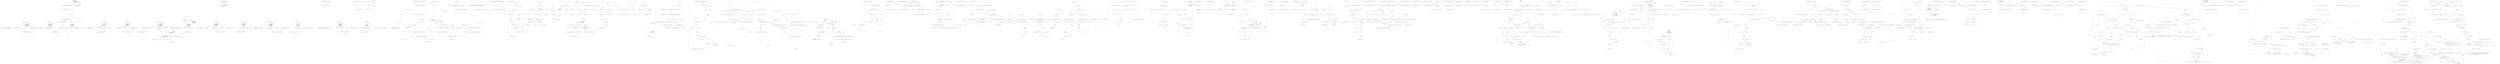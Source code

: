 digraph  {
n18 [label=PropertyRule, span=""];
n19 [label=IPropertyValidator, span=""];
n0 [cluster="Nancy.Validation.FluentValidation.AdapterBase.CanHandle(IPropertyValidator)", label="Entry Nancy.Validation.FluentValidation.AdapterBase.CanHandle(IPropertyValidator)", span="17-17"];
n1 [cluster="Nancy.Validation.FluentValidation.AdapterBase.CanHandle(IPropertyValidator)", label="Exit Nancy.Validation.FluentValidation.AdapterBase.CanHandle(IPropertyValidator)", span="17-17"];
n2 [cluster="Nancy.Validation.FluentValidation.AdapterBase.GetRules(PropertyRule, IPropertyValidator)", label="Entry Nancy.Validation.FluentValidation.AdapterBase.GetRules(PropertyRule, IPropertyValidator)", span="23-23"];
n3 [cluster="Nancy.Validation.FluentValidation.AdapterBase.GetRules(PropertyRule, IPropertyValidator)", label="Exit Nancy.Validation.FluentValidation.AdapterBase.GetRules(PropertyRule, IPropertyValidator)", span="23-23"];
n4 [cluster="Nancy.Validation.FluentValidation.AdapterBase.GetMemberNames(PropertyRule)", label="Entry Nancy.Validation.FluentValidation.AdapterBase.GetMemberNames(PropertyRule)", span="29-29"];
n5 [cluster="Nancy.Validation.FluentValidation.AdapterBase.GetMemberNames(PropertyRule)", label="yield return rule.PropertyName;", span="31-31"];
n6 [cluster="Nancy.Validation.FluentValidation.AdapterBase.GetMemberNames(PropertyRule)", label="Exit Nancy.Validation.FluentValidation.AdapterBase.GetMemberNames(PropertyRule)", span="29-29"];
n7 [cluster="Nancy.Validation.FluentValidation.AdapterBase.FormatMessage(PropertyRule, IPropertyValidator)", label="Entry Nancy.Validation.FluentValidation.AdapterBase.FormatMessage(PropertyRule, IPropertyValidator)", span="38-38"];
n8 [cluster="Nancy.Validation.FluentValidation.AdapterBase.FormatMessage(PropertyRule, IPropertyValidator)", label="return displayName =>\r\n            {\r\n                return new MessageFormatter()\r\n                    .AppendPropertyName(displayName ?? rule.GetDisplayName())\r\n                    .BuildMessage(validator.ErrorMessageSource.GetString());\r\n            };", span="40-45"];
n11 [cluster="lambda expression", label="return new MessageFormatter()\r\n                    .AppendPropertyName(displayName ?? rule.GetDisplayName())\r\n                    .BuildMessage(validator.ErrorMessageSource.GetString());", span="42-44"];
n9 [cluster="Nancy.Validation.FluentValidation.AdapterBase.FormatMessage(PropertyRule, IPropertyValidator)", label="Exit Nancy.Validation.FluentValidation.AdapterBase.FormatMessage(PropertyRule, IPropertyValidator)", span="38-38"];
n10 [cluster="lambda expression", label="Entry lambda expression", span="40-45"];
n12 [cluster="lambda expression", label="Exit lambda expression", span="40-45"];
n13 [cluster="MessageFormatter.cstr", label="Entry MessageFormatter.cstr", span=""];
n14 [cluster="Unk.GetDisplayName", label="Entry Unk.GetDisplayName", span=""];
n15 [cluster="Unk.AppendPropertyName", label="Entry Unk.AppendPropertyName", span=""];
n16 [cluster="Unk.GetString", label="Entry Unk.GetString", span=""];
n17 [cluster="Unk.BuildMessage", label="Entry Unk.BuildMessage", span=""];
m0_0 [cluster="Nancy.Testing.AndConnector<TSource>.AndConnector(TSource)", file="AndConnector.cs", label="Entry Nancy.Testing.AndConnector<TSource>.AndConnector(TSource)", span="14-14"];
m0_1 [cluster="Nancy.Testing.AndConnector<TSource>.AndConnector(TSource)", file="AndConnector.cs", label="this.source = source", span="16-16"];
m0_2 [cluster="Nancy.Testing.AndConnector<TSource>.AndConnector(TSource)", file="AndConnector.cs", label="Exit Nancy.Testing.AndConnector<TSource>.AndConnector(TSource)", span="14-14"];
m0_3 [file="AndConnector.cs", label="Nancy.Testing.AndConnector<TSource>", span=""];
m1_0 [cluster="Nancy.Tests.Unit.Responses.EmbeddedFileResponseFixture.Should_contain_etag_in_response_header_if_embedded_resource_exists()", file="BasicAuthenticationConfiguration.cs", label="Entry Nancy.Tests.Unit.Responses.EmbeddedFileResponseFixture.Should_contain_etag_in_response_header_if_embedded_resource_exists()", span="9-9"];
m1_1 [cluster="Nancy.Tests.Unit.Responses.EmbeddedFileResponseFixture.Should_contain_etag_in_response_header_if_embedded_resource_exists()", color=red, community=0, file="BasicAuthenticationConfiguration.cs", label="1: var response =\r\n                new EmbeddedFileResponse(this.GetType().Assembly, ''Nancy.Tests'', ''Resources.Views.staticviewresource.html'')", span="12-13"];
m1_2 [cluster="Nancy.Tests.Unit.Responses.EmbeddedFileResponseFixture.Should_contain_etag_in_response_header_if_embedded_resource_exists()", color=green, community=0, file="BasicAuthenticationConfiguration.cs", label="0: response.Headers[''ETag''].ShouldEqual(''5D6EFDFDB135DC90F16D57E05603DA1E'')", span="16-16"];
m1_3 [cluster="Nancy.Tests.Unit.Responses.EmbeddedFileResponseFixture.Should_contain_etag_in_response_header_if_embedded_resource_exists()", color=green, community=0, file="BasicAuthenticationConfiguration.cs", label="0: Exit Nancy.Tests.Unit.Responses.EmbeddedFileResponseFixture.Should_contain_etag_in_response_header_if_embedded_resource_exists()", span="9-9"];
m1_4 [cluster="Nancy.Responses.EmbeddedFileResponse.EmbeddedFileResponse(System.Reflection.Assembly, string, string)", color=green, community=0, file="BasicAuthenticationConfiguration.cs", label="1: Entry Nancy.Responses.EmbeddedFileResponse.EmbeddedFileResponse(System.Reflection.Assembly, string, string)", span="18-18"];
m1_5 [cluster="object.GetType()", color=green, community=0, file="BasicAuthenticationConfiguration.cs", label="0: Entry object.GetType()", span="0-0"];
m1_6 [cluster="object.ShouldEqual(object)", color=green, community=0, file="BasicAuthenticationConfiguration.cs", label="1: Entry object.ShouldEqual(object)", span="95-95"];
m1_7 [cluster="Nancy.Tests.Unit.Responses.EmbeddedFileResponseFixture.Should_contain_etag_in_response_header_if_embedded_resource_exists_when_invoking()", file="BasicAuthenticationConfiguration.cs", label="Entry Nancy.Tests.Unit.Responses.EmbeddedFileResponseFixture.Should_contain_etag_in_response_header_if_embedded_resource_exists_when_invoking()", span="20-20"];
m1_8 [cluster="Nancy.Tests.Unit.Responses.EmbeddedFileResponseFixture.Should_contain_etag_in_response_header_if_embedded_resource_exists_when_invoking()", color=red, community=0, file="BasicAuthenticationConfiguration.cs", label="0: var response =\r\n                new EmbeddedFileResponse(this.GetType().Assembly, ''Nancy.Tests'', ''Resources.Views.staticviewresource.html'')", span="23-24"];
m1_9 [cluster="Nancy.Tests.Unit.Responses.EmbeddedFileResponseFixture.Should_contain_etag_in_response_header_if_embedded_resource_exists_when_invoking()", file="BasicAuthenticationConfiguration.cs", label="var outputStream = new MemoryStream()", span="26-26"];
m1_11 [cluster="Nancy.Tests.Unit.Responses.EmbeddedFileResponseFixture.Should_contain_etag_in_response_header_if_embedded_resource_exists_when_invoking()", color=red, community=0, file="BasicAuthenticationConfiguration.cs", label="0: response.Headers[''ETag''].ShouldEqual(''5D6EFDFDB135DC90F16D57E05603DA1E'')", span="32-32"];
m1_10 [cluster="Nancy.Tests.Unit.Responses.EmbeddedFileResponseFixture.Should_contain_etag_in_response_header_if_embedded_resource_exists_when_invoking()", file="BasicAuthenticationConfiguration.cs", label="response.Contents.Invoke(outputStream)", span="29-29"];
m1_21 [cluster="Nancy.Tests.Unit.Responses.EmbeddedFileResponseFixture.Should_not_contain_etag_in_response_header_if_embedded_resource_does_not_exists_when_invoking()", file="BasicAuthenticationConfiguration.cs", label="Entry Nancy.Tests.Unit.Responses.EmbeddedFileResponseFixture.Should_not_contain_etag_in_response_header_if_embedded_resource_does_not_exists_when_invoking()", span="47-47"];
m1_22 [cluster="Nancy.Tests.Unit.Responses.EmbeddedFileResponseFixture.Should_not_contain_etag_in_response_header_if_embedded_resource_does_not_exists_when_invoking()", file="BasicAuthenticationConfiguration.cs", label="var response =\r\n                new EmbeddedFileResponse(this.GetType().Assembly, ''Nancy.Tests'', ''i_dont_exist.jpg'')", span="50-51"];
m1_23 [cluster="Nancy.Tests.Unit.Responses.EmbeddedFileResponseFixture.Should_not_contain_etag_in_response_header_if_embedded_resource_does_not_exists_when_invoking()", file="BasicAuthenticationConfiguration.cs", label="var outputStream = new MemoryStream()", span="53-53"];
m1_24 [cluster="Nancy.Tests.Unit.Responses.EmbeddedFileResponseFixture.Should_not_contain_etag_in_response_header_if_embedded_resource_does_not_exists_when_invoking()", file="BasicAuthenticationConfiguration.cs", label="response.Contents.Invoke(outputStream)", span="56-56"];
m1_25 [cluster="Nancy.Tests.Unit.Responses.EmbeddedFileResponseFixture.Should_not_contain_etag_in_response_header_if_embedded_resource_does_not_exists_when_invoking()", file="BasicAuthenticationConfiguration.cs", label="response.Headers.ContainsKey(''ETag'').ShouldBeFalse()", span="59-59"];
m1_26 [cluster="Nancy.Tests.Unit.Responses.EmbeddedFileResponseFixture.Should_not_contain_etag_in_response_header_if_embedded_resource_does_not_exists_when_invoking()", file="BasicAuthenticationConfiguration.cs", label="Exit Nancy.Tests.Unit.Responses.EmbeddedFileResponseFixture.Should_not_contain_etag_in_response_header_if_embedded_resource_does_not_exists_when_invoking()", span="47-47"];
m1_14 [cluster="System.Action<T>.Invoke(T)", file="BasicAuthenticationConfiguration.cs", label="Entry System.Action<T>.Invoke(T)", span="0-0"];
m1_19 [cluster="System.Collections.Generic.IDictionary<TKey, TValue>.ContainsKey(TKey)", file="BasicAuthenticationConfiguration.cs", label="Entry System.Collections.Generic.IDictionary<TKey, TValue>.ContainsKey(TKey)", span="0-0"];
m1_12 [cluster="Nancy.Tests.Unit.Responses.EmbeddedFileResponseFixture.Should_contain_etag_in_response_header_if_embedded_resource_exists_when_invoking()", file="BasicAuthenticationConfiguration.cs", label="Nancy.Authentication.Basic.BasicAuthenticationConfiguration", span=""];
m1_20 [cluster="bool.ShouldBeFalse()", file="BasicAuthenticationConfiguration.cs", label="Entry bool.ShouldBeFalse()", span="90-90"];
m1_15 [cluster="Nancy.Tests.Unit.Responses.EmbeddedFileResponseFixture.Should_not_contain_etag_in_response_header_if_embedded_resource_does_not_exists()", file="BasicAuthenticationConfiguration.cs", label="Entry Nancy.Tests.Unit.Responses.EmbeddedFileResponseFixture.Should_not_contain_etag_in_response_header_if_embedded_resource_does_not_exists()", span="36-36"];
m1_16 [cluster="Nancy.Tests.Unit.Responses.EmbeddedFileResponseFixture.Should_not_contain_etag_in_response_header_if_embedded_resource_does_not_exists()", color=red, community=0, file="BasicAuthenticationConfiguration.cs", label="0: var response =\r\n                new EmbeddedFileResponse(this.GetType().Assembly, ''Nancy.Tests'', ''i_dont_exist.jpg'')", span="39-40"];
m1_17 [cluster="Nancy.Tests.Unit.Responses.EmbeddedFileResponseFixture.Should_not_contain_etag_in_response_header_if_embedded_resource_does_not_exists()", file="BasicAuthenticationConfiguration.cs", label="response.Headers.ContainsKey(''ETag'').ShouldBeFalse()", span="43-43"];
m1_18 [cluster="Nancy.Tests.Unit.Responses.EmbeddedFileResponseFixture.Should_not_contain_etag_in_response_header_if_embedded_resource_does_not_exists()", file="BasicAuthenticationConfiguration.cs", label="Exit Nancy.Tests.Unit.Responses.EmbeddedFileResponseFixture.Should_not_contain_etag_in_response_header_if_embedded_resource_does_not_exists()", span="36-36"];
m1_13 [cluster="System.IO.MemoryStream.MemoryStream()", file="BasicAuthenticationConfiguration.cs", label="Entry System.IO.MemoryStream.MemoryStream()", span="0-0"];
m1_27 [file="BasicAuthenticationConfiguration.cs", label="Nancy.Tests.Unit.Responses.EmbeddedFileResponseFixture", span=""];
m2_7 [cluster="Nancy.Authentication.Basic.BasicAuthentication.Enable(Nancy.Bootstrapper.IPipelines, Nancy.Authentication.Basic.BasicAuthenticationConfiguration)", file="BasicHttpExtensions.cs", label="Entry Nancy.Authentication.Basic.BasicAuthentication.Enable(Nancy.Bootstrapper.IPipelines, Nancy.Authentication.Basic.BasicAuthenticationConfiguration)", span="20-20"];
m2_0 [cluster="Nancy.Authentication.Basic.BasicHttpExtensions.EnableBasicAuthentication(Nancy.INancyModule, Nancy.Authentication.Basic.BasicAuthenticationConfiguration)", file="BasicHttpExtensions.cs", label="Entry Nancy.Authentication.Basic.BasicHttpExtensions.EnableBasicAuthentication(Nancy.INancyModule, Nancy.Authentication.Basic.BasicAuthenticationConfiguration)", span="14-14"];
m2_1 [cluster="Nancy.Authentication.Basic.BasicHttpExtensions.EnableBasicAuthentication(Nancy.INancyModule, Nancy.Authentication.Basic.BasicAuthenticationConfiguration)", color=green, community=0, file="BasicHttpExtensions.cs", label="1: BasicAuthentication.Enable(module, configuration)", span="16-16"];
m2_2 [cluster="Nancy.Authentication.Basic.BasicHttpExtensions.EnableBasicAuthentication(Nancy.INancyModule, Nancy.Authentication.Basic.BasicAuthenticationConfiguration)", file="BasicHttpExtensions.cs", label="Exit Nancy.Authentication.Basic.BasicHttpExtensions.EnableBasicAuthentication(Nancy.INancyModule, Nancy.Authentication.Basic.BasicAuthenticationConfiguration)", span="14-14"];
m2_4 [cluster="Nancy.Authentication.Basic.BasicHttpExtensions.EnableBasicAuthentication(Nancy.Bootstrapper.IPipelines, Nancy.Authentication.Basic.BasicAuthenticationConfiguration)", file="BasicHttpExtensions.cs", label="Entry Nancy.Authentication.Basic.BasicHttpExtensions.EnableBasicAuthentication(Nancy.Bootstrapper.IPipelines, Nancy.Authentication.Basic.BasicAuthenticationConfiguration)", span="24-24"];
m2_5 [cluster="Nancy.Authentication.Basic.BasicHttpExtensions.EnableBasicAuthentication(Nancy.Bootstrapper.IPipelines, Nancy.Authentication.Basic.BasicAuthenticationConfiguration)", color=green, community=0, file="BasicHttpExtensions.cs", label="1: BasicAuthentication.Enable(pipeline, configuration)", span="26-26"];
m2_6 [cluster="Nancy.Authentication.Basic.BasicHttpExtensions.EnableBasicAuthentication(Nancy.Bootstrapper.IPipelines, Nancy.Authentication.Basic.BasicAuthenticationConfiguration)", file="BasicHttpExtensions.cs", label="Exit Nancy.Authentication.Basic.BasicHttpExtensions.EnableBasicAuthentication(Nancy.Bootstrapper.IPipelines, Nancy.Authentication.Basic.BasicAuthenticationConfiguration)", span="24-24"];
m2_3 [cluster="Nancy.Authentication.Basic.BasicAuthentication.Enable(Nancy.INancyModule, Nancy.Authentication.Basic.BasicAuthenticationConfiguration)", file="BasicHttpExtensions.cs", label="Entry Nancy.Authentication.Basic.BasicAuthentication.Enable(Nancy.INancyModule, Nancy.Authentication.Basic.BasicAuthenticationConfiguration)", span="41-41"];
m3_17 [cluster="Nancy.Testing.BrowserContext.Body(System.IO.Stream, string)", file="BrowserContext.cs", label="Entry Nancy.Testing.BrowserContext.Body(System.IO.Stream, string)", span="102-102"];
m3_18 [cluster="Nancy.Testing.BrowserContext.Body(System.IO.Stream, string)", file="BrowserContext.cs", label="this.Values.Body = body", span="104-104"];
m3_19 [cluster="Nancy.Testing.BrowserContext.Body(System.IO.Stream, string)", file="BrowserContext.cs", label="this.Header(''Content-Type'', contentType ?? ''application/octet-stream'')", span="105-105"];
m3_20 [cluster="Nancy.Testing.BrowserContext.Body(System.IO.Stream, string)", file="BrowserContext.cs", label="Exit Nancy.Testing.BrowserContext.Body(System.IO.Stream, string)", span="102-102"];
m3_37 [cluster="System.Collections.Generic.List<T>.List()", file="BrowserContext.cs", label="Entry System.Collections.Generic.List<T>.List()", span="0-0"];
m3_83 [cluster="System.Security.Cryptography.X509Certificates.X509Store.Open(System.Security.Cryptography.X509Certificates.OpenFlags)", file="BrowserContext.cs", label="Entry System.Security.Cryptography.X509Certificates.X509Store.Open(System.Security.Cryptography.X509Certificates.OpenFlags)", span="0-0"];
m3_43 [cluster="Nancy.Testing.BrowserContext.HttpsRequest()", file="BrowserContext.cs", label="Entry Nancy.Testing.BrowserContext.HttpsRequest()", span="156-156"];
m3_44 [cluster="Nancy.Testing.BrowserContext.HttpsRequest()", file="BrowserContext.cs", label="this.Values.Protocol = ''https''", span="158-158"];
m3_45 [cluster="Nancy.Testing.BrowserContext.HttpsRequest()", file="BrowserContext.cs", label="Exit Nancy.Testing.BrowserContext.HttpsRequest()", span="156-156"];
m3_67 [cluster="Nancy.Testing.BrowserContext.Certificate(byte[])", file="BrowserContext.cs", label="Entry Nancy.Testing.BrowserContext.Certificate(byte[])", span="217-217"];
m3_68 [cluster="Nancy.Testing.BrowserContext.Certificate(byte[])", file="BrowserContext.cs", label="this.Values.ClientCertificate = new X509Certificate2(certificate)", span="219-219"];
m3_69 [cluster="Nancy.Testing.BrowserContext.Certificate(byte[])", file="BrowserContext.cs", label="Exit Nancy.Testing.BrowserContext.Certificate(byte[])", span="217-217"];
m3_84 [cluster="System.Security.Cryptography.X509Certificates.X509Certificate2Collection.Find(System.Security.Cryptography.X509Certificates.X509FindType, object, bool)", file="BrowserContext.cs", label="Entry System.Security.Cryptography.X509Certificates.X509Certificate2Collection.Find(System.Security.Cryptography.X509Certificates.X509FindType, object, bool)", span="0-0"];
m3_21 [cluster="Nancy.Testing.BrowserContext.FormValue(string, string)", file="BrowserContext.cs", label="Entry Nancy.Testing.BrowserContext.FormValue(string, string)", span="113-113"];
m3_22 [cluster="Nancy.Testing.BrowserContext.FormValue(string, string)", file="BrowserContext.cs", label="!String.IsNullOrEmpty(this.Values.BodyString)", span="115-115"];
m3_24 [cluster="Nancy.Testing.BrowserContext.FormValue(string, string)", file="BrowserContext.cs", label="this.Values.FormValues += String.Format(\r\n                ''{0}{1}={2}'',\r\n                this.Values.FormValues.Length == 0 ? String.Empty : ''&'',\r\n                key,\r\n                HttpUtility.UrlEncode(value))", span="120-124"];
m3_23 [cluster="Nancy.Testing.BrowserContext.FormValue(string, string)", file="BrowserContext.cs", label="throw new InvalidOperationException(''Form value cannot be set as well as body string'');", span="117-117"];
m3_25 [cluster="Nancy.Testing.BrowserContext.FormValue(string, string)", file="BrowserContext.cs", label="Exit Nancy.Testing.BrowserContext.FormValue(string, string)", span="113-113"];
m3_46 [cluster="Nancy.Testing.BrowserContext.Query(string, string)", file="BrowserContext.cs", label="Entry Nancy.Testing.BrowserContext.Query(string, string)", span="164-164"];
m3_47 [cluster="Nancy.Testing.BrowserContext.Query(string, string)", file="BrowserContext.cs", label="this.Values.QueryString += String.Format(\r\n                ''{0}{1}={2}'',\r\n                this.Values.QueryString.Length == 0 ? ''?'' : ''&'',\r\n                key,\r\n                HttpUtility.UrlEncode(value))", span="166-170"];
m3_48 [cluster="Nancy.Testing.BrowserContext.Query(string, string)", file="BrowserContext.cs", label="Exit Nancy.Testing.BrowserContext.Query(string, string)", span="164-164"];
m3_85 [cluster="string.Format(string, params object[])", file="BrowserContext.cs", label="Entry string.Format(string, params object[])", span="0-0"];
m3_40 [cluster="Nancy.Testing.BrowserContext.HttpRequest()", file="BrowserContext.cs", label="Entry Nancy.Testing.BrowserContext.HttpRequest()", span="148-148"];
m3_41 [cluster="Nancy.Testing.BrowserContext.HttpRequest()", file="BrowserContext.cs", label="this.Values.Protocol = ''http''", span="150-150"];
m3_42 [cluster="Nancy.Testing.BrowserContext.HttpRequest()", file="BrowserContext.cs", label="Exit Nancy.Testing.BrowserContext.HttpRequest()", span="148-148"];
m3_55 [cluster="Nancy.Testing.BrowserContext.Certificate()", file="BrowserContext.cs", label="Entry Nancy.Testing.BrowserContext.Certificate()", span="194-194"];
m3_56 [cluster="Nancy.Testing.BrowserContext.Certificate()", file="BrowserContext.cs", label="X509Certificate2 certificate2", span="196-196"];
m3_57 [cluster="Nancy.Testing.BrowserContext.Certificate()", file="BrowserContext.cs", label="var pkcs12 =\r\n                    Assembly.GetAssembly(typeof (BrowserContext))\r\n                            .GetManifestResourceStream(''Nancy.Testing.Resources.Nancy Testing Cert.pfx'')", span="199-201"];
m3_58 [cluster="Nancy.Testing.BrowserContext.Certificate()", file="BrowserContext.cs", label="var br = new BinaryReader(pkcs12)", span="203-203"];
m3_59 [cluster="Nancy.Testing.BrowserContext.Certificate()", file="BrowserContext.cs", label="certificate2 = new X509Certificate2(br.ReadBytes((int)pkcs12.Length), ''nancy'',\r\n                                                        X509KeyStorageFlags.Exportable)", span="205-206"];
m3_60 [cluster="Nancy.Testing.BrowserContext.Certificate()", file="BrowserContext.cs", label="this.Values.ClientCertificate = certificate2", span="210-210"];
m3_61 [cluster="Nancy.Testing.BrowserContext.Certificate()", file="BrowserContext.cs", label="Exit Nancy.Testing.BrowserContext.Certificate()", span="194-194"];
m3_70 [cluster="System.Security.Cryptography.X509Certificates.X509Certificate2.X509Certificate2(byte[])", file="BrowserContext.cs", label="Entry System.Security.Cryptography.X509Certificates.X509Certificate2.X509Certificate2(byte[])", span="0-0"];
m3_74 [cluster="Nancy.Testing.BrowserContext.Certificate(System.Security.Cryptography.X509Certificates.StoreLocation, System.Security.Cryptography.X509Certificates.StoreName, System.Security.Cryptography.X509Certificates.X509FindType, object)", file="BrowserContext.cs", label="Entry Nancy.Testing.BrowserContext.Certificate(System.Security.Cryptography.X509Certificates.StoreLocation, System.Security.Cryptography.X509Certificates.StoreName, System.Security.Cryptography.X509Certificates.X509FindType, object)", span="238-238"];
m3_75 [cluster="Nancy.Testing.BrowserContext.Certificate(System.Security.Cryptography.X509Certificates.StoreLocation, System.Security.Cryptography.X509Certificates.StoreName, System.Security.Cryptography.X509Certificates.X509FindType, object)", file="BrowserContext.cs", label="var store = new X509Store(storeName, storeLocation)", span="240-240"];
m3_77 [cluster="Nancy.Testing.BrowserContext.Certificate(System.Security.Cryptography.X509Certificates.StoreLocation, System.Security.Cryptography.X509Certificates.StoreName, System.Security.Cryptography.X509Certificates.X509FindType, object)", file="BrowserContext.cs", label="var certificatesFound = store.Certificates.Find(findType, findBy, false)", span="243-243"];
m3_79 [cluster="Nancy.Testing.BrowserContext.Certificate(System.Security.Cryptography.X509Certificates.StoreLocation, System.Security.Cryptography.X509Certificates.StoreName, System.Security.Cryptography.X509Certificates.X509FindType, object)", file="BrowserContext.cs", label="throw new InvalidOperationException(\r\n                    String.Format(''No certificates found in {0} {1} with a {2} that looks like \''{3}\'''', storeLocation,\r\n                                  storeName, findType, findBy));", span="247-249"];
m3_76 [cluster="Nancy.Testing.BrowserContext.Certificate(System.Security.Cryptography.X509Certificates.StoreLocation, System.Security.Cryptography.X509Certificates.StoreName, System.Security.Cryptography.X509Certificates.X509FindType, object)", file="BrowserContext.cs", label="store.Open(OpenFlags.ReadOnly)", span="242-242"];
m3_78 [cluster="Nancy.Testing.BrowserContext.Certificate(System.Security.Cryptography.X509Certificates.StoreLocation, System.Security.Cryptography.X509Certificates.StoreName, System.Security.Cryptography.X509Certificates.X509FindType, object)", file="BrowserContext.cs", label="certificatesFound.Count <= 0", span="245-245"];
m3_80 [cluster="Nancy.Testing.BrowserContext.Certificate(System.Security.Cryptography.X509Certificates.StoreLocation, System.Security.Cryptography.X509Certificates.StoreName, System.Security.Cryptography.X509Certificates.X509FindType, object)", file="BrowserContext.cs", label="this.Values.ClientCertificate = certificatesFound[0]", span="252-252"];
m3_81 [cluster="Nancy.Testing.BrowserContext.Certificate(System.Security.Cryptography.X509Certificates.StoreLocation, System.Security.Cryptography.X509Certificates.StoreName, System.Security.Cryptography.X509Certificates.X509FindType, object)", file="BrowserContext.cs", label="Exit Nancy.Testing.BrowserContext.Certificate(System.Security.Cryptography.X509Certificates.StoreLocation, System.Security.Cryptography.X509Certificates.StoreName, System.Security.Cryptography.X509Certificates.X509FindType, object)", span="238-238"];
m3_28 [cluster="Nancy.Helpers.HttpUtility.UrlEncode(string)", file="BrowserContext.cs", label="Entry Nancy.Helpers.HttpUtility.UrlEncode(string)", span="383-383"];
m3_64 [cluster="System.IO.BinaryReader.BinaryReader(System.IO.Stream)", file="BrowserContext.cs", label="Entry System.IO.BinaryReader.BinaryReader(System.IO.Stream)", span="0-0"];
m3_27 [cluster="System.InvalidOperationException.InvalidOperationException(string)", file="BrowserContext.cs", label="Entry System.InvalidOperationException.InvalidOperationException(string)", span="0-0"];
m3_63 [cluster="System.Reflection.Assembly.GetManifestResourceStream(string)", file="BrowserContext.cs", label="Entry System.Reflection.Assembly.GetManifestResourceStream(string)", span="0-0"];
m3_29 [cluster="string.Format(string, object, object, object)", file="BrowserContext.cs", label="Entry string.Format(string, object, object, object)", span="0-0"];
m3_8 [cluster="System.Collections.Generic.Dictionary<TKey, TValue>.Dictionary()", file="BrowserContext.cs", label="Entry System.Collections.Generic.Dictionary<TKey, TValue>.Dictionary()", span="0-0"];
m3_9 [cluster="Nancy.Testing.BrowserContext.Body(string)", file="BrowserContext.cs", label="Entry Nancy.Testing.BrowserContext.Body(string)", span="81-81"];
m3_10 [cluster="Nancy.Testing.BrowserContext.Body(string)", file="BrowserContext.cs", label="this.Values.BodyString = body", span="83-83"];
m3_11 [cluster="Nancy.Testing.BrowserContext.Body(string)", file="BrowserContext.cs", label="Exit Nancy.Testing.BrowserContext.Body(string)", span="81-81"];
m3_26 [cluster="string.IsNullOrEmpty(string)", file="BrowserContext.cs", label="Entry string.IsNullOrEmpty(string)", span="0-0"];
m3_66 [cluster="System.IO.BinaryReader.ReadBytes(int)", file="BrowserContext.cs", label="Entry System.IO.BinaryReader.ReadBytes(int)", span="0-0"];
m3_36 [cluster="System.Collections.Generic.IDictionary<TKey, TValue>.ContainsKey(TKey)", file="BrowserContext.cs", label="Entry System.Collections.Generic.IDictionary<TKey, TValue>.ContainsKey(TKey)", span="0-0"];
m3_52 [cluster="Nancy.Testing.BrowserContext.HostName(string)", file="BrowserContext.cs", label="Entry Nancy.Testing.BrowserContext.HostName(string)", span="185-185"];
m3_53 [cluster="Nancy.Testing.BrowserContext.HostName(string)", file="BrowserContext.cs", label="this.Values.HostName = hostName", span="187-187"];
m3_54 [cluster="Nancy.Testing.BrowserContext.HostName(string)", file="BrowserContext.cs", label="Exit Nancy.Testing.BrowserContext.HostName(string)", span="185-185"];
m3_16 [cluster="Nancy.Testing.BrowserContext.Header(string, string)", file="BrowserContext.cs", label="Entry Nancy.Testing.BrowserContext.Header(string, string)", span="132-132"];
m3_30 [cluster="Nancy.Testing.BrowserContext.Header(string, string)", file="BrowserContext.cs", label="!this.Values.Headers.ContainsKey(name)", span="134-134"];
m3_31 [cluster="Nancy.Testing.BrowserContext.Header(string, string)", file="BrowserContext.cs", label="this.Values.Headers.Add(name, new List<string>())", span="136-136"];
m3_32 [cluster="Nancy.Testing.BrowserContext.Header(string, string)", file="BrowserContext.cs", label="var values = (List<string>)this.Values.Headers[name]", span="139-139"];
m3_33 [cluster="Nancy.Testing.BrowserContext.Header(string, string)", file="BrowserContext.cs", label="values.Add(value)", span="140-140"];
m3_34 [cluster="Nancy.Testing.BrowserContext.Header(string, string)", file="BrowserContext.cs", label="this.Values.Headers[name] = values", span="142-142"];
m3_35 [cluster="Nancy.Testing.BrowserContext.Header(string, string)", file="BrowserContext.cs", label="Exit Nancy.Testing.BrowserContext.Header(string, string)", span="132-132"];
m3_39 [cluster="System.Collections.Generic.List<T>.Add(T)", file="BrowserContext.cs", label="Entry System.Collections.Generic.List<T>.Add(T)", span="0-0"];
m3_65 [cluster="System.Security.Cryptography.X509Certificates.X509Certificate2.X509Certificate2(byte[], string, System.Security.Cryptography.X509Certificates.X509KeyStorageFlags)", file="BrowserContext.cs", label="Entry System.Security.Cryptography.X509Certificates.X509Certificate2.X509Certificate2(byte[], string, System.Security.Cryptography.X509Certificates.X509KeyStorageFlags)", span="0-0"];
m3_62 [cluster="System.Reflection.Assembly.GetAssembly(System.Type)", file="BrowserContext.cs", label="Entry System.Reflection.Assembly.GetAssembly(System.Type)", span="0-0"];
m3_82 [cluster="System.Security.Cryptography.X509Certificates.X509Store.X509Store(System.Security.Cryptography.X509Certificates.StoreName, System.Security.Cryptography.X509Certificates.StoreLocation)", file="BrowserContext.cs", label="Entry System.Security.Cryptography.X509Certificates.X509Store.X509Store(System.Security.Cryptography.X509Certificates.StoreName, System.Security.Cryptography.X509Certificates.StoreLocation)", span="0-0"];
m3_38 [cluster="System.Collections.Generic.IDictionary<TKey, TValue>.Add(TKey, TValue)", file="BrowserContext.cs", label="Entry System.Collections.Generic.IDictionary<TKey, TValue>.Add(TKey, TValue)", span="0-0"];
m3_12 [cluster="Nancy.Testing.BrowserContext.Body(string, string)", file="BrowserContext.cs", label="Entry Nancy.Testing.BrowserContext.Body(string, string)", span="91-91"];
m3_13 [cluster="Nancy.Testing.BrowserContext.Body(string, string)", file="BrowserContext.cs", label="this.Values.BodyString = body", span="93-93"];
m3_14 [cluster="Nancy.Testing.BrowserContext.Body(string, string)", file="BrowserContext.cs", label="this.Header(''Content-Type'', contentType)", span="94-94"];
m3_15 [cluster="Nancy.Testing.BrowserContext.Body(string, string)", file="BrowserContext.cs", label="Exit Nancy.Testing.BrowserContext.Body(string, string)", span="91-91"];
m3_0 [cluster="Nancy.Testing.BrowserContext.BrowserContext()", file="BrowserContext.cs", label="Entry Nancy.Testing.BrowserContext.BrowserContext()", span="19-19"];
m3_1 [cluster="Nancy.Testing.BrowserContext.BrowserContext()", file="BrowserContext.cs", label="this.Values.Headers = new Dictionary<string, IEnumerable<string>>()", span="21-21"];
m3_2 [cluster="Nancy.Testing.BrowserContext.BrowserContext()", file="BrowserContext.cs", label="this.Values.Protocol = String.Empty", span="22-22"];
m3_3 [cluster="Nancy.Testing.BrowserContext.BrowserContext()", file="BrowserContext.cs", label="this.Values.QueryString = String.Empty", span="23-23"];
m3_4 [cluster="Nancy.Testing.BrowserContext.BrowserContext()", file="BrowserContext.cs", label="this.Values.BodyString = String.Empty", span="24-24"];
m3_5 [cluster="Nancy.Testing.BrowserContext.BrowserContext()", file="BrowserContext.cs", label="this.Values.FormValues = String.Empty", span="25-25"];
m3_6 [cluster="Nancy.Testing.BrowserContext.BrowserContext()", file="BrowserContext.cs", label="this.Values.HostName = String.Empty", span="26-26"];
m3_7 [cluster="Nancy.Testing.BrowserContext.BrowserContext()", file="BrowserContext.cs", label="Exit Nancy.Testing.BrowserContext.BrowserContext()", span="19-19"];
m3_49 [cluster="Nancy.Testing.BrowserContext.UserHostAddress(string)", file="BrowserContext.cs", label="Entry Nancy.Testing.BrowserContext.UserHostAddress(string)", span="176-176"];
m3_50 [cluster="Nancy.Testing.BrowserContext.UserHostAddress(string)", file="BrowserContext.cs", label="this.Values.UserHostAddress = userHostAddress", span="178-178"];
m3_51 [cluster="Nancy.Testing.BrowserContext.UserHostAddress(string)", file="BrowserContext.cs", label="Exit Nancy.Testing.BrowserContext.UserHostAddress(string)", span="176-176"];
m3_71 [cluster="Nancy.Testing.BrowserContext.Certificate(System.Security.Cryptography.X509Certificates.X509Certificate2)", file="BrowserContext.cs", label="Entry Nancy.Testing.BrowserContext.Certificate(System.Security.Cryptography.X509Certificates.X509Certificate2)", span="226-226"];
m3_72 [cluster="Nancy.Testing.BrowserContext.Certificate(System.Security.Cryptography.X509Certificates.X509Certificate2)", file="BrowserContext.cs", label="this.Values.ClientCertificate = certificate", span="228-228"];
m3_73 [cluster="Nancy.Testing.BrowserContext.Certificate(System.Security.Cryptography.X509Certificates.X509Certificate2)", file="BrowserContext.cs", label="Exit Nancy.Testing.BrowserContext.Certificate(System.Security.Cryptography.X509Certificates.X509Certificate2)", span="226-226"];
m3_86 [file="BrowserContext.cs", label="Nancy.Testing.BrowserContext", span=""];
m4_28 [cluster="Nancy.Testing.BrowserContextMultipartFormData.BrowserContextMultipartFormDataConfigurator.AddFieldHeaders(string, string, string)", file="BrowserContextMultipartFormData.cs", label="Entry Nancy.Testing.BrowserContextMultipartFormData.BrowserContextMultipartFormDataConfigurator.AddFieldHeaders(string, string, string)", span="107-107"];
m4_45 [cluster="Nancy.Testing.BrowserContextMultipartFormData.BrowserContextMultipartFormDataConfigurator.AddFieldHeaders(string, string, string)", color=green, community=0, file="BrowserContextMultipartFormData.cs", label="0: builder.Append(CRLF)", span="113-113"];
m4_42 [cluster="Nancy.Testing.BrowserContextMultipartFormData.BrowserContextMultipartFormDataConfigurator.AddFieldHeaders(string, string, string)", file="BrowserContextMultipartFormData.cs", label="var builder = new StringBuilder()", span="109-109"];
m4_44 [cluster="Nancy.Testing.BrowserContextMultipartFormData.BrowserContextMultipartFormDataConfigurator.AddFieldHeaders(string, string, string)", file="BrowserContextMultipartFormData.cs", label="builder.Append(''--'' + this.boundary)", span="112-112"];
m4_46 [cluster="Nancy.Testing.BrowserContextMultipartFormData.BrowserContextMultipartFormDataConfigurator.AddFieldHeaders(string, string, string)", file="BrowserContextMultipartFormData.cs", label="builder.AppendFormat(@''Content-Disposition: form-data; name=''''{0}'''''', name)", span="114-114"];
m4_43 [cluster="Nancy.Testing.BrowserContextMultipartFormData.BrowserContextMultipartFormDataConfigurator.AddFieldHeaders(string, string, string)", file="BrowserContextMultipartFormData.cs", label="builder.Append(CRLF)", span="111-111"];
m4_48 [cluster="Nancy.Testing.BrowserContextMultipartFormData.BrowserContextMultipartFormDataConfigurator.AddFieldHeaders(string, string, string)", file="BrowserContextMultipartFormData.cs", label="builder.AppendFormat(@''; filename=''''{0}'''''', filename)", span="117-117"];
m4_49 [cluster="Nancy.Testing.BrowserContextMultipartFormData.BrowserContextMultipartFormDataConfigurator.AddFieldHeaders(string, string, string)", file="BrowserContextMultipartFormData.cs", label="builder.Append(CRLF)", span="119-119"];
m4_50 [cluster="Nancy.Testing.BrowserContextMultipartFormData.BrowserContextMultipartFormDataConfigurator.AddFieldHeaders(string, string, string)", file="BrowserContextMultipartFormData.cs", label="builder.AppendFormat(@''Content-Type: {0}'', contentType)", span="120-120"];
m4_51 [cluster="Nancy.Testing.BrowserContextMultipartFormData.BrowserContextMultipartFormDataConfigurator.AddFieldHeaders(string, string, string)", file="BrowserContextMultipartFormData.cs", label="builder.Append(CRLF)", span="121-121"];
m4_52 [cluster="Nancy.Testing.BrowserContextMultipartFormData.BrowserContextMultipartFormDataConfigurator.AddFieldHeaders(string, string, string)", file="BrowserContextMultipartFormData.cs", label="builder.Append(CRLF)", span="122-122"];
m4_53 [cluster="Nancy.Testing.BrowserContextMultipartFormData.BrowserContextMultipartFormDataConfigurator.AddFieldHeaders(string, string, string)", file="BrowserContextMultipartFormData.cs", label="var encodedHeaders =\r\n                    Encoding.ASCII.GetBytes(builder.ToString())", span="124-125"];
m4_47 [cluster="Nancy.Testing.BrowserContextMultipartFormData.BrowserContextMultipartFormDataConfigurator.AddFieldHeaders(string, string, string)", file="BrowserContextMultipartFormData.cs", label="!String.IsNullOrWhiteSpace(filename)", span="115-115"];
m4_54 [cluster="Nancy.Testing.BrowserContextMultipartFormData.BrowserContextMultipartFormDataConfigurator.AddFieldHeaders(string, string, string)", file="BrowserContextMultipartFormData.cs", label="this.body.Write(encodedHeaders, 0, encodedHeaders.Length)", span="127-127"];
m4_55 [cluster="Nancy.Testing.BrowserContextMultipartFormData.BrowserContextMultipartFormDataConfigurator.AddFieldHeaders(string, string, string)", file="BrowserContextMultipartFormData.cs", label="Exit Nancy.Testing.BrowserContextMultipartFormData.BrowserContextMultipartFormDataConfigurator.AddFieldHeaders(string, string, string)", span="107-107"];
m4_41 [cluster="System.IO.Stream.CopyTo(System.IO.Stream)", file="BrowserContextMultipartFormData.cs", label="Entry System.IO.Stream.CopyTo(System.IO.Stream)", span="0-0"];
m4_56 [cluster="System.Text.StringBuilder.StringBuilder()", file="BrowserContextMultipartFormData.cs", label="Entry System.Text.StringBuilder.StringBuilder()", span="0-0"];
m4_19 [cluster="System.Text.Encoding.GetBytes(string)", file="BrowserContextMultipartFormData.cs", label="Entry System.Text.Encoding.GetBytes(string)", span="0-0"];
m4_11 [cluster="Nancy.Testing.BrowserContextMultipartFormData.BrowserContextMultipartFormDataConfigurator.BrowserContextMultipartFormDataConfigurator(System.IO.Stream, string)", file="BrowserContextMultipartFormData.cs", label="Entry Nancy.Testing.BrowserContextMultipartFormData.BrowserContextMultipartFormDataConfigurator.BrowserContextMultipartFormDataConfigurator(System.IO.Stream, string)", span="71-71"];
m4_21 [cluster="Nancy.Testing.BrowserContextMultipartFormData.BrowserContextMultipartFormDataConfigurator.BrowserContextMultipartFormDataConfigurator(System.IO.Stream, string)", file="BrowserContextMultipartFormData.cs", label="this.body = body", span="73-73"];
m4_22 [cluster="Nancy.Testing.BrowserContextMultipartFormData.BrowserContextMultipartFormDataConfigurator.BrowserContextMultipartFormDataConfigurator(System.IO.Stream, string)", file="BrowserContextMultipartFormData.cs", label="this.boundary = boundary", span="74-74"];
m4_23 [cluster="Nancy.Testing.BrowserContextMultipartFormData.BrowserContextMultipartFormDataConfigurator.BrowserContextMultipartFormDataConfigurator(System.IO.Stream, string)", file="BrowserContextMultipartFormData.cs", label="Exit Nancy.Testing.BrowserContextMultipartFormData.BrowserContextMultipartFormDataConfigurator.BrowserContextMultipartFormDataConfigurator(System.IO.Stream, string)", span="71-71"];
m4_34 [cluster="Nancy.Testing.BrowserContextMultipartFormData.BrowserContextMultipartFormDataConfigurator.AddFormField(string, string, System.IO.Stream)", file="BrowserContextMultipartFormData.cs", label="Entry Nancy.Testing.BrowserContextMultipartFormData.BrowserContextMultipartFormDataConfigurator.AddFormField(string, string, System.IO.Stream)", span="95-95"];
m4_35 [cluster="Nancy.Testing.BrowserContextMultipartFormData.BrowserContextMultipartFormDataConfigurator.AddFormField(string, string, System.IO.Stream)", file="BrowserContextMultipartFormData.cs", label="this.AddFieldHeaders(name, contentType)", span="97-97"];
m4_36 [cluster="Nancy.Testing.BrowserContextMultipartFormData.BrowserContextMultipartFormDataConfigurator.AddFormField(string, string, System.IO.Stream)", file="BrowserContextMultipartFormData.cs", label="this.AddContent(data)", span="98-98"];
m4_37 [cluster="Nancy.Testing.BrowserContextMultipartFormData.BrowserContextMultipartFormDataConfigurator.AddFormField(string, string, System.IO.Stream)", file="BrowserContextMultipartFormData.cs", label="Exit Nancy.Testing.BrowserContextMultipartFormData.BrowserContextMultipartFormDataConfigurator.AddFormField(string, string, System.IO.Stream)", span="95-95"];
m4_60 [cluster="System.Text.StringBuilder.ToString()", file="BrowserContextMultipartFormData.cs", label="Entry System.Text.StringBuilder.ToString()", span="0-0"];
m4_12 [cluster="System.Action<T>.Invoke(T)", file="BrowserContextMultipartFormData.cs", label="Entry System.Action<T>.Invoke(T)", span="0-0"];
m4_57 [cluster="System.Text.StringBuilder.Append(string)", file="BrowserContextMultipartFormData.cs", label="Entry System.Text.StringBuilder.Append(string)", span="0-0"];
m4_59 [cluster="string.IsNullOrWhiteSpace(string)", file="BrowserContextMultipartFormData.cs", label="Entry string.IsNullOrWhiteSpace(string)", span="0-0"];
m4_29 [cluster="Nancy.Testing.BrowserContextMultipartFormData.BrowserContextMultipartFormDataConfigurator.AddContent(System.IO.Stream)", file="BrowserContextMultipartFormData.cs", label="Entry Nancy.Testing.BrowserContextMultipartFormData.BrowserContextMultipartFormDataConfigurator.AddContent(System.IO.Stream)", span="101-101"];
m4_39 [cluster="Nancy.Testing.BrowserContextMultipartFormData.BrowserContextMultipartFormDataConfigurator.AddContent(System.IO.Stream)", file="BrowserContextMultipartFormData.cs", label="data.CopyTo(this.body)", span="104-104"];
m4_38 [cluster="Nancy.Testing.BrowserContextMultipartFormData.BrowserContextMultipartFormDataConfigurator.AddContent(System.IO.Stream)", file="BrowserContextMultipartFormData.cs", label="data.Position = 0", span="103-103"];
m4_40 [cluster="Nancy.Testing.BrowserContextMultipartFormData.BrowserContextMultipartFormDataConfigurator.AddContent(System.IO.Stream)", file="BrowserContextMultipartFormData.cs", label="Exit Nancy.Testing.BrowserContextMultipartFormData.BrowserContextMultipartFormDataConfigurator.AddContent(System.IO.Stream)", span="101-101"];
m4_20 [cluster="System.IO.Stream.Write(byte[], int, int)", file="BrowserContextMultipartFormData.cs", label="Entry System.IO.Stream.Write(byte[], int, int)", span="0-0"];
m4_10 [cluster="System.IO.MemoryStream.MemoryStream()", file="BrowserContextMultipartFormData.cs", label="Entry System.IO.MemoryStream.MemoryStream()", span="0-0"];
m4_24 [cluster="Nancy.Testing.BrowserContextMultipartFormData.BrowserContextMultipartFormDataConfigurator.AddFile(string, string, string, System.IO.Stream)", file="BrowserContextMultipartFormData.cs", label="Entry Nancy.Testing.BrowserContextMultipartFormData.BrowserContextMultipartFormDataConfigurator.AddFile(string, string, string, System.IO.Stream)", span="84-84"];
m4_25 [cluster="Nancy.Testing.BrowserContextMultipartFormData.BrowserContextMultipartFormDataConfigurator.AddFile(string, string, string, System.IO.Stream)", file="BrowserContextMultipartFormData.cs", label="this.AddFieldHeaders(name, contentType, fileName)", span="86-86"];
m4_26 [cluster="Nancy.Testing.BrowserContextMultipartFormData.BrowserContextMultipartFormDataConfigurator.AddFile(string, string, string, System.IO.Stream)", file="BrowserContextMultipartFormData.cs", label="this.AddContent(file)", span="87-87"];
m4_27 [cluster="Nancy.Testing.BrowserContextMultipartFormData.BrowserContextMultipartFormDataConfigurator.AddFile(string, string, string, System.IO.Stream)", file="BrowserContextMultipartFormData.cs", label="Exit Nancy.Testing.BrowserContextMultipartFormData.BrowserContextMultipartFormDataConfigurator.AddFile(string, string, string, System.IO.Stream)", span="84-84"];
m4_18 [cluster="string.Format(string, object)", file="BrowserContextMultipartFormData.cs", label="Entry string.Format(string, object)", span="0-0"];
m4_58 [cluster="System.Text.StringBuilder.AppendFormat(string, object)", file="BrowserContextMultipartFormData.cs", label="Entry System.Text.StringBuilder.AppendFormat(string, object)", span="0-0"];
m4_33 [cluster="System.IO.MemoryStream.MemoryStream(byte[])", file="BrowserContextMultipartFormData.cs", label="Entry System.IO.MemoryStream.MemoryStream(byte[])", span="0-0"];
m4_13 [cluster="Nancy.Testing.BrowserContextMultipartFormData.TerminateBoundary()", file="BrowserContextMultipartFormData.cs", label="Entry Nancy.Testing.BrowserContextMultipartFormData.TerminateBoundary()", span="47-47"];
m4_15 [cluster="Nancy.Testing.BrowserContextMultipartFormData.TerminateBoundary()", file="BrowserContextMultipartFormData.cs", label="var encodedHeaders =\r\n                Encoding.ASCII.GetBytes(endBoundary)", span="51-52"];
m4_16 [cluster="Nancy.Testing.BrowserContextMultipartFormData.TerminateBoundary()", file="BrowserContextMultipartFormData.cs", label="this.Body.Write(encodedHeaders, 0, encodedHeaders.Length)", span="54-54"];
m4_14 [cluster="Nancy.Testing.BrowserContextMultipartFormData.TerminateBoundary()", file="BrowserContextMultipartFormData.cs", label="var endBoundary = String.Format(''\r\n--{0}--\r\n'', this.boundaryName)", span="49-49"];
m4_17 [cluster="Nancy.Testing.BrowserContextMultipartFormData.TerminateBoundary()", file="BrowserContextMultipartFormData.cs", label="Exit Nancy.Testing.BrowserContextMultipartFormData.TerminateBoundary()", span="47-47"];
m4_2 [cluster="Nancy.Testing.BrowserContextMultipartFormData.BrowserContextMultipartFormData(System.Action<Nancy.Testing.BrowserContextMultipartFormData.BrowserContextMultipartFormDataConfigurator>, string)", file="BrowserContextMultipartFormData.cs", label="Entry Nancy.Testing.BrowserContextMultipartFormData.BrowserContextMultipartFormData(System.Action<Nancy.Testing.BrowserContextMultipartFormData.BrowserContextMultipartFormDataConfigurator>, string)", span="28-28"];
m4_5 [cluster="Nancy.Testing.BrowserContextMultipartFormData.BrowserContextMultipartFormData(System.Action<Nancy.Testing.BrowserContextMultipartFormData.BrowserContextMultipartFormDataConfigurator>, string)", file="BrowserContextMultipartFormData.cs", label="var configurator =\r\n                new BrowserContextMultipartFormDataConfigurator(this.Body, boundaryName)", span="33-34"];
m4_4 [cluster="Nancy.Testing.BrowserContextMultipartFormData.BrowserContextMultipartFormData(System.Action<Nancy.Testing.BrowserContextMultipartFormData.BrowserContextMultipartFormDataConfigurator>, string)", file="BrowserContextMultipartFormData.cs", label="this.Body = new MemoryStream()", span="31-31"];
m4_6 [cluster="Nancy.Testing.BrowserContextMultipartFormData.BrowserContextMultipartFormData(System.Action<Nancy.Testing.BrowserContextMultipartFormData.BrowserContextMultipartFormDataConfigurator>, string)", file="BrowserContextMultipartFormData.cs", label="configuration.Invoke(configurator)", span="36-36"];
m4_3 [cluster="Nancy.Testing.BrowserContextMultipartFormData.BrowserContextMultipartFormData(System.Action<Nancy.Testing.BrowserContextMultipartFormData.BrowserContextMultipartFormDataConfigurator>, string)", file="BrowserContextMultipartFormData.cs", label="this.boundaryName = boundaryName", span="30-30"];
m4_7 [cluster="Nancy.Testing.BrowserContextMultipartFormData.BrowserContextMultipartFormData(System.Action<Nancy.Testing.BrowserContextMultipartFormData.BrowserContextMultipartFormDataConfigurator>, string)", file="BrowserContextMultipartFormData.cs", label="this.TerminateBoundary()", span="37-37"];
m4_8 [cluster="Nancy.Testing.BrowserContextMultipartFormData.BrowserContextMultipartFormData(System.Action<Nancy.Testing.BrowserContextMultipartFormData.BrowserContextMultipartFormDataConfigurator>, string)", file="BrowserContextMultipartFormData.cs", label="this.Body.Position = 0", span="38-38"];
m4_9 [cluster="Nancy.Testing.BrowserContextMultipartFormData.BrowserContextMultipartFormData(System.Action<Nancy.Testing.BrowserContextMultipartFormData.BrowserContextMultipartFormDataConfigurator>, string)", file="BrowserContextMultipartFormData.cs", label="Exit Nancy.Testing.BrowserContextMultipartFormData.BrowserContextMultipartFormData(System.Action<Nancy.Testing.BrowserContextMultipartFormData.BrowserContextMultipartFormDataConfigurator>, string)", span="28-28"];
m4_30 [cluster="Nancy.Testing.BrowserContextMultipartFormData.BrowserContextMultipartFormDataConfigurator.AddFormField(string, string, string)", file="BrowserContextMultipartFormData.cs", label="Entry Nancy.Testing.BrowserContextMultipartFormData.BrowserContextMultipartFormDataConfigurator.AddFormField(string, string, string)", span="90-90"];
m4_31 [cluster="Nancy.Testing.BrowserContextMultipartFormData.BrowserContextMultipartFormDataConfigurator.AddFormField(string, string, string)", file="BrowserContextMultipartFormData.cs", label="this.AddFormField(name, contentType, new MemoryStream(Encoding.ASCII.GetBytes(data)))", span="92-92"];
m4_32 [cluster="Nancy.Testing.BrowserContextMultipartFormData.BrowserContextMultipartFormDataConfigurator.AddFormField(string, string, string)", file="BrowserContextMultipartFormData.cs", label="Exit Nancy.Testing.BrowserContextMultipartFormData.BrowserContextMultipartFormDataConfigurator.AddFormField(string, string, string)", span="90-90"];
m4_62 [file="BrowserContextMultipartFormData.cs", label="Nancy.Testing.BrowserContextMultipartFormData.BrowserContextMultipartFormDataConfigurator", span=""];
m4_61 [file="BrowserContextMultipartFormData.cs", label="Nancy.Testing.BrowserContextMultipartFormData", span=""];
m5_8 [cluster="System.ArgumentNullException.ArgumentNullException(string, string)", file="BrowserResponse.cs", label="Entry System.ArgumentNullException.ArgumentNullException(string, string)", span="0-0"];
m5_0 [cluster="Nancy.Testing.BrowserResponse.BrowserResponse(Nancy.NancyContext, Nancy.Testing.Browser)", file="BrowserResponse.cs", label="Entry Nancy.Testing.BrowserResponse.BrowserResponse(Nancy.NancyContext, Nancy.Testing.Browser)", span="22-22"];
m5_1 [cluster="Nancy.Testing.BrowserResponse.BrowserResponse(Nancy.NancyContext, Nancy.Testing.Browser)", file="BrowserResponse.cs", label="context == null", span="24-24"];
m5_3 [cluster="Nancy.Testing.BrowserResponse.BrowserResponse(Nancy.NancyContext, Nancy.Testing.Browser)", file="BrowserResponse.cs", label="hostBrowser == null", span="29-29"];
m5_5 [cluster="Nancy.Testing.BrowserResponse.BrowserResponse(Nancy.NancyContext, Nancy.Testing.Browser)", file="BrowserResponse.cs", label="this.hostBrowser = hostBrowser", span="34-34"];
m5_6 [cluster="Nancy.Testing.BrowserResponse.BrowserResponse(Nancy.NancyContext, Nancy.Testing.Browser)", file="BrowserResponse.cs", label="this.Context = context", span="36-36"];
m5_2 [cluster="Nancy.Testing.BrowserResponse.BrowserResponse(Nancy.NancyContext, Nancy.Testing.Browser)", file="BrowserResponse.cs", label="throw new ArgumentNullException(''context'', ''The value of the context parameter cannot be null.'');", span="26-26"];
m5_4 [cluster="Nancy.Testing.BrowserResponse.BrowserResponse(Nancy.NancyContext, Nancy.Testing.Browser)", file="BrowserResponse.cs", label="throw new ArgumentNullException(''hostBrowser'', ''The value of the hostBrowser parameter cannot be null.'');", span="31-31"];
m5_7 [cluster="Nancy.Testing.BrowserResponse.BrowserResponse(Nancy.NancyContext, Nancy.Testing.Browser)", file="BrowserResponse.cs", label="Exit Nancy.Testing.BrowserResponse.BrowserResponse(Nancy.NancyContext, Nancy.Testing.Browser)", span="22-22"];
m5_9 [file="BrowserResponse.cs", label="Nancy.Testing.BrowserResponse", span=""];
m6_3 [cluster="Nancy.Validation.FluentValidation.GreaterThanOrEqualAdapter.GetRules(PropertyRule, IPropertyValidator)", file="BrowserResponseExtensions.cs", label="Entry Nancy.Validation.FluentValidation.GreaterThanOrEqualAdapter.GetRules(PropertyRule, IPropertyValidator)", span="26-26"];
m6_4 [cluster="Nancy.Validation.FluentValidation.GreaterThanOrEqualAdapter.GetRules(PropertyRule, IPropertyValidator)", file="BrowserResponseExtensions.cs", label="yield return new ComparisonValidationRule(\r\n                base.FormatMessage(rule, validator),\r\n                base.GetMemberNames(rule),\r\n                ComparisonOperator.GreaterThanOrEqual,\r\n                ((GreaterThanOrEqualValidator)validator).ValueToCompare);", span="28-32"];
m6_5 [cluster="Nancy.Validation.FluentValidation.GreaterThanOrEqualAdapter.GetRules(PropertyRule, IPropertyValidator)", file="BrowserResponseExtensions.cs", label="Exit Nancy.Validation.FluentValidation.GreaterThanOrEqualAdapter.GetRules(PropertyRule, IPropertyValidator)", span="26-26"];
m6_0 [cluster="Nancy.Validation.FluentValidation.GreaterThanOrEqualAdapter.CanHandle(IPropertyValidator)", file="BrowserResponseExtensions.cs", label="Entry Nancy.Validation.FluentValidation.GreaterThanOrEqualAdapter.CanHandle(IPropertyValidator)", span="17-17"];
m6_1 [cluster="Nancy.Validation.FluentValidation.GreaterThanOrEqualAdapter.CanHandle(IPropertyValidator)", file="BrowserResponseExtensions.cs", label="return validator is GreaterThanOrEqualValidator;", span="19-19"];
m6_2 [cluster="Nancy.Validation.FluentValidation.GreaterThanOrEqualAdapter.CanHandle(IPropertyValidator)", file="BrowserResponseExtensions.cs", label="Exit Nancy.Validation.FluentValidation.GreaterThanOrEqualAdapter.CanHandle(IPropertyValidator)", span="17-17"];
m6_8 [cluster="Nancy.Validation.FluentValidation.AdapterBase.GetMemberNames(PropertyRule)", file="BrowserResponseExtensions.cs", label="Entry Nancy.Validation.FluentValidation.AdapterBase.GetMemberNames(PropertyRule)", span="29-29"];
m6_6 [cluster="ComparisonValidationRule.cstr", file="BrowserResponseExtensions.cs", label="Entry ComparisonValidationRule.cstr", span=""];
m6_9 [file="BrowserResponseExtensions.cs", label="Nancy.Validation.FluentValidation.GreaterThanOrEqualAdapter", span=""];
m7_0 [cluster="Nancy.Validation.DataAnnotations.DataAnnotationsValidatorAdapter.DataAnnotationsValidatorAdapter(string)", file="DataAnnotationsValidatorAdapter.cs", label="Entry Nancy.Validation.DataAnnotations.DataAnnotationsValidatorAdapter.DataAnnotationsValidatorAdapter(string)", span="19-19"];
m7_1 [cluster="Nancy.Validation.DataAnnotations.DataAnnotationsValidatorAdapter.DataAnnotationsValidatorAdapter(string)", file="DataAnnotationsValidatorAdapter.cs", label="this.ruleType = ruleType", span="21-21"];
m7_2 [cluster="Nancy.Validation.DataAnnotations.DataAnnotationsValidatorAdapter.DataAnnotationsValidatorAdapter(string)", file="DataAnnotationsValidatorAdapter.cs", label="Exit Nancy.Validation.DataAnnotations.DataAnnotationsValidatorAdapter.DataAnnotationsValidatorAdapter(string)", span="19-19"];
m7_9 [cluster="Nancy.Validation.DataAnnotations.DataAnnotationsValidatorAdapter.Validate(object, ValidationAttribute, System.ComponentModel.PropertyDescriptor, Nancy.NancyContext)", file="DataAnnotationsValidatorAdapter.cs", label="Entry Nancy.Validation.DataAnnotations.DataAnnotationsValidatorAdapter.Validate(object, ValidationAttribute, System.ComponentModel.PropertyDescriptor, Nancy.NancyContext)", span="51-51"];
m7_10 [cluster="Nancy.Validation.DataAnnotations.DataAnnotationsValidatorAdapter.Validate(object, ValidationAttribute, System.ComponentModel.PropertyDescriptor, Nancy.NancyContext)", file="DataAnnotationsValidatorAdapter.cs", label="var validationContext = \r\n                new ValidationContext(instance, null, null)\r\n                {\r\n                    MemberName = descriptor == null ? null : descriptor.Name\r\n                }", span="53-57"];
m7_15 [cluster="Nancy.Validation.DataAnnotations.DataAnnotationsValidatorAdapter.Validate(object, ValidationAttribute, System.ComponentModel.PropertyDescriptor, Nancy.NancyContext)", file="DataAnnotationsValidatorAdapter.cs", label="yield return new ModelValidationError(result.MemberNames, string.Join('' '', result.MemberNames.Select(attribute.FormatErrorMessage)));", span="69-69"];
m7_11 [cluster="Nancy.Validation.DataAnnotations.DataAnnotationsValidatorAdapter.Validate(object, ValidationAttribute, System.ComponentModel.PropertyDescriptor, Nancy.NancyContext)", file="DataAnnotationsValidatorAdapter.cs", label="descriptor != null", span="59-59"];
m7_12 [cluster="Nancy.Validation.DataAnnotations.DataAnnotationsValidatorAdapter.Validate(object, ValidationAttribute, System.ComponentModel.PropertyDescriptor, Nancy.NancyContext)", file="DataAnnotationsValidatorAdapter.cs", label="instance = descriptor.GetValue(instance)", span="61-61"];
m7_13 [cluster="Nancy.Validation.DataAnnotations.DataAnnotationsValidatorAdapter.Validate(object, ValidationAttribute, System.ComponentModel.PropertyDescriptor, Nancy.NancyContext)", file="DataAnnotationsValidatorAdapter.cs", label="var result = \r\n                attribute.GetValidationResult(instance, validationContext)", span="64-65"];
m7_14 [cluster="Nancy.Validation.DataAnnotations.DataAnnotationsValidatorAdapter.Validate(object, ValidationAttribute, System.ComponentModel.PropertyDescriptor, Nancy.NancyContext)", file="DataAnnotationsValidatorAdapter.cs", label="result != null", span="67-67"];
m7_16 [cluster="Nancy.Validation.DataAnnotations.DataAnnotationsValidatorAdapter.Validate(object, ValidationAttribute, System.ComponentModel.PropertyDescriptor, Nancy.NancyContext)", file="DataAnnotationsValidatorAdapter.cs", label="Exit Nancy.Validation.DataAnnotations.DataAnnotationsValidatorAdapter.Validate(object, ValidationAttribute, System.ComponentModel.PropertyDescriptor, Nancy.NancyContext)", span="51-51"];
m7_19 [cluster="Unk.GetValidationResult", file="DataAnnotationsValidatorAdapter.cs", label="Entry Unk.GetValidationResult", span=""];
m7_3 [cluster="Nancy.Validation.DataAnnotations.DataAnnotationsValidatorAdapter.CanHandle(ValidationAttribute)", file="DataAnnotationsValidatorAdapter.cs", label="Entry Nancy.Validation.DataAnnotations.DataAnnotationsValidatorAdapter.CanHandle(ValidationAttribute)", span="30-30"];
m7_4 [cluster="Nancy.Validation.DataAnnotations.DataAnnotationsValidatorAdapter.CanHandle(ValidationAttribute)", file="DataAnnotationsValidatorAdapter.cs", label="Exit Nancy.Validation.DataAnnotations.DataAnnotationsValidatorAdapter.CanHandle(ValidationAttribute)", span="30-30"];
m7_17 [cluster="ValidationContext.cstr", file="DataAnnotationsValidatorAdapter.cs", label="Entry ValidationContext.cstr", span=""];
m7_18 [cluster="System.ComponentModel.PropertyDescriptor.GetValue(object)", file="DataAnnotationsValidatorAdapter.cs", label="Entry System.ComponentModel.PropertyDescriptor.GetValue(object)", span="0-0"];
m7_5 [cluster="Nancy.Validation.DataAnnotations.DataAnnotationsValidatorAdapter.GetRules(ValidationAttribute, System.ComponentModel.PropertyDescriptor)", file="DataAnnotationsValidatorAdapter.cs", label="Entry Nancy.Validation.DataAnnotations.DataAnnotationsValidatorAdapter.GetRules(ValidationAttribute, System.ComponentModel.PropertyDescriptor)", span="38-38"];
m7_6 [cluster="Nancy.Validation.DataAnnotations.DataAnnotationsValidatorAdapter.GetRules(ValidationAttribute, System.ComponentModel.PropertyDescriptor)", file="DataAnnotationsValidatorAdapter.cs", label="yield return new ModelValidationRule(ruleType, attribute.FormatErrorMessage, new [] { descriptor == null ? string.Empty : descriptor.Name });", span="40-40"];
m7_7 [cluster="Nancy.Validation.DataAnnotations.DataAnnotationsValidatorAdapter.GetRules(ValidationAttribute, System.ComponentModel.PropertyDescriptor)", file="DataAnnotationsValidatorAdapter.cs", label="Exit Nancy.Validation.DataAnnotations.DataAnnotationsValidatorAdapter.GetRules(ValidationAttribute, System.ComponentModel.PropertyDescriptor)", span="38-38"];
m7_20 [cluster="ModelValidationError.cstr", file="DataAnnotationsValidatorAdapter.cs", label="Entry ModelValidationError.cstr", span=""];
m7_22 [cluster="Unk.Join", file="DataAnnotationsValidatorAdapter.cs", label="Entry Unk.Join", span=""];
m7_8 [cluster="ModelValidationRule.cstr", file="DataAnnotationsValidatorAdapter.cs", label="Entry ModelValidationRule.cstr", span=""];
m7_21 [cluster="Unk.Select", file="DataAnnotationsValidatorAdapter.cs", label="Entry Unk.Select", span=""];
m7_23 [file="DataAnnotationsValidatorAdapter.cs", label="Nancy.Validation.DataAnnotations.DataAnnotationsValidatorAdapter", span=""];
m8_16 [cluster="string.Contains(string)", file="DefaultRazorConfiguration.cs", label="Entry string.Contains(string)", span="0-0"];
m8_14 [cluster="Nancy.Testing.Browser.Get(string, System.Action<Nancy.Testing.BrowserContext>)", file="DefaultRazorConfiguration.cs", label="Entry Nancy.Testing.Browser.Get(string, System.Action<Nancy.Testing.BrowserContext>)", span="50-50"];
m8_17 [cluster="Unk.True", file="DefaultRazorConfiguration.cs", label="Entry Unk.True", span=""];
m8_15 [cluster="Nancy.Testing.BrowserResponseBodyWrapper.AsString()", file="DefaultRazorConfiguration.cs", label="Entry Nancy.Testing.BrowserResponseBodyWrapper.AsString()", span="30-30"];
m8_0 [cluster="Nancy.Tests.Functional.Tests.ViewBagTests.ViewBagTests()", file="DefaultRazorConfiguration.cs", label="Entry Nancy.Tests.Functional.Tests.ViewBagTests.ViewBagTests()", span="14-14"];
m8_1 [cluster="Nancy.Tests.Functional.Tests.ViewBagTests.ViewBagTests()", file="DefaultRazorConfiguration.cs", label="this.bootstrapper = new ConfigurableBootstrapper(\r\n                    configuration => configuration.Modules(new Type[] { typeof(RazorTestModule) }))", span="16-17"];
m8_2 [cluster="Nancy.Tests.Functional.Tests.ViewBagTests.ViewBagTests()", file="DefaultRazorConfiguration.cs", label="this.browser = new Browser(bootstrapper)", span="19-19"];
m8_3 [cluster="Nancy.Tests.Functional.Tests.ViewBagTests.ViewBagTests()", file="DefaultRazorConfiguration.cs", label="Exit Nancy.Tests.Functional.Tests.ViewBagTests.ViewBagTests()", span="14-14"];
m8_4 [cluster="Nancy.Testing.ConfigurableBootstrapper.ConfigurableBootstrapper(System.Action<Nancy.Testing.ConfigurableBootstrapper.ConfigurableBoostrapperConfigurator>)", file="DefaultRazorConfiguration.cs", label="Entry Nancy.Testing.ConfigurableBootstrapper.ConfigurableBootstrapper(System.Action<Nancy.Testing.ConfigurableBootstrapper.ConfigurableBoostrapperConfigurator>)", span="42-42"];
m8_9 [cluster="Nancy.Testing.ConfigurableBootstrapper.ConfigurableBoostrapperConfigurator.Modules(params System.Type[])", file="DefaultRazorConfiguration.cs", label="Entry Nancy.Testing.ConfigurableBootstrapper.ConfigurableBoostrapperConfigurator.Modules(params System.Type[])", span="640-640"];
m8_21 [cluster="Nancy.Testing.BrowserContext.HttpRequest()", file="DefaultRazorConfiguration.cs", label="Entry Nancy.Testing.BrowserContext.HttpRequest()", span="116-116"];
m8_18 [cluster="lambda expression", file="DefaultRazorConfiguration.cs", label="Entry lambda expression", span="29-32"];
m8_7 [cluster="lambda expression", file="DefaultRazorConfiguration.cs", label="configuration.Modules(new Type[] { typeof(RazorTestModule) })", span="17-17"];
m8_6 [cluster="lambda expression", file="DefaultRazorConfiguration.cs", label="Entry lambda expression", span="17-17"];
m8_8 [cluster="lambda expression", file="DefaultRazorConfiguration.cs", label="Exit lambda expression", span="17-17"];
m8_19 [cluster="lambda expression", file="DefaultRazorConfiguration.cs", label="with.HttpRequest()", span="31-31"];
m8_20 [cluster="lambda expression", file="DefaultRazorConfiguration.cs", label="Exit lambda expression", span="29-32"];
m8_10 [cluster="Nancy.Tests.Functional.Tests.ViewBagTests.Should_render_content_from_viewbag()", file="DefaultRazorConfiguration.cs", label="Entry Nancy.Tests.Functional.Tests.ViewBagTests.Should_render_content_from_viewbag()", span="23-23"];
m8_11 [cluster="Nancy.Tests.Functional.Tests.ViewBagTests.Should_render_content_from_viewbag()", file="DefaultRazorConfiguration.cs", label="var response = browser.Get(\r\n                @''/razor-viewbag'',\r\n                with =>\r\n                {\r\n                    with.HttpRequest();\r\n                })", span="27-32"];
m8_12 [cluster="Nancy.Tests.Functional.Tests.ViewBagTests.Should_render_content_from_viewbag()", file="DefaultRazorConfiguration.cs", label="Assert.True(response.Body.AsString().Contains(@''Hello Bob''))", span="35-35"];
m8_13 [cluster="Nancy.Tests.Functional.Tests.ViewBagTests.Should_render_content_from_viewbag()", file="DefaultRazorConfiguration.cs", label="Exit Nancy.Tests.Functional.Tests.ViewBagTests.Should_render_content_from_viewbag()", span="23-23"];
m8_5 [cluster="Nancy.Testing.Browser.Browser(Nancy.Bootstrapper.INancyBootstrapper)", file="DefaultRazorConfiguration.cs", label="Entry Nancy.Testing.Browser.Browser(Nancy.Bootstrapper.INancyBootstrapper)", span="26-26"];
m8_22 [file="DefaultRazorConfiguration.cs", label="Nancy.Tests.Functional.Tests.ViewBagTests", span=""];
m9_20 [cluster="object.ShouldEqual(object)", file="EmailAdapter.cs", label="Entry object.ShouldEqual(object)", span="95-95"];
m9_21 [cluster="Nancy.Tests.Unit.Responses.TextResponseFixture.Should_be_0_when_text_is_empty_and_body_invoked()", file="EmailAdapter.cs", label="Entry Nancy.Tests.Unit.Responses.TextResponseFixture.Should_be_0_when_text_is_empty_and_body_invoked()", span="48-48"];
m9_22 [cluster="Nancy.Tests.Unit.Responses.TextResponseFixture.Should_be_0_when_text_is_empty_and_body_invoked()", file="EmailAdapter.cs", label="string text\r\n                = string.Empty", span="51-52"];
m9_23 [cluster="Nancy.Tests.Unit.Responses.TextResponseFixture.Should_be_0_when_text_is_empty_and_body_invoked()", file="EmailAdapter.cs", label="var response =\r\n                new TextResponse(text)", span="54-55"];
m9_24 [cluster="Nancy.Tests.Unit.Responses.TextResponseFixture.Should_be_0_when_text_is_empty_and_body_invoked()", file="EmailAdapter.cs", label="var outputStream = new MemoryStream()", span="57-57"];
m9_25 [cluster="Nancy.Tests.Unit.Responses.TextResponseFixture.Should_be_0_when_text_is_empty_and_body_invoked()", file="EmailAdapter.cs", label="response.Contents.Invoke(outputStream)", span="60-60"];
m9_26 [cluster="Nancy.Tests.Unit.Responses.TextResponseFixture.Should_be_0_when_text_is_empty_and_body_invoked()", file="EmailAdapter.cs", label="outputStream.ToArray().Length.ShouldEqual(0)", span="63-63"];
m9_27 [cluster="Nancy.Tests.Unit.Responses.TextResponseFixture.Should_be_0_when_text_is_empty_and_body_invoked()", file="EmailAdapter.cs", label="Exit Nancy.Tests.Unit.Responses.TextResponseFixture.Should_be_0_when_text_is_empty_and_body_invoked()", span="48-48"];
m9_12 [cluster="System.Collections.Generic.IEnumerable<T>.ShouldEqualSequence<T>(System.Collections.Generic.IEnumerable<T>)", file="EmailAdapter.cs", label="Entry System.Collections.Generic.IEnumerable<T>.ShouldEqualSequence<T>(System.Collections.Generic.IEnumerable<T>)", span="110-110"];
m9_35 [cluster="Nancy.Tests.Unit.Responses.TextResponseFixture.Should_override_content_type()", file="EmailAdapter.cs", label="Entry Nancy.Tests.Unit.Responses.TextResponseFixture.Should_override_content_type()", span="86-86"];
m9_36 [cluster="Nancy.Tests.Unit.Responses.TextResponseFixture.Should_override_content_type()", file="EmailAdapter.cs", label="string text =\r\n                ''sample text''", span="89-90"];
m9_37 [cluster="Nancy.Tests.Unit.Responses.TextResponseFixture.Should_override_content_type()", file="EmailAdapter.cs", label="var response =\r\n                new TextResponse(text, ''text/cache-manifest'')", span="92-93"];
m9_38 [cluster="Nancy.Tests.Unit.Responses.TextResponseFixture.Should_override_content_type()", file="EmailAdapter.cs", label="var outputStream = new MemoryStream()", span="95-95"];
m9_39 [cluster="Nancy.Tests.Unit.Responses.TextResponseFixture.Should_override_content_type()", file="EmailAdapter.cs", label="response.Contents.Invoke(outputStream)", span="98-98"];
m9_40 [cluster="Nancy.Tests.Unit.Responses.TextResponseFixture.Should_override_content_type()", file="EmailAdapter.cs", label="response.ContentType.ShouldEqual(''text/cache-manifest'')", span="101-101"];
m9_41 [cluster="Nancy.Tests.Unit.Responses.TextResponseFixture.Should_override_content_type()", file="EmailAdapter.cs", label="Exit Nancy.Tests.Unit.Responses.TextResponseFixture.Should_override_content_type()", span="86-86"];
m9_11 [cluster="System.Text.Encoding.GetBytes(string)", file="EmailAdapter.cs", label="Entry System.Text.Encoding.GetBytes(string)", span="0-0"];
m9_10 [cluster="System.IO.MemoryStream.ToArray()", file="EmailAdapter.cs", label="Entry System.IO.MemoryStream.ToArray()", span="0-0"];
m9_0 [cluster="Nancy.Tests.Unit.Responses.TextResponseFixture.Should_copy_text_when_body_invoked()", file="EmailAdapter.cs", label="Entry Nancy.Tests.Unit.Responses.TextResponseFixture.Should_copy_text_when_body_invoked()", span="10-10"];
m9_1 [cluster="Nancy.Tests.Unit.Responses.TextResponseFixture.Should_copy_text_when_body_invoked()", file="EmailAdapter.cs", label="var text\r\n                = ''sample text''", span="13-14"];
m9_2 [cluster="Nancy.Tests.Unit.Responses.TextResponseFixture.Should_copy_text_when_body_invoked()", file="EmailAdapter.cs", label="var response =\r\n                new TextResponse(text)", span="16-17"];
m9_5 [cluster="Nancy.Tests.Unit.Responses.TextResponseFixture.Should_copy_text_when_body_invoked()", file="EmailAdapter.cs", label="outputStream.ToArray().ShouldEqualSequence(Encoding.UTF8.GetBytes(text))", span="25-25"];
m9_3 [cluster="Nancy.Tests.Unit.Responses.TextResponseFixture.Should_copy_text_when_body_invoked()", file="EmailAdapter.cs", label="var outputStream = new MemoryStream()", span="19-19"];
m9_4 [cluster="Nancy.Tests.Unit.Responses.TextResponseFixture.Should_copy_text_when_body_invoked()", file="EmailAdapter.cs", label="response.Contents.Invoke(outputStream)", span="22-22"];
m9_6 [cluster="Nancy.Tests.Unit.Responses.TextResponseFixture.Should_copy_text_when_body_invoked()", file="EmailAdapter.cs", label="Exit Nancy.Tests.Unit.Responses.TextResponseFixture.Should_copy_text_when_body_invoked()", span="10-10"];
m9_13 [cluster="Nancy.Tests.Unit.Responses.TextResponseFixture.Should_be_0_when_text_is_null_and_body_invoked()", file="EmailAdapter.cs", label="Entry Nancy.Tests.Unit.Responses.TextResponseFixture.Should_be_0_when_text_is_null_and_body_invoked()", span="29-29"];
m9_14 [cluster="Nancy.Tests.Unit.Responses.TextResponseFixture.Should_be_0_when_text_is_null_and_body_invoked()", file="EmailAdapter.cs", label="string text\r\n                = null", span="32-33"];
m9_15 [cluster="Nancy.Tests.Unit.Responses.TextResponseFixture.Should_be_0_when_text_is_null_and_body_invoked()", file="EmailAdapter.cs", label="var response =\r\n                new TextResponse(text)", span="35-36"];
m9_16 [cluster="Nancy.Tests.Unit.Responses.TextResponseFixture.Should_be_0_when_text_is_null_and_body_invoked()", file="EmailAdapter.cs", label="var outputStream = new MemoryStream()", span="38-38"];
m9_17 [cluster="Nancy.Tests.Unit.Responses.TextResponseFixture.Should_be_0_when_text_is_null_and_body_invoked()", file="EmailAdapter.cs", label="response.Contents.Invoke(outputStream)", span="41-41"];
m9_18 [cluster="Nancy.Tests.Unit.Responses.TextResponseFixture.Should_be_0_when_text_is_null_and_body_invoked()", file="EmailAdapter.cs", label="outputStream.ToArray().Length.ShouldEqual(0)", span="44-44"];
m9_19 [cluster="Nancy.Tests.Unit.Responses.TextResponseFixture.Should_be_0_when_text_is_null_and_body_invoked()", file="EmailAdapter.cs", label="Exit Nancy.Tests.Unit.Responses.TextResponseFixture.Should_be_0_when_text_is_null_and_body_invoked()", span="29-29"];
m9_9 [cluster="System.Action<T>.Invoke(T)", file="EmailAdapter.cs", label="Entry System.Action<T>.Invoke(T)", span="0-0"];
m9_28 [cluster="Nancy.Tests.Unit.Responses.TextResponseFixture.Should_set_content_type_to_text_plain()", file="EmailAdapter.cs", label="Entry Nancy.Tests.Unit.Responses.TextResponseFixture.Should_set_content_type_to_text_plain()", span="67-67"];
m9_29 [cluster="Nancy.Tests.Unit.Responses.TextResponseFixture.Should_set_content_type_to_text_plain()", file="EmailAdapter.cs", label="string text =\r\n                ''sample text''", span="70-71"];
m9_30 [cluster="Nancy.Tests.Unit.Responses.TextResponseFixture.Should_set_content_type_to_text_plain()", file="EmailAdapter.cs", label="var response =\r\n                new TextResponse(text)", span="73-74"];
m9_31 [cluster="Nancy.Tests.Unit.Responses.TextResponseFixture.Should_set_content_type_to_text_plain()", file="EmailAdapter.cs", label="var outputStream = new MemoryStream()", span="76-76"];
m9_32 [cluster="Nancy.Tests.Unit.Responses.TextResponseFixture.Should_set_content_type_to_text_plain()", file="EmailAdapter.cs", label="response.Contents.Invoke(outputStream)", span="79-79"];
m9_33 [cluster="Nancy.Tests.Unit.Responses.TextResponseFixture.Should_set_content_type_to_text_plain()", file="EmailAdapter.cs", label="response.ContentType.ShouldEqual(''text/plain'')", span="82-82"];
m9_34 [cluster="Nancy.Tests.Unit.Responses.TextResponseFixture.Should_set_content_type_to_text_plain()", file="EmailAdapter.cs", label="Exit Nancy.Tests.Unit.Responses.TextResponseFixture.Should_set_content_type_to_text_plain()", span="67-67"];
m9_7 [cluster="Nancy.Responses.TextResponse.TextResponse(string, string, System.Text.Encoding)", file="EmailAdapter.cs", label="Entry Nancy.Responses.TextResponse.TextResponse(string, string, System.Text.Encoding)", span="17-17"];
m9_8 [cluster="System.IO.MemoryStream.MemoryStream()", file="EmailAdapter.cs", label="Entry System.IO.MemoryStream.MemoryStream()", span="0-0"];
m10_16 [cluster="Nancy.Extensions.CollectionExtensions.Merge(System.Collections.Generic.IEnumerable<System.Collections.Generic.IDictionary<string, string>>)", file="EmbeddedStaticContentConventionBuilder.cs", label="Entry Nancy.Extensions.CollectionExtensions.Merge(System.Collections.Generic.IEnumerable<System.Collections.Generic.IDictionary<string, string>>)", span="29-29"];
m10_18 [cluster="Nancy.Extensions.CollectionExtensions.Merge(System.Collections.Generic.IEnumerable<System.Collections.Generic.IDictionary<string, string>>)", color=green, community=0, file="EmbeddedStaticContentConventionBuilder.cs", label="1: dictionaries.Where(d => d != null)", span="34-34"];
m10_17 [cluster="Nancy.Extensions.CollectionExtensions.Merge(System.Collections.Generic.IEnumerable<System.Collections.Generic.IDictionary<string, string>>)", file="EmbeddedStaticContentConventionBuilder.cs", label="var output =\r\n                new Dictionary<string, string>(StaticConfiguration.CaseSensitive ? StringComparer.InvariantCulture : StringComparer.InvariantCultureIgnoreCase)", span="31-32"];
m10_19 [cluster="Nancy.Extensions.CollectionExtensions.Merge(System.Collections.Generic.IEnumerable<System.Collections.Generic.IDictionary<string, string>>)", file="EmbeddedStaticContentConventionBuilder.cs", label=dictionary, span="36-36"];
m10_22 [cluster="Nancy.Extensions.CollectionExtensions.Merge(System.Collections.Generic.IEnumerable<System.Collections.Generic.IDictionary<string, string>>)", file="EmbeddedStaticContentConventionBuilder.cs", label="return output;", span="45-45"];
m10_20 [cluster="Nancy.Extensions.CollectionExtensions.Merge(System.Collections.Generic.IEnumerable<System.Collections.Generic.IDictionary<string, string>>)", file="EmbeddedStaticContentConventionBuilder.cs", label="!output.ContainsKey(kvp.Key)", span="38-38"];
m10_21 [cluster="Nancy.Extensions.CollectionExtensions.Merge(System.Collections.Generic.IEnumerable<System.Collections.Generic.IDictionary<string, string>>)", file="EmbeddedStaticContentConventionBuilder.cs", label="output.Add(kvp.Key, kvp.Value)", span="40-40"];
m10_23 [cluster="Nancy.Extensions.CollectionExtensions.Merge(System.Collections.Generic.IEnumerable<System.Collections.Generic.IDictionary<string, string>>)", file="EmbeddedStaticContentConventionBuilder.cs", label="Exit Nancy.Extensions.CollectionExtensions.Merge(System.Collections.Generic.IEnumerable<System.Collections.Generic.IDictionary<string, string>>)", span="29-29"];
m10_24 [cluster="System.Collections.Generic.Dictionary<TKey, TValue>.Dictionary(System.Collections.Generic.IEqualityComparer<TKey>)", file="EmbeddedStaticContentConventionBuilder.cs", label="Entry System.Collections.Generic.Dictionary<TKey, TValue>.Dictionary(System.Collections.Generic.IEqualityComparer<TKey>)", span="0-0"];
m10_12 [cluster="Nancy.Routing.Constraints.ParameterizedRouteSegmentConstraintBase<T>.TryParseInt(string, out int)", file="EmbeddedStaticContentConventionBuilder.cs", label="Entry Nancy.Routing.Constraints.ParameterizedRouteSegmentConstraintBase<T>.TryParseInt(string, out int)", span="29-29"];
m10_28 [cluster="lambda expression", file="EmbeddedStaticContentConventionBuilder.cs", label="Entry lambda expression", span="34-34"];
m10_29 [cluster="lambda expression", color=green, community=0, file="EmbeddedStaticContentConventionBuilder.cs", label="1: d != null", span="34-34"];
m10_30 [cluster="lambda expression", file="EmbeddedStaticContentConventionBuilder.cs", label="Exit lambda expression", span="34-34"];
m10_0 [cluster="Nancy.Routing.Constraints.MaxRouteSegmentConstraint.TryMatch(string, string[], out int)", file="EmbeddedStaticContentConventionBuilder.cs", label="Entry Nancy.Routing.Constraints.MaxRouteSegmentConstraint.TryMatch(string, string[], out int)", span="12-12"];
m10_1 [cluster="Nancy.Routing.Constraints.MaxRouteSegmentConstraint.TryMatch(string, string[], out int)", file="EmbeddedStaticContentConventionBuilder.cs", label="int minValue", span="14-14"];
m10_3 [cluster="Nancy.Routing.Constraints.MaxRouteSegmentConstraint.TryMatch(string, string[], out int)", file="EmbeddedStaticContentConventionBuilder.cs", label="!this.TryParseInt(parameters[0], out minValue) ||\r\n                !this.TryParseInt(segment, out intValue)", span="17-18"];
m10_2 [cluster="Nancy.Routing.Constraints.MaxRouteSegmentConstraint.TryMatch(string, string[], out int)", file="EmbeddedStaticContentConventionBuilder.cs", label="int intValue", span="15-15"];
m10_4 [cluster="Nancy.Routing.Constraints.MaxRouteSegmentConstraint.TryMatch(string, string[], out int)", file="EmbeddedStaticContentConventionBuilder.cs", label="matchedValue = default(int)", span="20-20"];
m10_6 [cluster="Nancy.Routing.Constraints.MaxRouteSegmentConstraint.TryMatch(string, string[], out int)", file="EmbeddedStaticContentConventionBuilder.cs", label="intValue > minValue", span="24-24"];
m10_9 [cluster="Nancy.Routing.Constraints.MaxRouteSegmentConstraint.TryMatch(string, string[], out int)", file="EmbeddedStaticContentConventionBuilder.cs", label="matchedValue = intValue", span="30-30"];
m10_5 [cluster="Nancy.Routing.Constraints.MaxRouteSegmentConstraint.TryMatch(string, string[], out int)", file="EmbeddedStaticContentConventionBuilder.cs", label="return false;", span="21-21"];
m10_7 [cluster="Nancy.Routing.Constraints.MaxRouteSegmentConstraint.TryMatch(string, string[], out int)", file="EmbeddedStaticContentConventionBuilder.cs", label="matchedValue = default(int)", span="26-26"];
m10_8 [cluster="Nancy.Routing.Constraints.MaxRouteSegmentConstraint.TryMatch(string, string[], out int)", file="EmbeddedStaticContentConventionBuilder.cs", label="return false;", span="27-27"];
m10_10 [cluster="Nancy.Routing.Constraints.MaxRouteSegmentConstraint.TryMatch(string, string[], out int)", file="EmbeddedStaticContentConventionBuilder.cs", label="return true;", span="31-31"];
m10_11 [cluster="Nancy.Routing.Constraints.MaxRouteSegmentConstraint.TryMatch(string, string[], out int)", file="EmbeddedStaticContentConventionBuilder.cs", label="Exit Nancy.Routing.Constraints.MaxRouteSegmentConstraint.TryMatch(string, string[], out int)", span="12-12"];
m10_25 [cluster="Unk.Where", file="EmbeddedStaticContentConventionBuilder.cs", label="Entry Unk.Where", span=""];
m10_26 [cluster="Unk.ContainsKey", file="EmbeddedStaticContentConventionBuilder.cs", label="Entry Unk.ContainsKey", span=""];
m10_27 [cluster="Unk.Add", file="EmbeddedStaticContentConventionBuilder.cs", label="Entry Unk.Add", span=""];
m10_13 [file="EmbeddedStaticContentConventionBuilder.cs", label="Nancy.Routing.Constraints.MaxRouteSegmentConstraint", span=""];
m11_12 [cluster="Nancy.Routing.Constraints.ParameterizedRouteSegmentConstraintBase<T>.TryParseInt(string, out int)", file="EqualAdapter.cs", label="Entry Nancy.Routing.Constraints.ParameterizedRouteSegmentConstraintBase<T>.TryParseInt(string, out int)", span="29-29"];
m11_3 [cluster="Nancy.Routing.Constraints.MaxRouteSegmentConstraint.TryMatch(string, string[], out int)", file="EqualAdapter.cs", label="!this.TryParseInt(parameters[0], out minValue) ||\r\n                !this.TryParseInt(segment, out intValue)", span="17-18"];
m11_4 [cluster="Nancy.Routing.Constraints.MaxRouteSegmentConstraint.TryMatch(string, string[], out int)", file="EqualAdapter.cs", label="matchedValue = default(int)", span="20-20"];
m11_5 [cluster="Nancy.Routing.Constraints.MaxRouteSegmentConstraint.TryMatch(string, string[], out int)", file="EqualAdapter.cs", label="return false;", span="21-21"];
m11_6 [cluster="Nancy.Routing.Constraints.MaxRouteSegmentConstraint.TryMatch(string, string[], out int)", file="EqualAdapter.cs", label="intValue > minValue", span="24-24"];
m11_7 [cluster="Nancy.Routing.Constraints.MaxRouteSegmentConstraint.TryMatch(string, string[], out int)", file="EqualAdapter.cs", label="matchedValue = default(int)", span="26-26"];
m11_8 [cluster="Nancy.Routing.Constraints.MaxRouteSegmentConstraint.TryMatch(string, string[], out int)", file="EqualAdapter.cs", label="return false;", span="27-27"];
m11_0 [cluster="Nancy.Routing.Constraints.MaxRouteSegmentConstraint.TryMatch(string, string[], out int)", file="EqualAdapter.cs", label="Entry Nancy.Routing.Constraints.MaxRouteSegmentConstraint.TryMatch(string, string[], out int)", span="12-12"];
m11_1 [cluster="Nancy.Routing.Constraints.MaxRouteSegmentConstraint.TryMatch(string, string[], out int)", color=green, community=0, file="EqualAdapter.cs", label="1: int minValue", span="14-14"];
m11_2 [cluster="Nancy.Routing.Constraints.MaxRouteSegmentConstraint.TryMatch(string, string[], out int)", color=red, community=0, file="EqualAdapter.cs", label="1: int intValue", span="15-15"];
m11_9 [cluster="Nancy.Routing.Constraints.MaxRouteSegmentConstraint.TryMatch(string, string[], out int)", file="EqualAdapter.cs", label="Nancy.ViewEngines.Razor.NonEncodedHtmlString", span=""];
m11_10 [cluster="Nancy.Routing.Constraints.MaxRouteSegmentConstraint.TryMatch(string, string[], out int)", file="EqualAdapter.cs", label="return true;", span="31-31"];
m11_11 [cluster="Nancy.Routing.Constraints.MaxRouteSegmentConstraint.TryMatch(string, string[], out int)", file="EqualAdapter.cs", label="Exit Nancy.Routing.Constraints.MaxRouteSegmentConstraint.TryMatch(string, string[], out int)", span="12-12"];
m11_13 [file="EqualAdapter.cs", label="Nancy.Routing.Constraints.MaxRouteSegmentConstraint", span=""];
m12_0 [cluster="Nancy.Validation.FluentValidation.ExactLengthAdapater.CanHandle(IPropertyValidator)", file="ExactLengthAdapater.cs", label="Entry Nancy.Validation.FluentValidation.ExactLengthAdapater.CanHandle(IPropertyValidator)", span="17-17"];
m12_1 [cluster="Nancy.Validation.FluentValidation.ExactLengthAdapater.CanHandle(IPropertyValidator)", file="ExactLengthAdapater.cs", label="return validator is ExactLengthValidator;", span="19-19"];
m12_2 [cluster="Nancy.Validation.FluentValidation.ExactLengthAdapater.CanHandle(IPropertyValidator)", file="ExactLengthAdapater.cs", label="Exit Nancy.Validation.FluentValidation.ExactLengthAdapater.CanHandle(IPropertyValidator)", span="17-17"];
m12_8 [cluster="Nancy.Validation.FluentValidation.AdapterBase.GetMemberNames(PropertyRule)", file="ExactLengthAdapater.cs", label="Entry Nancy.Validation.FluentValidation.AdapterBase.GetMemberNames(PropertyRule)", span="29-29"];
m12_6 [cluster="StringLengthValidationRule.cstr", file="ExactLengthAdapater.cs", label="Entry StringLengthValidationRule.cstr", span=""];
m12_3 [cluster="Nancy.Validation.FluentValidation.ExactLengthAdapater.GetRules(PropertyRule, IPropertyValidator)", file="ExactLengthAdapater.cs", label="Entry Nancy.Validation.FluentValidation.ExactLengthAdapater.GetRules(PropertyRule, IPropertyValidator)", span="26-26"];
m12_4 [cluster="Nancy.Validation.FluentValidation.ExactLengthAdapater.GetRules(PropertyRule, IPropertyValidator)", file="ExactLengthAdapater.cs", label="yield return new StringLengthValidationRule(\r\n                base.FormatMessage(rule, validator),\r\n                base.GetMemberNames(rule),\r\n                ((ExactLengthValidator)validator).Min,\r\n                ((ExactLengthValidator)validator).Max);", span="28-32"];
m12_5 [cluster="Nancy.Validation.FluentValidation.ExactLengthAdapater.GetRules(PropertyRule, IPropertyValidator)", file="ExactLengthAdapater.cs", label="Exit Nancy.Validation.FluentValidation.ExactLengthAdapater.GetRules(PropertyRule, IPropertyValidator)", span="26-26"];
m12_9 [file="ExactLengthAdapater.cs", label="Nancy.Validation.FluentValidation.ExactLengthAdapater", span=""];
m13_9 [cluster="Nancy.Validation.FluentValidation.AdapterBase.GetMemberNames(PropertyRule)", file="ExclusiveBetweenAdapter.cs", label="Entry Nancy.Validation.FluentValidation.AdapterBase.GetMemberNames(PropertyRule)", span="29-29"];
m13_7 [cluster="System.IO.MemoryStream.MemoryStream()", file="ExclusiveBetweenAdapter.cs", label="Entry System.IO.MemoryStream.MemoryStream()", span="0-0"];
m13_10 [cluster="System.IO.StreamReader.ReadToEnd()", file="ExclusiveBetweenAdapter.cs", label="Nancy.Validation.FluentValidation.ExclusiveBetweenAdapter", span=""];
m13_0 [cluster="Nancy.Validation.FluentValidation.ExclusiveBetweenAdapter.CanHandle(IPropertyValidator)", file="ExclusiveBetweenAdapter.cs", label="Entry Nancy.Validation.FluentValidation.ExclusiveBetweenAdapter.CanHandle(IPropertyValidator)", span="17-17"];
m13_5 [cluster="Nancy.Validation.FluentValidation.ExclusiveBetweenAdapter.GetRules(PropertyRule, IPropertyValidator)", color=green, community=0, file="ExclusiveBetweenAdapter.cs", label="0: yield return new ComparisonValidationRule(\r\n                base.FormatMessage(rule, validator),\r\n                base.GetMemberNames(rule),\r\n                ComparisonOperator.LessThan,\r\n                ((ExclusiveBetweenValidator)validator).To);", span="34-38"];
m13_4 [cluster="Nancy.Validation.FluentValidation.ExclusiveBetweenAdapter.GetRules(PropertyRule, IPropertyValidator)", file="ExclusiveBetweenAdapter.cs", label="yield return new ComparisonValidationRule(\r\n                base.FormatMessage(rule, validator),\r\n                base.GetMemberNames(rule),\r\n                ComparisonOperator.GreaterThan,\r\n                ((ExclusiveBetweenValidator)validator).From);", span="28-32"];
m13_1 [cluster="Nancy.Validation.FluentValidation.ExclusiveBetweenAdapter.CanHandle(IPropertyValidator)", file="ExclusiveBetweenAdapter.cs", label="return validator is ExclusiveBetweenValidator;", span="19-19"];
m13_3 [cluster="Nancy.Validation.FluentValidation.ExclusiveBetweenAdapter.GetRules(PropertyRule, IPropertyValidator)", file="ExclusiveBetweenAdapter.cs", label="Entry Nancy.Validation.FluentValidation.ExclusiveBetweenAdapter.GetRules(PropertyRule, IPropertyValidator)", span="26-26"];
m13_2 [cluster="Nancy.Validation.FluentValidation.ExclusiveBetweenAdapter.CanHandle(IPropertyValidator)", file="ExclusiveBetweenAdapter.cs", label="Exit Nancy.Validation.FluentValidation.ExclusiveBetweenAdapter.CanHandle(IPropertyValidator)", span="17-17"];
m13_6 [cluster="Nancy.Validation.FluentValidation.ExclusiveBetweenAdapter.GetRules(PropertyRule, IPropertyValidator)", file="ExclusiveBetweenAdapter.cs", label="Exit Nancy.Validation.FluentValidation.ExclusiveBetweenAdapter.GetRules(PropertyRule, IPropertyValidator)", span="26-26"];
m13_8 [cluster="System.Action<T>.Invoke(T)", file="ExclusiveBetweenAdapter.cs", label="Entry System.Action<T>.Invoke(T)", span="0-0"];
m14_0 [cluster="Nancy.Validation.FluentValidation.FallbackAdapter.CanHandle(IPropertyValidator)", file="FallbackAdapter.cs", label="Entry Nancy.Validation.FluentValidation.FallbackAdapter.CanHandle(IPropertyValidator)", span="18-18"];
m14_1 [cluster="Nancy.Validation.FluentValidation.FallbackAdapter.CanHandle(IPropertyValidator)", file="FallbackAdapter.cs", label="return false;", span="20-20"];
m14_2 [cluster="Nancy.Validation.FluentValidation.FallbackAdapter.CanHandle(IPropertyValidator)", file="FallbackAdapter.cs", label="Exit Nancy.Validation.FluentValidation.FallbackAdapter.CanHandle(IPropertyValidator)", span="18-18"];
m14_8 [cluster="Nancy.Validation.FluentValidation.AdapterBase.GetMemberNames(PropertyRule)", file="FallbackAdapter.cs", label="Entry Nancy.Validation.FluentValidation.AdapterBase.GetMemberNames(PropertyRule)", span="29-29"];
m14_3 [cluster="Nancy.Validation.FluentValidation.FallbackAdapter.GetRules(PropertyRule, IPropertyValidator)", file="FallbackAdapter.cs", label="Entry Nancy.Validation.FluentValidation.FallbackAdapter.GetRules(PropertyRule, IPropertyValidator)", span="27-27"];
m14_4 [cluster="Nancy.Validation.FluentValidation.FallbackAdapter.GetRules(PropertyRule, IPropertyValidator)", file="FallbackAdapter.cs", label="yield return new ModelValidationRule(\r\n                ''Custom'',\r\n                base.FormatMessage(rule, validator),\r\n                base.GetMemberNames(rule));", span="29-32"];
m14_5 [cluster="Nancy.Validation.FluentValidation.FallbackAdapter.GetRules(PropertyRule, IPropertyValidator)", file="FallbackAdapter.cs", label="Exit Nancy.Validation.FluentValidation.FallbackAdapter.GetRules(PropertyRule, IPropertyValidator)", span="27-27"];
m14_6 [cluster="Nancy.Validation.ModelValidationRule.ModelValidationRule(string, System.Func<string, string>, System.Collections.Generic.IEnumerable<string>)", file="FallbackAdapter.cs", label="Entry Nancy.Validation.ModelValidationRule.ModelValidationRule(string, System.Func<string, string>, System.Collections.Generic.IEnumerable<string>)", span="39-39"];
m14_9 [file="FallbackAdapter.cs", label="Nancy.Validation.FluentValidation.FallbackAdapter", span=""];
m15_1 [cluster="Nancy.Hosting.Self.FileSystemRootPathProvider.GetRootPath()", file="FileSystemRootPathProvider.cs", label="var assembly = Assembly.GetEntryAssembly()", span="10-10"];
m15_0 [cluster="Nancy.Hosting.Self.FileSystemRootPathProvider.GetRootPath()", file="FileSystemRootPathProvider.cs", label="Entry Nancy.Hosting.Self.FileSystemRootPathProvider.GetRootPath()", span="8-8"];
m15_2 [cluster="Nancy.Hosting.Self.FileSystemRootPathProvider.GetRootPath()", file="FileSystemRootPathProvider.cs", label="return assembly != null ? \r\n                Path.GetDirectoryName(assembly.Location) :\r\n                Path.GetDirectoryName(Assembly.GetExecutingAssembly().Location);", span="12-14"];
m15_3 [cluster="Nancy.Hosting.Self.FileSystemRootPathProvider.GetRootPath()", file="FileSystemRootPathProvider.cs", label="Exit Nancy.Hosting.Self.FileSystemRootPathProvider.GetRootPath()", span="8-8"];
m15_5 [cluster="System.IO.Path.GetDirectoryName(string)", file="FileSystemRootPathProvider.cs", label="Entry System.IO.Path.GetDirectoryName(string)", span="0-0"];
m15_4 [cluster="System.Reflection.Assembly.GetEntryAssembly()", file="FileSystemRootPathProvider.cs", label="Entry System.Reflection.Assembly.GetEntryAssembly()", span="0-0"];
m15_6 [cluster="System.Reflection.Assembly.GetExecutingAssembly()", file="FileSystemRootPathProvider.cs", label="Entry System.Reflection.Assembly.GetExecutingAssembly()", span="0-0"];
m16_0 [cluster="Nancy.Routing.Constraints.LengthRouteSegmentConstraint.TryMatch(string, string[], out string)", file="FormsAuthentication.cs", label="Entry Nancy.Routing.Constraints.LengthRouteSegmentConstraint.TryMatch(string, string[], out string)", span="12-12"];
m16_1 [cluster="Nancy.Routing.Constraints.LengthRouteSegmentConstraint.TryMatch(string, string[], out string)", file="FormsAuthentication.cs", label="int minLength", span="14-14"];
m16_3 [cluster="Nancy.Routing.Constraints.LengthRouteSegmentConstraint.TryMatch(string, string[], out string)", file="FormsAuthentication.cs", label="parameters.Length == 2", span="17-17"];
m16_4 [cluster="Nancy.Routing.Constraints.LengthRouteSegmentConstraint.TryMatch(string, string[], out string)", file="FormsAuthentication.cs", label="!this.TryParseInt(parameters[0], out minLength) ||\r\n                    !this.TryParseInt(parameters[1], out maxLength)", span="19-20"];
m16_7 [cluster="Nancy.Routing.Constraints.LengthRouteSegmentConstraint.TryMatch(string, string[], out string)", file="FormsAuthentication.cs", label="parameters.Length == 1", span="26-26"];
m16_9 [cluster="Nancy.Routing.Constraints.LengthRouteSegmentConstraint.TryMatch(string, string[], out string)", file="FormsAuthentication.cs", label="!this.TryParseInt(parameters[0], out maxLength)", span="30-30"];
m16_14 [cluster="Nancy.Routing.Constraints.LengthRouteSegmentConstraint.TryMatch(string, string[], out string)", file="FormsAuthentication.cs", label="segment.Length < minLength || segment.Length > maxLength", span="42-42"];
m16_17 [cluster="Nancy.Routing.Constraints.LengthRouteSegmentConstraint.TryMatch(string, string[], out string)", file="FormsAuthentication.cs", label="matchedValue = segment", span="48-48"];
m16_2 [cluster="Nancy.Routing.Constraints.LengthRouteSegmentConstraint.TryMatch(string, string[], out string)", file="FormsAuthentication.cs", label="int maxLength", span="15-15"];
m16_5 [cluster="Nancy.Routing.Constraints.LengthRouteSegmentConstraint.TryMatch(string, string[], out string)", file="FormsAuthentication.cs", label="matchedValue = null", span="22-22"];
m16_6 [cluster="Nancy.Routing.Constraints.LengthRouteSegmentConstraint.TryMatch(string, string[], out string)", file="FormsAuthentication.cs", label="return false;", span="23-23"];
m16_8 [cluster="Nancy.Routing.Constraints.LengthRouteSegmentConstraint.TryMatch(string, string[], out string)", file="FormsAuthentication.cs", label="minLength = 0", span="28-28"];
m16_12 [cluster="Nancy.Routing.Constraints.LengthRouteSegmentConstraint.TryMatch(string, string[], out string)", file="FormsAuthentication.cs", label="matchedValue = null", span="38-38"];
m16_10 [cluster="Nancy.Routing.Constraints.LengthRouteSegmentConstraint.TryMatch(string, string[], out string)", file="FormsAuthentication.cs", label="matchedValue = null", span="32-32"];
m16_11 [cluster="Nancy.Routing.Constraints.LengthRouteSegmentConstraint.TryMatch(string, string[], out string)", file="FormsAuthentication.cs", label="return false;", span="33-33"];
m16_13 [cluster="Nancy.Routing.Constraints.LengthRouteSegmentConstraint.TryMatch(string, string[], out string)", file="FormsAuthentication.cs", label="return false;", span="39-39"];
m16_15 [cluster="Nancy.Routing.Constraints.LengthRouteSegmentConstraint.TryMatch(string, string[], out string)", file="FormsAuthentication.cs", label="matchedValue = null", span="44-44"];
m16_16 [cluster="Nancy.Routing.Constraints.LengthRouteSegmentConstraint.TryMatch(string, string[], out string)", file="FormsAuthentication.cs", label="return false;", span="45-45"];
m16_18 [cluster="Nancy.Routing.Constraints.LengthRouteSegmentConstraint.TryMatch(string, string[], out string)", file="FormsAuthentication.cs", label="return true;", span="49-49"];
m16_19 [cluster="Nancy.Routing.Constraints.LengthRouteSegmentConstraint.TryMatch(string, string[], out string)", file="FormsAuthentication.cs", label="Exit Nancy.Routing.Constraints.LengthRouteSegmentConstraint.TryMatch(string, string[], out string)", span="12-12"];
m16_20 [cluster="Nancy.Routing.Constraints.ParameterizedRouteSegmentConstraintBase<T>.TryParseInt(string, out int)", file="FormsAuthentication.cs", label="Entry Nancy.Routing.Constraints.ParameterizedRouteSegmentConstraintBase<T>.TryParseInt(string, out int)", span="29-29"];
m16_21 [file="FormsAuthentication.cs", label="Nancy.Routing.Constraints.LengthRouteSegmentConstraint", span=""];
m17_8 [cluster="Nancy.Validation.FluentValidation.AdapterBase.GetMemberNames(PropertyRule)", file="GreaterThanAdapter.cs", label="Entry Nancy.Validation.FluentValidation.AdapterBase.GetMemberNames(PropertyRule)", span="29-29"];
m17_0 [cluster="Nancy.Validation.FluentValidation.GreaterThanAdapter.CanHandle(IPropertyValidator)", file="GreaterThanAdapter.cs", label="Entry Nancy.Validation.FluentValidation.GreaterThanAdapter.CanHandle(IPropertyValidator)", span="17-17"];
m17_1 [cluster="Nancy.Validation.FluentValidation.GreaterThanAdapter.CanHandle(IPropertyValidator)", file="GreaterThanAdapter.cs", label="return validator is GreaterThanValidator;", span="19-19"];
m17_2 [cluster="Nancy.Validation.FluentValidation.GreaterThanAdapter.CanHandle(IPropertyValidator)", file="GreaterThanAdapter.cs", label="Exit Nancy.Validation.FluentValidation.GreaterThanAdapter.CanHandle(IPropertyValidator)", span="17-17"];
m17_6 [cluster="ComparisonValidationRule.cstr", file="GreaterThanAdapter.cs", label="Entry ComparisonValidationRule.cstr", span=""];
m17_3 [cluster="Nancy.Validation.FluentValidation.GreaterThanAdapter.GetRules(PropertyRule, IPropertyValidator)", file="GreaterThanAdapter.cs", label="Entry Nancy.Validation.FluentValidation.GreaterThanAdapter.GetRules(PropertyRule, IPropertyValidator)", span="26-26"];
m17_4 [cluster="Nancy.Validation.FluentValidation.GreaterThanAdapter.GetRules(PropertyRule, IPropertyValidator)", file="GreaterThanAdapter.cs", label="yield return new ComparisonValidationRule(\r\n                base.FormatMessage(rule, validator),\r\n                base.GetMemberNames(rule),\r\n                ComparisonOperator.GreaterThan,\r\n                ((GreaterThanValidator)validator).ValueToCompare);", span="28-32"];
m17_5 [cluster="Nancy.Validation.FluentValidation.GreaterThanAdapter.GetRules(PropertyRule, IPropertyValidator)", file="GreaterThanAdapter.cs", label="Exit Nancy.Validation.FluentValidation.GreaterThanAdapter.GetRules(PropertyRule, IPropertyValidator)", span="26-26"];
m17_9 [file="GreaterThanAdapter.cs", label="Nancy.Validation.FluentValidation.GreaterThanAdapter", span=""];
m18_3 [cluster="Nancy.Validation.FluentValidation.GreaterThanOrEqualAdapter.GetRules(PropertyRule, IPropertyValidator)", file="GreaterThanOrEqualAdapter.cs", label="Entry Nancy.Validation.FluentValidation.GreaterThanOrEqualAdapter.GetRules(PropertyRule, IPropertyValidator)", span="26-26"];
m18_4 [cluster="Nancy.Validation.FluentValidation.GreaterThanOrEqualAdapter.GetRules(PropertyRule, IPropertyValidator)", file="GreaterThanOrEqualAdapter.cs", label="yield return new ComparisonValidationRule(\r\n                base.FormatMessage(rule, validator),\r\n                base.GetMemberNames(rule),\r\n                ComparisonOperator.GreaterThanOrEqual,\r\n                ((GreaterThanOrEqualValidator)validator).ValueToCompare);", span="28-32"];
m18_5 [cluster="Nancy.Validation.FluentValidation.GreaterThanOrEqualAdapter.GetRules(PropertyRule, IPropertyValidator)", file="GreaterThanOrEqualAdapter.cs", label="Exit Nancy.Validation.FluentValidation.GreaterThanOrEqualAdapter.GetRules(PropertyRule, IPropertyValidator)", span="26-26"];
m18_0 [cluster="Nancy.Validation.FluentValidation.GreaterThanOrEqualAdapter.CanHandle(IPropertyValidator)", file="GreaterThanOrEqualAdapter.cs", label="Entry Nancy.Validation.FluentValidation.GreaterThanOrEqualAdapter.CanHandle(IPropertyValidator)", span="17-17"];
m18_1 [cluster="Nancy.Validation.FluentValidation.GreaterThanOrEqualAdapter.CanHandle(IPropertyValidator)", file="GreaterThanOrEqualAdapter.cs", label="return validator is GreaterThanOrEqualValidator;", span="19-19"];
m18_2 [cluster="Nancy.Validation.FluentValidation.GreaterThanOrEqualAdapter.CanHandle(IPropertyValidator)", file="GreaterThanOrEqualAdapter.cs", label="Exit Nancy.Validation.FluentValidation.GreaterThanOrEqualAdapter.CanHandle(IPropertyValidator)", span="17-17"];
m18_8 [cluster="Nancy.Validation.FluentValidation.AdapterBase.GetMemberNames(PropertyRule)", file="GreaterThanOrEqualAdapter.cs", label="Entry Nancy.Validation.FluentValidation.AdapterBase.GetMemberNames(PropertyRule)", span="29-29"];
m18_6 [cluster="ComparisonValidationRule.cstr", file="GreaterThanOrEqualAdapter.cs", label="Entry ComparisonValidationRule.cstr", span=""];
m18_9 [file="GreaterThanOrEqualAdapter.cs", label="Nancy.Validation.FluentValidation.GreaterThanOrEqualAdapter", span=""];
m19_17 [cluster="Nancy.ViewEngines.Razor.HelperResult.WriteTo(System.IO.TextWriter)", file="HelperResult.cs", label="Entry Nancy.ViewEngines.Razor.HelperResult.WriteTo(System.IO.TextWriter)", span="54-54"];
m19_18 [cluster="Nancy.ViewEngines.Razor.HelperResult.WriteTo(System.IO.TextWriter)", file="HelperResult.cs", label="this.action(writer)", span="56-56"];
m19_19 [cluster="Nancy.ViewEngines.Razor.HelperResult.WriteTo(System.IO.TextWriter)", file="HelperResult.cs", label="Exit Nancy.ViewEngines.Razor.HelperResult.WriteTo(System.IO.TextWriter)", span="54-54"];
m19_9 [cluster="Nancy.ViewEngines.Razor.HelperResult.ToString()", file="HelperResult.cs", label="Entry Nancy.ViewEngines.Razor.HelperResult.ToString()", span="41-41"];
m19_10 [cluster="Nancy.ViewEngines.Razor.HelperResult.ToString()", file="HelperResult.cs", label="var stringWriter = new StringWriter(CultureInfo.InvariantCulture)", span="43-43"];
m19_11 [cluster="Nancy.ViewEngines.Razor.HelperResult.ToString()", file="HelperResult.cs", label="this.action(stringWriter)", span="45-45"];
m19_12 [cluster="Nancy.ViewEngines.Razor.HelperResult.ToString()", file="HelperResult.cs", label="return stringWriter.ToString();", span="46-46"];
m19_13 [cluster="Nancy.ViewEngines.Razor.HelperResult.ToString()", file="HelperResult.cs", label="Exit Nancy.ViewEngines.Razor.HelperResult.ToString()", span="41-41"];
m19_0 [cluster="Nancy.ViewEngines.Razor.HelperResult.HelperResult(System.Action<System.IO.TextWriter>)", file="HelperResult.cs", label="Entry Nancy.ViewEngines.Razor.HelperResult.HelperResult(System.Action<System.IO.TextWriter>)", span="18-18"];
m19_1 [cluster="Nancy.ViewEngines.Razor.HelperResult.HelperResult(System.Action<System.IO.TextWriter>)", file="HelperResult.cs", label="action == null", span="20-20"];
m19_3 [cluster="Nancy.ViewEngines.Razor.HelperResult.HelperResult(System.Action<System.IO.TextWriter>)", file="HelperResult.cs", label="this.action = action", span="25-25"];
m19_2 [cluster="Nancy.ViewEngines.Razor.HelperResult.HelperResult(System.Action<System.IO.TextWriter>)", file="HelperResult.cs", label="throw new ArgumentNullException(''action'', ''The action parameter cannot be null.'');", span="22-22"];
m19_4 [cluster="Nancy.ViewEngines.Razor.HelperResult.HelperResult(System.Action<System.IO.TextWriter>)", file="HelperResult.cs", label="Exit Nancy.ViewEngines.Razor.HelperResult.HelperResult(System.Action<System.IO.TextWriter>)", span="18-18"];
m19_14 [cluster="System.IO.StringWriter.StringWriter(System.IFormatProvider)", file="HelperResult.cs", label="Entry System.IO.StringWriter.StringWriter(System.IFormatProvider)", span="0-0"];
m19_15 [cluster="System.Action<T>.Invoke(T)", file="HelperResult.cs", label="Entry System.Action<T>.Invoke(T)", span="0-0"];
m19_5 [cluster="System.ArgumentNullException.ArgumentNullException(string, string)", file="HelperResult.cs", label="Entry System.ArgumentNullException.ArgumentNullException(string, string)", span="0-0"];
m19_6 [cluster="Nancy.ViewEngines.Razor.HelperResult.ToHtmlString()", file="HelperResult.cs", label="Entry Nancy.ViewEngines.Razor.HelperResult.ToHtmlString()", span="32-32"];
m19_7 [cluster="Nancy.ViewEngines.Razor.HelperResult.ToHtmlString()", file="HelperResult.cs", label="return this.ToString();", span="34-34"];
m19_8 [cluster="Nancy.ViewEngines.Razor.HelperResult.ToHtmlString()", file="HelperResult.cs", label="Exit Nancy.ViewEngines.Razor.HelperResult.ToHtmlString()", span="32-32"];
m19_16 [cluster="System.IO.StringWriter.ToString()", file="HelperResult.cs", label="Entry System.IO.StringWriter.ToString()", span="0-0"];
m19_20 [file="HelperResult.cs", label="Nancy.ViewEngines.Razor.HelperResult", span=""];
m20_32 [cluster="Nancy.ViewEngines.IRenderContext.GetCsrfToken()", file="HtmlHelpers.cs", label="Entry Nancy.ViewEngines.IRenderContext.GetCsrfToken()", span="62-62"];
m20_25 [cluster="Nancy.ViewEngines.Razor.HtmlHelpers<TModel>.Raw(string)", file="HtmlHelpers.cs", label="Entry Nancy.ViewEngines.Razor.HtmlHelpers<TModel>.Raw(string)", span="80-80"];
m20_26 [cluster="Nancy.ViewEngines.Razor.HtmlHelpers<TModel>.Raw(string)", file="HtmlHelpers.cs", label="return new NonEncodedHtmlString(text);", span="82-82"];
m20_27 [cluster="Nancy.ViewEngines.Razor.HtmlHelpers<TModel>.Raw(string)", file="HtmlHelpers.cs", label="Exit Nancy.ViewEngines.Razor.HtmlHelpers<TModel>.Raw(string)", span="80-80"];
m20_22 [cluster="System.IO.StreamReader.StreamReader(System.IO.Stream)", file="HtmlHelpers.cs", label="Entry System.IO.StreamReader.StreamReader(System.IO.Stream)", span="0-0"];
m20_33 [cluster="string.Format(string, object, object)", file="HtmlHelpers.cs", label="Entry string.Format(string, object, object)", span="0-0"];
m20_0 [cluster="Nancy.ViewEngines.Razor.HtmlHelpers<TModel>.HtmlHelpers(Nancy.ViewEngines.Razor.RazorViewEngine, Nancy.ViewEngines.IRenderContext, TModel)", file="HtmlHelpers.cs", label="Entry Nancy.ViewEngines.Razor.HtmlHelpers<TModel>.HtmlHelpers(Nancy.ViewEngines.Razor.RazorViewEngine, Nancy.ViewEngines.IRenderContext, TModel)", span="18-18"];
m20_1 [cluster="Nancy.ViewEngines.Razor.HtmlHelpers<TModel>.HtmlHelpers(Nancy.ViewEngines.Razor.RazorViewEngine, Nancy.ViewEngines.IRenderContext, TModel)", file="HtmlHelpers.cs", label="this.Engine = engine", span="20-20"];
m20_2 [cluster="Nancy.ViewEngines.Razor.HtmlHelpers<TModel>.HtmlHelpers(Nancy.ViewEngines.Razor.RazorViewEngine, Nancy.ViewEngines.IRenderContext, TModel)", file="HtmlHelpers.cs", label="this.RenderContext = renderContext", span="21-21"];
m20_3 [cluster="Nancy.ViewEngines.Razor.HtmlHelpers<TModel>.HtmlHelpers(Nancy.ViewEngines.Razor.RazorViewEngine, Nancy.ViewEngines.IRenderContext, TModel)", file="HtmlHelpers.cs", label="this.Model = model", span="22-22"];
m20_4 [cluster="Nancy.ViewEngines.Razor.HtmlHelpers<TModel>.HtmlHelpers(Nancy.ViewEngines.Razor.RazorViewEngine, Nancy.ViewEngines.IRenderContext, TModel)", file="HtmlHelpers.cs", label="Exit Nancy.ViewEngines.Razor.HtmlHelpers<TModel>.HtmlHelpers(Nancy.ViewEngines.Razor.RazorViewEngine, Nancy.ViewEngines.IRenderContext, TModel)", span="18-18"];
m20_28 [cluster="Nancy.ViewEngines.Razor.HtmlHelpers<TModel>.AntiForgeryToken()", file="HtmlHelpers.cs", label="Entry Nancy.ViewEngines.Razor.HtmlHelpers<TModel>.AntiForgeryToken()", span="89-89"];
m20_29 [cluster="Nancy.ViewEngines.Razor.HtmlHelpers<TModel>.AntiForgeryToken()", file="HtmlHelpers.cs", label="var tokenKeyValue =\r\n                this.RenderContext.GetCsrfToken()", span="91-92"];
m20_30 [cluster="Nancy.ViewEngines.Razor.HtmlHelpers<TModel>.AntiForgeryToken()", file="HtmlHelpers.cs", label="return new NonEncodedHtmlString(String.Format(''<input type=\''hidden\'' name=\''{0}\'' value=\''{1}\''/>'', tokenKeyValue.Key, tokenKeyValue.Value));", span="94-94"];
m20_31 [cluster="Nancy.ViewEngines.Razor.HtmlHelpers<TModel>.AntiForgeryToken()", file="HtmlHelpers.cs", label="Exit Nancy.ViewEngines.Razor.HtmlHelpers<TModel>.AntiForgeryToken()", span="89-89"];
m20_23 [cluster="Nancy.ViewEngines.Razor.NonEncodedHtmlString.NonEncodedHtmlString(string)", file="HtmlHelpers.cs", label="Entry Nancy.ViewEngines.Razor.NonEncodedHtmlString.NonEncodedHtmlString(string)", span="18-18"];
m20_24 [cluster="System.IO.StreamReader.ReadToEnd()", file="HtmlHelpers.cs", label="Entry System.IO.StreamReader.ReadToEnd()", span="0-0"];
m20_5 [cluster="Nancy.ViewEngines.Razor.HtmlHelpers<TModel>.Partial(string)", file="HtmlHelpers.cs", label="Entry Nancy.ViewEngines.Razor.HtmlHelpers<TModel>.Partial(string)", span="48-48"];
m20_6 [cluster="Nancy.ViewEngines.Razor.HtmlHelpers<TModel>.Partial(string)", file="HtmlHelpers.cs", label="return this.Partial(viewName, null);", span="50-50"];
m20_7 [cluster="Nancy.ViewEngines.Razor.HtmlHelpers<TModel>.Partial(string)", file="HtmlHelpers.cs", label="Exit Nancy.ViewEngines.Razor.HtmlHelpers<TModel>.Partial(string)", span="48-48"];
m20_8 [cluster="Nancy.ViewEngines.Razor.HtmlHelpers<TModel>.Partial(string, dynamic)", file="HtmlHelpers.cs", label="Entry Nancy.ViewEngines.Razor.HtmlHelpers<TModel>.Partial(string, dynamic)", span="59-59"];
m20_9 [cluster="Nancy.ViewEngines.Razor.HtmlHelpers<TModel>.Partial(string, dynamic)", file="HtmlHelpers.cs", label="var view = this.RenderContext.LocateView(viewName, modelForPartial)", span="61-61"];
m20_10 [cluster="Nancy.ViewEngines.Razor.HtmlHelpers<TModel>.Partial(string, dynamic)", file="HtmlHelpers.cs", label="var response = this.Engine.RenderView(view, modelForPartial, this.RenderContext, true)", span="63-63"];
m20_11 [cluster="Nancy.ViewEngines.Razor.HtmlHelpers<TModel>.Partial(string, dynamic)", file="HtmlHelpers.cs", label="Action<Stream> action = response.Contents", span="64-64"];
m20_12 [cluster="Nancy.ViewEngines.Razor.HtmlHelpers<TModel>.Partial(string, dynamic)", file="HtmlHelpers.cs", label="var mem = new MemoryStream()", span="65-65"];
m20_13 [cluster="Nancy.ViewEngines.Razor.HtmlHelpers<TModel>.Partial(string, dynamic)", file="HtmlHelpers.cs", label="action.Invoke(mem)", span="67-67"];
m20_14 [cluster="Nancy.ViewEngines.Razor.HtmlHelpers<TModel>.Partial(string, dynamic)", file="HtmlHelpers.cs", label="mem.Position = 0", span="68-68"];
m20_15 [cluster="Nancy.ViewEngines.Razor.HtmlHelpers<TModel>.Partial(string, dynamic)", file="HtmlHelpers.cs", label="var reader = new StreamReader(mem)", span="70-70"];
m20_16 [cluster="Nancy.ViewEngines.Razor.HtmlHelpers<TModel>.Partial(string, dynamic)", file="HtmlHelpers.cs", label="return new NonEncodedHtmlString(reader.ReadToEnd());", span="72-72"];
m20_17 [cluster="Nancy.ViewEngines.Razor.HtmlHelpers<TModel>.Partial(string, dynamic)", file="HtmlHelpers.cs", label="Exit Nancy.ViewEngines.Razor.HtmlHelpers<TModel>.Partial(string, dynamic)", span="59-59"];
m20_21 [cluster="System.Action<T>.Invoke(T)", file="HtmlHelpers.cs", label="Entry System.Action<T>.Invoke(T)", span="0-0"];
m20_18 [cluster="Nancy.ViewEngines.IRenderContext.LocateView(string, dynamic)", file="HtmlHelpers.cs", label="Entry Nancy.ViewEngines.IRenderContext.LocateView(string, dynamic)", span="54-54"];
m20_19 [cluster="Nancy.ViewEngines.Razor.RazorViewEngine.RenderView(Nancy.ViewEngines.ViewLocationResult, dynamic, Nancy.ViewEngines.IRenderContext, bool)", file="HtmlHelpers.cs", label="Entry Nancy.ViewEngines.Razor.RazorViewEngine.RenderView(Nancy.ViewEngines.ViewLocationResult, dynamic, Nancy.ViewEngines.IRenderContext, bool)", span="84-84"];
m20_20 [cluster="System.IO.MemoryStream.MemoryStream()", file="HtmlHelpers.cs", label="Entry System.IO.MemoryStream.MemoryStream()", span="0-0"];
m20_34 [file="HtmlHelpers.cs", label="Nancy.ViewEngines.Razor.HtmlHelpers<TModel>", span=""];
m22_2 [cluster="Nancy.Validation.DataAnnotations.IDataAnnotationsValidatorAdapter.GetRules(ValidationAttribute, System.ComponentModel.PropertyDescriptor)", file="IDataAnnotationsValidatorAdapter.cs", label="Entry Nancy.Validation.DataAnnotations.IDataAnnotationsValidatorAdapter.GetRules(ValidationAttribute, System.ComponentModel.PropertyDescriptor)", span="25-25"];
m22_3 [cluster="Nancy.Validation.DataAnnotations.IDataAnnotationsValidatorAdapter.GetRules(ValidationAttribute, System.ComponentModel.PropertyDescriptor)", file="IDataAnnotationsValidatorAdapter.cs", label="Exit Nancy.Validation.DataAnnotations.IDataAnnotationsValidatorAdapter.GetRules(ValidationAttribute, System.ComponentModel.PropertyDescriptor)", span="25-25"];
m22_4 [cluster="Nancy.Validation.DataAnnotations.IDataAnnotationsValidatorAdapter.Validate(object, ValidationAttribute, System.ComponentModel.PropertyDescriptor, Nancy.NancyContext)", file="IDataAnnotationsValidatorAdapter.cs", label="Entry Nancy.Validation.DataAnnotations.IDataAnnotationsValidatorAdapter.Validate(object, ValidationAttribute, System.ComponentModel.PropertyDescriptor, Nancy.NancyContext)", span="35-35"];
m22_5 [cluster="Nancy.Validation.DataAnnotations.IDataAnnotationsValidatorAdapter.Validate(object, ValidationAttribute, System.ComponentModel.PropertyDescriptor, Nancy.NancyContext)", file="IDataAnnotationsValidatorAdapter.cs", label="Exit Nancy.Validation.DataAnnotations.IDataAnnotationsValidatorAdapter.Validate(object, ValidationAttribute, System.ComponentModel.PropertyDescriptor, Nancy.NancyContext)", span="35-35"];
m22_0 [cluster="Nancy.Validation.DataAnnotations.IDataAnnotationsValidatorAdapter.CanHandle(ValidationAttribute)", file="IDataAnnotationsValidatorAdapter.cs", label="Entry Nancy.Validation.DataAnnotations.IDataAnnotationsValidatorAdapter.CanHandle(ValidationAttribute)", span="17-17"];
m22_1 [cluster="Nancy.Validation.DataAnnotations.IDataAnnotationsValidatorAdapter.CanHandle(ValidationAttribute)", file="IDataAnnotationsValidatorAdapter.cs", label="Exit Nancy.Validation.DataAnnotations.IDataAnnotationsValidatorAdapter.CanHandle(ValidationAttribute)", span="17-17"];
m23_0 [cluster="Nancy.Validation.FluentValidation.IFluentAdapter.CanHandle(IPropertyValidator)", file="IFluentAdapter.cs", label="Entry Nancy.Validation.FluentValidation.IFluentAdapter.CanHandle(IPropertyValidator)", span="16-16"];
m23_1 [cluster="Nancy.Validation.FluentValidation.IFluentAdapter.CanHandle(IPropertyValidator)", file="IFluentAdapter.cs", label="Exit Nancy.Validation.FluentValidation.IFluentAdapter.CanHandle(IPropertyValidator)", span="16-16"];
m23_2 [cluster="Nancy.Validation.FluentValidation.IFluentAdapter.GetRules(PropertyRule, IPropertyValidator)", file="IFluentAdapter.cs", label="Entry Nancy.Validation.FluentValidation.IFluentAdapter.GetRules(PropertyRule, IPropertyValidator)", span="22-22"];
m23_3 [cluster="Nancy.Validation.FluentValidation.IFluentAdapter.GetRules(PropertyRule, IPropertyValidator)", file="IFluentAdapter.cs", label="Exit Nancy.Validation.FluentValidation.IFluentAdapter.GetRules(PropertyRule, IPropertyValidator)", span="22-22"];
m24_0 [cluster="Nancy.Hosting.Self.IgnoredHeaders.IsIgnored(string)", file="IgnoredHeaders.cs", label="Entry Nancy.Hosting.Self.IgnoredHeaders.IsIgnored(string)", span="27-27"];
m24_1 [cluster="Nancy.Hosting.Self.IgnoredHeaders.IsIgnored(string)", file="IgnoredHeaders.cs", label="return knownHeaders.Contains(headerName);", span="29-29"];
m24_2 [cluster="Nancy.Hosting.Self.IgnoredHeaders.IsIgnored(string)", file="IgnoredHeaders.cs", label="Exit Nancy.Hosting.Self.IgnoredHeaders.IsIgnored(string)", span="27-27"];
m24_3 [cluster="System.Collections.Generic.HashSet<T>.Contains(T)", file="IgnoredHeaders.cs", label="Entry System.Collections.Generic.HashSet<T>.Contains(T)", span="0-0"];
m25_3 [cluster="Nancy.Validation.FluentValidation.InclusiveBetweenAdapter.GetRules(PropertyRule, IPropertyValidator)", file="InclusiveBetweenAdapter.cs", label="Entry Nancy.Validation.FluentValidation.InclusiveBetweenAdapter.GetRules(PropertyRule, IPropertyValidator)", span="26-26"];
m25_4 [cluster="Nancy.Validation.FluentValidation.InclusiveBetweenAdapter.GetRules(PropertyRule, IPropertyValidator)", file="InclusiveBetweenAdapter.cs", label="yield return new ComparisonValidationRule(\r\n                base.FormatMessage(rule, validator),\r\n                base.GetMemberNames(rule),\r\n                ComparisonOperator.GreaterThanOrEqual,\r\n                ((InclusiveBetweenValidator)validator).From);", span="28-32"];
m25_5 [cluster="Nancy.Validation.FluentValidation.InclusiveBetweenAdapter.GetRules(PropertyRule, IPropertyValidator)", file="InclusiveBetweenAdapter.cs", label="yield return new ComparisonValidationRule(\r\n                base.FormatMessage(rule, validator),\r\n                base.GetMemberNames(rule),\r\n                ComparisonOperator.LessThanOrEqual,\r\n                ((InclusiveBetweenValidator)validator).To);", span="34-38"];
m25_6 [cluster="Nancy.Validation.FluentValidation.InclusiveBetweenAdapter.GetRules(PropertyRule, IPropertyValidator)", file="InclusiveBetweenAdapter.cs", label="Exit Nancy.Validation.FluentValidation.InclusiveBetweenAdapter.GetRules(PropertyRule, IPropertyValidator)", span="26-26"];
m25_9 [cluster="Nancy.Validation.FluentValidation.AdapterBase.GetMemberNames(PropertyRule)", file="InclusiveBetweenAdapter.cs", label="Entry Nancy.Validation.FluentValidation.AdapterBase.GetMemberNames(PropertyRule)", span="29-29"];
m25_7 [cluster="ComparisonValidationRule.cstr", file="InclusiveBetweenAdapter.cs", label="Entry ComparisonValidationRule.cstr", span=""];
m25_0 [cluster="Nancy.Validation.FluentValidation.InclusiveBetweenAdapter.CanHandle(IPropertyValidator)", file="InclusiveBetweenAdapter.cs", label="Entry Nancy.Validation.FluentValidation.InclusiveBetweenAdapter.CanHandle(IPropertyValidator)", span="17-17"];
m25_1 [cluster="Nancy.Validation.FluentValidation.InclusiveBetweenAdapter.CanHandle(IPropertyValidator)", file="InclusiveBetweenAdapter.cs", label="return validator is InclusiveBetweenValidator;", span="19-19"];
m25_2 [cluster="Nancy.Validation.FluentValidation.InclusiveBetweenAdapter.CanHandle(IPropertyValidator)", file="InclusiveBetweenAdapter.cs", label="Exit Nancy.Validation.FluentValidation.InclusiveBetweenAdapter.CanHandle(IPropertyValidator)", span="17-17"];
m25_10 [file="InclusiveBetweenAdapter.cs", label="Nancy.Validation.FluentValidation.InclusiveBetweenAdapter", span=""];
m26_2 [cluster="Nancy.ViewEngines.Razor.IRazorConfiguration.GetDefaultNamespaces()", file="IRazorConfiguration.cs", label="Entry Nancy.ViewEngines.Razor.IRazorConfiguration.GetDefaultNamespaces()", span="25-25"];
m26_3 [cluster="Nancy.ViewEngines.Razor.IRazorConfiguration.GetDefaultNamespaces()", file="IRazorConfiguration.cs", label="Exit Nancy.ViewEngines.Razor.IRazorConfiguration.GetDefaultNamespaces()", span="25-25"];
m26_0 [cluster="Nancy.ViewEngines.Razor.IRazorConfiguration.GetAssemblyNames()", file="IRazorConfiguration.cs", label="Entry Nancy.ViewEngines.Razor.IRazorConfiguration.GetAssemblyNames()", span="20-20"];
m26_1 [cluster="Nancy.ViewEngines.Razor.IRazorConfiguration.GetAssemblyNames()", file="IRazorConfiguration.cs", label="Exit Nancy.ViewEngines.Razor.IRazorConfiguration.GetAssemblyNames()", span="20-20"];
m27_0 [cluster="Nancy.Authentication.Basic.IUserValidator.Validate(string, string)", file="IUserValidator.cs", label="Entry Nancy.Authentication.Basic.IUserValidator.Validate(string, string)", span="18-18"];
m27_1 [cluster="Nancy.Authentication.Basic.IUserValidator.Validate(string, string)", file="IUserValidator.cs", label="Exit Nancy.Authentication.Basic.IUserValidator.Validate(string, string)", span="18-18"];
m28_0 [cluster="Nancy.Validation.FluentValidation.LengthAdapter.CanHandle(IPropertyValidator)", file="LengthAdapter.cs", label="Entry Nancy.Validation.FluentValidation.LengthAdapter.CanHandle(IPropertyValidator)", span="17-17"];
m28_1 [cluster="Nancy.Validation.FluentValidation.LengthAdapter.CanHandle(IPropertyValidator)", file="LengthAdapter.cs", label="return validator is LengthValidator;", span="19-19"];
m28_2 [cluster="Nancy.Validation.FluentValidation.LengthAdapter.CanHandle(IPropertyValidator)", file="LengthAdapter.cs", label="Exit Nancy.Validation.FluentValidation.LengthAdapter.CanHandle(IPropertyValidator)", span="17-17"];
m28_8 [cluster="Nancy.Validation.FluentValidation.AdapterBase.GetMemberNames(PropertyRule)", file="LengthAdapter.cs", label="Entry Nancy.Validation.FluentValidation.AdapterBase.GetMemberNames(PropertyRule)", span="29-29"];
m28_6 [cluster="StringLengthValidationRule.cstr", file="LengthAdapter.cs", label="Entry StringLengthValidationRule.cstr", span=""];
m28_3 [cluster="Nancy.Validation.FluentValidation.LengthAdapter.GetRules(PropertyRule, IPropertyValidator)", file="LengthAdapter.cs", label="Entry Nancy.Validation.FluentValidation.LengthAdapter.GetRules(PropertyRule, IPropertyValidator)", span="26-26"];
m28_4 [cluster="Nancy.Validation.FluentValidation.LengthAdapter.GetRules(PropertyRule, IPropertyValidator)", file="LengthAdapter.cs", label="yield return new StringLengthValidationRule(\r\n                base.FormatMessage(rule, validator),\r\n                base.GetMemberNames(rule),\r\n                ((ILengthValidator)validator).Min,\r\n                ((ILengthValidator)validator).Max);", span="28-32"];
m28_5 [cluster="Nancy.Validation.FluentValidation.LengthAdapter.GetRules(PropertyRule, IPropertyValidator)", file="LengthAdapter.cs", label="Exit Nancy.Validation.FluentValidation.LengthAdapter.GetRules(PropertyRule, IPropertyValidator)", span="26-26"];
m28_9 [file="LengthAdapter.cs", label="Nancy.Validation.FluentValidation.LengthAdapter", span=""];
m29_8 [cluster="Nancy.Validation.FluentValidation.AdapterBase.GetMemberNames(PropertyRule)", file="LessThanAdapter.cs", label="Entry Nancy.Validation.FluentValidation.AdapterBase.GetMemberNames(PropertyRule)", span="29-29"];
m29_6 [cluster="ComparisonValidationRule.cstr", file="LessThanAdapter.cs", label="Entry ComparisonValidationRule.cstr", span=""];
m29_0 [cluster="Nancy.Validation.FluentValidation.LessThanAdapter.CanHandle(IPropertyValidator)", file="LessThanAdapter.cs", label="Entry Nancy.Validation.FluentValidation.LessThanAdapter.CanHandle(IPropertyValidator)", span="17-17"];
m29_1 [cluster="Nancy.Validation.FluentValidation.LessThanAdapter.CanHandle(IPropertyValidator)", file="LessThanAdapter.cs", label="return validator is LessThanValidator;", span="19-19"];
m29_2 [cluster="Nancy.Validation.FluentValidation.LessThanAdapter.CanHandle(IPropertyValidator)", file="LessThanAdapter.cs", label="Exit Nancy.Validation.FluentValidation.LessThanAdapter.CanHandle(IPropertyValidator)", span="17-17"];
m29_3 [cluster="Nancy.Validation.FluentValidation.LessThanAdapter.GetRules(PropertyRule, IPropertyValidator)", file="LessThanAdapter.cs", label="Entry Nancy.Validation.FluentValidation.LessThanAdapter.GetRules(PropertyRule, IPropertyValidator)", span="26-26"];
m29_4 [cluster="Nancy.Validation.FluentValidation.LessThanAdapter.GetRules(PropertyRule, IPropertyValidator)", file="LessThanAdapter.cs", label="yield return new ComparisonValidationRule(\r\n                base.FormatMessage(rule, validator),\r\n                base.GetMemberNames(rule),\r\n                ComparisonOperator.LessThan,\r\n                ((LessThanValidator)validator).ValueToCompare);", span="28-32"];
m29_5 [cluster="Nancy.Validation.FluentValidation.LessThanAdapter.GetRules(PropertyRule, IPropertyValidator)", file="LessThanAdapter.cs", label="Exit Nancy.Validation.FluentValidation.LessThanAdapter.GetRules(PropertyRule, IPropertyValidator)", span="26-26"];
m29_9 [file="LessThanAdapter.cs", label="Nancy.Validation.FluentValidation.LessThanAdapter", span=""];
m30_0 [cluster="Nancy.Validation.FluentValidation.LessThanOrEqualAdapter.CanHandle(IPropertyValidator)", file="LessThanOrEqualAdapter.cs", label="Entry Nancy.Validation.FluentValidation.LessThanOrEqualAdapter.CanHandle(IPropertyValidator)", span="17-17"];
m30_1 [cluster="Nancy.Validation.FluentValidation.LessThanOrEqualAdapter.CanHandle(IPropertyValidator)", file="LessThanOrEqualAdapter.cs", label="return validator is LessThanOrEqualValidator;", span="19-19"];
m30_2 [cluster="Nancy.Validation.FluentValidation.LessThanOrEqualAdapter.CanHandle(IPropertyValidator)", file="LessThanOrEqualAdapter.cs", label="Exit Nancy.Validation.FluentValidation.LessThanOrEqualAdapter.CanHandle(IPropertyValidator)", span="17-17"];
m30_8 [cluster="Nancy.Validation.FluentValidation.AdapterBase.GetMemberNames(PropertyRule)", file="LessThanOrEqualAdapter.cs", label="Entry Nancy.Validation.FluentValidation.AdapterBase.GetMemberNames(PropertyRule)", span="29-29"];
m30_6 [cluster="ComparisonValidationRule.cstr", file="LessThanOrEqualAdapter.cs", label="Entry ComparisonValidationRule.cstr", span=""];
m30_3 [cluster="Nancy.Validation.FluentValidation.LessThanOrEqualAdapter.GetRules(PropertyRule, IPropertyValidator)", file="LessThanOrEqualAdapter.cs", label="Entry Nancy.Validation.FluentValidation.LessThanOrEqualAdapter.GetRules(PropertyRule, IPropertyValidator)", span="26-26"];
m30_4 [cluster="Nancy.Validation.FluentValidation.LessThanOrEqualAdapter.GetRules(PropertyRule, IPropertyValidator)", file="LessThanOrEqualAdapter.cs", label="yield return new ComparisonValidationRule(\r\n                base.FormatMessage(rule, validator),\r\n                base.GetMemberNames(rule),\r\n                ComparisonOperator.LessThanOrEqual,\r\n                ((LessThanOrEqualValidator)validator).ValueToCompare);", span="28-32"];
m30_5 [cluster="Nancy.Validation.FluentValidation.LessThanOrEqualAdapter.GetRules(PropertyRule, IPropertyValidator)", file="LessThanOrEqualAdapter.cs", label="Exit Nancy.Validation.FluentValidation.LessThanOrEqualAdapter.GetRules(PropertyRule, IPropertyValidator)", span="26-26"];
m30_9 [file="LessThanOrEqualAdapter.cs", label="Nancy.Validation.FluentValidation.LessThanOrEqualAdapter", span=""];
m31_32 [cluster="string.Replace(string, string)", file="LiquidNancyFileSystem.cs", label="Entry string.Replace(string, string)", span="0-0"];
m31_0 [cluster="Nancy.ViewEngines.DotLiquid.LiquidNancyFileSystem.LiquidNancyFileSystem(Nancy.ViewEngines.ViewEngineStartupContext, System.Collections.Generic.IEnumerable<string>)", file="LiquidNancyFileSystem.cs", label="Entry Nancy.ViewEngines.DotLiquid.LiquidNancyFileSystem.LiquidNancyFileSystem(Nancy.ViewEngines.ViewEngineStartupContext, System.Collections.Generic.IEnumerable<string>)", span="25-25"];
m31_1 [cluster="Nancy.ViewEngines.DotLiquid.LiquidNancyFileSystem.LiquidNancyFileSystem(Nancy.ViewEngines.ViewEngineStartupContext, System.Collections.Generic.IEnumerable<string>)", file="LiquidNancyFileSystem.cs", label="viewEngineStartupContext = context", span="27-27"];
m31_2 [cluster="Nancy.ViewEngines.DotLiquid.LiquidNancyFileSystem.LiquidNancyFileSystem(Nancy.ViewEngines.ViewEngineStartupContext, System.Collections.Generic.IEnumerable<string>)", file="LiquidNancyFileSystem.cs", label="this.extensions = extensions", span="28-28"];
m31_3 [cluster="Nancy.ViewEngines.DotLiquid.LiquidNancyFileSystem.LiquidNancyFileSystem(Nancy.ViewEngines.ViewEngineStartupContext, System.Collections.Generic.IEnumerable<string>)", file="LiquidNancyFileSystem.cs", label="Exit Nancy.ViewEngines.DotLiquid.LiquidNancyFileSystem.LiquidNancyFileSystem(Nancy.ViewEngines.ViewEngineStartupContext, System.Collections.Generic.IEnumerable<string>)", span="25-25"];
m31_19 [cluster="Nancy.ViewEngines.DotLiquid.LiquidNancyFileSystem.GetCleanTemplateName(string)", file="LiquidNancyFileSystem.cs", label="Entry Nancy.ViewEngines.DotLiquid.LiquidNancyFileSystem.GetCleanTemplateName(string)", span="76-76"];
m31_30 [cluster="Nancy.ViewEngines.DotLiquid.LiquidNancyFileSystem.GetCleanTemplateName(string)", file="LiquidNancyFileSystem.cs", label="return templateName\r\n                .Replace(@'''''''', '''')\r\n                .Replace(''''', '''')\r\n                .Replace(@''\'', ''/'');", span="78-81"];
m31_31 [cluster="Nancy.ViewEngines.DotLiquid.LiquidNancyFileSystem.GetCleanTemplateName(string)", file="LiquidNancyFileSystem.cs", label="Exit Nancy.ViewEngines.DotLiquid.LiquidNancyFileSystem.GetCleanTemplateName(string)", span="76-76"];
m31_20 [cluster="Unk.Any", file="LiquidNancyFileSystem.cs", label="Entry Unk.Any", span=""];
m31_25 [cluster="liquid.Exceptions.FileSystemException.cstr", file="LiquidNancyFileSystem.cs", label="Entry liquid.Exceptions.FileSystemException.cstr", span=""];
m31_4 [cluster="Nancy.ViewEngines.DotLiquid.LiquidNancyFileSystem.ReadTemplateFile(Context, string)", file="LiquidNancyFileSystem.cs", label="Entry Nancy.ViewEngines.DotLiquid.LiquidNancyFileSystem.ReadTemplateFile(Context, string)", span="38-38"];
m31_5 [cluster="Nancy.ViewEngines.DotLiquid.LiquidNancyFileSystem.ReadTemplateFile(Context, string)", file="LiquidNancyFileSystem.cs", label="IRenderContext renderContext = context.Registers[''nancy''] as IRenderContext", span="40-40"];
m31_7 [cluster="Nancy.ViewEngines.DotLiquid.LiquidNancyFileSystem.ReadTemplateFile(Context, string)", file="LiquidNancyFileSystem.cs", label="templateName = GetCleanTemplateName(templateName)", span="44-44"];
m31_17 [cluster="Nancy.ViewEngines.DotLiquid.LiquidNancyFileSystem.ReadTemplateFile(Context, string)", file="LiquidNancyFileSystem.cs", label="throw new liquid.Exceptions.FileSystemException(''Template file {0} not found'', new[] { templateName });", span="73-73"];
m31_6 [cluster="Nancy.ViewEngines.DotLiquid.LiquidNancyFileSystem.ReadTemplateFile(Context, string)", file="LiquidNancyFileSystem.cs", label="renderContext != null", span="41-41"];
m31_10 [cluster="Nancy.ViewEngines.DotLiquid.LiquidNancyFileSystem.ReadTemplateFile(Context, string)", file="LiquidNancyFileSystem.cs", label="viewLocation = renderContext.LocateView(templateName, null)", span="52-52"];
m31_12 [cluster="Nancy.ViewEngines.DotLiquid.LiquidNancyFileSystem.ReadTemplateFile(Context, string)", file="LiquidNancyFileSystem.cs", label="viewLocation = renderContext.LocateView(String.Concat(templateName, ''.'', extension), null)", span="59-59"];
m31_8 [cluster="Nancy.ViewEngines.DotLiquid.LiquidNancyFileSystem.ReadTemplateFile(Context, string)", file="LiquidNancyFileSystem.cs", label="ViewLocationResult viewLocation = null", span="47-47"];
m31_9 [cluster="Nancy.ViewEngines.DotLiquid.LiquidNancyFileSystem.ReadTemplateFile(Context, string)", file="LiquidNancyFileSystem.cs", label="extensions.Any(\r\n                    s => templateName.EndsWith(s, StringComparison.OrdinalIgnoreCase))", span="48-49"];
m31_14 [cluster="Nancy.ViewEngines.DotLiquid.LiquidNancyFileSystem.ReadTemplateFile(Context, string)", file="LiquidNancyFileSystem.cs", label="viewLocation != null", span="67-67"];
m31_15 [cluster="Nancy.ViewEngines.DotLiquid.LiquidNancyFileSystem.ReadTemplateFile(Context, string)", file="LiquidNancyFileSystem.cs", label="var reader = viewLocation.Contents.Invoke()", span="69-69"];
m31_11 [cluster="Nancy.ViewEngines.DotLiquid.LiquidNancyFileSystem.ReadTemplateFile(Context, string)", file="LiquidNancyFileSystem.cs", label=extensions, span="57-57"];
m31_13 [cluster="Nancy.ViewEngines.DotLiquid.LiquidNancyFileSystem.ReadTemplateFile(Context, string)", file="LiquidNancyFileSystem.cs", label="viewLocation != null", span="60-60"];
m31_16 [cluster="Nancy.ViewEngines.DotLiquid.LiquidNancyFileSystem.ReadTemplateFile(Context, string)", file="LiquidNancyFileSystem.cs", label="return reader.ReadToEnd();", span="70-70"];
m31_18 [cluster="Nancy.ViewEngines.DotLiquid.LiquidNancyFileSystem.ReadTemplateFile(Context, string)", file="LiquidNancyFileSystem.cs", label="Exit Nancy.ViewEngines.DotLiquid.LiquidNancyFileSystem.ReadTemplateFile(Context, string)", span="38-38"];
m31_22 [cluster="string.Concat(string, string, string)", file="LiquidNancyFileSystem.cs", label="Entry string.Concat(string, string, string)", span="0-0"];
m31_24 [cluster="System.IO.TextReader.ReadToEnd()", file="LiquidNancyFileSystem.cs", label="Entry System.IO.TextReader.ReadToEnd()", span="0-0"];
m31_29 [cluster="string.EndsWith(string, System.StringComparison)", file="LiquidNancyFileSystem.cs", label="Entry string.EndsWith(string, System.StringComparison)", span="0-0"];
m31_21 [cluster="Nancy.ViewEngines.IRenderContext.LocateView(string, dynamic)", file="LiquidNancyFileSystem.cs", label="Entry Nancy.ViewEngines.IRenderContext.LocateView(string, dynamic)", span="54-54"];
m31_26 [cluster="lambda expression", file="LiquidNancyFileSystem.cs", label="Entry lambda expression", span="49-49"];
m31_27 [cluster="lambda expression", file="LiquidNancyFileSystem.cs", label="templateName.EndsWith(s, StringComparison.OrdinalIgnoreCase)", span="49-49"];
m31_28 [cluster="lambda expression", file="LiquidNancyFileSystem.cs", label="Exit lambda expression", span="49-49"];
m31_23 [cluster="System.Func<TResult>.Invoke()", file="LiquidNancyFileSystem.cs", label="Entry System.Func<TResult>.Invoke()", span="0-0"];
m31_33 [file="LiquidNancyFileSystem.cs", label="Nancy.ViewEngines.DotLiquid.LiquidNancyFileSystem", span=""];
m31_34 [file="LiquidNancyFileSystem.cs", label=string, span=""];
m32_6 [cluster="System.Collections.Generic.IEnumerable<T>.GetEnumerator()", file="MachineKeyEncryptionProvider.cs", label="Entry System.Collections.Generic.IEnumerable<T>.GetEnumerator()", span="0-0"];
m32_3 [cluster="Nancy.Conventions.AcceptHeaderCoercionConventions.GetEnumerator()", file="MachineKeyEncryptionProvider.cs", label="Entry Nancy.Conventions.AcceptHeaderCoercionConventions.GetEnumerator()", span="28-28"];
m32_4 [cluster="Nancy.Conventions.AcceptHeaderCoercionConventions.GetEnumerator()", file="MachineKeyEncryptionProvider.cs", label="return this.conventions.GetEnumerator();", span="30-30"];
m32_5 [cluster="Nancy.Conventions.AcceptHeaderCoercionConventions.GetEnumerator()", file="MachineKeyEncryptionProvider.cs", label="Exit Nancy.Conventions.AcceptHeaderCoercionConventions.GetEnumerator()", span="28-28"];
m32_0 [cluster="Nancy.Conventions.AcceptHeaderCoercionConventions.AcceptHeaderCoercionConventions(System.Collections.Generic.IList<System.Func<System.Collections.Generic.IEnumerable<System.Tuple<string, decimal>>, Nancy.NancyContext, System.Collections.Generic.IEnumerable<System.Tuple<string, decimal>>>>)", file="MachineKeyEncryptionProvider.cs", label="Entry Nancy.Conventions.AcceptHeaderCoercionConventions.AcceptHeaderCoercionConventions(System.Collections.Generic.IList<System.Func<System.Collections.Generic.IEnumerable<System.Tuple<string, decimal>>, Nancy.NancyContext, System.Collections.Generic.IEnumerable<System.Tuple<string, decimal>>>>)", span="17-17"];
m32_1 [cluster="Nancy.Conventions.AcceptHeaderCoercionConventions.AcceptHeaderCoercionConventions(System.Collections.Generic.IList<System.Func<System.Collections.Generic.IEnumerable<System.Tuple<string, decimal>>, Nancy.NancyContext, System.Collections.Generic.IEnumerable<System.Tuple<string, decimal>>>>)", file="MachineKeyEncryptionProvider.cs", label="this.conventions = conventions", span="19-19"];
m32_2 [cluster="Nancy.Conventions.AcceptHeaderCoercionConventions.AcceptHeaderCoercionConventions(System.Collections.Generic.IList<System.Func<System.Collections.Generic.IEnumerable<System.Tuple<string, decimal>>, Nancy.NancyContext, System.Collections.Generic.IEnumerable<System.Tuple<string, decimal>>>>)", file="MachineKeyEncryptionProvider.cs", label="Exit Nancy.Conventions.AcceptHeaderCoercionConventions.AcceptHeaderCoercionConventions(System.Collections.Generic.IList<System.Func<System.Collections.Generic.IEnumerable<System.Tuple<string, decimal>>, Nancy.NancyContext, System.Collections.Generic.IEnumerable<System.Tuple<string, decimal>>>>)", span="17-17"];
m32_7 [cluster="Nancy.Conventions.AcceptHeaderCoercionConventions.System.Collections.IEnumerable.GetEnumerator()", file="MachineKeyEncryptionProvider.cs", label="Entry Nancy.Conventions.AcceptHeaderCoercionConventions.System.Collections.IEnumerable.GetEnumerator()", span="33-33"];
m32_8 [cluster="Nancy.Conventions.AcceptHeaderCoercionConventions.System.Collections.IEnumerable.GetEnumerator()", file="MachineKeyEncryptionProvider.cs", label="return this.GetEnumerator();", span="35-35"];
m32_9 [cluster="Nancy.Conventions.AcceptHeaderCoercionConventions.System.Collections.IEnumerable.GetEnumerator()", file="MachineKeyEncryptionProvider.cs", label="Exit Nancy.Conventions.AcceptHeaderCoercionConventions.System.Collections.IEnumerable.GetEnumerator()", span="33-33"];
m32_10 [file="MachineKeyEncryptionProvider.cs", label="Nancy.Conventions.AcceptHeaderCoercionConventions", span=""];
m33_9 [cluster="Nancy.Testing.NancyContextExtensions.DocumentBody(Nancy.NancyContext)", file="NancyContextExtensions.cs", label="Entry Nancy.Testing.NancyContextExtensions.DocumentBody(Nancy.NancyContext)", span="37-37"];
m33_10 [cluster="Nancy.Testing.NancyContextExtensions.DocumentBody(Nancy.NancyContext)", color=green, community=1, file="NancyContextExtensions.cs", label="0: return Cache(context, DOCUMENT_WRAPPER_KEY_NAME, () =>\r\n			{\r\n				using (var contentsStream = new MemoryStream())\r\n				{\r\n					context.Response.Contents.Invoke(contentsStream);\r\n					contentsStream.Position = 0;\r\n					return new DocumentWrapper(contentsStream.GetBuffer());\r\n				}\r\n			});", span="39-47"];
m33_11 [cluster="Nancy.Testing.NancyContextExtensions.DocumentBody(Nancy.NancyContext)", file="NancyContextExtensions.cs", label="Exit Nancy.Testing.NancyContextExtensions.DocumentBody(Nancy.NancyContext)", span="37-37"];
m33_25 [cluster="Nancy.Json.JavaScriptSerializer.JavaScriptSerializer()", file="NancyContextExtensions.cs", label="Entry Nancy.Json.JavaScriptSerializer.JavaScriptSerializer()", span="67-67"];
m33_38 [cluster="System.IO.StreamReader.StreamReader(System.IO.Stream)", file="NancyContextExtensions.cs", label="Entry System.IO.StreamReader.StreamReader(System.IO.Stream)", span="0-0"];
m33_22 [cluster="Nancy.Testing.NancyContextExtensions.JsonBody<TModel>(Nancy.NancyContext)", file="NancyContextExtensions.cs", label="Entry Nancy.Testing.NancyContextExtensions.JsonBody<TModel>(Nancy.NancyContext)", span="50-50"];
m33_23 [cluster="Nancy.Testing.NancyContextExtensions.JsonBody<TModel>(Nancy.NancyContext)", color=green, community=1, file="NancyContextExtensions.cs", label="1: return context.JsonBody<TModel>(new JavaScriptSerializer());", span="52-52"];
m33_24 [cluster="Nancy.Testing.NancyContextExtensions.JsonBody<TModel>(Nancy.NancyContext)", file="NancyContextExtensions.cs", label="Exit Nancy.Testing.NancyContextExtensions.JsonBody<TModel>(Nancy.NancyContext)", span="50-50"];
m33_20 [cluster="Nancy.Testing.DocumentWrapper.DocumentWrapper(System.Collections.Generic.IEnumerable<byte>)", file="NancyContextExtensions.cs", label="Entry Nancy.Testing.DocumentWrapper.DocumentWrapper(System.Collections.Generic.IEnumerable<byte>)", span="18-18"];
m33_26 [cluster="Nancy.NancyContext.JsonBody<TModel>(Nancy.Json.JavaScriptSerializer)", file="NancyContextExtensions.cs", label="Entry Nancy.NancyContext.JsonBody<TModel>(Nancy.Json.JavaScriptSerializer)", span="55-55"];
m33_54 [cluster="Unk.Deserialize", file="NancyContextExtensions.cs", label="Entry Unk.Deserialize", span=""];
m33_27 [cluster="Nancy.Testing.NancyContextExtensions.JsonBody<TModel>(Nancy.NancyContext, Nancy.Json.JavaScriptSerializer)", file="NancyContextExtensions.cs", label="Entry Nancy.Testing.NancyContextExtensions.JsonBody<TModel>(Nancy.NancyContext, Nancy.Json.JavaScriptSerializer)", span="55-55"];
m33_28 [cluster="Nancy.Testing.NancyContextExtensions.JsonBody<TModel>(Nancy.NancyContext, Nancy.Json.JavaScriptSerializer)", color=green, community=1, file="NancyContextExtensions.cs", label="0: return Cache(context, JSONRESPONSE_KEY_NAME, () =>\r\n			{\r\n				using (var contentsStream = new MemoryStream())\r\n				{\r\n					context.Response.Contents.Invoke(contentsStream);\r\n					contentsStream.Position = 0;\r\n					using (var contents = new StreamReader(contentsStream))\r\n					{\r\n						var model = serializer.Deserialize<TModel>(contents.ReadToEnd());\r\n						return model;\r\n					}\r\n				}\r\n			});", span="57-69"];
m33_29 [cluster="Nancy.Testing.NancyContextExtensions.JsonBody<TModel>(Nancy.NancyContext, Nancy.Json.JavaScriptSerializer)", file="NancyContextExtensions.cs", label="Exit Nancy.Testing.NancyContextExtensions.JsonBody<TModel>(Nancy.NancyContext, Nancy.Json.JavaScriptSerializer)", span="55-55"];
m33_53 [cluster="XmlSerializer.cstr", file="NancyContextExtensions.cs", label="Entry XmlSerializer.cstr", span=""];
m33_39 [cluster="System.IO.StreamReader.ReadToEnd()", file="NancyContextExtensions.cs", label="Entry System.IO.StreamReader.ReadToEnd()", span="0-0"];
m33_41 [cluster="Nancy.Testing.NancyContextExtensions.XmlBody<TModel>(Nancy.NancyContext)", file="NancyContextExtensions.cs", label="Entry Nancy.Testing.NancyContextExtensions.XmlBody<TModel>(Nancy.NancyContext)", span="72-72"];
m33_42 [cluster="Nancy.Testing.NancyContextExtensions.XmlBody<TModel>(Nancy.NancyContext)", color=green, community=1, file="NancyContextExtensions.cs", label="0: return Cache(context, XMLRESPONSE_KEY_NAME, () =>\r\n			{\r\n				using (var contentsStream = new MemoryStream())\r\n				{\r\n					context.Response.Contents.Invoke(contentsStream);\r\n					contentsStream.Position = 0;\r\n					var serializer = new XmlSerializer(typeof (TModel));\r\n					var model = serializer.Deserialize(contentsStream);\r\n					return (TModel) model;\r\n				}\r\n			});", span="74-84"];
m33_43 [cluster="Nancy.Testing.NancyContextExtensions.XmlBody<TModel>(Nancy.NancyContext)", file="NancyContextExtensions.cs", label="Exit Nancy.Testing.NancyContextExtensions.XmlBody<TModel>(Nancy.NancyContext)", span="72-72"];
m33_7 [cluster="System.Collections.Generic.IDictionary<TKey, TValue>.ContainsKey(TKey)", file="NancyContextExtensions.cs", label="Entry System.Collections.Generic.IDictionary<TKey, TValue>.ContainsKey(TKey)", span="0-0"];
m33_45 [cluster="lambda expression", file="NancyContextExtensions.cs", label="Entry lambda expression", span="74-84"];
m33_14 [cluster="lambda expression", color=green, community=1, file="NancyContextExtensions.cs", label="1: context.Response.Contents.Invoke(contentsStream)", span="43-43"];
m33_12 [cluster="lambda expression", file="NancyContextExtensions.cs", label="Entry lambda expression", span="39-47"];
m33_13 [cluster="lambda expression", color=green, community=1, file="NancyContextExtensions.cs", label="0: var contentsStream = new MemoryStream()", span="41-41"];
m33_15 [cluster="lambda expression", color=green, community=1, file="NancyContextExtensions.cs", label="0: contentsStream.Position = 0", span="44-44"];
m33_16 [cluster="lambda expression", color=green, community=1, file="NancyContextExtensions.cs", label="1: return new DocumentWrapper(contentsStream.GetBuffer());", span="45-45"];
m33_17 [cluster="lambda expression", file="NancyContextExtensions.cs", label="Exit lambda expression", span="39-47"];
m33_32 [cluster="lambda expression", color=green, community=1, file="NancyContextExtensions.cs", label="1: context.Response.Contents.Invoke(contentsStream)", span="61-61"];
m33_35 [cluster="lambda expression", color=green, community=1, file="NancyContextExtensions.cs", label="1: var model = serializer.Deserialize<TModel>(contents.ReadToEnd())", span="65-65"];
m33_30 [cluster="lambda expression", file="NancyContextExtensions.cs", label="Entry lambda expression", span="57-69"];
m33_31 [cluster="lambda expression", color=green, community=1, file="NancyContextExtensions.cs", label="0: var contentsStream = new MemoryStream()", span="59-59"];
m33_33 [cluster="lambda expression", color=green, community=1, file="NancyContextExtensions.cs", label="0: contentsStream.Position = 0", span="62-62"];
m33_34 [cluster="lambda expression", color=green, community=1, file="NancyContextExtensions.cs", label="1: var contents = new StreamReader(contentsStream)", span="63-63"];
m33_36 [cluster="lambda expression", color=green, community=1, file="NancyContextExtensions.cs", label="0: return model;", span="66-66"];
m33_37 [cluster="lambda expression", file="NancyContextExtensions.cs", label="Exit lambda expression", span="57-69"];
m33_47 [cluster="lambda expression", color=green, community=1, file="NancyContextExtensions.cs", label="1: context.Response.Contents.Invoke(contentsStream)", span="78-78"];
m33_46 [cluster="lambda expression", color=green, community=1, file="NancyContextExtensions.cs", label="1: var contentsStream = new MemoryStream()", span="76-76"];
m33_48 [cluster="lambda expression", color=green, community=1, file="NancyContextExtensions.cs", label="0: contentsStream.Position = 0", span="79-79"];
m33_50 [cluster="lambda expression", color=green, community=1, file="NancyContextExtensions.cs", label="0: var model = serializer.Deserialize(contentsStream)", span="81-81"];
m33_49 [cluster="lambda expression", color=green, community=1, file="NancyContextExtensions.cs", label="1: var serializer = new XmlSerializer(typeof (TModel))", span="80-80"];
m33_51 [cluster="lambda expression", color=green, community=1, file="NancyContextExtensions.cs", label="1: return (TModel) model;", span="82-82"];
m33_52 [cluster="lambda expression", file="NancyContextExtensions.cs", label="Exit lambda expression", span="74-84"];
m33_40 [cluster="Nancy.Json.JavaScriptSerializer.Deserialize<T>(string)", file="NancyContextExtensions.cs", label="Entry Nancy.Json.JavaScriptSerializer.Deserialize<T>(string)", span="217-217"];
m33_19 [cluster="System.Action<T>.Invoke(T)", file="NancyContextExtensions.cs", label="Entry System.Action<T>.Invoke(T)", span="0-0"];
m33_0 [cluster="Nancy.Testing.NancyContextExtensions.Cache<T>(Nancy.NancyContext, string, System.Func<T>)", file="NancyContextExtensions.cs", label="Entry Nancy.Testing.NancyContextExtensions.Cache<T>(Nancy.NancyContext, string, System.Func<T>)", span="17-17"];
m33_1 [cluster="Nancy.Testing.NancyContextExtensions.Cache<T>(Nancy.NancyContext, string, System.Func<T>)", color=green, community=1, file="NancyContextExtensions.cs", label="0: context.Items.ContainsKey(key)", span="22-22"];
m33_2 [cluster="Nancy.Testing.NancyContextExtensions.Cache<T>(Nancy.NancyContext, string, System.Func<T>)", color=green, community=1, file="NancyContextExtensions.cs", label="1: return (T)context.Items[key];", span="24-24"];
m33_3 [cluster="Nancy.Testing.NancyContextExtensions.Cache<T>(Nancy.NancyContext, string, System.Func<T>)", color=green, community=1, file="NancyContextExtensions.cs", label="1: T data = getData.Invoke()", span="27-27"];
m33_4 [cluster="Nancy.Testing.NancyContextExtensions.Cache<T>(Nancy.NancyContext, string, System.Func<T>)", color=green, community=1, file="NancyContextExtensions.cs", label="0: context.Items[key] = data", span="28-28"];
m33_5 [cluster="Nancy.Testing.NancyContextExtensions.Cache<T>(Nancy.NancyContext, string, System.Func<T>)", color=green, community=1, file="NancyContextExtensions.cs", label="1: return data;", span="29-29"];
m33_6 [cluster="Nancy.Testing.NancyContextExtensions.Cache<T>(Nancy.NancyContext, string, System.Func<T>)", file="NancyContextExtensions.cs", label="Exit Nancy.Testing.NancyContextExtensions.Cache<T>(Nancy.NancyContext, string, System.Func<T>)", span="17-17"];
m33_21 [cluster="System.IO.MemoryStream.GetBuffer()", file="NancyContextExtensions.cs", label="Entry System.IO.MemoryStream.GetBuffer()", span="0-0"];
m33_8 [cluster="System.Func<TResult>.Invoke()", file="NancyContextExtensions.cs", label="Entry System.Func<TResult>.Invoke()", span="0-0"];
m33_44 [cluster="Unk.Cache", file="NancyContextExtensions.cs", label="Entry Unk.Cache", span=""];
m33_18 [cluster="System.IO.MemoryStream.MemoryStream()", file="NancyContextExtensions.cs", label="Entry System.IO.MemoryStream.MemoryStream()", span="0-0"];
m33_55 [file="NancyContextExtensions.cs", label="Nancy.NancyContext", span=""];
m33_56 [file="NancyContextExtensions.cs", label="Nancy.NancyContext", span=""];
m33_57 [file="NancyContextExtensions.cs", label="Nancy.Json.JavaScriptSerializer", span=""];
m33_58 [file="NancyContextExtensions.cs", label="Nancy.NancyContext", span=""];
m34_15 [cluster="Nancy.ViewEngines.Razor.BuildProviders.NancyCSharpRazorBuildProvider.GetGeneratedType(System.CodeDom.Compiler.CompilerResults)", file="NancyCSharpRazorBuildProvider.cs", label="Entry Nancy.ViewEngines.Razor.BuildProviders.NancyCSharpRazorBuildProvider.GetGeneratedType(System.CodeDom.Compiler.CompilerResults)", span="54-54"];
m34_16 [cluster="Nancy.ViewEngines.Razor.BuildProviders.NancyCSharpRazorBuildProvider.GetGeneratedType(System.CodeDom.Compiler.CompilerResults)", file="NancyCSharpRazorBuildProvider.cs", label="return results.CompiledAssembly.GetType(string.Format(CultureInfo.CurrentCulture, ''{0}.{1}'', new object[] { this.host.DefaultNamespace, this.host.DefaultClassName }));", span="56-56"];
m34_17 [cluster="Nancy.ViewEngines.Razor.BuildProviders.NancyCSharpRazorBuildProvider.GetGeneratedType(System.CodeDom.Compiler.CompilerResults)", file="NancyCSharpRazorBuildProvider.cs", label="Exit Nancy.ViewEngines.Razor.BuildProviders.NancyCSharpRazorBuildProvider.GetGeneratedType(System.CodeDom.Compiler.CompilerResults)", span="54-54"];
m34_18 [cluster="System.Reflection.Assembly.GetType(string)", file="NancyCSharpRazorBuildProvider.cs", label="Entry System.Reflection.Assembly.GetType(string)", span="0-0"];
m34_29 [cluster="RazorTemplateEngine.cstr", file="NancyCSharpRazorBuildProvider.cs", label="Entry RazorTemplateEngine.cstr", span=""];
m34_30 [cluster="Unk.OpenReader", file="NancyCSharpRazorBuildProvider.cs", label="Entry Unk.OpenReader", span=""];
m34_33 [cluster="Unk.ToString", file="NancyCSharpRazorBuildProvider.cs", label="Entry Unk.ToString", span=""];
m34_13 [cluster="string.Format(System.IFormatProvider, string, params object[])", file="NancyCSharpRazorBuildProvider.cs", label="Entry string.Format(System.IFormatProvider, string, params object[])", span="0-0"];
m34_14 [cluster="Unk.GenerateTypeFactory", file="NancyCSharpRazorBuildProvider.cs", label="Entry Unk.GenerateTypeFactory", span=""];
m34_4 [cluster="Unk.GetDefaultCompilerTypeForLanguage", file="NancyCSharpRazorBuildProvider.cs", label="Entry Unk.GetDefaultCompilerTypeForLanguage", span=""];
m34_7 [cluster="Nancy.ViewEngines.Razor.BuildProviders.NancyCSharpRazorBuildProvider.GenerateCode(AssemblyBuilder)", file="NancyCSharpRazorBuildProvider.cs", label="Entry Nancy.ViewEngines.Razor.BuildProviders.NancyCSharpRazorBuildProvider.GenerateCode(AssemblyBuilder)", span="42-42"];
m34_8 [cluster="Nancy.ViewEngines.Razor.BuildProviders.NancyCSharpRazorBuildProvider.GenerateCode(AssemblyBuilder)", file="NancyCSharpRazorBuildProvider.cs", label="assemblyBuilder.AddCodeCompileUnit(this, this.GetGeneratedCode())", span="44-44"];
m34_9 [cluster="Nancy.ViewEngines.Razor.BuildProviders.NancyCSharpRazorBuildProvider.GenerateCode(AssemblyBuilder)", file="NancyCSharpRazorBuildProvider.cs", label="assemblyBuilder.GenerateTypeFactory(string.Format(CultureInfo.InvariantCulture, ''{0}.{1}'', new object[] { this.host.DefaultNamespace, this.host.DefaultClassName }))", span="46-46"];
m34_10 [cluster="Nancy.ViewEngines.Razor.BuildProviders.NancyCSharpRazorBuildProvider.GenerateCode(AssemblyBuilder)", file="NancyCSharpRazorBuildProvider.cs", label="Exit Nancy.ViewEngines.Razor.BuildProviders.NancyCSharpRazorBuildProvider.GenerateCode(AssemblyBuilder)", span="42-42"];
m34_11 [cluster="Nancy.ViewEngines.Razor.BuildProviders.NancyCSharpRazorBuildProvider.GetGeneratedCode()", file="NancyCSharpRazorBuildProvider.cs", label="Entry Nancy.ViewEngines.Razor.BuildProviders.NancyCSharpRazorBuildProvider.GetGeneratedCode()", span="59-59"];
m34_19 [cluster="Nancy.ViewEngines.Razor.BuildProviders.NancyCSharpRazorBuildProvider.GetGeneratedCode()", file="NancyCSharpRazorBuildProvider.cs", label="this.generatedCode == null", span="61-61"];
m34_20 [cluster="Nancy.ViewEngines.Razor.BuildProviders.NancyCSharpRazorBuildProvider.GetGeneratedCode()", file="NancyCSharpRazorBuildProvider.cs", label="var engine = new RazorTemplateEngine(this.host)", span="63-63"];
m34_27 [cluster="Nancy.ViewEngines.Razor.BuildProviders.NancyCSharpRazorBuildProvider.GetGeneratedCode()", file="NancyCSharpRazorBuildProvider.cs", label="return this.generatedCode;", span="78-78"];
m34_21 [cluster="Nancy.ViewEngines.Razor.BuildProviders.NancyCSharpRazorBuildProvider.GetGeneratedCode()", file="NancyCSharpRazorBuildProvider.cs", label="GeneratorResults results", span="64-64"];
m34_23 [cluster="Nancy.ViewEngines.Razor.BuildProviders.NancyCSharpRazorBuildProvider.GetGeneratedCode()", file="NancyCSharpRazorBuildProvider.cs", label="results = engine.GenerateCode(reader)", span="67-67"];
m34_22 [cluster="Nancy.ViewEngines.Razor.BuildProviders.NancyCSharpRazorBuildProvider.GetGeneratedCode()", file="NancyCSharpRazorBuildProvider.cs", label="var reader = this.OpenReader()", span="65-65"];
m34_24 [cluster="Nancy.ViewEngines.Razor.BuildProviders.NancyCSharpRazorBuildProvider.GetGeneratedCode()", file="NancyCSharpRazorBuildProvider.cs", label="!results.Success", span="70-70"];
m34_25 [cluster="Nancy.ViewEngines.Razor.BuildProviders.NancyCSharpRazorBuildProvider.GetGeneratedCode()", file="NancyCSharpRazorBuildProvider.cs", label="throw new InvalidOperationException(results.ToString());", span="72-72"];
m34_26 [cluster="Nancy.ViewEngines.Razor.BuildProviders.NancyCSharpRazorBuildProvider.GetGeneratedCode()", file="NancyCSharpRazorBuildProvider.cs", label="this.generatedCode = results.GeneratedCode", span="75-75"];
m34_28 [cluster="Nancy.ViewEngines.Razor.BuildProviders.NancyCSharpRazorBuildProvider.GetGeneratedCode()", file="NancyCSharpRazorBuildProvider.cs", label="Exit Nancy.ViewEngines.Razor.BuildProviders.NancyCSharpRazorBuildProvider.GetGeneratedCode()", span="59-59"];
m34_32 [cluster="InvalidOperationException.cstr", file="NancyCSharpRazorBuildProvider.cs", label="Entry InvalidOperationException.cstr", span=""];
m34_6 [cluster="CSharpRazorCodeLanguage.cstr", file="NancyCSharpRazorBuildProvider.cs", label="Entry CSharpRazorCodeLanguage.cstr", span=""];
m34_5 [cluster="NancyRazorEngineHost.cstr", file="NancyCSharpRazorBuildProvider.cs", label="Entry NancyRazorEngineHost.cstr", span=""];
m34_31 [cluster="Unk.GenerateCode", file="NancyCSharpRazorBuildProvider.cs", label="Entry Unk.GenerateCode", span=""];
m34_12 [cluster="Unk.AddCodeCompileUnit", file="NancyCSharpRazorBuildProvider.cs", label="Entry Unk.AddCodeCompileUnit", span=""];
m34_0 [cluster="Nancy.ViewEngines.Razor.BuildProviders.NancyCSharpRazorBuildProvider.NancyCSharpRazorBuildProvider()", file="NancyCSharpRazorBuildProvider.cs", label="Entry Nancy.ViewEngines.Razor.BuildProviders.NancyCSharpRazorBuildProvider.NancyCSharpRazorBuildProvider()", span="22-22"];
m34_1 [cluster="Nancy.ViewEngines.Razor.BuildProviders.NancyCSharpRazorBuildProvider.NancyCSharpRazorBuildProvider()", file="NancyCSharpRazorBuildProvider.cs", label="this.compilerType = this.GetDefaultCompilerTypeForLanguage(''C#'')", span="24-24"];
m34_2 [cluster="Nancy.ViewEngines.Razor.BuildProviders.NancyCSharpRazorBuildProvider.NancyCSharpRazorBuildProvider()", file="NancyCSharpRazorBuildProvider.cs", label="this.host = new NancyRazorEngineHost(new CSharpRazorCodeLanguage())", span="26-26"];
m34_3 [cluster="Nancy.ViewEngines.Razor.BuildProviders.NancyCSharpRazorBuildProvider.NancyCSharpRazorBuildProvider()", file="NancyCSharpRazorBuildProvider.cs", label="Exit Nancy.ViewEngines.Razor.BuildProviders.NancyCSharpRazorBuildProvider.NancyCSharpRazorBuildProvider()", span="22-22"];
m34_34 [file="NancyCSharpRazorBuildProvider.cs", label="Nancy.ViewEngines.Razor.BuildProviders.NancyCSharpRazorBuildProvider", span=""];
m35_22 [cluster="Nancy.Tests.Unit.StaticContentConventionBuilderFixture.Should_retrieve_static_content_when_path_contains_dot()", file="NancyHandler.cs", label="Entry Nancy.Tests.Unit.StaticContentConventionBuilderFixture.Should_retrieve_static_content_when_path_contains_dot()", span="72-72"];
m35_23 [cluster="Nancy.Tests.Unit.StaticContentConventionBuilderFixture.Should_retrieve_static_content_when_path_contains_dot()", file="NancyHandler.cs", label="var result = GetStaticContent(''css/Sub.folder'', ''styles.css'')", span="76-76"];
m35_24 [cluster="Nancy.Tests.Unit.StaticContentConventionBuilderFixture.Should_retrieve_static_content_when_path_contains_dot()", file="NancyHandler.cs", label="result.ShouldEqual(StylesheetContents)", span="79-79"];
m35_25 [cluster="Nancy.Tests.Unit.StaticContentConventionBuilderFixture.Should_retrieve_static_content_when_path_contains_dot()", file="NancyHandler.cs", label="Exit Nancy.Tests.Unit.StaticContentConventionBuilderFixture.Should_retrieve_static_content_when_path_contains_dot()", span="72-72"];
m35_37 [cluster="Nancy.Request.Request(string, string, string)", file="NancyHandler.cs", label="Entry Nancy.Request.Request(string, string, string)", span="27-27"];
m35_5 [cluster="object.ShouldEqual(object)", file="NancyHandler.cs", label="Entry object.ShouldEqual(object)", span="95-95"];
m35_39 [cluster="System.Collections.Generic.ICollection<T>.Add(T)", file="NancyHandler.cs", label="Entry System.Collections.Generic.ICollection<T>.Add(T)", span="0-0"];
m35_14 [cluster="Nancy.Tests.Unit.StaticContentConventionBuilderFixture.Should_retrieve_static_content_when_path_contains_nested_folders_with_duplicate_name()", file="NancyHandler.cs", label="Entry Nancy.Tests.Unit.StaticContentConventionBuilderFixture.Should_retrieve_static_content_when_path_contains_nested_folders_with_duplicate_name()", span="50-50"];
m35_15 [cluster="Nancy.Tests.Unit.StaticContentConventionBuilderFixture.Should_retrieve_static_content_when_path_contains_nested_folders_with_duplicate_name()", file="NancyHandler.cs", label="var result = GetStaticContent(''css/css'', ''styles.css'')", span="54-54"];
m35_16 [cluster="Nancy.Tests.Unit.StaticContentConventionBuilderFixture.Should_retrieve_static_content_when_path_contains_nested_folders_with_duplicate_name()", file="NancyHandler.cs", label="result.ShouldEqual(StylesheetContents)", span="57-57"];
m35_17 [cluster="Nancy.Tests.Unit.StaticContentConventionBuilderFixture.Should_retrieve_static_content_when_path_contains_nested_folders_with_duplicate_name()", file="NancyHandler.cs", label="Exit Nancy.Tests.Unit.StaticContentConventionBuilderFixture.Should_retrieve_static_content_when_path_contains_nested_folders_with_duplicate_name()", span="50-50"];
m35_35 [cluster="string.Format(string, object, object)", file="NancyHandler.cs", label="Entry string.Format(string, object, object)", span="0-0"];
m35_0 [cluster="Nancy.Tests.Unit.StaticContentConventionBuilderFixture.Should_retrieve_static_content_when_path_has_same_name_as_extension()", file="NancyHandler.cs", label="Entry Nancy.Tests.Unit.StaticContentConventionBuilderFixture.Should_retrieve_static_content_when_path_has_same_name_as_extension()", span="17-17"];
m35_1 [cluster="Nancy.Tests.Unit.StaticContentConventionBuilderFixture.Should_retrieve_static_content_when_path_has_same_name_as_extension()", file="NancyHandler.cs", label="var result = GetStaticContent(''css'', ''styles.css'')", span="21-21"];
m35_2 [cluster="Nancy.Tests.Unit.StaticContentConventionBuilderFixture.Should_retrieve_static_content_when_path_has_same_name_as_extension()", file="NancyHandler.cs", label="result.ShouldEqual(StylesheetContents)", span="24-24"];
m35_3 [cluster="Nancy.Tests.Unit.StaticContentConventionBuilderFixture.Should_retrieve_static_content_when_path_has_same_name_as_extension()", file="NancyHandler.cs", label="Exit Nancy.Tests.Unit.StaticContentConventionBuilderFixture.Should_retrieve_static_content_when_path_has_same_name_as_extension()", span="17-17"];
m35_42 [cluster="System.Action<T>.Invoke(T)", file="NancyHandler.cs", label="Entry System.Action<T>.Invoke(T)", span="0-0"];
m35_10 [cluster="Nancy.Tests.Unit.StaticContentConventionBuilderFixture.Should_retrieve_static_content_when_path_is_nested()", file="NancyHandler.cs", label="Entry Nancy.Tests.Unit.StaticContentConventionBuilderFixture.Should_retrieve_static_content_when_path_is_nested()", span="39-39"];
m35_11 [cluster="Nancy.Tests.Unit.StaticContentConventionBuilderFixture.Should_retrieve_static_content_when_path_is_nested()", file="NancyHandler.cs", label="var result = GetStaticContent(''css/sub'', ''styles.css'')", span="43-43"];
m35_12 [cluster="Nancy.Tests.Unit.StaticContentConventionBuilderFixture.Should_retrieve_static_content_when_path_is_nested()", file="NancyHandler.cs", label="result.ShouldEqual(StylesheetContents)", span="46-46"];
m35_13 [cluster="Nancy.Tests.Unit.StaticContentConventionBuilderFixture.Should_retrieve_static_content_when_path_is_nested()", file="NancyHandler.cs", label="Exit Nancy.Tests.Unit.StaticContentConventionBuilderFixture.Should_retrieve_static_content_when_path_is_nested()", span="39-39"];
m35_38 [cluster="Nancy.Conventions.StaticContentConventionBuilder.AddDirectory(string, string, params string[])", file="NancyHandler.cs", label="Entry Nancy.Conventions.StaticContentConventionBuilder.AddDirectory(string, string, params string[])", span="29-29"];
m35_4 [cluster="Nancy.Tests.Unit.StaticContentConventionBuilderFixture.GetStaticContent(string, string)", file="NancyHandler.cs", label="Entry Nancy.Tests.Unit.StaticContentConventionBuilderFixture.GetStaticContent(string, string)", span="82-82"];
m35_26 [cluster="Nancy.Tests.Unit.StaticContentConventionBuilderFixture.GetStaticContent(string, string)", file="NancyHandler.cs", label="var resource = \r\n                string.Format(''/{0}/{1}'', virtualDirectory, requestedFilename)", span="84-85"];
m35_28 [cluster="Nancy.Tests.Unit.StaticContentConventionBuilderFixture.GetStaticContent(string, string)", file="NancyHandler.cs", label="var resolver =\r\n                StaticContentConventionBuilder.AddDirectory(virtualDirectory, ''Resources/Assets/Styles'')", span="90-91"];
m35_27 [cluster="Nancy.Tests.Unit.StaticContentConventionBuilderFixture.GetStaticContent(string, string)", file="NancyHandler.cs", label="var context = \r\n                new NancyContext { Request = new Request(''GET'', resource, ''http'') }", span="87-88"];
m35_30 [cluster="Nancy.Tests.Unit.StaticContentConventionBuilderFixture.GetStaticContent(string, string)", file="NancyHandler.cs", label="var response = \r\n                resolver.Invoke(context, Environment.CurrentDirectory) as GenericFileResponse", span="95-96"];
m35_29 [cluster="Nancy.Tests.Unit.StaticContentConventionBuilderFixture.GetStaticContent(string, string)", file="NancyHandler.cs", label="GenericFileResponse.SafePaths.Add(Environment.CurrentDirectory)", span="93-93"];
m35_31 [cluster="Nancy.Tests.Unit.StaticContentConventionBuilderFixture.GetStaticContent(string, string)", file="NancyHandler.cs", label="var stream = new MemoryStream()", span="98-98"];
m35_32 [cluster="Nancy.Tests.Unit.StaticContentConventionBuilderFixture.GetStaticContent(string, string)", file="NancyHandler.cs", label="response.Contents(stream)", span="100-100"];
m35_33 [cluster="Nancy.Tests.Unit.StaticContentConventionBuilderFixture.GetStaticContent(string, string)", file="NancyHandler.cs", label="return Encoding.UTF8.GetString(stream.GetBuffer(), 0, (int)stream.Length);", span="101-101"];
m35_34 [cluster="Nancy.Tests.Unit.StaticContentConventionBuilderFixture.GetStaticContent(string, string)", file="NancyHandler.cs", label="Exit Nancy.Tests.Unit.StaticContentConventionBuilderFixture.GetStaticContent(string, string)", span="82-82"];
m35_44 [cluster="System.Text.Encoding.GetString(byte[], int, int)", file="NancyHandler.cs", label="Entry System.Text.Encoding.GetString(byte[], int, int)", span="0-0"];
m35_6 [cluster="Nancy.Tests.Unit.StaticContentConventionBuilderFixture.Should_retrieve_static_content_when_virtual_directory_name_exists_in_static_route()", file="NancyHandler.cs", label="Entry Nancy.Tests.Unit.StaticContentConventionBuilderFixture.Should_retrieve_static_content_when_virtual_directory_name_exists_in_static_route()", span="28-28"];
m35_7 [cluster="Nancy.Tests.Unit.StaticContentConventionBuilderFixture.Should_retrieve_static_content_when_virtual_directory_name_exists_in_static_route()", file="NancyHandler.cs", label="var result = GetStaticContent(''css'', ''strange-css-filename.css'')", span="32-32"];
m35_8 [cluster="Nancy.Tests.Unit.StaticContentConventionBuilderFixture.Should_retrieve_static_content_when_virtual_directory_name_exists_in_static_route()", file="NancyHandler.cs", label="result.ShouldEqual(StylesheetContents)", span="35-35"];
m35_9 [cluster="Nancy.Tests.Unit.StaticContentConventionBuilderFixture.Should_retrieve_static_content_when_virtual_directory_name_exists_in_static_route()", file="NancyHandler.cs", label="Exit Nancy.Tests.Unit.StaticContentConventionBuilderFixture.Should_retrieve_static_content_when_virtual_directory_name_exists_in_static_route()", span="28-28"];
m35_36 [cluster="Nancy.NancyContext.NancyContext()", file="NancyHandler.cs", label="Entry Nancy.NancyContext.NancyContext()", span="19-19"];
m35_40 [cluster="System.Func<T1, T2, TResult>.Invoke(T1, T2)", file="NancyHandler.cs", label="Entry System.Func<T1, T2, TResult>.Invoke(T1, T2)", span="0-0"];
m35_43 [cluster="System.IO.MemoryStream.GetBuffer()", file="NancyHandler.cs", label="Entry System.IO.MemoryStream.GetBuffer()", span="0-0"];
m35_18 [cluster="Nancy.Tests.Unit.StaticContentConventionBuilderFixture.Should_retrieve_static_content_when_filename_contains_dot()", file="NancyHandler.cs", label="Entry Nancy.Tests.Unit.StaticContentConventionBuilderFixture.Should_retrieve_static_content_when_filename_contains_dot()", span="61-61"];
m35_19 [cluster="Nancy.Tests.Unit.StaticContentConventionBuilderFixture.Should_retrieve_static_content_when_filename_contains_dot()", file="NancyHandler.cs", label="var result = GetStaticContent(''css'', ''dotted.filename.css'')", span="65-65"];
m35_20 [cluster="Nancy.Tests.Unit.StaticContentConventionBuilderFixture.Should_retrieve_static_content_when_filename_contains_dot()", file="NancyHandler.cs", label="result.ShouldEqual(StylesheetContents)", span="68-68"];
m35_21 [cluster="Nancy.Tests.Unit.StaticContentConventionBuilderFixture.Should_retrieve_static_content_when_filename_contains_dot()", file="NancyHandler.cs", label="Exit Nancy.Tests.Unit.StaticContentConventionBuilderFixture.Should_retrieve_static_content_when_filename_contains_dot()", span="61-61"];
m35_41 [cluster="System.IO.MemoryStream.MemoryStream()", file="NancyHandler.cs", label="Entry System.IO.MemoryStream.MemoryStream()", span="0-0"];
m36_0 [cluster="Nancy.Validation.FluentValidation.NotEmptyAdapter.CanHandle(IPropertyValidator)", file="NotEmptyAdapter.cs", label="Entry Nancy.Validation.FluentValidation.NotEmptyAdapter.CanHandle(IPropertyValidator)", span="17-17"];
m36_1 [cluster="Nancy.Validation.FluentValidation.NotEmptyAdapter.CanHandle(IPropertyValidator)", file="NotEmptyAdapter.cs", label="return validator is NotEmptyValidator;", span="19-19"];
m36_2 [cluster="Nancy.Validation.FluentValidation.NotEmptyAdapter.CanHandle(IPropertyValidator)", file="NotEmptyAdapter.cs", label="Exit Nancy.Validation.FluentValidation.NotEmptyAdapter.CanHandle(IPropertyValidator)", span="17-17"];
m36_8 [cluster="Nancy.Validation.FluentValidation.AdapterBase.GetMemberNames(PropertyRule)", file="NotEmptyAdapter.cs", label="Entry Nancy.Validation.FluentValidation.AdapterBase.GetMemberNames(PropertyRule)", span="29-29"];
m36_3 [cluster="Nancy.Validation.FluentValidation.NotEmptyAdapter.GetRules(PropertyRule, IPropertyValidator)", file="NotEmptyAdapter.cs", label="Entry Nancy.Validation.FluentValidation.NotEmptyAdapter.GetRules(PropertyRule, IPropertyValidator)", span="26-26"];
m36_4 [cluster="Nancy.Validation.FluentValidation.NotEmptyAdapter.GetRules(PropertyRule, IPropertyValidator)", file="NotEmptyAdapter.cs", label="yield return new NotEmptyValidationRule(\r\n                base.FormatMessage(rule, validator),\r\n                base.GetMemberNames(rule));", span="28-30"];
m36_5 [cluster="Nancy.Validation.FluentValidation.NotEmptyAdapter.GetRules(PropertyRule, IPropertyValidator)", file="NotEmptyAdapter.cs", label="Exit Nancy.Validation.FluentValidation.NotEmptyAdapter.GetRules(PropertyRule, IPropertyValidator)", span="26-26"];
m36_6 [cluster="Nancy.Validation.Rules.NotEmptyValidationRule.NotEmptyValidationRule(System.Func<string, string>, System.Collections.Generic.IEnumerable<string>)", file="NotEmptyAdapter.cs", label="Entry Nancy.Validation.Rules.NotEmptyValidationRule.NotEmptyValidationRule(System.Func<string, string>, System.Collections.Generic.IEnumerable<string>)", span="16-16"];
m36_9 [file="NotEmptyAdapter.cs", label="Nancy.Validation.FluentValidation.NotEmptyAdapter", span=""];
m37_8 [cluster="Nancy.Validation.FluentValidation.AdapterBase.GetMemberNames(PropertyRule)", file="NotEqualAdapter.cs", label="Entry Nancy.Validation.FluentValidation.AdapterBase.GetMemberNames(PropertyRule)", span="29-29"];
m37_6 [cluster="ComparisonValidationRule.cstr", file="NotEqualAdapter.cs", label="Entry ComparisonValidationRule.cstr", span=""];
m37_3 [cluster="Nancy.Validation.FluentValidation.NotEqualAdapter.GetRules(PropertyRule, IPropertyValidator)", file="NotEqualAdapter.cs", label="Entry Nancy.Validation.FluentValidation.NotEqualAdapter.GetRules(PropertyRule, IPropertyValidator)", span="26-26"];
m37_4 [cluster="Nancy.Validation.FluentValidation.NotEqualAdapter.GetRules(PropertyRule, IPropertyValidator)", file="NotEqualAdapter.cs", label="yield return new ComparisonValidationRule(\r\n                base.FormatMessage(rule, validator),\r\n                base.GetMemberNames(rule),\r\n                ComparisonOperator.NotEqual,\r\n                ((NotEqualValidator)validator).ValueToCompare);", span="28-32"];
m37_5 [cluster="Nancy.Validation.FluentValidation.NotEqualAdapter.GetRules(PropertyRule, IPropertyValidator)", file="NotEqualAdapter.cs", label="Exit Nancy.Validation.FluentValidation.NotEqualAdapter.GetRules(PropertyRule, IPropertyValidator)", span="26-26"];
m37_0 [cluster="Nancy.Validation.FluentValidation.NotEqualAdapter.CanHandle(IPropertyValidator)", file="NotEqualAdapter.cs", label="Entry Nancy.Validation.FluentValidation.NotEqualAdapter.CanHandle(IPropertyValidator)", span="17-17"];
m37_1 [cluster="Nancy.Validation.FluentValidation.NotEqualAdapter.CanHandle(IPropertyValidator)", file="NotEqualAdapter.cs", label="return validator is NotEqualValidator;", span="19-19"];
m37_2 [cluster="Nancy.Validation.FluentValidation.NotEqualAdapter.CanHandle(IPropertyValidator)", file="NotEqualAdapter.cs", label="Exit Nancy.Validation.FluentValidation.NotEqualAdapter.CanHandle(IPropertyValidator)", span="17-17"];
m37_9 [file="NotEqualAdapter.cs", label="Nancy.Validation.FluentValidation.NotEqualAdapter", span=""];
m38_0 [cluster="Nancy.Validation.FluentValidation.NotNullAdapter.CanHandle(IPropertyValidator)", file="NotNullAdapter.cs", label="Entry Nancy.Validation.FluentValidation.NotNullAdapter.CanHandle(IPropertyValidator)", span="17-17"];
m38_1 [cluster="Nancy.Validation.FluentValidation.NotNullAdapter.CanHandle(IPropertyValidator)", file="NotNullAdapter.cs", label="return validator is NotNullValidator;", span="19-19"];
m38_2 [cluster="Nancy.Validation.FluentValidation.NotNullAdapter.CanHandle(IPropertyValidator)", file="NotNullAdapter.cs", label="Exit Nancy.Validation.FluentValidation.NotNullAdapter.CanHandle(IPropertyValidator)", span="17-17"];
m38_8 [cluster="Nancy.Validation.FluentValidation.AdapterBase.GetMemberNames(PropertyRule)", file="NotNullAdapter.cs", label="Entry Nancy.Validation.FluentValidation.AdapterBase.GetMemberNames(PropertyRule)", span="29-29"];
m38_6 [cluster="Nancy.Validation.Rules.NotNullValidationRule.NotNullValidationRule(System.Func<string, string>, System.Collections.Generic.IEnumerable<string>)", file="NotNullAdapter.cs", label="Entry Nancy.Validation.Rules.NotNullValidationRule.NotNullValidationRule(System.Func<string, string>, System.Collections.Generic.IEnumerable<string>)", span="15-15"];
m38_3 [cluster="Nancy.Validation.FluentValidation.NotNullAdapter.GetRules(PropertyRule, IPropertyValidator)", file="NotNullAdapter.cs", label="Entry Nancy.Validation.FluentValidation.NotNullAdapter.GetRules(PropertyRule, IPropertyValidator)", span="26-26"];
m38_4 [cluster="Nancy.Validation.FluentValidation.NotNullAdapter.GetRules(PropertyRule, IPropertyValidator)", file="NotNullAdapter.cs", label="yield return new NotNullValidationRule(\r\n                base.FormatMessage(rule, validator),\r\n                base.GetMemberNames(rule));", span="28-30"];
m38_5 [cluster="Nancy.Validation.FluentValidation.NotNullAdapter.GetRules(PropertyRule, IPropertyValidator)", file="NotNullAdapter.cs", label="Exit Nancy.Validation.FluentValidation.NotNullAdapter.GetRules(PropertyRule, IPropertyValidator)", span="26-26"];
m38_9 [file="NotNullAdapter.cs", label="Nancy.Validation.FluentValidation.NotNullAdapter", span=""];
m39_14 [cluster="string.Split(params char[])", file="PathHelper.cs", label="Entry string.Split(params char[])", span="0-0"];
m39_21 [cluster="string.Format(string, object, object, object)", file="PathHelper.cs", label="Entry string.Format(string, object, object, object)", span="0-0"];
m39_16 [cluster="System.Collections.Generic.IEnumerable<TSource>.Take<TSource>(int)", file="PathHelper.cs", label="Entry System.Collections.Generic.IEnumerable<TSource>.Take<TSource>(int)", span="0-0"];
m39_13 [cluster="System.ArgumentException.ArgumentException(string, string)", file="PathHelper.cs", label="Entry System.ArgumentException.ArgumentException(string, string)", span="0-0"];
m39_2 [cluster="Nancy.Testing.PathHelper.GetParent(string, int)", color=green, community=0, file="PathHelper.cs", label="1: throw new ArgumentException(''path cannot be null or empty'', ''path'');", span="18-18"];
m39_3 [cluster="Nancy.Testing.PathHelper.GetParent(string, int)", file="PathHelper.cs", label="levels < 0", span="21-21"];
m39_4 [cluster="Nancy.Testing.PathHelper.GetParent(string, int)", file="PathHelper.cs", label="throw new ArgumentException(''levels cannot be negative'', ''levels'');", span="23-23"];
m39_0 [cluster="Nancy.Validation.FluentValidation.ExactLengthAdapater.ExactLengthAdapater(PropertyRule, ExactLengthValidator)", file="PathHelper.cs", label="Entry Nancy.Validation.FluentValidation.ExactLengthAdapater.ExactLengthAdapater(PropertyRule, ExactLengthValidator)", span="18-18"];
m39_1 [cluster="Nancy.Validation.FluentValidation.ExactLengthAdapater.ExactLengthAdapater(PropertyRule, ExactLengthValidator)", file="PathHelper.cs", label="Exit Nancy.Validation.FluentValidation.ExactLengthAdapater.ExactLengthAdapater(PropertyRule, ExactLengthValidator)", span="18-18"];
m39_6 [cluster="Nancy.Validation.FluentValidation.AdapterBase<T>.GetMemberNames()", file="PathHelper.cs", label="Entry Nancy.Validation.FluentValidation.AdapterBase<T>.GetMemberNames()", span="46-46"];
m39_10 [cluster="Nancy.Testing.PathHelper.GetParent(string, int)", file="PathHelper.cs", label="return\r\n                parts.Take(parts.Length - levels).Aggregate(\r\n                    (p1, p2) => String.Format(''{0}{1}{2}'', p1, Path.DirectorySeparatorChar, p2));", span="38-40"];
m39_9 [cluster="Nancy.Testing.PathHelper.GetParent(string, int)", file="PathHelper.cs", label="throw new InvalidOperationException(''Cannot go up beyond the root.'');", span="35-35"];
m39_5 [cluster="StringLengthValidationRule.cstr", file="PathHelper.cs", label="Entry StringLengthValidationRule.cstr", span=""];
m39_7 [cluster="Nancy.Testing.PathHelper.GetParent(string, int)", file="PathHelper.cs", label="Nancy.Validation.FluentValidation.ExactLengthAdapater", span=""];
m39_8 [cluster="Nancy.Testing.PathHelper.GetParent(string, int)", file="PathHelper.cs", label="parts.Length <= levels", span="33-33"];
m39_11 [cluster="Nancy.Testing.PathHelper.GetParent(string, int)", file="PathHelper.cs", label="Exit Nancy.Testing.PathHelper.GetParent(string, int)", span="14-14"];
m39_12 [cluster="string.IsNullOrEmpty(string)", file="PathHelper.cs", label="Entry string.IsNullOrEmpty(string)", span="0-0"];
m39_18 [cluster="lambda expression", file="PathHelper.cs", label="Entry lambda expression", span="40-40"];
m39_19 [cluster="lambda expression", file="PathHelper.cs", label="String.Format(''{0}{1}{2}'', p1, Path.DirectorySeparatorChar, p2)", span="40-40"];
m39_20 [cluster="lambda expression", file="PathHelper.cs", label="Exit lambda expression", span="40-40"];
m39_17 [cluster="Unk.Aggregate", file="PathHelper.cs", label="Entry Unk.Aggregate", span=""];
m39_15 [cluster="System.InvalidOperationException.InvalidOperationException(string)", file="PathHelper.cs", label="Entry System.InvalidOperationException.InvalidOperationException(string)", span="0-0"];
m40_5 [cluster="Nancy.Validation.DataAnnotations.RangeValidatorAdapter.GetRules(ValidationAttribute, System.ComponentModel.PropertyDescriptor)", file="RangeValidatorAdapter.cs", label="Entry Nancy.Validation.DataAnnotations.RangeValidatorAdapter.GetRules(ValidationAttribute, System.ComponentModel.PropertyDescriptor)", span="38-38"];
m40_6 [cluster="Nancy.Validation.DataAnnotations.RangeValidatorAdapter.GetRules(ValidationAttribute, System.ComponentModel.PropertyDescriptor)", file="RangeValidatorAdapter.cs", label="var ra = (RangeAttribute)attribute", span="40-40"];
m40_7 [cluster="Nancy.Validation.DataAnnotations.RangeValidatorAdapter.GetRules(ValidationAttribute, System.ComponentModel.PropertyDescriptor)", file="RangeValidatorAdapter.cs", label="yield return new ComparisonValidationRule(attribute.FormatErrorMessage,\r\n                new[] { descriptor.Name },\r\n                ComparisonOperator.GreaterThanOrEqual,\r\n                Convert(ra.OperandType, ra.Minimum));", span="42-45"];
m40_8 [cluster="Nancy.Validation.DataAnnotations.RangeValidatorAdapter.GetRules(ValidationAttribute, System.ComponentModel.PropertyDescriptor)", file="RangeValidatorAdapter.cs", label="yield return new ComparisonValidationRule(attribute.FormatErrorMessage,\r\n                new[] { descriptor.Name },\r\n                ComparisonOperator.LessThanOrEqual,\r\n                Convert(ra.OperandType, ra.Maximum));", span="47-50"];
m40_9 [cluster="Nancy.Validation.DataAnnotations.RangeValidatorAdapter.GetRules(ValidationAttribute, System.ComponentModel.PropertyDescriptor)", file="RangeValidatorAdapter.cs", label="Exit Nancy.Validation.DataAnnotations.RangeValidatorAdapter.GetRules(ValidationAttribute, System.ComponentModel.PropertyDescriptor)", span="38-38"];
m40_0 [cluster="Nancy.Validation.DataAnnotations.RangeValidatorAdapter.RangeValidatorAdapter()", file="RangeValidatorAdapter.cs", label="Entry Nancy.Validation.DataAnnotations.RangeValidatorAdapter.RangeValidatorAdapter()", span="17-17"];
m40_1 [cluster="Nancy.Validation.DataAnnotations.RangeValidatorAdapter.RangeValidatorAdapter()", file="RangeValidatorAdapter.cs", label="Exit Nancy.Validation.DataAnnotations.RangeValidatorAdapter.RangeValidatorAdapter()", span="17-17"];
m40_21 [cluster="System.ComponentModel.TypeConverter.ConvertFromString(string)", file="RangeValidatorAdapter.cs", label="Entry System.ComponentModel.TypeConverter.ConvertFromString(string)", span="0-0"];
m40_10 [cluster="ComparisonValidationRule.cstr", file="RangeValidatorAdapter.cs", label="Entry ComparisonValidationRule.cstr", span=""];
m40_22 [cluster="System.Convert.ChangeType(object, System.Type)", file="RangeValidatorAdapter.cs", label="Entry System.Convert.ChangeType(object, System.Type)", span="0-0"];
m40_11 [cluster="Unk.Convert", file="RangeValidatorAdapter.cs", label="Entry Unk.Convert", span=""];
m40_12 [cluster="Nancy.Validation.DataAnnotations.RangeValidatorAdapter.Convert(System.Type, object)", file="RangeValidatorAdapter.cs", label="Entry Nancy.Validation.DataAnnotations.RangeValidatorAdapter.Convert(System.Type, object)", span="53-53"];
m40_13 [cluster="Nancy.Validation.DataAnnotations.RangeValidatorAdapter.Convert(System.Type, object)", file="RangeValidatorAdapter.cs", label="value == null", span="55-55"];
m40_15 [cluster="Nancy.Validation.DataAnnotations.RangeValidatorAdapter.Convert(System.Type, object)", file="RangeValidatorAdapter.cs", label="value is string", span="60-60"];
m40_16 [cluster="Nancy.Validation.DataAnnotations.RangeValidatorAdapter.Convert(System.Type, object)", file="RangeValidatorAdapter.cs", label="var converter = \r\n                    TypeDescriptor.GetConverter(type)", span="62-63"];
m40_17 [cluster="Nancy.Validation.DataAnnotations.RangeValidatorAdapter.Convert(System.Type, object)", file="RangeValidatorAdapter.cs", label="return converter.ConvertFromString((string)value);", span="65-65"];
m40_18 [cluster="Nancy.Validation.DataAnnotations.RangeValidatorAdapter.Convert(System.Type, object)", file="RangeValidatorAdapter.cs", label="return System.Convert.ChangeType(value, type);", span="68-68"];
m40_14 [cluster="Nancy.Validation.DataAnnotations.RangeValidatorAdapter.Convert(System.Type, object)", file="RangeValidatorAdapter.cs", label="return null;", span="57-57"];
m40_19 [cluster="Nancy.Validation.DataAnnotations.RangeValidatorAdapter.Convert(System.Type, object)", file="RangeValidatorAdapter.cs", label="Exit Nancy.Validation.DataAnnotations.RangeValidatorAdapter.Convert(System.Type, object)", span="53-53"];
m40_2 [cluster="Nancy.Validation.DataAnnotations.RangeValidatorAdapter.CanHandle(ValidationAttribute)", file="RangeValidatorAdapter.cs", label="Entry Nancy.Validation.DataAnnotations.RangeValidatorAdapter.CanHandle(ValidationAttribute)", span="27-27"];
m40_3 [cluster="Nancy.Validation.DataAnnotations.RangeValidatorAdapter.CanHandle(ValidationAttribute)", file="RangeValidatorAdapter.cs", label="return attribute is RangeAttribute;", span="29-29"];
m40_4 [cluster="Nancy.Validation.DataAnnotations.RangeValidatorAdapter.CanHandle(ValidationAttribute)", file="RangeValidatorAdapter.cs", label="Exit Nancy.Validation.DataAnnotations.RangeValidatorAdapter.CanHandle(ValidationAttribute)", span="27-27"];
m40_20 [cluster="System.ComponentModel.TypeDescriptor.GetConverter(System.Type)", file="RangeValidatorAdapter.cs", label="Entry System.ComponentModel.TypeDescriptor.GetConverter(System.Type)", span="0-0"];
m40_23 [file="RangeValidatorAdapter.cs", label="Nancy.Validation.DataAnnotations.RangeValidatorAdapter", span=""];
m41_8 [cluster="RegexValidationRule.cstr", file="RegexValidatorAdapter.cs", label="Entry RegexValidationRule.cstr", span=""];
m41_5 [cluster="Nancy.Validation.DataAnnotations.RegexValidatorAdapter.GetRules(ValidationAttribute, System.ComponentModel.PropertyDescriptor)", file="RegexValidatorAdapter.cs", label="Entry Nancy.Validation.DataAnnotations.RegexValidatorAdapter.GetRules(ValidationAttribute, System.ComponentModel.PropertyDescriptor)", span="36-36"];
m41_6 [cluster="Nancy.Validation.DataAnnotations.RegexValidatorAdapter.GetRules(ValidationAttribute, System.ComponentModel.PropertyDescriptor)", file="RegexValidatorAdapter.cs", label="yield return new RegexValidationRule(attribute.FormatErrorMessage,\r\n                new[] { descriptor.Name },\r\n                ((RegularExpressionAttribute)attribute).Pattern);", span="38-40"];
m41_7 [cluster="Nancy.Validation.DataAnnotations.RegexValidatorAdapter.GetRules(ValidationAttribute, System.ComponentModel.PropertyDescriptor)", file="RegexValidatorAdapter.cs", label="Exit Nancy.Validation.DataAnnotations.RegexValidatorAdapter.GetRules(ValidationAttribute, System.ComponentModel.PropertyDescriptor)", span="36-36"];
m41_2 [cluster="Nancy.Validation.DataAnnotations.RegexValidatorAdapter.CanHandle(ValidationAttribute)", file="RegexValidatorAdapter.cs", label="Entry Nancy.Validation.DataAnnotations.RegexValidatorAdapter.CanHandle(ValidationAttribute)", span="25-25"];
m41_3 [cluster="Nancy.Validation.DataAnnotations.RegexValidatorAdapter.CanHandle(ValidationAttribute)", file="RegexValidatorAdapter.cs", label="return attribute is RegularExpressionAttribute;", span="27-27"];
m41_4 [cluster="Nancy.Validation.DataAnnotations.RegexValidatorAdapter.CanHandle(ValidationAttribute)", file="RegexValidatorAdapter.cs", label="Exit Nancy.Validation.DataAnnotations.RegexValidatorAdapter.CanHandle(ValidationAttribute)", span="25-25"];
m41_0 [cluster="Nancy.Validation.DataAnnotations.RegexValidatorAdapter.RegexValidatorAdapter()", file="RegexValidatorAdapter.cs", label="Entry Nancy.Validation.DataAnnotations.RegexValidatorAdapter.RegexValidatorAdapter()", span="15-15"];
m41_1 [cluster="Nancy.Validation.DataAnnotations.RegexValidatorAdapter.RegexValidatorAdapter()", file="RegexValidatorAdapter.cs", label="Exit Nancy.Validation.DataAnnotations.RegexValidatorAdapter.RegexValidatorAdapter()", span="15-15"];
m42_10 [cluster="NotEmptyValidationRule.cstr", file="RequiredValidatorAdapter.cs", label="Entry NotEmptyValidationRule.cstr", span=""];
m42_0 [cluster="Nancy.Validation.DataAnnotations.RequiredValidatorAdapter.RequiredValidatorAdapter()", file="RequiredValidatorAdapter.cs", label="Entry Nancy.Validation.DataAnnotations.RequiredValidatorAdapter.RequiredValidatorAdapter()", span="15-15"];
m42_1 [cluster="Nancy.Validation.DataAnnotations.RequiredValidatorAdapter.RequiredValidatorAdapter()", file="RequiredValidatorAdapter.cs", label="Exit Nancy.Validation.DataAnnotations.RequiredValidatorAdapter.RequiredValidatorAdapter()", span="15-15"];
m42_9 [cluster="NotNullValidationRule.cstr", file="RequiredValidatorAdapter.cs", label="Entry NotNullValidationRule.cstr", span=""];
m42_5 [cluster="Nancy.Validation.DataAnnotations.RequiredValidatorAdapter.GetRules(ValidationAttribute, System.ComponentModel.PropertyDescriptor)", file="RequiredValidatorAdapter.cs", label="Entry Nancy.Validation.DataAnnotations.RequiredValidatorAdapter.GetRules(ValidationAttribute, System.ComponentModel.PropertyDescriptor)", span="36-36"];
m42_6 [cluster="Nancy.Validation.DataAnnotations.RequiredValidatorAdapter.GetRules(ValidationAttribute, System.ComponentModel.PropertyDescriptor)", file="RequiredValidatorAdapter.cs", label="yield return new NotNullValidationRule(attribute.FormatErrorMessage, new[] { descriptor.Name });", span="38-38"];
m42_7 [cluster="Nancy.Validation.DataAnnotations.RequiredValidatorAdapter.GetRules(ValidationAttribute, System.ComponentModel.PropertyDescriptor)", file="RequiredValidatorAdapter.cs", label="yield return new NotEmptyValidationRule(attribute.FormatErrorMessage, new[] { descriptor.Name });", span="39-39"];
m42_8 [cluster="Nancy.Validation.DataAnnotations.RequiredValidatorAdapter.GetRules(ValidationAttribute, System.ComponentModel.PropertyDescriptor)", file="RequiredValidatorAdapter.cs", label="Exit Nancy.Validation.DataAnnotations.RequiredValidatorAdapter.GetRules(ValidationAttribute, System.ComponentModel.PropertyDescriptor)", span="36-36"];
m42_2 [cluster="Nancy.Validation.DataAnnotations.RequiredValidatorAdapter.CanHandle(ValidationAttribute)", file="RequiredValidatorAdapter.cs", label="Entry Nancy.Validation.DataAnnotations.RequiredValidatorAdapter.CanHandle(ValidationAttribute)", span="25-25"];
m42_3 [cluster="Nancy.Validation.DataAnnotations.RequiredValidatorAdapter.CanHandle(ValidationAttribute)", file="RequiredValidatorAdapter.cs", label="return attribute is RequiredAttribute;", span="27-27"];
m42_4 [cluster="Nancy.Validation.DataAnnotations.RequiredValidatorAdapter.CanHandle(ValidationAttribute)", file="RequiredValidatorAdapter.cs", label="Exit Nancy.Validation.DataAnnotations.RequiredValidatorAdapter.CanHandle(ValidationAttribute)", span="25-25"];
m43_9 [cluster="Nancy.Routing.Trie.TrieNodeFactory.GetNodeForSegment(Nancy.Routing.Trie.Nodes.TrieNode, string)", file="StatelessAuthentication.cs", label="start == '(' && end == ')'", span="37-37"];
m43_29 [cluster="lambda expression", file="StatelessAuthentication.cs", label=Exception, span="80-80"];
m43_43 [cluster="string.Contains(string)", file="StatelessAuthentication.cs", label="Entry string.Contains(string)", span="0-0"];
m43_24 [cluster="Nancy.Authentication.Stateless.StatelessAuthentication.GetLoadAuthenticationHook(Nancy.Authentication.Stateless.StatelessAuthenticationConfiguration)", file="StatelessAuthentication.cs", label="return context =>\r\n            {\r\n                try\r\n                {\r\n                    context.CurrentUser = configuration.GetUserIdentity(context);\r\n                    return context.Response;\r\n                }\r\n                catch (Exception)\r\n                {\r\n                    return context.Response;\r\n                }\r\n            };", span="73-84"];
m43_21 [cluster="Nancy.Authentication.Stateless.StatelessAuthentication.Enable(Nancy.INancyModule, Nancy.Authentication.Stateless.StatelessAuthenticationConfiguration)", file="StatelessAuthentication.cs", label="Exit Nancy.Authentication.Stateless.StatelessAuthentication.Enable(Nancy.INancyModule, Nancy.Authentication.Stateless.StatelessAuthenticationConfiguration)", span="40-40"];
m43_22 [cluster="Nancy.Authentication.Stateless.StatelessAuthentication.GetLoadAuthenticationHook(Nancy.Authentication.Stateless.StatelessAuthenticationConfiguration)", file="StatelessAuthentication.cs", label="configuration == null", span="68-68"];
m43_19 [cluster="Nancy.Authentication.Stateless.StatelessAuthentication.Enable(Nancy.INancyModule, Nancy.Authentication.Stateless.StatelessAuthenticationConfiguration)", file="StatelessAuthentication.cs", label="throw new ArgumentException(''Configuration is invalid'', ''configuration'');", span="54-54"];
m43_12 [cluster="Nancy.Routing.Trie.TrieNodeFactory.GetNodeForSegment(Nancy.Routing.Trie.Nodes.TrieNode, string)", file="StatelessAuthentication.cs", label="return this.GetCaptureNode(parent, segment);", span="44-44"];
m43_11 [cluster="Nancy.Routing.Trie.TrieNodeFactory.GetNodeForSegment(Nancy.Routing.Trie.Nodes.TrieNode, string)", file="StatelessAuthentication.cs", label="start == '{' && end == '}' && chars.Count(c => c == '{' || c == '}') == 2", span="42-42"];
m43_23 [cluster="Nancy.Routing.Trie.TrieNodeFactory.GetCaptureNode(Nancy.Routing.Trie.Nodes.TrieNode, string)", file="StatelessAuthentication.cs", label="Entry Nancy.Routing.Trie.TrieNodeFactory.GetCaptureNode(Nancy.Routing.Trie.Nodes.TrieNode, string)", span="60-60"];
m43_25 [cluster="string.EndsWith(string)", file="StatelessAuthentication.cs", label="Entry string.EndsWith(string)", span="0-0"];
m43_26 [cluster="lambda expression", file="StatelessAuthentication.cs", label="Entry lambda expression", span="73-84"];
m43_32 [cluster="lambda expression", file="StatelessAuthentication.cs", label="Exit lambda expression", span="42-42"];
m43_13 [cluster="Nancy.Routing.Trie.TrieNodeFactory.GetNodeForSegment(Nancy.Routing.Trie.Nodes.TrieNode, string)", file="StatelessAuthentication.cs", label="segment.StartsWith(''^('') && (segment.EndsWith('')'') || segment.EndsWith('')$''))", span="47-47"];
m43_14 [cluster="Nancy.Routing.Trie.TrieNodeFactory.GetNodeForSegment(Nancy.Routing.Trie.Nodes.TrieNode, string)", file="StatelessAuthentication.cs", label="return new GreedyRegExCaptureNode(parent, segment, this);", span="49-49"];
m43_16 [cluster="Nancy.Routing.Trie.TrieNodeFactory.GetNodeForSegment(Nancy.Routing.Trie.Nodes.TrieNode, string)", file="StatelessAuthentication.cs", label="return new CaptureNodeWithMultipleParameters(parent, segment, this, routeSegmentConstraints);", span="54-54"];
m43_18 [cluster="Nancy.Routing.Trie.TrieNodeFactory.GetNodeForSegment(Nancy.Routing.Trie.Nodes.TrieNode, string)", file="StatelessAuthentication.cs", label="Exit Nancy.Routing.Trie.TrieNodeFactory.GetNodeForSegment(Nancy.Routing.Trie.Nodes.TrieNode, string)", span="26-26"];
m43_20 [cluster="string.ToCharArray()", file="StatelessAuthentication.cs", label="Entry string.ToCharArray()", span="0-0"];
m43_15 [cluster="Nancy.Routing.Trie.TrieNodeFactory.GetNodeForSegment(Nancy.Routing.Trie.Nodes.TrieNode, string)", file="StatelessAuthentication.cs", label="CaptureNodeWithMultipleParameters.IsMatch(segment)", span="52-52"];
m43_17 [cluster="Nancy.Routing.Trie.TrieNodeFactory.GetNodeForSegment(Nancy.Routing.Trie.Nodes.TrieNode, string)", file="StatelessAuthentication.cs", label="return new LiteralNode(parent, segment, this);", span="57-57"];
m43_34 [cluster="Nancy.Routing.Trie.TrieNodeFactory.GetCaptureNode(Nancy.Routing.Trie.Nodes.TrieNode, string)", file="StatelessAuthentication.cs", label="return new CaptureNodeWithConstraint(parent, segment, this, routeSegmentConstraints);", span="64-64"];
m43_36 [cluster="Nancy.Routing.Trie.TrieNodeFactory.GetCaptureNode(Nancy.Routing.Trie.Nodes.TrieNode, string)", file="StatelessAuthentication.cs", label="return new OptionalCaptureNode(parent, segment, this);", span="69-69"];
m43_38 [cluster="Nancy.Routing.Trie.TrieNodeFactory.GetCaptureNode(Nancy.Routing.Trie.Nodes.TrieNode, string)", file="StatelessAuthentication.cs", label="return new GreedyCaptureNode(parent, segment, this);", span="74-74"];
m43_40 [cluster="Nancy.Routing.Trie.TrieNodeFactory.GetCaptureNode(Nancy.Routing.Trie.Nodes.TrieNode, string)", file="StatelessAuthentication.cs", label="return new CaptureNodeWithDefaultValue(parent, segment, this);", span="79-79"];
m43_41 [cluster="Nancy.Routing.Trie.TrieNodeFactory.GetCaptureNode(Nancy.Routing.Trie.Nodes.TrieNode, string)", file="StatelessAuthentication.cs", label="return new CaptureNode(parent, segment, this);", span="82-82"];
m43_33 [cluster="Nancy.Routing.Trie.TrieNodeFactory.GetCaptureNode(Nancy.Routing.Trie.Nodes.TrieNode, string)", file="StatelessAuthentication.cs", label="Nancy.Authentication.Stateless.StatelessAuthenticationConfiguration", span=""];
m43_35 [cluster="Nancy.Routing.Trie.TrieNodeFactory.GetCaptureNode(Nancy.Routing.Trie.Nodes.TrieNode, string)", file="StatelessAuthentication.cs", label="segment.EndsWith(''?}'')", span="67-67"];
m43_37 [cluster="Nancy.Routing.Trie.TrieNodeFactory.GetCaptureNode(Nancy.Routing.Trie.Nodes.TrieNode, string)", file="StatelessAuthentication.cs", label="segment.EndsWith(''*}'')", span="72-72"];
m43_39 [cluster="Nancy.Routing.Trie.TrieNodeFactory.GetCaptureNode(Nancy.Routing.Trie.Nodes.TrieNode, string)", file="StatelessAuthentication.cs", label="segment.Contains(''?'')", span="77-77"];
m43_42 [cluster="Nancy.Routing.Trie.TrieNodeFactory.GetCaptureNode(Nancy.Routing.Trie.Nodes.TrieNode, string)", file="StatelessAuthentication.cs", label="Exit Nancy.Routing.Trie.TrieNodeFactory.GetCaptureNode(Nancy.Routing.Trie.Nodes.TrieNode, string)", span="60-60"];
m43_27 [cluster="lambda expression", file="StatelessAuthentication.cs", label="context.CurrentUser = configuration.GetUserIdentity(context)", span="77-77"];
m43_48 [cluster="Nancy.Routing.Trie.Nodes.CaptureNode.CaptureNode(Nancy.Routing.Trie.Nodes.TrieNode, string, Nancy.Routing.Trie.ITrieNodeFactory)", file="StatelessAuthentication.cs", label="Entry Nancy.Routing.Trie.Nodes.CaptureNode.CaptureNode(Nancy.Routing.Trie.Nodes.TrieNode, string, Nancy.Routing.Trie.ITrieNodeFactory)", span="17-17"];
m43_0 [cluster="Nancy.Authentication.Stateless.StatelessAuthentication.Enable(Nancy.Bootstrapper.IPipelines, Nancy.Authentication.Stateless.StatelessAuthenticationConfiguration)", file="StatelessAuthentication.cs", label="Entry Nancy.Authentication.Stateless.StatelessAuthentication.Enable(Nancy.Bootstrapper.IPipelines, Nancy.Authentication.Stateless.StatelessAuthenticationConfiguration)", span="15-15"];
m43_1 [cluster="Nancy.Authentication.Stateless.StatelessAuthentication.Enable(Nancy.Bootstrapper.IPipelines, Nancy.Authentication.Stateless.StatelessAuthenticationConfiguration)", file="StatelessAuthentication.cs", label="pipelines == null", span="17-17"];
m43_2 [cluster="Nancy.Authentication.Stateless.StatelessAuthentication.Enable(Nancy.Bootstrapper.IPipelines, Nancy.Authentication.Stateless.StatelessAuthenticationConfiguration)", file="StatelessAuthentication.cs", label="throw new ArgumentNullException(''pipelines'');", span="19-19"];
m43_45 [cluster="Nancy.Routing.Trie.Nodes.OptionalCaptureNode.OptionalCaptureNode(Nancy.Routing.Trie.Nodes.TrieNode, string, Nancy.Routing.Trie.ITrieNodeFactory)", file="StatelessAuthentication.cs", label="Entry Nancy.Routing.Trie.Nodes.OptionalCaptureNode.OptionalCaptureNode(Nancy.Routing.Trie.Nodes.TrieNode, string, Nancy.Routing.Trie.ITrieNodeFactory)", span="19-19"];
m43_30 [cluster="lambda expression", file="StatelessAuthentication.cs", label="return context.Response;", span="82-82"];
m43_28 [cluster="Nancy.Routing.Trie.Nodes.CaptureNodeWithMultipleParameters.CaptureNodeWithMultipleParameters(Nancy.Routing.Trie.Nodes.TrieNode, string, Nancy.Routing.Trie.ITrieNodeFactory, System.Collections.Generic.IEnumerable<Nancy.Routing.Constraints.IRouteSegmentConstraint>)", file="StatelessAuthentication.cs", label="Entry Nancy.Routing.Trie.Nodes.CaptureNodeWithMultipleParameters.CaptureNodeWithMultipleParameters(Nancy.Routing.Trie.Nodes.TrieNode, string, Nancy.Routing.Trie.ITrieNodeFactory, System.Collections.Generic.IEnumerable<Nancy.Routing.Constraints.IRouteSegmentConstraint>)", span="37-37"];
m43_31 [cluster="lambda expression", file="StatelessAuthentication.cs", label="c == '{' || c == '}'", span="42-42"];
m43_10 [cluster="Nancy.Routing.Trie.TrieNodeFactory.GetNodeForSegment(Nancy.Routing.Trie.Nodes.TrieNode, string)", file="StatelessAuthentication.cs", label="return new RegExNode(parent, segment, this);", span="39-39"];
m43_3 [cluster="Nancy.Routing.Trie.TrieNodeFactory.GetNodeForSegment(Nancy.Routing.Trie.Nodes.TrieNode, string)", file="StatelessAuthentication.cs", label="Entry Nancy.Routing.Trie.TrieNodeFactory.GetNodeForSegment(Nancy.Routing.Trie.Nodes.TrieNode, string)", span="26-26"];
m43_5 [cluster="Nancy.Routing.Trie.TrieNodeFactory.GetNodeForSegment(Nancy.Routing.Trie.Nodes.TrieNode, string)", file="StatelessAuthentication.cs", label="return new RootNode(this);", span="30-30"];
m43_7 [cluster="Nancy.Routing.Trie.TrieNodeFactory.GetNodeForSegment(Nancy.Routing.Trie.Nodes.TrieNode, string)", file="StatelessAuthentication.cs", label="var start = chars[0]", span="34-34"];
m43_4 [cluster="Nancy.Routing.Trie.TrieNodeFactory.GetNodeForSegment(Nancy.Routing.Trie.Nodes.TrieNode, string)", file="StatelessAuthentication.cs", label="parent == null", span="28-28"];
m43_6 [cluster="Nancy.Routing.Trie.TrieNodeFactory.GetNodeForSegment(Nancy.Routing.Trie.Nodes.TrieNode, string)", file="StatelessAuthentication.cs", label="var chars = segment.ToCharArray()", span="33-33"];
m43_8 [cluster="Nancy.Routing.Trie.TrieNodeFactory.GetNodeForSegment(Nancy.Routing.Trie.Nodes.TrieNode, string)", color=green, community=0, file="StatelessAuthentication.cs", label="0: var end = chars[chars.Length - 1]", span="35-35"];
m43_44 [cluster="Nancy.Routing.Trie.Nodes.CaptureNodeWithConstraint.CaptureNodeWithConstraint(Nancy.Routing.Trie.Nodes.TrieNode, string, Nancy.Routing.Trie.ITrieNodeFactory, System.Collections.Generic.IEnumerable<Nancy.Routing.Constraints.IRouteSegmentConstraint>)", file="StatelessAuthentication.cs", label="Entry Nancy.Routing.Trie.Nodes.CaptureNodeWithConstraint.CaptureNodeWithConstraint(Nancy.Routing.Trie.Nodes.TrieNode, string, Nancy.Routing.Trie.ITrieNodeFactory, System.Collections.Generic.IEnumerable<Nancy.Routing.Constraints.IRouteSegmentConstraint>)", span="24-24"];
m43_47 [cluster="Nancy.Routing.Trie.Nodes.CaptureNodeWithDefaultValue.CaptureNodeWithDefaultValue(Nancy.Routing.Trie.Nodes.TrieNode, string, Nancy.Routing.Trie.ITrieNodeFactory)", file="StatelessAuthentication.cs", label="Entry Nancy.Routing.Trie.Nodes.CaptureNodeWithDefaultValue.CaptureNodeWithDefaultValue(Nancy.Routing.Trie.Nodes.TrieNode, string, Nancy.Routing.Trie.ITrieNodeFactory)", span="21-21"];
m43_46 [cluster="Nancy.Routing.Trie.Nodes.GreedyCaptureNode.GreedyCaptureNode(Nancy.Routing.Trie.Nodes.TrieNode, string, Nancy.Routing.Trie.ITrieNodeFactory)", file="StatelessAuthentication.cs", label="Entry Nancy.Routing.Trie.Nodes.GreedyCaptureNode.GreedyCaptureNode(Nancy.Routing.Trie.Nodes.TrieNode, string, Nancy.Routing.Trie.ITrieNodeFactory)", span="25-25"];
m43_49 [file="StatelessAuthentication.cs", label="Nancy.Routing.Trie.TrieNodeFactory", span=""];
m44_8 [cluster="StringLengthValidationRule.cstr", file="StringLengthValidatorAdapter.cs", label="Entry StringLengthValidationRule.cstr", span=""];
m44_5 [cluster="Nancy.Validation.DataAnnotations.StringLengthValidatorAdapter.GetRules(ValidationAttribute, System.ComponentModel.PropertyDescriptor)", file="StringLengthValidatorAdapter.cs", label="Entry Nancy.Validation.DataAnnotations.StringLengthValidatorAdapter.GetRules(ValidationAttribute, System.ComponentModel.PropertyDescriptor)", span="36-36"];
m44_6 [cluster="Nancy.Validation.DataAnnotations.StringLengthValidatorAdapter.GetRules(ValidationAttribute, System.ComponentModel.PropertyDescriptor)", file="StringLengthValidatorAdapter.cs", label="yield return new StringLengthValidationRule(attribute.FormatErrorMessage,\r\n                new[] { descriptor.Name },\r\n                ((StringLengthAttribute)attribute).MinimumLength,\r\n                ((StringLengthAttribute)attribute).MaximumLength);", span="38-41"];
m44_7 [cluster="Nancy.Validation.DataAnnotations.StringLengthValidatorAdapter.GetRules(ValidationAttribute, System.ComponentModel.PropertyDescriptor)", file="StringLengthValidatorAdapter.cs", label="Exit Nancy.Validation.DataAnnotations.StringLengthValidatorAdapter.GetRules(ValidationAttribute, System.ComponentModel.PropertyDescriptor)", span="36-36"];
m44_0 [cluster="Nancy.Validation.DataAnnotations.StringLengthValidatorAdapter.StringLengthValidatorAdapter()", file="StringLengthValidatorAdapter.cs", label="Entry Nancy.Validation.DataAnnotations.StringLengthValidatorAdapter.StringLengthValidatorAdapter()", span="15-15"];
m44_1 [cluster="Nancy.Validation.DataAnnotations.StringLengthValidatorAdapter.StringLengthValidatorAdapter()", file="StringLengthValidatorAdapter.cs", label="Exit Nancy.Validation.DataAnnotations.StringLengthValidatorAdapter.StringLengthValidatorAdapter()", span="15-15"];
m44_2 [cluster="Nancy.Validation.DataAnnotations.StringLengthValidatorAdapter.CanHandle(ValidationAttribute)", file="StringLengthValidatorAdapter.cs", label="Entry Nancy.Validation.DataAnnotations.StringLengthValidatorAdapter.CanHandle(ValidationAttribute)", span="25-25"];
m44_3 [cluster="Nancy.Validation.DataAnnotations.StringLengthValidatorAdapter.CanHandle(ValidationAttribute)", file="StringLengthValidatorAdapter.cs", label="return attribute is StringLengthAttribute;", span="27-27"];
m44_4 [cluster="Nancy.Validation.DataAnnotations.StringLengthValidatorAdapter.CanHandle(ValidationAttribute)", file="StringLengthValidatorAdapter.cs", label="Exit Nancy.Validation.DataAnnotations.StringLengthValidatorAdapter.CanHandle(ValidationAttribute)", span="25-25"];
m45_146 [cluster="Nancy.Diagnostics.DiagnosticsSession.GenerateRandomSalt()", file="TestingViewFactory.cs", label="Entry Nancy.Diagnostics.DiagnosticsSession.GenerateRandomSalt()", span="15-15"];
m45_72 [cluster="Nancy.Diagnostics.DiagnosticsHook.GetSession(Nancy.NancyContext, Nancy.Diagnostics.DiagnosticsConfiguration, Nancy.DefaultObjectSerializer)", file="TestingViewFactory.cs", label="Entry Nancy.Diagnostics.DiagnosticsHook.GetSession(Nancy.NancyContext, Nancy.Diagnostics.DiagnosticsConfiguration, Nancy.DefaultObjectSerializer)", span="158-158"];
m45_99 [cluster="Nancy.Diagnostics.DiagnosticsHook.GetSession(Nancy.NancyContext, Nancy.Diagnostics.DiagnosticsConfiguration, Nancy.DefaultObjectSerializer)", file="TestingViewFactory.cs", label="context.Request == null", span="160-160"];
m45_101 [cluster="Nancy.Diagnostics.DiagnosticsHook.GetSession(Nancy.NancyContext, Nancy.Diagnostics.DiagnosticsConfiguration, Nancy.DefaultObjectSerializer)", file="TestingViewFactory.cs", label="IsLoginRequest(context)", span="165-165"];
m45_102 [cluster="Nancy.Diagnostics.DiagnosticsHook.GetSession(Nancy.NancyContext, Nancy.Diagnostics.DiagnosticsConfiguration, Nancy.DefaultObjectSerializer)", file="TestingViewFactory.cs", label="return ProcessLogin(context, diagnosticsConfiguration, serializer);", span="167-167"];
m45_103 [cluster="Nancy.Diagnostics.DiagnosticsHook.GetSession(Nancy.NancyContext, Nancy.Diagnostics.DiagnosticsConfiguration, Nancy.DefaultObjectSerializer)", file="TestingViewFactory.cs", label="!context.Request.Cookies.ContainsKey(DiagsCookieName)", span="170-170"];
m45_105 [cluster="Nancy.Diagnostics.DiagnosticsHook.GetSession(Nancy.NancyContext, Nancy.Diagnostics.DiagnosticsConfiguration, Nancy.DefaultObjectSerializer)", file="TestingViewFactory.cs", label="var encryptedValue = HttpUtility.UrlDecode(context.Request.Cookies[DiagsCookieName])", span="175-175"];
m45_106 [cluster="Nancy.Diagnostics.DiagnosticsHook.GetSession(Nancy.NancyContext, Nancy.Diagnostics.DiagnosticsConfiguration, Nancy.DefaultObjectSerializer)", file="TestingViewFactory.cs", label="var hmacStringLength = Base64Helpers.GetBase64Length(diagnosticsConfiguration.CryptographyConfiguration.HmacProvider.HmacLength)", span="176-176"];
m45_110 [cluster="Nancy.Diagnostics.DiagnosticsHook.GetSession(Nancy.NancyContext, Nancy.Diagnostics.DiagnosticsConfiguration, Nancy.DefaultObjectSerializer)", file="TestingViewFactory.cs", label="var newHmac = diagnosticsConfiguration.CryptographyConfiguration.HmacProvider.GenerateHmac(encryptedSession)", span="181-181"];
m45_111 [cluster="Nancy.Diagnostics.DiagnosticsHook.GetSession(Nancy.NancyContext, Nancy.Diagnostics.DiagnosticsConfiguration, Nancy.DefaultObjectSerializer)", file="TestingViewFactory.cs", label="var hmacValid = HmacComparer.Compare(newHmac, hmacBytes, diagnosticsConfiguration.CryptographyConfiguration.HmacProvider.HmacLength)", span="182-182"];
m45_114 [cluster="Nancy.Diagnostics.DiagnosticsHook.GetSession(Nancy.NancyContext, Nancy.Diagnostics.DiagnosticsConfiguration, Nancy.DefaultObjectSerializer)", file="TestingViewFactory.cs", label="var decryptedValue = diagnosticsConfiguration.CryptographyConfiguration.EncryptionProvider.Decrypt(encryptedSession)", span="189-189"];
m45_115 [cluster="Nancy.Diagnostics.DiagnosticsHook.GetSession(Nancy.NancyContext, Nancy.Diagnostics.DiagnosticsConfiguration, Nancy.DefaultObjectSerializer)", file="TestingViewFactory.cs", label="var session = serializer.Deserialize(decryptedValue) as DiagnosticsSession", span="190-190"];
m45_116 [cluster="Nancy.Diagnostics.DiagnosticsHook.GetSession(Nancy.NancyContext, Nancy.Diagnostics.DiagnosticsConfiguration, Nancy.DefaultObjectSerializer)", file="TestingViewFactory.cs", label="session == null || session.Expiry < DateTime.Now || !SessionPasswordValid(session, diagnosticsConfiguration.Password)", span="192-192"];
m45_100 [cluster="Nancy.Diagnostics.DiagnosticsHook.GetSession(Nancy.NancyContext, Nancy.Diagnostics.DiagnosticsConfiguration, Nancy.DefaultObjectSerializer)", file="TestingViewFactory.cs", label="return null;", span="162-162"];
m45_104 [cluster="Nancy.Diagnostics.DiagnosticsHook.GetSession(Nancy.NancyContext, Nancy.Diagnostics.DiagnosticsConfiguration, Nancy.DefaultObjectSerializer)", file="TestingViewFactory.cs", label="return null;", span="172-172"];
m45_113 [cluster="Nancy.Diagnostics.DiagnosticsHook.GetSession(Nancy.NancyContext, Nancy.Diagnostics.DiagnosticsConfiguration, Nancy.DefaultObjectSerializer)", file="TestingViewFactory.cs", label="return null;", span="186-186"];
m45_118 [cluster="Nancy.Diagnostics.DiagnosticsHook.GetSession(Nancy.NancyContext, Nancy.Diagnostics.DiagnosticsConfiguration, Nancy.DefaultObjectSerializer)", file="TestingViewFactory.cs", label="return session;", span="197-197"];
m45_117 [cluster="Nancy.Diagnostics.DiagnosticsHook.GetSession(Nancy.NancyContext, Nancy.Diagnostics.DiagnosticsConfiguration, Nancy.DefaultObjectSerializer)", file="TestingViewFactory.cs", label="return null;", span="194-194"];
m45_107 [cluster="Nancy.Diagnostics.DiagnosticsHook.GetSession(Nancy.NancyContext, Nancy.Diagnostics.DiagnosticsConfiguration, Nancy.DefaultObjectSerializer)", file="TestingViewFactory.cs", label="var encryptedSession = encryptedValue.Substring(hmacStringLength)", span="177-177"];
m45_108 [cluster="Nancy.Diagnostics.DiagnosticsHook.GetSession(Nancy.NancyContext, Nancy.Diagnostics.DiagnosticsConfiguration, Nancy.DefaultObjectSerializer)", file="TestingViewFactory.cs", label="var hmacString = encryptedValue.Substring(0, hmacStringLength)", span="178-178"];
m45_109 [cluster="Nancy.Diagnostics.DiagnosticsHook.GetSession(Nancy.NancyContext, Nancy.Diagnostics.DiagnosticsConfiguration, Nancy.DefaultObjectSerializer)", file="TestingViewFactory.cs", label="var hmacBytes = Convert.FromBase64String(hmacString)", span="180-180"];
m45_112 [cluster="Nancy.Diagnostics.DiagnosticsHook.GetSession(Nancy.NancyContext, Nancy.Diagnostics.DiagnosticsConfiguration, Nancy.DefaultObjectSerializer)", file="TestingViewFactory.cs", label="!hmacValid", span="184-184"];
m45_119 [cluster="Nancy.Diagnostics.DiagnosticsHook.GetSession(Nancy.NancyContext, Nancy.Diagnostics.DiagnosticsConfiguration, Nancy.DefaultObjectSerializer)", file="TestingViewFactory.cs", label="Exit Nancy.Diagnostics.DiagnosticsHook.GetSession(Nancy.NancyContext, Nancy.Diagnostics.DiagnosticsConfiguration, Nancy.DefaultObjectSerializer)", span="158-158"];
m45_131 [cluster="Nancy.Diagnostics.DiagnosticsHook.SessionPasswordValid(Nancy.Diagnostics.DiagnosticsSession, string)", file="TestingViewFactory.cs", label="Entry Nancy.Diagnostics.DiagnosticsHook.SessionPasswordValid(Nancy.Diagnostics.DiagnosticsSession, string)", span="200-200"];
m45_132 [cluster="Nancy.Diagnostics.DiagnosticsHook.SessionPasswordValid(Nancy.Diagnostics.DiagnosticsSession, string)", file="TestingViewFactory.cs", label="var newHash = DiagnosticsSession.GenerateSaltedHash(realPassword, session.Salt)", span="202-202"];
m45_133 [cluster="Nancy.Diagnostics.DiagnosticsHook.SessionPasswordValid(Nancy.Diagnostics.DiagnosticsSession, string)", file="TestingViewFactory.cs", label="return (newHash.Length == session.Hash.Length && newHash.SequenceEqual(session.Hash));", span="204-204"];
m45_134 [cluster="Nancy.Diagnostics.DiagnosticsHook.SessionPasswordValid(Nancy.Diagnostics.DiagnosticsSession, string)", file="TestingViewFactory.cs", label="Exit Nancy.Diagnostics.DiagnosticsHook.SessionPasswordValid(Nancy.Diagnostics.DiagnosticsSession, string)", span="200-200"];
m45_93 [cluster="System.DateTime.AddMinutes(double)", file="TestingViewFactory.cs", label="Entry System.DateTime.AddMinutes(double)", span="0-0"];
m45_48 [cluster="Nancy.Diagnostics.DiagnosticsViewRenderer.DiagnosticsViewRenderer(Nancy.NancyContext)", file="TestingViewFactory.cs", label="Entry Nancy.Diagnostics.DiagnosticsViewRenderer.DiagnosticsViewRenderer(Nancy.NancyContext)", span="15-15"];
m45_98 [cluster="string.Format(string, object, object)", file="TestingViewFactory.cs", label="Entry string.Format(string, object, object)", span="0-0"];
m45_39 [cluster="Nancy.Diagnostics.DiagnosticsHook.ExecuteDiagnostics(Nancy.NancyContext, Nancy.Routing.IRouteResolver, Nancy.Diagnostics.DiagnosticsConfiguration, Nancy.DefaultObjectSerializer)", file="TestingViewFactory.cs", label="Entry Nancy.Diagnostics.DiagnosticsHook.ExecuteDiagnostics(Nancy.NancyContext, Nancy.Routing.IRouteResolver, Nancy.Diagnostics.DiagnosticsConfiguration, Nancy.DefaultObjectSerializer)", span="96-96"];
m45_53 [cluster="Nancy.Diagnostics.DiagnosticsHook.ExecuteDiagnostics(Nancy.NancyContext, Nancy.Routing.IRouteResolver, Nancy.Diagnostics.DiagnosticsConfiguration, Nancy.DefaultObjectSerializer)", file="TestingViewFactory.cs", label="var session = GetSession(ctx, diagnosticsConfiguration, serializer)", span="98-98"];
m45_55 [cluster="Nancy.Diagnostics.DiagnosticsHook.ExecuteDiagnostics(Nancy.NancyContext, Nancy.Routing.IRouteResolver, Nancy.Diagnostics.DiagnosticsConfiguration, Nancy.DefaultObjectSerializer)", file="TestingViewFactory.cs", label="var view = GetDiagnosticsLoginView(ctx)", span="102-102"];
m45_58 [cluster="Nancy.Diagnostics.DiagnosticsHook.ExecuteDiagnostics(Nancy.NancyContext, Nancy.Routing.IRouteResolver, Nancy.Diagnostics.DiagnosticsConfiguration, Nancy.DefaultObjectSerializer)", file="TestingViewFactory.cs", label="var resolveResult = routeResolver.Resolve(ctx)", span="111-111"];
m45_59 [cluster="Nancy.Diagnostics.DiagnosticsHook.ExecuteDiagnostics(Nancy.NancyContext, Nancy.Routing.IRouteResolver, Nancy.Diagnostics.DiagnosticsConfiguration, Nancy.DefaultObjectSerializer)", file="TestingViewFactory.cs", label="ctx.Parameters = resolveResult.Item2", span="113-113"];
m45_62 [cluster="Nancy.Diagnostics.DiagnosticsHook.ExecuteDiagnostics(Nancy.NancyContext, Nancy.Routing.IRouteResolver, Nancy.Diagnostics.DiagnosticsConfiguration, Nancy.DefaultObjectSerializer)", file="TestingViewFactory.cs", label="ExecuteRoutePreReq(ctx, resolveResultPreReq)", span="116-116"];
m45_63 [cluster="Nancy.Diagnostics.DiagnosticsHook.ExecuteDiagnostics(Nancy.NancyContext, Nancy.Routing.IRouteResolver, Nancy.Diagnostics.DiagnosticsConfiguration, Nancy.DefaultObjectSerializer)", file="TestingViewFactory.cs", label="ctx.Response == null", span="118-118"];
m45_64 [cluster="Nancy.Diagnostics.DiagnosticsHook.ExecuteDiagnostics(Nancy.NancyContext, Nancy.Routing.IRouteResolver, Nancy.Diagnostics.DiagnosticsConfiguration, Nancy.DefaultObjectSerializer)", file="TestingViewFactory.cs", label="ctx.Response = resolveResult.Item1.Invoke(resolveResult.Item2)", span="120-120"];
m45_65 [cluster="Nancy.Diagnostics.DiagnosticsHook.ExecuteDiagnostics(Nancy.NancyContext, Nancy.Routing.IRouteResolver, Nancy.Diagnostics.DiagnosticsConfiguration, Nancy.DefaultObjectSerializer)", file="TestingViewFactory.cs", label="ctx.Request.Method.ToUpperInvariant() == ''HEAD''", span="123-123"];
m45_66 [cluster="Nancy.Diagnostics.DiagnosticsHook.ExecuteDiagnostics(Nancy.NancyContext, Nancy.Routing.IRouteResolver, Nancy.Diagnostics.DiagnosticsConfiguration, Nancy.DefaultObjectSerializer)", file="TestingViewFactory.cs", label="ctx.Response = new HeadResponse(ctx.Response)", span="125-125"];
m45_68 [cluster="Nancy.Diagnostics.DiagnosticsHook.ExecuteDiagnostics(Nancy.NancyContext, Nancy.Routing.IRouteResolver, Nancy.Diagnostics.DiagnosticsConfiguration, Nancy.DefaultObjectSerializer)", file="TestingViewFactory.cs", label="resolveResultPostReq.Invoke(ctx)", span="130-130"];
m45_69 [cluster="Nancy.Diagnostics.DiagnosticsHook.ExecuteDiagnostics(Nancy.NancyContext, Nancy.Routing.IRouteResolver, Nancy.Diagnostics.DiagnosticsConfiguration, Nancy.DefaultObjectSerializer)", file="TestingViewFactory.cs", label="AddUpdateSessionCookie(session, ctx, diagnosticsConfiguration, serializer)", span="133-133"];
m45_70 [cluster="Nancy.Diagnostics.DiagnosticsHook.ExecuteDiagnostics(Nancy.NancyContext, Nancy.Routing.IRouteResolver, Nancy.Diagnostics.DiagnosticsConfiguration, Nancy.DefaultObjectSerializer)", file="TestingViewFactory.cs", label="return ctx.Response;", span="136-136"];
m45_57 [cluster="Nancy.Diagnostics.DiagnosticsHook.ExecuteDiagnostics(Nancy.NancyContext, Nancy.Routing.IRouteResolver, Nancy.Diagnostics.DiagnosticsConfiguration, Nancy.DefaultObjectSerializer)", file="TestingViewFactory.cs", label="return view;", span="107-107"];
m45_54 [cluster="Nancy.Diagnostics.DiagnosticsHook.ExecuteDiagnostics(Nancy.NancyContext, Nancy.Routing.IRouteResolver, Nancy.Diagnostics.DiagnosticsConfiguration, Nancy.DefaultObjectSerializer)", file="TestingViewFactory.cs", label="session == null", span="100-100"];
m45_56 [cluster="Nancy.Diagnostics.DiagnosticsHook.ExecuteDiagnostics(Nancy.NancyContext, Nancy.Routing.IRouteResolver, Nancy.Diagnostics.DiagnosticsConfiguration, Nancy.DefaultObjectSerializer)", file="TestingViewFactory.cs", label="view.AddCookie(\r\n                    new NancyCookie(DiagsCookieName, String.Empty, true) { Expires = DateTime.Now.AddDays(-1) })", span="104-105"];
m45_60 [cluster="Nancy.Diagnostics.DiagnosticsHook.ExecuteDiagnostics(Nancy.NancyContext, Nancy.Routing.IRouteResolver, Nancy.Diagnostics.DiagnosticsConfiguration, Nancy.DefaultObjectSerializer)", file="TestingViewFactory.cs", label="var resolveResultPreReq = resolveResult.Item3", span="114-114"];
m45_61 [cluster="Nancy.Diagnostics.DiagnosticsHook.ExecuteDiagnostics(Nancy.NancyContext, Nancy.Routing.IRouteResolver, Nancy.Diagnostics.DiagnosticsConfiguration, Nancy.DefaultObjectSerializer)", file="TestingViewFactory.cs", label="var resolveResultPostReq = resolveResult.Item4", span="115-115"];
m45_67 [cluster="Nancy.Diagnostics.DiagnosticsHook.ExecuteDiagnostics(Nancy.NancyContext, Nancy.Routing.IRouteResolver, Nancy.Diagnostics.DiagnosticsConfiguration, Nancy.DefaultObjectSerializer)", file="TestingViewFactory.cs", label="resolveResultPostReq != null", span="128-128"];
m45_71 [cluster="Nancy.Diagnostics.DiagnosticsHook.ExecuteDiagnostics(Nancy.NancyContext, Nancy.Routing.IRouteResolver, Nancy.Diagnostics.DiagnosticsConfiguration, Nancy.DefaultObjectSerializer)", file="TestingViewFactory.cs", label="Exit Nancy.Diagnostics.DiagnosticsHook.ExecuteDiagnostics(Nancy.NancyContext, Nancy.Routing.IRouteResolver, Nancy.Diagnostics.DiagnosticsConfiguration, Nancy.DefaultObjectSerializer)", span="96-96"];
m45_8 [cluster="Nancy.Testing.TestingViewFactory.RenderView(string, dynamic, Nancy.ViewEngines.ViewLocationContext)", file="TestingViewFactory.cs", label="return this.decoratedViewFactory.RenderView(viewName, model, viewLocationContext);", span="38-38"];
m45_80 [cluster="Nancy.HeadResponse.HeadResponse(Nancy.Response)", file="TestingViewFactory.cs", label="Entry Nancy.HeadResponse.HeadResponse(Nancy.Response)", span="13-13"];
m45_12 [cluster="Nancy.Routing.DefaultRouteResolver.DefaultRouteResolver(Nancy.INancyModuleCatalog, Nancy.Routing.IRoutePatternMatcher, Nancy.Routing.INancyModuleBuilder, Nancy.Routing.IRouteCache)", file="TestingViewFactory.cs", label="Entry Nancy.Routing.DefaultRouteResolver.DefaultRouteResolver(Nancy.INancyModuleCatalog, Nancy.Routing.IRoutePatternMatcher, Nancy.Routing.INancyModuleBuilder, Nancy.Routing.IRouteCache)", span="26-26"];
m45_37 [cluster="Nancy.Responses.EmbeddedFileResponse.EmbeddedFileResponse(System.Reflection.Assembly, string, string)", file="TestingViewFactory.cs", label="Entry Nancy.Responses.EmbeddedFileResponse.EmbeddedFileResponse(System.Reflection.Assembly, string, string)", span="18-18"];
m45_10 [cluster="Nancy.Routing.RouteCache.RouteCache(Nancy.INancyModuleCatalog, Nancy.Bootstrapper.IModuleKeyGenerator, Nancy.INancyContextFactory)", file="TestingViewFactory.cs", label="Entry Nancy.Routing.RouteCache.RouteCache(Nancy.INancyModuleCatalog, Nancy.Bootstrapper.IModuleKeyGenerator, Nancy.INancyContextFactory)", span="20-20"];
m45_38 [cluster="System.IO.Path.GetFileName(string)", file="TestingViewFactory.cs", label="Entry System.IO.Path.GetFileName(string)", span="0-0"];
m45_49 [cluster="Nancy.Diagnostics.DiagnosticsHook.GetDiagnosticsLoginView(Nancy.NancyContext)", file="TestingViewFactory.cs", label="Entry Nancy.Diagnostics.DiagnosticsHook.GetDiagnosticsLoginView(Nancy.NancyContext)", span="89-89"];
m45_50 [cluster="Nancy.Diagnostics.DiagnosticsHook.GetDiagnosticsLoginView(Nancy.NancyContext)", file="TestingViewFactory.cs", label="var renderer = new DiagnosticsViewRenderer(ctx)", span="91-91"];
m45_51 [cluster="Nancy.Diagnostics.DiagnosticsHook.GetDiagnosticsLoginView(Nancy.NancyContext)", file="TestingViewFactory.cs", label="return renderer[''login''];", span="93-93"];
m45_52 [cluster="Nancy.Diagnostics.DiagnosticsHook.GetDiagnosticsLoginView(Nancy.NancyContext)", file="TestingViewFactory.cs", label="Exit Nancy.Diagnostics.DiagnosticsHook.GetDiagnosticsLoginView(Nancy.NancyContext)", span="89-89"];
m45_36 [cluster="string.Format(string, object)", file="TestingViewFactory.cs", label="Entry string.Format(string, object)", span="0-0"];
m45_73 [cluster="Nancy.Cookies.NancyCookie.NancyCookie(string, string, bool)", file="TestingViewFactory.cs", label="Entry Nancy.Cookies.NancyCookie.NancyCookie(string, string, bool)", span="15-15"];
m45_124 [cluster="Nancy.Cryptography.Base64Helpers.GetBase64Length(int)", file="TestingViewFactory.cs", label="Entry Nancy.Cryptography.Base64Helpers.GetBase64Length(int)", span="11-11"];
m45_130 [cluster="Nancy.DefaultObjectSerializer.Deserialize(string)", file="TestingViewFactory.cs", label="Entry Nancy.DefaultObjectSerializer.Deserialize(string)", span="38-38"];
m45_32 [cluster="string.Replace(string, string)", file="TestingViewFactory.cs", label="Entry string.Replace(string, string)", span="0-0"];
m45_123 [cluster="Nancy.Helpers.HttpUtility.UrlDecode(string)", file="TestingViewFactory.cs", label="Entry Nancy.Helpers.HttpUtility.UrlDecode(string)", span="103-103"];
m45_33 [cluster="System.IO.Path.GetDirectoryName(string)", file="TestingViewFactory.cs", label="Entry System.IO.Path.GetDirectoryName(string)", span="0-0"];
m45_35 [cluster="string.Replace(char, char)", file="TestingViewFactory.cs", label="Entry string.Replace(char, char)", span="0-0"];
m45_156 [cluster="System.Func<T, TResult>.Invoke(T)", file="TestingViewFactory.cs", label="Entry System.Func<T, TResult>.Invoke(T)", span="0-0"];
m45_15 [cluster="Nancy.DefaultObjectSerializer.DefaultObjectSerializer()", file="TestingViewFactory.cs", label="Entry Nancy.DefaultObjectSerializer.DefaultObjectSerializer()", span="7-7"];
m45_79 [cluster="string.ToUpperInvariant()", file="TestingViewFactory.cs", label="Entry string.ToUpperInvariant()", span="0-0"];
m45_121 [cluster="Nancy.Diagnostics.DiagnosticsHook.ProcessLogin(Nancy.NancyContext, Nancy.Diagnostics.DiagnosticsConfiguration, Nancy.DefaultObjectSerializer)", file="TestingViewFactory.cs", label="Entry Nancy.Diagnostics.DiagnosticsHook.ProcessLogin(Nancy.NancyContext, Nancy.Diagnostics.DiagnosticsConfiguration, Nancy.DefaultObjectSerializer)", span="207-207"];
m45_137 [cluster="Nancy.Diagnostics.DiagnosticsHook.ProcessLogin(Nancy.NancyContext, Nancy.Diagnostics.DiagnosticsConfiguration, Nancy.DefaultObjectSerializer)", file="TestingViewFactory.cs", label="string password = context.Request.Form.Password", span="209-209"];
m45_138 [cluster="Nancy.Diagnostics.DiagnosticsHook.ProcessLogin(Nancy.NancyContext, Nancy.Diagnostics.DiagnosticsConfiguration, Nancy.DefaultObjectSerializer)", file="TestingViewFactory.cs", label="!string.Equals(password, diagnosticsConfiguration.Password, StringComparison.Ordinal)", span="211-211"];
m45_142 [cluster="Nancy.Diagnostics.DiagnosticsHook.ProcessLogin(Nancy.NancyContext, Nancy.Diagnostics.DiagnosticsConfiguration, Nancy.DefaultObjectSerializer)", file="TestingViewFactory.cs", label="var session = new DiagnosticsSession\r\n            {\r\n                Hash = hash,\r\n                Salt = salt,\r\n                Expiry = DateTime.Now.AddMinutes(DiagnosticsSessionTimeoutMinutes),\r\n            }", span="218-223"];
m45_139 [cluster="Nancy.Diagnostics.DiagnosticsHook.ProcessLogin(Nancy.NancyContext, Nancy.Diagnostics.DiagnosticsConfiguration, Nancy.DefaultObjectSerializer)", file="TestingViewFactory.cs", label="return null;", span="213-213"];
m45_143 [cluster="Nancy.Diagnostics.DiagnosticsHook.ProcessLogin(Nancy.NancyContext, Nancy.Diagnostics.DiagnosticsConfiguration, Nancy.DefaultObjectSerializer)", file="TestingViewFactory.cs", label="return session;", span="225-225"];
m45_141 [cluster="Nancy.Diagnostics.DiagnosticsHook.ProcessLogin(Nancy.NancyContext, Nancy.Diagnostics.DiagnosticsConfiguration, Nancy.DefaultObjectSerializer)", file="TestingViewFactory.cs", label="var hash = DiagnosticsSession.GenerateSaltedHash(password, salt)", span="217-217"];
m45_140 [cluster="Nancy.Diagnostics.DiagnosticsHook.ProcessLogin(Nancy.NancyContext, Nancy.Diagnostics.DiagnosticsConfiguration, Nancy.DefaultObjectSerializer)", file="TestingViewFactory.cs", label="var salt = DiagnosticsSession.GenerateRandomSalt()", span="216-216"];
m45_144 [cluster="Nancy.Diagnostics.DiagnosticsHook.ProcessLogin(Nancy.NancyContext, Nancy.Diagnostics.DiagnosticsConfiguration, Nancy.DefaultObjectSerializer)", file="TestingViewFactory.cs", label="Exit Nancy.Diagnostics.DiagnosticsHook.ProcessLogin(Nancy.NancyContext, Nancy.Diagnostics.DiagnosticsConfiguration, Nancy.DefaultObjectSerializer)", span="207-207"];
m45_17 [cluster="Nancy.NamedPipelineBase<TDelegate>.AddItemToStartOfPipeline(Nancy.PipelineItem<TDelegate>, bool)", file="TestingViewFactory.cs", label="Entry Nancy.NamedPipelineBase<TDelegate>.AddItemToStartOfPipeline(Nancy.PipelineItem<TDelegate>, bool)", span="58-58"];
m45_16 [cluster="Nancy.PipelineItem<TDelegate>.PipelineItem(string, TDelegate)", file="TestingViewFactory.cs", label="Entry Nancy.PipelineItem<TDelegate>.PipelineItem(string, TDelegate)", span="10-10"];
m45_81 [cluster="System.Action<T>.Invoke(T)", file="TestingViewFactory.cs", label="Entry System.Action<T>.Invoke(T)", span="0-0"];
m45_97 [cluster="System.Convert.ToBase64String(byte[])", file="TestingViewFactory.cs", label="Entry System.Convert.ToBase64String(byte[])", span="0-0"];
m45_147 [cluster="Nancy.Diagnostics.DiagnosticsSession.DiagnosticsSession()", file="TestingViewFactory.cs", label="Entry Nancy.Diagnostics.DiagnosticsSession.DiagnosticsSession()", span="7-7"];
m45_126 [cluster="string.Substring(int, int)", file="TestingViewFactory.cs", label="Entry string.Substring(int, int)", span="0-0"];
m45_13 [cluster="Nancy.Routing.DefaultRoutePatternMatcher.DefaultRoutePatternMatcher()", file="TestingViewFactory.cs", label="Entry Nancy.Routing.DefaultRoutePatternMatcher.DefaultRoutePatternMatcher()", span="13-13"];
m45_74 [cluster="System.DateTime.AddDays(double)", file="TestingViewFactory.cs", label="Entry System.DateTime.AddDays(double)", span="0-0"];
m45_125 [cluster="string.Substring(int)", file="TestingViewFactory.cs", label="Entry string.Substring(int)", span="0-0"];
m45_31 [cluster="string.StartsWith(string, System.StringComparison)", file="TestingViewFactory.cs", label="Entry string.StartsWith(string, System.StringComparison)", span="0-0"];
m45_9 [cluster="Nancy.Testing.TestingViewFactory.RenderView(string, dynamic, Nancy.ViewEngines.ViewLocationContext)", file="TestingViewFactory.cs", label="Exit Nancy.Testing.TestingViewFactory.RenderView(string, dynamic, Nancy.ViewEngines.ViewLocationContext)", span="30-30"];
m45_11 [cluster="Nancy.DefaultNancyContextFactory.DefaultNancyContextFactory()", file="TestingViewFactory.cs", label="Nancy.Testing.TestingViewFactory", span=""];
m45_128 [cluster="Nancy.Cryptography.HmacComparer.Compare(byte[], byte[], int)", file="TestingViewFactory.cs", label="Entry Nancy.Cryptography.HmacComparer.Compare(byte[], byte[], int)", span="15-15"];
m45_129 [cluster="Nancy.Cryptography.IEncryptionProvider.Decrypt(string)", file="TestingViewFactory.cs", label="Entry Nancy.Cryptography.IEncryptionProvider.Decrypt(string)", span="19-19"];
m45_95 [cluster="Nancy.Cryptography.IEncryptionProvider.Encrypt(string)", file="TestingViewFactory.cs", label="Entry Nancy.Cryptography.IEncryptionProvider.Encrypt(string)", span="12-12"];
m45_136 [cluster="Unk.SequenceEqual", file="TestingViewFactory.cs", label="Entry Unk.SequenceEqual", span=""];
m45_0 [cluster="Nancy.Testing.TestingViewFactory.TestingViewFactory(Nancy.ViewEngines.DefaultViewFactory)", file="TestingViewFactory.cs", label="Entry Nancy.Testing.TestingViewFactory.TestingViewFactory(Nancy.ViewEngines.DefaultViewFactory)", span="17-17"];
m45_6 [cluster="Nancy.Testing.TestingViewFactory.RenderView(string, dynamic, Nancy.ViewEngines.ViewLocationContext)", color=green, community=0, file="TestingViewFactory.cs", label="0: viewLocationContext.Context.Items[TestingViewContextKeys.MODULENAME] = viewLocationContext.ModuleName", span="35-35"];
m45_4 [cluster="Nancy.Testing.TestingViewFactory.RenderView(string, dynamic, Nancy.ViewEngines.ViewLocationContext)", file="TestingViewFactory.cs", label="viewLocationContext.Context.Items[TestingViewContextKeys.VIEWMODEL] = model", span="33-33"];
m45_5 [cluster="Nancy.Testing.TestingViewFactory.RenderView(string, dynamic, Nancy.ViewEngines.ViewLocationContext)", file="TestingViewFactory.cs", label="viewLocationContext.Context.Items[TestingViewContextKeys.VIEWNAME] = viewName", span="34-34"];
m45_1 [cluster="Nancy.Testing.TestingViewFactory.TestingViewFactory(Nancy.ViewEngines.DefaultViewFactory)", file="TestingViewFactory.cs", label="this.decoratedViewFactory = viewFactory", span="19-19"];
m45_2 [cluster="Nancy.Testing.TestingViewFactory.TestingViewFactory(Nancy.ViewEngines.DefaultViewFactory)", file="TestingViewFactory.cs", label="Exit Nancy.Testing.TestingViewFactory.TestingViewFactory(Nancy.ViewEngines.DefaultViewFactory)", span="17-17"];
m45_3 [cluster="Nancy.Testing.TestingViewFactory.RenderView(string, dynamic, Nancy.ViewEngines.ViewLocationContext)", file="TestingViewFactory.cs", label="Entry Nancy.Testing.TestingViewFactory.RenderView(string, dynamic, Nancy.ViewEngines.ViewLocationContext)", span="30-30"];
m45_7 [cluster="Nancy.Testing.TestingViewFactory.RenderView(string, dynamic, Nancy.ViewEngines.ViewLocationContext)", file="TestingViewFactory.cs", label="viewLocationContext.Context.Items[TestingViewContextKeys.MODULEPATH] = viewLocationContext.ModulePath", span="36-36"];
m45_34 [cluster="string.IsNullOrEmpty(string)", file="TestingViewFactory.cs", label="Entry string.IsNullOrEmpty(string)", span="0-0"];
m45_96 [cluster="Nancy.Cryptography.IHmacProvider.GenerateHmac(string)", file="TestingViewFactory.cs", label="Entry Nancy.Cryptography.IHmacProvider.GenerateHmac(string)", span="17-17"];
m45_94 [cluster="Nancy.DefaultObjectSerializer.Serialize(object)", file="TestingViewFactory.cs", label="Entry Nancy.DefaultObjectSerializer.Serialize(object)", span="14-14"];
m45_82 [cluster="Nancy.Diagnostics.DiagnosticsHook.AddUpdateSessionCookie(Nancy.Diagnostics.DiagnosticsSession, Nancy.NancyContext, Nancy.Diagnostics.DiagnosticsConfiguration, Nancy.DefaultObjectSerializer)", file="TestingViewFactory.cs", label="Entry Nancy.Diagnostics.DiagnosticsHook.AddUpdateSessionCookie(Nancy.Diagnostics.DiagnosticsSession, Nancy.NancyContext, Nancy.Diagnostics.DiagnosticsConfiguration, Nancy.DefaultObjectSerializer)", span="139-139"];
m45_83 [cluster="Nancy.Diagnostics.DiagnosticsHook.AddUpdateSessionCookie(Nancy.Diagnostics.DiagnosticsSession, Nancy.NancyContext, Nancy.Diagnostics.DiagnosticsConfiguration, Nancy.DefaultObjectSerializer)", file="TestingViewFactory.cs", label="context.Response == null", span="141-141"];
m45_85 [cluster="Nancy.Diagnostics.DiagnosticsHook.AddUpdateSessionCookie(Nancy.Diagnostics.DiagnosticsSession, Nancy.NancyContext, Nancy.Diagnostics.DiagnosticsConfiguration, Nancy.DefaultObjectSerializer)", file="TestingViewFactory.cs", label="session.Expiry = DateTime.Now.AddMinutes(DiagnosticsSessionTimeoutMinutes)", span="146-146"];
m45_86 [cluster="Nancy.Diagnostics.DiagnosticsHook.AddUpdateSessionCookie(Nancy.Diagnostics.DiagnosticsSession, Nancy.NancyContext, Nancy.Diagnostics.DiagnosticsConfiguration, Nancy.DefaultObjectSerializer)", file="TestingViewFactory.cs", label="var serializedSession = serializer.Serialize(session)", span="147-147"];
m45_87 [cluster="Nancy.Diagnostics.DiagnosticsHook.AddUpdateSessionCookie(Nancy.Diagnostics.DiagnosticsSession, Nancy.NancyContext, Nancy.Diagnostics.DiagnosticsConfiguration, Nancy.DefaultObjectSerializer)", file="TestingViewFactory.cs", label="var encryptedSession = diagnosticsConfiguration.CryptographyConfiguration.EncryptionProvider.Encrypt(serializedSession)", span="149-149"];
m45_88 [cluster="Nancy.Diagnostics.DiagnosticsHook.AddUpdateSessionCookie(Nancy.Diagnostics.DiagnosticsSession, Nancy.NancyContext, Nancy.Diagnostics.DiagnosticsConfiguration, Nancy.DefaultObjectSerializer)", file="TestingViewFactory.cs", label="var hmacBytes = diagnosticsConfiguration.CryptographyConfiguration.HmacProvider.GenerateHmac(encryptedSession)", span="150-150"];
m45_91 [cluster="Nancy.Diagnostics.DiagnosticsHook.AddUpdateSessionCookie(Nancy.Diagnostics.DiagnosticsSession, Nancy.NancyContext, Nancy.Diagnostics.DiagnosticsConfiguration, Nancy.DefaultObjectSerializer)", file="TestingViewFactory.cs", label="context.Response.AddCookie(cookie)", span="155-155"];
m45_90 [cluster="Nancy.Diagnostics.DiagnosticsHook.AddUpdateSessionCookie(Nancy.Diagnostics.DiagnosticsSession, Nancy.NancyContext, Nancy.Diagnostics.DiagnosticsConfiguration, Nancy.DefaultObjectSerializer)", file="TestingViewFactory.cs", label="var cookie = new NancyCookie(DiagsCookieName, String.Format(''{1}{0}'', encryptedSession, hmacString), true)", span="153-153"];
m45_84 [cluster="Nancy.Diagnostics.DiagnosticsHook.AddUpdateSessionCookie(Nancy.Diagnostics.DiagnosticsSession, Nancy.NancyContext, Nancy.Diagnostics.DiagnosticsConfiguration, Nancy.DefaultObjectSerializer)", file="TestingViewFactory.cs", label="return;", span="143-143"];
m45_89 [cluster="Nancy.Diagnostics.DiagnosticsHook.AddUpdateSessionCookie(Nancy.Diagnostics.DiagnosticsSession, Nancy.NancyContext, Nancy.Diagnostics.DiagnosticsConfiguration, Nancy.DefaultObjectSerializer)", file="TestingViewFactory.cs", label="var hmacString = Convert.ToBase64String(hmacBytes)", span="151-151"];
m45_92 [cluster="Nancy.Diagnostics.DiagnosticsHook.AddUpdateSessionCookie(Nancy.Diagnostics.DiagnosticsSession, Nancy.NancyContext, Nancy.Diagnostics.DiagnosticsConfiguration, Nancy.DefaultObjectSerializer)", file="TestingViewFactory.cs", label="Exit Nancy.Diagnostics.DiagnosticsHook.AddUpdateSessionCookie(Nancy.Diagnostics.DiagnosticsSession, Nancy.NancyContext, Nancy.Diagnostics.DiagnosticsConfiguration, Nancy.DefaultObjectSerializer)", span="139-139"];
m45_14 [cluster="Nancy.Diagnostics.DiagnosticsModuleBuilder.DiagnosticsModuleBuilder(Nancy.IRootPathProvider, System.Collections.Generic.IEnumerable<Nancy.ISerializer>, Nancy.ModelBinding.IModelBinderLocator)", file="TestingViewFactory.cs", label="Entry Nancy.Diagnostics.DiagnosticsModuleBuilder.DiagnosticsModuleBuilder(Nancy.IRootPathProvider, System.Collections.Generic.IEnumerable<Nancy.ISerializer>, Nancy.ModelBinding.IModelBinderLocator)", span="13-13"];
m45_122 [cluster="System.Collections.Generic.IDictionary<TKey, TValue>.ContainsKey(TKey)", file="TestingViewFactory.cs", label="Entry System.Collections.Generic.IDictionary<TKey, TValue>.ContainsKey(TKey)", span="0-0"];
m45_18 [cluster="lambda expression", file="TestingViewFactory.cs", label="Entry lambda expression", span="43-74"];
m45_19 [cluster="lambda expression", file="TestingViewFactory.cs", label="!ctx.ControlPanelEnabled", span="45-45"];
m45_21 [cluster="lambda expression", file="TestingViewFactory.cs", label="!ctx.Request.Path.StartsWith(ControlPanelPrefix, StringComparison.OrdinalIgnoreCase)", span="50-50"];
m45_23 [cluster="lambda expression", file="TestingViewFactory.cs", label="ctx.Request.Path.StartsWith(ResourcePrefix, StringComparison.OrdinalIgnoreCase)", span="55-55"];
m45_25 [cluster="lambda expression", file="TestingViewFactory.cs", label="var path = Path.GetDirectoryName(ctx.Request.Url.Path.Replace(ResourcePrefix, string.Empty)) ?? string.Empty", span="59-59"];
m45_28 [cluster="lambda expression", file="TestingViewFactory.cs", label="return new EmbeddedFileResponse(\r\n                                typeof(DiagnosticsHook).Assembly,\r\n                                resourceNamespace,\r\n                                Path.GetFileName(ctx.Request.Url.Path));", span="65-68"];
m45_29 [cluster="lambda expression", file="TestingViewFactory.cs", label="return diagnosticsConfiguration.Valid\r\n                                   ? ExecuteDiagnostics(ctx, diagnosticsRouteResolver, diagnosticsConfiguration, serializer)\r\n                                   : GetDiagnosticsHelpView(ctx);", span="71-73"];
m45_26 [cluster="lambda expression", color=green, community=0, file="TestingViewFactory.cs", label="1: !string.IsNullOrEmpty(path)", span="60-60"];
m45_27 [cluster="lambda expression", file="TestingViewFactory.cs", label="resourceNamespace += string.Format(''.{0}'', path.Replace('\\', '.'))", span="62-62"];
m45_20 [cluster="lambda expression", file="TestingViewFactory.cs", label="return null;", span="47-47"];
m45_22 [cluster="lambda expression", file="TestingViewFactory.cs", label="return null;", span="52-52"];
m45_24 [cluster="lambda expression", file="TestingViewFactory.cs", label="var resourceNamespace = ''Nancy.Diagnostics.Resources''", span="57-57"];
m45_30 [cluster="lambda expression", file="TestingViewFactory.cs", label="Exit lambda expression", span="43-74"];
m45_127 [cluster="System.Convert.FromBase64String(string)", file="TestingViewFactory.cs", label="Entry System.Convert.FromBase64String(string)", span="0-0"];
m45_145 [cluster="string.Equals(string, string, System.StringComparison)", file="TestingViewFactory.cs", label="Entry string.Equals(string, string, System.StringComparison)", span="0-0"];
m45_78 [cluster="Nancy.Routing.Route.Invoke(Nancy.DynamicDictionary)", file="TestingViewFactory.cs", label="Entry Nancy.Routing.Route.Invoke(Nancy.DynamicDictionary)", span="54-54"];
m45_75 [cluster="Nancy.Response.AddCookie(Nancy.Cookies.INancyCookie)", file="TestingViewFactory.cs", label="Entry Nancy.Response.AddCookie(Nancy.Cookies.INancyCookie)", span="72-72"];
m45_120 [cluster="Nancy.Diagnostics.DiagnosticsHook.IsLoginRequest(Nancy.NancyContext)", file="TestingViewFactory.cs", label="Entry Nancy.Diagnostics.DiagnosticsHook.IsLoginRequest(Nancy.NancyContext)", span="228-228"];
m45_148 [cluster="Nancy.Diagnostics.DiagnosticsHook.IsLoginRequest(Nancy.NancyContext)", file="TestingViewFactory.cs", label="return context.Request.Method == ''POST'' && context.Request.Path == ''/_Nancy/'';", span="231-231"];
m45_149 [cluster="Nancy.Diagnostics.DiagnosticsHook.IsLoginRequest(Nancy.NancyContext)", file="TestingViewFactory.cs", label="Exit Nancy.Diagnostics.DiagnosticsHook.IsLoginRequest(Nancy.NancyContext)", span="228-228"];
m45_135 [cluster="Nancy.Diagnostics.DiagnosticsSession.GenerateSaltedHash(string, byte[])", file="TestingViewFactory.cs", label="Entry Nancy.Diagnostics.DiagnosticsSession.GenerateSaltedHash(string, byte[])", span="44-44"];
m45_40 [cluster="Nancy.Diagnostics.DiagnosticsHook.GetDiagnosticsHelpView(Nancy.NancyContext)", file="TestingViewFactory.cs", label="Entry Nancy.Diagnostics.DiagnosticsHook.GetDiagnosticsHelpView(Nancy.NancyContext)", span="82-82"];
m45_45 [cluster="Nancy.Diagnostics.DiagnosticsHook.GetDiagnosticsHelpView(Nancy.NancyContext)", file="TestingViewFactory.cs", label="var renderer = new DiagnosticsViewRenderer(ctx)", span="84-84"];
m45_46 [cluster="Nancy.Diagnostics.DiagnosticsHook.GetDiagnosticsHelpView(Nancy.NancyContext)", file="TestingViewFactory.cs", label="return renderer[''help''];", span="86-86"];
m45_47 [cluster="Nancy.Diagnostics.DiagnosticsHook.GetDiagnosticsHelpView(Nancy.NancyContext)", file="TestingViewFactory.cs", label="Exit Nancy.Diagnostics.DiagnosticsHook.GetDiagnosticsHelpView(Nancy.NancyContext)", span="82-82"];
m45_77 [cluster="Nancy.Diagnostics.DiagnosticsHook.ExecuteRoutePreReq(Nancy.NancyContext, System.Func<Nancy.NancyContext, Nancy.Response>)", file="TestingViewFactory.cs", label="Entry Nancy.Diagnostics.DiagnosticsHook.ExecuteRoutePreReq(Nancy.NancyContext, System.Func<Nancy.NancyContext, Nancy.Response>)", span="234-234"];
m45_150 [cluster="Nancy.Diagnostics.DiagnosticsHook.ExecuteRoutePreReq(Nancy.NancyContext, System.Func<Nancy.NancyContext, Nancy.Response>)", file="TestingViewFactory.cs", label="resolveResultPreReq == null", span="236-236"];
m45_152 [cluster="Nancy.Diagnostics.DiagnosticsHook.ExecuteRoutePreReq(Nancy.NancyContext, System.Func<Nancy.NancyContext, Nancy.Response>)", file="TestingViewFactory.cs", label="var resolveResultPreReqResponse = resolveResultPreReq.Invoke(context)", span="241-241"];
m45_154 [cluster="Nancy.Diagnostics.DiagnosticsHook.ExecuteRoutePreReq(Nancy.NancyContext, System.Func<Nancy.NancyContext, Nancy.Response>)", file="TestingViewFactory.cs", label="context.Response = resolveResultPreReqResponse", span="245-245"];
m45_151 [cluster="Nancy.Diagnostics.DiagnosticsHook.ExecuteRoutePreReq(Nancy.NancyContext, System.Func<Nancy.NancyContext, Nancy.Response>)", file="TestingViewFactory.cs", label="return;", span="238-238"];
m45_153 [cluster="Nancy.Diagnostics.DiagnosticsHook.ExecuteRoutePreReq(Nancy.NancyContext, System.Func<Nancy.NancyContext, Nancy.Response>)", file="TestingViewFactory.cs", label="resolveResultPreReqResponse != null", span="243-243"];
m45_155 [cluster="Nancy.Diagnostics.DiagnosticsHook.ExecuteRoutePreReq(Nancy.NancyContext, System.Func<Nancy.NancyContext, Nancy.Response>)", file="TestingViewFactory.cs", label="Exit Nancy.Diagnostics.DiagnosticsHook.ExecuteRoutePreReq(Nancy.NancyContext, System.Func<Nancy.NancyContext, Nancy.Response>)", span="234-234"];
m45_76 [cluster="Nancy.Routing.IRouteResolver.Resolve(Nancy.NancyContext)", file="TestingViewFactory.cs", label="Entry Nancy.Routing.IRouteResolver.Resolve(Nancy.NancyContext)", span="14-14"];
m45_157 [file="TestingViewFactory.cs", label="Nancy.Diagnostics.DiagnosticsConfiguration", span=""];
m45_158 [file="TestingViewFactory.cs", label=diagnosticsRouteResolver, span=""];
m45_159 [file="TestingViewFactory.cs", label=serializer, span=""];
m46_4 [cluster="Nancy.ViewEngines.Razor.UrlHelpers<TModel>.Content(string)", file="UrlHelpers.cs", label="Entry Nancy.ViewEngines.Razor.UrlHelpers<TModel>.Content(string)", span="35-35"];
m46_5 [cluster="Nancy.ViewEngines.Razor.UrlHelpers<TModel>.Content(string)", file="UrlHelpers.cs", label="return this.RenderContext.ParsePath(path);", span="37-37"];
m46_6 [cluster="Nancy.ViewEngines.Razor.UrlHelpers<TModel>.Content(string)", file="UrlHelpers.cs", label="Exit Nancy.ViewEngines.Razor.UrlHelpers<TModel>.Content(string)", span="35-35"];
m46_0 [cluster="Nancy.ViewEngines.Razor.UrlHelpers<TModel>.UrlHelpers(Nancy.ViewEngines.Razor.RazorViewEngine, Nancy.ViewEngines.IRenderContext)", file="UrlHelpers.cs", label="Entry Nancy.ViewEngines.Razor.UrlHelpers<TModel>.UrlHelpers(Nancy.ViewEngines.Razor.RazorViewEngine, Nancy.ViewEngines.IRenderContext)", span="13-13"];
m46_1 [cluster="Nancy.ViewEngines.Razor.UrlHelpers<TModel>.UrlHelpers(Nancy.ViewEngines.Razor.RazorViewEngine, Nancy.ViewEngines.IRenderContext)", file="UrlHelpers.cs", label="this.RazorViewEngine = razorViewEngine", span="15-15"];
m46_2 [cluster="Nancy.ViewEngines.Razor.UrlHelpers<TModel>.UrlHelpers(Nancy.ViewEngines.Razor.RazorViewEngine, Nancy.ViewEngines.IRenderContext)", file="UrlHelpers.cs", label="this.RenderContext = renderContext", span="16-16"];
m46_3 [cluster="Nancy.ViewEngines.Razor.UrlHelpers<TModel>.UrlHelpers(Nancy.ViewEngines.Razor.RazorViewEngine, Nancy.ViewEngines.IRenderContext)", file="UrlHelpers.cs", label="Exit Nancy.ViewEngines.Razor.UrlHelpers<TModel>.UrlHelpers(Nancy.ViewEngines.Razor.RazorViewEngine, Nancy.ViewEngines.IRenderContext)", span="13-13"];
m46_7 [cluster="Nancy.ViewEngines.IRenderContext.ParsePath(string)", file="UrlHelpers.cs", label="Entry Nancy.ViewEngines.IRenderContext.ParsePath(string)", span="39-39"];
m46_8 [file="UrlHelpers.cs", label="Nancy.ViewEngines.Razor.UrlHelpers<TModel>", span=""];
m47_0 [cluster="Nancy.Hosting.Self.UrlReservations.UrlReservations()", file="UrlReservations.cs", label="Entry Nancy.Hosting.Self.UrlReservations.UrlReservations()", span="15-15"];
m47_1 [cluster="Nancy.Hosting.Self.UrlReservations.UrlReservations()", file="UrlReservations.cs", label="this.CreateAutomatically = false", span="17-17"];
m47_2 [cluster="Nancy.Hosting.Self.UrlReservations.UrlReservations()", file="UrlReservations.cs", label="this.User = GetEveryoneAccountName()", span="18-18"];
m47_3 [cluster="Nancy.Hosting.Self.UrlReservations.UrlReservations()", file="UrlReservations.cs", label="Exit Nancy.Hosting.Self.UrlReservations.UrlReservations()", span="15-15"];
m47_4 [cluster="Nancy.Hosting.Self.UrlReservations.GetEveryoneAccountName()", file="UrlReservations.cs", label="Entry Nancy.Hosting.Self.UrlReservations.GetEveryoneAccountName()", span="34-34"];
m47_5 [cluster="Nancy.Hosting.Self.UrlReservations.GetEveryoneAccountName()", file="UrlReservations.cs", label="var account = EveryoneReference.Translate(typeof(NTAccount)) as NTAccount", span="38-38"];
m47_6 [cluster="Nancy.Hosting.Self.UrlReservations.GetEveryoneAccountName()", file="UrlReservations.cs", label="account != null", span="39-39"];
m47_7 [cluster="Nancy.Hosting.Self.UrlReservations.GetEveryoneAccountName()", file="UrlReservations.cs", label="return account.Value;", span="41-41"];
m47_8 [cluster="Nancy.Hosting.Self.UrlReservations.GetEveryoneAccountName()", file="UrlReservations.cs", label="return EveryoneAccountName;", span="44-44"];
m47_9 [cluster="Nancy.Hosting.Self.UrlReservations.GetEveryoneAccountName()", file="UrlReservations.cs", label=Exception, span="46-46"];
m47_10 [cluster="Nancy.Hosting.Self.UrlReservations.GetEveryoneAccountName()", file="UrlReservations.cs", label="return EveryoneAccountName;", span="48-48"];
m47_11 [cluster="Nancy.Hosting.Self.UrlReservations.GetEveryoneAccountName()", file="UrlReservations.cs", label="Exit Nancy.Hosting.Self.UrlReservations.GetEveryoneAccountName()", span="34-34"];
m47_12 [cluster="System.Security.Principal.IdentityReference.Translate(System.Type)", file="UrlReservations.cs", label="Entry System.Security.Principal.IdentityReference.Translate(System.Type)", span="0-0"];
m47_13 [file="UrlReservations.cs", label="Nancy.Hosting.Self.UrlReservations", span=""];
n18 -> n11  [color=darkseagreen4, key=1, label=PropertyRule, style=dashed];
n19 -> n11  [color=darkseagreen4, key=1, label=IPropertyValidator, style=dashed];
n0 -> n1  [key=0, style=solid];
n1 -> n0  [color=blue, key=0, style=bold];
n2 -> n3  [key=0, style=solid];
n3 -> n2  [color=blue, key=0, style=bold];
n4 -> n5  [key=0, style=solid];
n5 -> n6  [key=0, style=solid];
n6 -> n4  [color=blue, key=0, style=bold];
n7 -> n8  [key=0, style=solid];
n7 -> n11  [color=darkseagreen4, key=1, label=PropertyRule, style=dashed];
n8 -> n9  [key=0, style=solid];
n8 -> n11  [color=darkseagreen4, key=1, label=string, style=dashed];
n11 -> n12  [key=0, style=solid];
n11 -> n13  [key=2, style=dotted];
n11 -> n14  [key=2, style=dotted];
n11 -> n15  [key=2, style=dotted];
n11 -> n16  [key=2, style=dotted];
n11 -> n17  [key=2, style=dotted];
n9 -> n7  [color=blue, key=0, style=bold];
n10 -> n11  [key=0, style=solid];
n12 -> n10  [color=blue, key=0, style=bold];
m0_0 -> m0_1  [key=0, style=solid];
m0_1 -> m0_2  [key=0, style=solid];
m0_2 -> m0_0  [color=blue, key=0, style=bold];
m0_3 -> m0_1  [color=darkseagreen4, key=1, label="Nancy.Testing.AndConnector<TSource>", style=dashed];
m1_0 -> m1_1  [color=red, key=0, style=solid];
m1_0 -> m1_3  [color=green, key=1, label=string, style=dashed];
m1_0 -> m1_5  [color=green, key=1, label="Nancy.Authentication.Basic.IUserValidator", style=dashed];
m1_0 -> m1_6  [color=green, key=1, label=string, style=dashed];
m1_0 -> m1_7  [color=darkseagreen4, key=1, label="Nancy.Authentication.Basic.UserPromptBehaviour", style=dashed];
m1_1 -> m1_2  [color=red, key=0, style=solid];
m1_1 -> m1_3  [color=green, key=0, style=solid];
m1_1 -> m1_4  [color=red, key=2, style=dotted];
m1_1 -> m1_5  [color=red, key=2, style=dotted];
m1_2 -> m1_8  [color=green, key=0, style=solid];
m1_2 -> m1_9  [color=green, key=2, style=dotted];
m1_2 -> m1_3  [key=0, style=solid];
m1_2 -> m1_6  [key=2, style=dotted];
m1_3 -> m1_4  [color=green, key=0, style=solid];
m1_3 -> m1_5  [color=green, key=0, style=solid];
m1_3 -> m1_10  [color=green, key=2, style=dotted];
m1_3 -> m1_0  [color=blue, key=0, style=bold];
m1_4 -> m1_8  [color=green, key=0, style=solid];
m1_4 -> m1_11  [color=green, key=2, style=dotted];
m1_5 -> m1_6  [color=green, key=0, style=solid];
m1_6 -> m1_7  [color=green, key=0, style=solid];
m1_7 -> m1_8  [color=red, key=0, style=solid];
m1_8 -> m1_0  [color=blue, key=0, style=bold];
m1_8 -> m1_9  [color=red, key=0, style=solid];
m1_8 -> m1_4  [color=red, key=2, style=dotted];
m1_8 -> m1_5  [color=red, key=2, style=dotted];
m1_8 -> m1_10  [color=red, key=1, label=response, style=dashed];
m1_8 -> m1_11  [color=red, key=1, label=response, style=dashed];
m1_9 -> m1_10  [key=0, style=solid];
m1_9 -> m1_13  [key=2, style=dotted];
m1_11 -> m1_12  [color=red, key=0, style=solid];
m1_11 -> m1_6  [color=red, key=2, style=dotted];
m1_10 -> m1_11  [color=red, key=0, style=solid];
m1_10 -> m1_14  [key=2, style=dotted];
m1_21 -> m1_22  [key=0, style=solid];
m1_22 -> m1_23  [key=0, style=solid];
m1_22 -> m1_4  [key=2, style=dotted];
m1_22 -> m1_5  [key=2, style=dotted];
m1_22 -> m1_24  [color=darkseagreen4, key=1, label=response, style=dashed];
m1_22 -> m1_25  [color=darkseagreen4, key=1, label=response, style=dashed];
m1_23 -> m1_24  [key=0, style=solid];
m1_23 -> m1_13  [key=2, style=dotted];
m1_24 -> m1_25  [key=0, style=solid];
m1_24 -> m1_14  [key=2, style=dotted];
m1_25 -> m1_26  [key=0, style=solid];
m1_25 -> m1_19  [key=2, style=dotted];
m1_25 -> m1_20  [key=2, style=dotted];
m1_26 -> m1_21  [color=blue, key=0, style=bold];
m1_12 -> m1_7  [color=blue, key=0, style=bold];
m1_12 -> m1_5  [color=green, key=1, label="Nancy.Authentication.Basic.BasicAuthenticationConfiguration", style=dashed];
m1_12 -> m1_6  [color=green, key=1, label="Nancy.Authentication.Basic.BasicAuthenticationConfiguration", style=dashed];
m1_15 -> m1_16  [color=red, key=0, style=solid];
m1_16 -> m1_17  [color=red, key=0, style=solid];
m1_16 -> m1_4  [color=red, key=2, style=dotted];
m1_16 -> m1_5  [color=red, key=2, style=dotted];
m1_17 -> m1_18  [key=0, style=solid];
m1_17 -> m1_19  [key=2, style=dotted];
m1_17 -> m1_20  [key=2, style=dotted];
m1_18 -> m1_15  [color=blue, key=0, style=bold];
m1_27 -> m1_1  [color=red, key=1, label="Nancy.Tests.Unit.Responses.EmbeddedFileResponseFixture", style=dashed];
m1_27 -> m1_8  [color=red, key=1, label="Nancy.Tests.Unit.Responses.EmbeddedFileResponseFixture", style=dashed];
m1_27 -> m1_16  [color=red, key=1, label="Nancy.Tests.Unit.Responses.EmbeddedFileResponseFixture", style=dashed];
m1_27 -> m1_22  [color=darkseagreen4, key=1, label="Nancy.Tests.Unit.Responses.EmbeddedFileResponseFixture", style=dashed];
m2_0 -> m2_1  [color=green, key=0, style=solid];
m2_1 -> m2_2  [color=green, key=0, style=solid];
m2_1 -> m2_3  [color=green, key=2, style=dotted];
m2_2 -> m2_0  [color=blue, key=0, style=bold];
m2_4 -> m2_5  [color=green, key=0, style=solid];
m2_5 -> m2_6  [color=green, key=0, style=solid];
m2_5 -> m2_7  [color=green, key=2, style=dotted];
m2_6 -> m2_4  [color=blue, key=0, style=bold];
m3_17 -> m3_18  [key=0, style=solid];
m3_17 -> m3_19  [color=darkseagreen4, key=1, label=string, style=dashed];
m3_18 -> m3_19  [key=0, style=solid];
m3_19 -> m3_20  [key=0, style=solid];
m3_19 -> m3_16  [key=2, style=dotted];
m3_20 -> m3_17  [color=blue, key=0, style=bold];
m3_43 -> m3_44  [key=0, style=solid];
m3_44 -> m3_45  [key=0, style=solid];
m3_45 -> m3_43  [color=blue, key=0, style=bold];
m3_67 -> m3_68  [key=0, style=solid];
m3_68 -> m3_69  [key=0, style=solid];
m3_68 -> m3_70  [key=2, style=dotted];
m3_69 -> m3_67  [color=blue, key=0, style=bold];
m3_21 -> m3_22  [key=0, style=solid];
m3_21 -> m3_24  [color=darkseagreen4, key=1, label=string, style=dashed];
m3_22 -> m3_23  [key=0, style=solid];
m3_22 -> m3_24  [key=0, style=solid];
m3_22 -> m3_26  [key=2, style=dotted];
m3_24 -> m3_25  [key=0, style=solid];
m3_24 -> m3_28  [key=2, style=dotted];
m3_24 -> m3_29  [key=2, style=dotted];
m3_23 -> m3_25  [key=0, style=solid];
m3_23 -> m3_27  [key=2, style=dotted];
m3_25 -> m3_21  [color=blue, key=0, style=bold];
m3_46 -> m3_47  [key=0, style=solid];
m3_47 -> m3_48  [key=0, style=solid];
m3_47 -> m3_28  [key=2, style=dotted];
m3_47 -> m3_29  [key=2, style=dotted];
m3_48 -> m3_46  [color=blue, key=0, style=bold];
m3_40 -> m3_41  [key=0, style=solid];
m3_41 -> m3_42  [key=0, style=solid];
m3_42 -> m3_40  [color=blue, key=0, style=bold];
m3_55 -> m3_56  [key=0, style=solid];
m3_56 -> m3_57  [key=0, style=solid];
m3_57 -> m3_58  [key=0, style=solid];
m3_57 -> m3_62  [key=2, style=dotted];
m3_57 -> m3_63  [key=2, style=dotted];
m3_57 -> m3_59  [color=darkseagreen4, key=1, label=pkcs12, style=dashed];
m3_58 -> m3_59  [key=0, style=solid];
m3_58 -> m3_64  [key=2, style=dotted];
m3_59 -> m3_60  [key=0, style=solid];
m3_59 -> m3_65  [key=2, style=dotted];
m3_59 -> m3_66  [key=2, style=dotted];
m3_60 -> m3_61  [key=0, style=solid];
m3_61 -> m3_55  [color=blue, key=0, style=bold];
m3_74 -> m3_75  [key=0, style=solid];
m3_74 -> m3_77  [color=darkseagreen4, key=1, label="System.Security.Cryptography.X509Certificates.X509FindType", style=dashed];
m3_74 -> m3_79  [color=darkseagreen4, key=1, label="System.Security.Cryptography.X509Certificates.StoreLocation", style=dashed];
m3_75 -> m3_76  [key=0, style=solid];
m3_75 -> m3_82  [key=2, style=dotted];
m3_75 -> m3_77  [color=darkseagreen4, key=1, label=store, style=dashed];
m3_77 -> m3_78  [key=0, style=solid];
m3_77 -> m3_84  [key=2, style=dotted];
m3_77 -> m3_80  [color=darkseagreen4, key=1, label=certificatesFound, style=dashed];
m3_79 -> m3_81  [key=0, style=solid];
m3_79 -> m3_27  [key=2, style=dotted];
m3_79 -> m3_85  [key=2, style=dotted];
m3_76 -> m3_77  [key=0, style=solid];
m3_76 -> m3_83  [key=2, style=dotted];
m3_78 -> m3_79  [key=0, style=solid];
m3_78 -> m3_80  [key=0, style=solid];
m3_80 -> m3_81  [key=0, style=solid];
m3_81 -> m3_74  [color=blue, key=0, style=bold];
m3_9 -> m3_10  [key=0, style=solid];
m3_10 -> m3_11  [key=0, style=solid];
m3_11 -> m3_9  [color=blue, key=0, style=bold];
m3_52 -> m3_53  [key=0, style=solid];
m3_53 -> m3_54  [key=0, style=solid];
m3_54 -> m3_52  [color=blue, key=0, style=bold];
m3_16 -> m3_30  [key=0, style=solid];
m3_16 -> m3_31  [color=darkseagreen4, key=1, label=string, style=dashed];
m3_16 -> m3_32  [color=darkseagreen4, key=1, label=string, style=dashed];
m3_16 -> m3_33  [color=darkseagreen4, key=1, label=string, style=dashed];
m3_16 -> m3_34  [color=darkseagreen4, key=1, label=string, style=dashed];
m3_16 -> m3_14  [color=darkorchid, key=3, label="Parameter variable string name", style=bold];
m3_16 -> m3_12  [color=darkorchid, key=3, label="Parameter variable string value", style=bold];
m3_30 -> m3_31  [key=0, style=solid];
m3_30 -> m3_32  [key=0, style=solid];
m3_30 -> m3_36  [key=2, style=dotted];
m3_31 -> m3_32  [key=0, style=solid];
m3_31 -> m3_37  [key=2, style=dotted];
m3_31 -> m3_38  [key=2, style=dotted];
m3_32 -> m3_33  [key=0, style=solid];
m3_32 -> m3_34  [color=darkseagreen4, key=1, label=values, style=dashed];
m3_33 -> m3_34  [key=0, style=solid];
m3_33 -> m3_39  [key=2, style=dotted];
m3_34 -> m3_35  [key=0, style=solid];
m3_35 -> m3_16  [color=blue, key=0, style=bold];
m3_12 -> m3_13  [key=0, style=solid];
m3_12 -> m3_14  [color=darkseagreen4, key=1, label=string, style=dashed];
m3_13 -> m3_14  [key=0, style=solid];
m3_14 -> m3_15  [key=0, style=solid];
m3_14 -> m3_16  [key=2, style=dotted];
m3_15 -> m3_12  [color=blue, key=0, style=bold];
m3_0 -> m3_1  [key=0, style=solid];
m3_1 -> m3_2  [key=0, style=solid];
m3_1 -> m3_8  [key=2, style=dotted];
m3_2 -> m3_3  [key=0, style=solid];
m3_3 -> m3_4  [key=0, style=solid];
m3_4 -> m3_5  [key=0, style=solid];
m3_5 -> m3_6  [key=0, style=solid];
m3_6 -> m3_7  [key=0, style=solid];
m3_7 -> m3_0  [color=blue, key=0, style=bold];
m3_49 -> m3_50  [key=0, style=solid];
m3_50 -> m3_51  [key=0, style=solid];
m3_51 -> m3_49  [color=blue, key=0, style=bold];
m3_71 -> m3_72  [key=0, style=solid];
m3_72 -> m3_73  [key=0, style=solid];
m3_73 -> m3_71  [color=blue, key=0, style=bold];
m3_86 -> m3_1  [color=darkseagreen4, key=1, label="Nancy.Testing.BrowserContext", style=dashed];
m3_86 -> m3_2  [color=darkseagreen4, key=1, label="Nancy.Testing.BrowserContext", style=dashed];
m3_86 -> m3_3  [color=darkseagreen4, key=1, label="Nancy.Testing.BrowserContext", style=dashed];
m3_86 -> m3_4  [color=darkseagreen4, key=1, label="Nancy.Testing.BrowserContext", style=dashed];
m3_86 -> m3_5  [color=darkseagreen4, key=1, label="Nancy.Testing.BrowserContext", style=dashed];
m3_86 -> m3_6  [color=darkseagreen4, key=1, label="Nancy.Testing.BrowserContext", style=dashed];
m3_86 -> m3_10  [color=darkseagreen4, key=1, label="Nancy.Testing.BrowserContext", style=dashed];
m3_86 -> m3_13  [color=darkseagreen4, key=1, label="Nancy.Testing.BrowserContext", style=dashed];
m3_86 -> m3_14  [color=darkseagreen4, key=1, label="Nancy.Testing.BrowserContext", style=dashed];
m3_86 -> m3_18  [color=darkseagreen4, key=1, label="Nancy.Testing.BrowserContext", style=dashed];
m3_86 -> m3_19  [color=darkseagreen4, key=1, label="Nancy.Testing.BrowserContext", style=dashed];
m3_86 -> m3_22  [color=darkseagreen4, key=1, label="Nancy.Testing.BrowserContext", style=dashed];
m3_86 -> m3_24  [color=darkseagreen4, key=1, label="Nancy.Testing.BrowserContext", style=dashed];
m3_86 -> m3_30  [color=darkseagreen4, key=1, label="Nancy.Testing.BrowserContext", style=dashed];
m3_86 -> m3_31  [color=darkseagreen4, key=1, label="Nancy.Testing.BrowserContext", style=dashed];
m3_86 -> m3_32  [color=darkseagreen4, key=1, label="Nancy.Testing.BrowserContext", style=dashed];
m3_86 -> m3_34  [color=darkseagreen4, key=1, label="Nancy.Testing.BrowserContext", style=dashed];
m3_86 -> m3_41  [color=darkseagreen4, key=1, label="Nancy.Testing.BrowserContext", style=dashed];
m3_86 -> m3_44  [color=darkseagreen4, key=1, label="Nancy.Testing.BrowserContext", style=dashed];
m3_86 -> m3_47  [color=darkseagreen4, key=1, label="Nancy.Testing.BrowserContext", style=dashed];
m3_86 -> m3_50  [color=darkseagreen4, key=1, label="Nancy.Testing.BrowserContext", style=dashed];
m3_86 -> m3_53  [color=darkseagreen4, key=1, label="Nancy.Testing.BrowserContext", style=dashed];
m3_86 -> m3_60  [color=darkseagreen4, key=1, label="Nancy.Testing.BrowserContext", style=dashed];
m3_86 -> m3_68  [color=darkseagreen4, key=1, label="Nancy.Testing.BrowserContext", style=dashed];
m3_86 -> m3_72  [color=darkseagreen4, key=1, label="Nancy.Testing.BrowserContext", style=dashed];
m3_86 -> m3_80  [color=darkseagreen4, key=1, label="Nancy.Testing.BrowserContext", style=dashed];
m4_28 -> m4_42  [key=0, style=solid];
m4_28 -> m4_46  [color=darkseagreen4, key=1, label=string, style=dashed];
m4_28 -> m4_47  [color=darkseagreen4, key=1, label=string, style=dashed];
m4_28 -> m4_48  [color=darkseagreen4, key=1, label=string, style=dashed];
m4_28 -> m4_50  [color=darkseagreen4, key=1, label=string, style=dashed];
m4_28 -> m4_24  [color=darkorchid, key=3, label="Parameter variable string filename", style=bold];
m4_28 -> m4_34  [color=darkorchid, key=3, label="Parameter variable string contentType", style=bold];
m4_45 -> m4_46  [color=green, key=0, style=solid];
m4_45 -> m4_57  [color=green, key=2, style=dotted];
m4_42 -> m4_45  [color=green, key=1, label=builder, style=dashed];
m4_42 -> m4_43  [key=0, style=solid];
m4_42 -> m4_56  [key=2, style=dotted];
m4_42 -> m4_44  [color=darkseagreen4, key=1, label=builder, style=dashed];
m4_42 -> m4_46  [color=darkseagreen4, key=1, label=builder, style=dashed];
m4_42 -> m4_48  [color=darkseagreen4, key=1, label=builder, style=dashed];
m4_42 -> m4_49  [color=darkseagreen4, key=1, label=builder, style=dashed];
m4_42 -> m4_50  [color=darkseagreen4, key=1, label=builder, style=dashed];
m4_42 -> m4_51  [color=darkseagreen4, key=1, label=builder, style=dashed];
m4_42 -> m4_52  [color=darkseagreen4, key=1, label=builder, style=dashed];
m4_42 -> m4_53  [color=darkseagreen4, key=1, label=builder, style=dashed];
m4_44 -> m4_45  [color=green, key=0, style=solid];
m4_44 -> m4_57  [key=2, style=dotted];
m4_46 -> m4_47  [key=0, style=solid];
m4_46 -> m4_58  [key=2, style=dotted];
m4_43 -> m4_44  [key=0, style=solid];
m4_43 -> m4_57  [key=2, style=dotted];
m4_48 -> m4_49  [key=0, style=solid];
m4_48 -> m4_58  [key=2, style=dotted];
m4_49 -> m4_57  [key=2, style=dotted];
m4_49 -> m4_50  [key=0, style=solid];
m4_50 -> m4_51  [key=0, style=solid];
m4_50 -> m4_58  [key=2, style=dotted];
m4_51 -> m4_57  [key=2, style=dotted];
m4_51 -> m4_52  [key=0, style=solid];
m4_52 -> m4_57  [key=2, style=dotted];
m4_52 -> m4_53  [key=0, style=solid];
m4_53 -> m4_54  [key=0, style=solid];
m4_53 -> m4_60  [key=2, style=dotted];
m4_53 -> m4_19  [key=2, style=dotted];
m4_47 -> m4_48  [key=0, style=solid];
m4_47 -> m4_49  [key=0, style=solid];
m4_47 -> m4_59  [key=2, style=dotted];
m4_54 -> m4_55  [key=0, style=solid];
m4_54 -> m4_20  [key=2, style=dotted];
m4_55 -> m4_28  [color=blue, key=0, style=bold];
m4_11 -> m4_21  [key=0, style=solid];
m4_11 -> m4_22  [color=darkseagreen4, key=1, label=string, style=dashed];
m4_21 -> m4_22  [key=0, style=solid];
m4_22 -> m4_23  [key=0, style=solid];
m4_23 -> m4_11  [color=blue, key=0, style=bold];
m4_34 -> m4_35  [key=0, style=solid];
m4_34 -> m4_36  [color=darkseagreen4, key=1, label="System.IO.Stream", style=dashed];
m4_34 -> m4_30  [color=darkorchid, key=3, label="Parameter variable string contentType", style=bold];
m4_35 -> m4_28  [key=2, style=dotted];
m4_35 -> m4_36  [key=0, style=solid];
m4_36 -> m4_37  [key=0, style=solid];
m4_36 -> m4_29  [key=2, style=dotted];
m4_37 -> m4_34  [color=blue, key=0, style=bold];
m4_29 -> m4_24  [color=darkorchid, key=3, label="Parameter variable System.IO.Stream data", style=bold];
m4_29 -> m4_34  [color=darkorchid, key=3, label="Parameter variable System.IO.Stream data", style=bold];
m4_29 -> m4_39  [color=darkseagreen4, key=1, label="System.IO.Stream", style=dashed];
m4_29 -> m4_38  [key=0, style=solid];
m4_39 -> m4_40  [key=0, style=solid];
m4_39 -> m4_41  [key=2, style=dotted];
m4_38 -> m4_39  [key=0, style=solid];
m4_40 -> m4_29  [color=blue, key=0, style=bold];
m4_24 -> m4_25  [key=0, style=solid];
m4_24 -> m4_26  [color=darkseagreen4, key=1, label="System.IO.Stream", style=dashed];
m4_25 -> m4_28  [key=2, style=dotted];
m4_25 -> m4_26  [key=0, style=solid];
m4_26 -> m4_27  [key=0, style=solid];
m4_26 -> m4_29  [key=2, style=dotted];
m4_27 -> m4_24  [color=blue, key=0, style=bold];
m4_13 -> m4_14  [key=0, style=solid];
m4_15 -> m4_19  [key=2, style=dotted];
m4_15 -> m4_16  [key=0, style=solid];
m4_16 -> m4_20  [key=2, style=dotted];
m4_16 -> m4_17  [key=0, style=solid];
m4_14 -> m4_15  [key=0, style=solid];
m4_14 -> m4_18  [key=2, style=dotted];
m4_17 -> m4_13  [color=blue, key=0, style=bold];
m4_2 -> m4_5  [color=darkseagreen4, key=1, label=string, style=dashed];
m4_2 -> m4_3  [key=0, style=solid];
m4_2 -> m4_6  [color=darkseagreen4, key=1, label="System.Action<Nancy.Testing.BrowserContextMultipartFormData.BrowserContextMultipartFormDataConfigurator>", style=dashed];
m4_5 -> m4_11  [key=2, style=dotted];
m4_5 -> m4_6  [key=0, style=solid];
m4_4 -> m4_5  [key=0, style=solid];
m4_4 -> m4_10  [key=2, style=dotted];
m4_6 -> m4_7  [key=0, style=solid];
m4_6 -> m4_12  [key=2, style=dotted];
m4_3 -> m4_4  [key=0, style=solid];
m4_7 -> m4_13  [key=2, style=dotted];
m4_7 -> m4_8  [key=0, style=solid];
m4_8 -> m4_9  [key=0, style=solid];
m4_9 -> m4_2  [color=blue, key=0, style=bold];
m4_30 -> m4_31  [key=0, style=solid];
m4_31 -> m4_34  [key=2, style=dotted];
m4_31 -> m4_19  [key=2, style=dotted];
m4_31 -> m4_32  [key=0, style=solid];
m4_31 -> m4_33  [key=2, style=dotted];
m4_32 -> m4_30  [color=blue, key=0, style=bold];
m4_62 -> m4_44  [color=darkseagreen4, key=1, label="Nancy.Testing.BrowserContextMultipartFormData.BrowserContextMultipartFormDataConfigurator", style=dashed];
m4_62 -> m4_21  [color=darkseagreen4, key=1, label="Nancy.Testing.BrowserContextMultipartFormData.BrowserContextMultipartFormDataConfigurator", style=dashed];
m4_62 -> m4_22  [color=darkseagreen4, key=1, label="Nancy.Testing.BrowserContextMultipartFormData.BrowserContextMultipartFormDataConfigurator", style=dashed];
m4_62 -> m4_25  [color=darkseagreen4, key=1, label="Nancy.Testing.BrowserContextMultipartFormData.BrowserContextMultipartFormDataConfigurator", style=dashed];
m4_62 -> m4_26  [color=darkseagreen4, key=1, label="Nancy.Testing.BrowserContextMultipartFormData.BrowserContextMultipartFormDataConfigurator", style=dashed];
m4_62 -> m4_31  [color=darkseagreen4, key=1, label="Nancy.Testing.BrowserContextMultipartFormData.BrowserContextMultipartFormDataConfigurator", style=dashed];
m4_62 -> m4_35  [color=darkseagreen4, key=1, label="Nancy.Testing.BrowserContextMultipartFormData.BrowserContextMultipartFormDataConfigurator", style=dashed];
m4_62 -> m4_36  [color=darkseagreen4, key=1, label="Nancy.Testing.BrowserContextMultipartFormData.BrowserContextMultipartFormDataConfigurator", style=dashed];
m4_62 -> m4_39  [color=darkseagreen4, key=1, label="Nancy.Testing.BrowserContextMultipartFormData.BrowserContextMultipartFormDataConfigurator", style=dashed];
m4_62 -> m4_54  [color=darkseagreen4, key=1, label="Nancy.Testing.BrowserContextMultipartFormData.BrowserContextMultipartFormDataConfigurator", style=dashed];
m4_61 -> m4_16  [color=darkseagreen4, key=1, label="Nancy.Testing.BrowserContextMultipartFormData", style=dashed];
m4_61 -> m4_14  [color=darkseagreen4, key=1, label="Nancy.Testing.BrowserContextMultipartFormData", style=dashed];
m4_61 -> m4_5  [color=darkseagreen4, key=1, label="Nancy.Testing.BrowserContextMultipartFormData", style=dashed];
m4_61 -> m4_3  [color=darkseagreen4, key=1, label="Nancy.Testing.BrowserContextMultipartFormData", style=dashed];
m4_61 -> m4_4  [color=darkseagreen4, key=1, label="Nancy.Testing.BrowserContextMultipartFormData", style=dashed];
m4_61 -> m4_7  [color=darkseagreen4, key=1, label="Nancy.Testing.BrowserContextMultipartFormData", style=dashed];
m4_61 -> m4_8  [color=darkseagreen4, key=1, label="Nancy.Testing.BrowserContextMultipartFormData", style=dashed];
m5_0 -> m5_1  [key=0, style=solid];
m5_0 -> m5_3  [color=darkseagreen4, key=1, label="Nancy.Testing.Browser", style=dashed];
m5_0 -> m5_5  [color=darkseagreen4, key=1, label="Nancy.Testing.Browser", style=dashed];
m5_0 -> m5_6  [color=darkseagreen4, key=1, label="Nancy.NancyContext", style=dashed];
m5_1 -> m5_2  [key=0, style=solid];
m5_1 -> m5_3  [key=0, style=solid];
m5_3 -> m5_4  [key=0, style=solid];
m5_3 -> m5_5  [key=0, style=solid];
m5_5 -> m5_6  [key=0, style=solid];
m5_6 -> m5_7  [key=0, style=solid];
m5_2 -> m5_7  [key=0, style=solid];
m5_2 -> m5_8  [key=2, style=dotted];
m5_4 -> m5_7  [key=0, style=solid];
m5_4 -> m5_8  [key=2, style=dotted];
m5_7 -> m5_0  [color=blue, key=0, style=bold];
m5_9 -> m5_5  [color=darkseagreen4, key=1, label="Nancy.Testing.BrowserResponse", style=dashed];
m5_9 -> m5_6  [color=darkseagreen4, key=1, label="Nancy.Testing.BrowserResponse", style=dashed];
m6_3 -> m6_4  [key=0, style=solid];
m6_4 -> m6_5  [key=0, style=solid];
m6_4 -> m6_6  [key=2, style=dotted];
m6_4 -> n7  [key=2, style=dotted];
m6_4 -> m6_8  [key=2, style=dotted];
m6_5 -> m6_3  [color=blue, key=0, style=bold];
m6_0 -> m6_1  [key=0, style=solid];
m6_1 -> m6_2  [key=0, style=solid];
m6_2 -> m6_0  [color=blue, key=0, style=bold];
m6_9 -> m6_4  [color=darkseagreen4, key=1, label="Nancy.Validation.FluentValidation.GreaterThanOrEqualAdapter", style=dashed];
m7_0 -> m7_1  [key=0, style=solid];
m7_1 -> m7_2  [key=0, style=solid];
m7_2 -> m7_0  [color=blue, key=0, style=bold];
m7_9 -> m7_10  [key=0, style=solid];
m7_9 -> m7_15  [color=crimson, key=0, style=bold];
m7_9 -> m7_11  [color=darkseagreen4, key=1, label="System.ComponentModel.PropertyDescriptor", style=dashed];
m7_9 -> m7_12  [color=darkseagreen4, key=1, label=object, style=dashed];
m7_9 -> m7_13  [color=darkseagreen4, key=1, label=object, style=dashed];
m7_10 -> m7_11  [key=0, style=solid];
m7_10 -> m7_17  [key=2, style=dotted];
m7_10 -> m7_13  [color=darkseagreen4, key=1, label=validationContext, style=dashed];
m7_15 -> m7_16  [key=0, style=solid];
m7_15 -> m7_20  [key=2, style=dotted];
m7_15 -> m7_21  [key=2, style=dotted];
m7_15 -> m7_22  [key=2, style=dotted];
m7_11 -> m7_12  [key=0, style=solid];
m7_11 -> m7_13  [key=0, style=solid];
m7_12 -> m7_13  [key=0, style=solid];
m7_12 -> m7_18  [key=2, style=dotted];
m7_12 -> m7_12  [color=darkseagreen4, key=1, label=object, style=dashed];
m7_13 -> m7_14  [key=0, style=solid];
m7_13 -> m7_19  [key=2, style=dotted];
m7_13 -> m7_15  [color=darkseagreen4, key=1, label=result, style=dashed];
m7_14 -> m7_15  [key=0, style=solid];
m7_14 -> m7_16  [key=0, style=solid];
m7_16 -> m7_9  [color=blue, key=0, style=bold];
m7_3 -> m7_4  [key=0, style=solid];
m7_4 -> m7_3  [color=blue, key=0, style=bold];
m7_5 -> m7_6  [key=0, style=solid];
m7_6 -> m7_7  [key=0, style=solid];
m7_6 -> m7_8  [key=2, style=dotted];
m7_7 -> m7_5  [color=blue, key=0, style=bold];
m7_23 -> m7_1  [color=darkseagreen4, key=1, label="Nancy.Validation.DataAnnotations.DataAnnotationsValidatorAdapter", style=dashed];
m7_23 -> m7_6  [color=darkseagreen4, key=1, label="Nancy.Validation.DataAnnotations.DataAnnotationsValidatorAdapter", style=dashed];
m8_0 -> m8_1  [key=0, style=solid];
m8_1 -> m8_2  [key=0, style=solid];
m8_1 -> m8_4  [key=2, style=dotted];
m8_1 -> m8_7  [color=darkseagreen4, key=1, label="Nancy.Testing.ConfigurableBootstrapper.ConfigurableBoostrapperConfigurator", style=dashed];
m8_2 -> m8_3  [key=0, style=solid];
m8_2 -> m8_5  [key=2, style=dotted];
m8_3 -> m8_0  [color=blue, key=0, style=bold];
m8_18 -> m8_19  [key=0, style=solid];
m8_7 -> m8_8  [key=0, style=solid];
m8_7 -> m8_9  [key=2, style=dotted];
m8_6 -> m8_7  [key=0, style=solid];
m8_8 -> m8_6  [color=blue, key=0, style=bold];
m8_19 -> m8_20  [key=0, style=solid];
m8_19 -> m8_21  [key=2, style=dotted];
m8_20 -> m8_18  [color=blue, key=0, style=bold];
m8_10 -> m8_11  [key=0, style=solid];
m8_11 -> m8_12  [key=0, style=solid];
m8_11 -> m8_14  [key=2, style=dotted];
m8_11 -> m8_18  [color=darkseagreen4, key=1, label="lambda expression", style=dashed];
m8_12 -> m8_13  [key=0, style=solid];
m8_12 -> m8_15  [key=2, style=dotted];
m8_12 -> m8_16  [key=2, style=dotted];
m8_12 -> m8_17  [key=2, style=dotted];
m8_13 -> m8_10  [color=blue, key=0, style=bold];
m8_22 -> m8_1  [color=darkseagreen4, key=1, label="Nancy.Tests.Functional.Tests.ViewBagTests", style=dashed];
m8_22 -> m8_2  [color=darkseagreen4, key=1, label="Nancy.Tests.Functional.Tests.ViewBagTests", style=dashed];
m8_22 -> m8_11  [color=darkseagreen4, key=1, label="Nancy.Tests.Functional.Tests.ViewBagTests", style=dashed];
m9_21 -> m9_22  [key=0, style=solid];
m9_22 -> m9_23  [key=0, style=solid];
m9_23 -> m9_24  [key=0, style=solid];
m9_23 -> m9_7  [key=2, style=dotted];
m9_23 -> m9_25  [color=darkseagreen4, key=1, label=response, style=dashed];
m9_24 -> m9_25  [key=0, style=solid];
m9_24 -> m9_8  [key=2, style=dotted];
m9_24 -> m9_26  [color=darkseagreen4, key=1, label=outputStream, style=dashed];
m9_25 -> m9_26  [key=0, style=solid];
m9_25 -> m9_9  [key=2, style=dotted];
m9_26 -> m9_27  [key=0, style=solid];
m9_26 -> m9_10  [key=2, style=dotted];
m9_26 -> m9_20  [key=2, style=dotted];
m9_27 -> m9_21  [color=blue, key=0, style=bold];
m9_35 -> m9_36  [key=0, style=solid];
m9_36 -> m9_37  [key=0, style=solid];
m9_37 -> m9_38  [key=0, style=solid];
m9_37 -> m9_7  [key=2, style=dotted];
m9_37 -> m9_39  [color=darkseagreen4, key=1, label=response, style=dashed];
m9_37 -> m9_40  [color=darkseagreen4, key=1, label=response, style=dashed];
m9_38 -> m9_39  [key=0, style=solid];
m9_38 -> m9_8  [key=2, style=dotted];
m9_39 -> m9_40  [key=0, style=solid];
m9_39 -> m9_9  [key=2, style=dotted];
m9_40 -> m9_41  [key=0, style=solid];
m9_40 -> m9_20  [key=2, style=dotted];
m9_41 -> m9_35  [color=blue, key=0, style=bold];
m9_0 -> m9_1  [key=0, style=solid];
m9_1 -> m9_2  [key=0, style=solid];
m9_1 -> m9_5  [color=darkseagreen4, key=1, label=text, style=dashed];
m9_2 -> m9_3  [key=0, style=solid];
m9_2 -> m9_7  [key=2, style=dotted];
m9_2 -> m9_4  [color=darkseagreen4, key=1, label=response, style=dashed];
m9_5 -> m9_6  [key=0, style=solid];
m9_5 -> m9_10  [key=2, style=dotted];
m9_5 -> m9_11  [key=2, style=dotted];
m9_5 -> m9_12  [key=2, style=dotted];
m9_3 -> m9_4  [key=0, style=solid];
m9_3 -> m9_8  [key=2, style=dotted];
m9_3 -> m9_5  [color=darkseagreen4, key=1, label=outputStream, style=dashed];
m9_4 -> m9_5  [key=0, style=solid];
m9_4 -> m9_9  [key=2, style=dotted];
m9_6 -> m9_0  [color=blue, key=0, style=bold];
m9_13 -> m9_14  [key=0, style=solid];
m9_14 -> m9_15  [key=0, style=solid];
m9_15 -> m9_16  [key=0, style=solid];
m9_15 -> m9_7  [key=2, style=dotted];
m9_15 -> m9_17  [color=darkseagreen4, key=1, label=response, style=dashed];
m9_16 -> m9_17  [key=0, style=solid];
m9_16 -> m9_8  [key=2, style=dotted];
m9_16 -> m9_18  [color=darkseagreen4, key=1, label=outputStream, style=dashed];
m9_17 -> m9_18  [key=0, style=solid];
m9_17 -> m9_9  [key=2, style=dotted];
m9_18 -> m9_19  [key=0, style=solid];
m9_18 -> m9_10  [key=2, style=dotted];
m9_18 -> m9_20  [key=2, style=dotted];
m9_19 -> m9_13  [color=blue, key=0, style=bold];
m9_28 -> m9_29  [key=0, style=solid];
m9_29 -> m9_30  [key=0, style=solid];
m9_30 -> m9_31  [key=0, style=solid];
m9_30 -> m9_7  [key=2, style=dotted];
m9_30 -> m9_32  [color=darkseagreen4, key=1, label=response, style=dashed];
m9_30 -> m9_33  [color=darkseagreen4, key=1, label=response, style=dashed];
m9_31 -> m9_32  [key=0, style=solid];
m9_31 -> m9_8  [key=2, style=dotted];
m9_32 -> m9_33  [key=0, style=solid];
m9_32 -> m9_9  [key=2, style=dotted];
m9_33 -> m9_34  [key=0, style=solid];
m9_33 -> m9_20  [key=2, style=dotted];
m9_34 -> m9_28  [color=blue, key=0, style=bold];
m10_16 -> m10_18  [color=green, key=1, label="System.Collections.Generic.IEnumerable<System.Collections.Generic.IDictionary<string, string>>", style=dashed];
m10_16 -> m10_17  [key=0, style=solid];
m10_18 -> m10_19  [color=green, key=0, style=solid];
m10_18 -> m10_22  [color=green, key=0, style=solid];
m10_18 -> m10_25  [color=green, key=2, style=dotted];
m10_18 -> m10_28  [color=green, key=1, label="lambda expression", style=dashed];
m10_17 -> m10_18  [color=green, key=0, style=solid];
m10_17 -> m10_24  [key=2, style=dotted];
m10_17 -> m10_20  [color=darkseagreen4, key=1, label=output, style=dashed];
m10_17 -> m10_21  [color=darkseagreen4, key=1, label=output, style=dashed];
m10_17 -> m10_22  [color=darkseagreen4, key=1, label=output, style=dashed];
m10_19 -> m10_18  [color=green, key=0, style=solid];
m10_19 -> m10_20  [key=0, style=solid];
m10_19 -> m10_21  [color=darkseagreen4, key=1, label=kvp, style=dashed];
m10_22 -> m10_23  [key=0, style=solid];
m10_20 -> m10_19  [key=0, style=solid];
m10_20 -> m10_21  [key=0, style=solid];
m10_20 -> m10_26  [key=2, style=dotted];
m10_21 -> m10_19  [key=0, style=solid];
m10_21 -> m10_27  [key=2, style=dotted];
m10_23 -> m10_16  [color=blue, key=0, style=bold];
m10_28 -> m10_29  [color=green, key=0, style=solid];
m10_29 -> m10_30  [color=green, key=0, style=solid];
m10_30 -> m10_28  [color=blue, key=0, style=bold];
m10_0 -> m10_1  [key=0, style=solid];
m10_0 -> m10_3  [color=darkseagreen4, key=1, label=string, style=dashed];
m10_1 -> m10_2  [key=0, style=solid];
m10_3 -> m10_4  [key=0, style=solid];
m10_3 -> m10_6  [key=0, style=solid];
m10_3 -> m10_12  [key=2, style=dotted];
m10_3 -> m10_9  [color=darkseagreen4, key=1, label=intValue, style=dashed];
m10_2 -> m10_3  [key=0, style=solid];
m10_4 -> m10_5  [key=0, style=solid];
m10_6 -> m10_7  [key=0, style=solid];
m10_6 -> m10_9  [key=0, style=solid];
m10_9 -> m10_10  [key=0, style=solid];
m10_9 -> m10_11  [color=darkseagreen4, key=1, label="out int", style=dashed];
m10_5 -> m10_11  [key=0, style=solid];
m10_7 -> m10_8  [key=0, style=solid];
m10_8 -> m10_11  [key=0, style=solid];
m10_10 -> m10_11  [key=0, style=solid];
m10_11 -> m10_0  [color=blue, key=0, style=bold];
m10_13 -> m10_3  [color=darkseagreen4, key=1, label="Nancy.Routing.Constraints.MaxRouteSegmentConstraint", style=dashed];
m11_3 -> m11_4  [key=0, style=solid];
m11_3 -> m11_6  [key=0, style=solid];
m11_3 -> m11_12  [key=2, style=dotted];
m11_3 -> m11_9  [color=darkseagreen4, key=1, label=intValue, style=dashed];
m11_4 -> m11_5  [key=0, style=solid];
m11_5 -> m11_3  [color=blue, key=0, style=bold];
m11_5 -> m11_11  [key=0, style=solid];
m11_6 -> m11_7  [key=0, style=solid];
m11_6 -> m11_9  [key=0, style=solid];
m11_7 -> m11_0  [key=2, style=dotted];
m11_7 -> m11_8  [key=0, style=solid];
m11_8 -> m11_6  [color=blue, key=0, style=bold];
m11_8 -> m11_11  [key=0, style=solid];
m11_0 -> m11_1  [color=green, key=0, style=solid];
m11_0 -> m11_3  [color=darkseagreen4, key=1, label=string, style=dashed];
m11_0 -> m11_2  [color=red, key=3, label="Parameter variable int matchedValue", style=bold];
m11_0 -> m11_5  [color=darkorchid, key=3, label="method methodReturn bool TryMatch", style=bold];
m11_0 -> m11_10  [color=darkorchid, key=3, label="method methodReturn bool TryMatch", style=bold];
m11_1 -> m11_2  [color=red, key=0, style=solid];
m11_2 -> m11_0  [color=blue, key=0, style=bold];
m11_2 -> m11_3  [color=red, key=0, style=solid];
m11_9 -> m11_10  [key=0, style=solid];
m11_9 -> m11_11  [color=darkseagreen4, key=1, label="out int", style=dashed];
m11_9 -> m11_1  [color=green, key=1, label="Nancy.ViewEngines.Razor.NonEncodedHtmlString", style=dashed];
m11_9 -> m11_4  [color=darkseagreen4, key=1, label="Nancy.ViewEngines.Razor.NonEncodedHtmlString", style=dashed];
m11_10 -> m11_11  [key=0, style=solid];
m11_11 -> m11_0  [color=blue, key=0, style=bold];
m11_13 -> m11_3  [color=darkseagreen4, key=1, label="Nancy.Routing.Constraints.MaxRouteSegmentConstraint", style=dashed];
m12_0 -> m12_1  [key=0, style=solid];
m12_1 -> m12_2  [key=0, style=solid];
m12_2 -> m12_0  [color=blue, key=0, style=bold];
m12_3 -> m12_4  [key=0, style=solid];
m12_4 -> m12_5  [key=0, style=solid];
m12_4 -> m12_6  [key=2, style=dotted];
m12_4 -> n7  [key=2, style=dotted];
m12_4 -> m12_8  [key=2, style=dotted];
m12_5 -> m12_3  [color=blue, key=0, style=bold];
m12_9 -> m12_4  [color=darkseagreen4, key=1, label="Nancy.Validation.FluentValidation.ExactLengthAdapater", style=dashed];
m13_10 -> m13_4  [color=darkseagreen4, key=1, label="Nancy.Validation.FluentValidation.ExclusiveBetweenAdapter", style=dashed];
m13_10 -> m13_5  [color=darkseagreen4, key=1, label="Nancy.Validation.FluentValidation.ExclusiveBetweenAdapter", style=dashed];
m13_0 -> m13_1  [key=0, style=solid];
m13_0 -> m13_2  [color=darkseagreen4, key=1, label="Nancy.Response", style=dashed];
m13_5 -> m13_6  [color=green, key=0, style=solid];
m13_5 -> m13_10  [color=green, key=2, style=dotted];
m13_5 -> m13_7  [key=2, style=dotted];
m13_5 -> n7  [key=2, style=dotted];
m13_5 -> m13_9  [key=2, style=dotted];
m13_4 -> m13_5  [color=green, key=0, style=solid];
m13_4 -> m13_9  [key=2, style=dotted];
m13_4 -> m13_7  [key=2, style=dotted];
m13_4 -> n7  [key=2, style=dotted];
m13_1 -> m13_4  [color=darkseagreen4, key=1, label=memory, style=dashed];
m13_1 -> m13_2  [key=0, style=solid];
m13_1 -> m13_7  [key=2, style=dotted];
m13_1 -> m13_3  [color=darkseagreen4, key=1, label=memory, style=dashed];
m13_3 -> m13_4  [key=0, style=solid];
m13_3 -> m13_5  [color=crimson, key=0, style=bold];
m13_2 -> m13_3  [key=0, style=solid];
m13_2 -> m13_8  [key=2, style=dotted];
m13_2 -> m13_0  [color=blue, key=0, style=bold];
m13_6 -> m13_0  [color=blue, key=0, style=bold];
m13_6 -> m13_3  [color=blue, key=0, style=bold];
m14_0 -> m14_1  [key=0, style=solid];
m14_1 -> m14_2  [key=0, style=solid];
m14_2 -> m14_0  [color=blue, key=0, style=bold];
m14_3 -> m14_4  [key=0, style=solid];
m14_4 -> m14_5  [key=0, style=solid];
m14_4 -> m14_6  [key=2, style=dotted];
m14_4 -> n7  [key=2, style=dotted];
m14_4 -> m14_8  [key=2, style=dotted];
m14_5 -> m14_3  [color=blue, key=0, style=bold];
m14_9 -> m14_4  [color=darkseagreen4, key=1, label="Nancy.Validation.FluentValidation.FallbackAdapter", style=dashed];
m15_1 -> m15_2  [key=0, style=solid];
m15_1 -> m15_4  [key=2, style=dotted];
m15_0 -> m15_1  [key=0, style=solid];
m15_2 -> m15_3  [key=0, style=solid];
m15_2 -> m15_5  [key=2, style=dotted];
m15_2 -> m15_6  [key=2, style=dotted];
m15_3 -> m15_0  [color=blue, key=0, style=bold];
m16_0 -> m16_1  [key=0, style=solid];
m16_0 -> m16_3  [color=darkseagreen4, key=1, label="string[]", style=dashed];
m16_0 -> m16_4  [color=darkseagreen4, key=1, label="string[]", style=dashed];
m16_0 -> m16_7  [color=darkseagreen4, key=1, label="string[]", style=dashed];
m16_0 -> m16_9  [color=darkseagreen4, key=1, label="string[]", style=dashed];
m16_0 -> m16_14  [color=darkseagreen4, key=1, label=string, style=dashed];
m16_0 -> m16_17  [color=darkseagreen4, key=1, label=string, style=dashed];
m16_1 -> m16_2  [key=0, style=solid];
m16_1 -> m16_14  [color=darkseagreen4, key=1, label=minLength, style=dashed];
m16_3 -> m16_4  [key=0, style=solid];
m16_3 -> m16_7  [key=0, style=solid];
m16_4 -> m16_5  [key=0, style=solid];
m16_4 -> m16_14  [key=0, style=solid];
m16_4 -> m16_20  [key=2, style=dotted];
m16_7 -> m16_8  [key=0, style=solid];
m16_7 -> m16_12  [key=0, style=solid];
m16_9 -> m16_10  [key=0, style=solid];
m16_9 -> m16_14  [key=0, style=solid];
m16_9 -> m16_20  [key=2, style=dotted];
m16_14 -> m16_15  [key=0, style=solid];
m16_14 -> m16_17  [key=0, style=solid];
m16_17 -> m16_18  [key=0, style=solid];
m16_17 -> m16_19  [color=darkseagreen4, key=1, label="out string", style=dashed];
m16_2 -> m16_3  [key=0, style=solid];
m16_2 -> m16_14  [color=darkseagreen4, key=1, label=maxLength, style=dashed];
m16_2 -> m16_2  [color=darkorchid, key=3, label="Field variable string formsAuthenticationCookieName", style=bold];
m16_5 -> m16_6  [key=0, style=solid];
m16_6 -> m16_19  [key=0, style=solid];
m16_6 -> m16_2  [color=darkorchid, key=3, label="Property variable string FormsAuthenticationCookieName", style=bold];
m16_8 -> m16_9  [key=0, style=solid];
m16_8 -> m16_14  [color=darkseagreen4, key=1, label=minLength, style=dashed];
m16_12 -> m16_13  [key=0, style=solid];
m16_10 -> m16_11  [key=0, style=solid];
m16_11 -> m16_19  [key=0, style=solid];
m16_13 -> m16_19  [key=0, style=solid];
m16_15 -> m16_16  [key=0, style=solid];
m16_16 -> m16_19  [key=0, style=solid];
m16_18 -> m16_19  [key=0, style=solid];
m16_19 -> m16_0  [color=blue, key=0, style=bold];
m16_21 -> m16_4  [color=darkseagreen4, key=1, label="Nancy.Routing.Constraints.LengthRouteSegmentConstraint", style=dashed];
m16_21 -> m16_9  [color=darkseagreen4, key=1, label="Nancy.Routing.Constraints.LengthRouteSegmentConstraint", style=dashed];
m17_0 -> m17_1  [key=0, style=solid];
m17_1 -> m17_2  [key=0, style=solid];
m17_2 -> m17_0  [color=blue, key=0, style=bold];
m17_3 -> m17_4  [key=0, style=solid];
m17_4 -> m17_5  [key=0, style=solid];
m17_4 -> m17_6  [key=2, style=dotted];
m17_4 -> n7  [key=2, style=dotted];
m17_4 -> m17_8  [key=2, style=dotted];
m17_5 -> m17_3  [color=blue, key=0, style=bold];
m17_9 -> m17_4  [color=darkseagreen4, key=1, label="Nancy.Validation.FluentValidation.GreaterThanAdapter", style=dashed];
m18_3 -> m18_4  [key=0, style=solid];
m18_4 -> m18_5  [key=0, style=solid];
m18_4 -> m18_6  [key=2, style=dotted];
m18_4 -> n7  [key=2, style=dotted];
m18_4 -> m18_8  [key=2, style=dotted];
m18_5 -> m18_3  [color=blue, key=0, style=bold];
m18_0 -> m18_1  [key=0, style=solid];
m18_1 -> m18_2  [key=0, style=solid];
m18_2 -> m18_0  [color=blue, key=0, style=bold];
m18_9 -> m18_4  [color=darkseagreen4, key=1, label="Nancy.Validation.FluentValidation.GreaterThanOrEqualAdapter", style=dashed];
m19_17 -> m19_18  [key=0, style=solid];
m19_18 -> m19_19  [key=0, style=solid];
m19_18 -> m19_15  [key=2, style=dotted];
m19_19 -> m19_17  [color=blue, key=0, style=bold];
m19_9 -> m19_10  [key=0, style=solid];
m19_10 -> m19_11  [key=0, style=solid];
m19_10 -> m19_14  [key=2, style=dotted];
m19_10 -> m19_12  [color=darkseagreen4, key=1, label=stringWriter, style=dashed];
m19_11 -> m19_12  [key=0, style=solid];
m19_11 -> m19_15  [key=2, style=dotted];
m19_12 -> m19_13  [key=0, style=solid];
m19_12 -> m19_16  [key=2, style=dotted];
m19_13 -> m19_9  [color=blue, key=0, style=bold];
m19_0 -> m19_1  [key=0, style=solid];
m19_0 -> m19_3  [color=darkseagreen4, key=1, label="System.Action<System.IO.TextWriter>", style=dashed];
m19_1 -> m19_2  [key=0, style=solid];
m19_1 -> m19_3  [key=0, style=solid];
m19_3 -> m19_4  [key=0, style=solid];
m19_2 -> m19_4  [key=0, style=solid];
m19_2 -> m19_5  [key=2, style=dotted];
m19_4 -> m19_0  [color=blue, key=0, style=bold];
m19_6 -> m19_7  [key=0, style=solid];
m19_6 -> m19_9  [color=darkorchid, key=3, label="method methodReturn string ToHtmlString", style=bold];
m19_7 -> m19_8  [key=0, style=solid];
m19_7 -> m19_9  [key=2, style=dotted];
m19_8 -> m19_6  [color=blue, key=0, style=bold];
m19_20 -> m19_3  [color=darkseagreen4, key=1, label="Nancy.ViewEngines.Razor.HelperResult", style=dashed];
m19_20 -> m19_7  [color=darkseagreen4, key=1, label="Nancy.ViewEngines.Razor.HelperResult", style=dashed];
m19_20 -> m19_11  [color=darkseagreen4, key=1, label="Nancy.ViewEngines.Razor.HelperResult", style=dashed];
m19_20 -> m19_18  [color=darkseagreen4, key=1, label="Nancy.ViewEngines.Razor.HelperResult", style=dashed];
m20_25 -> m20_26  [key=0, style=solid];
m20_26 -> m20_27  [key=0, style=solid];
m20_26 -> m20_23  [key=2, style=dotted];
m20_27 -> m20_25  [color=blue, key=0, style=bold];
m20_0 -> m20_1  [key=0, style=solid];
m20_0 -> m20_2  [color=darkseagreen4, key=1, label="Nancy.ViewEngines.IRenderContext", style=dashed];
m20_0 -> m20_3  [color=darkseagreen4, key=1, label=TModel, style=dashed];
m20_1 -> m20_2  [key=0, style=solid];
m20_2 -> m20_3  [key=0, style=solid];
m20_3 -> m20_4  [key=0, style=solid];
m20_4 -> m20_0  [color=blue, key=0, style=bold];
m20_28 -> m20_29  [key=0, style=solid];
m20_29 -> m20_30  [key=0, style=solid];
m20_29 -> m20_32  [key=2, style=dotted];
m20_30 -> m20_31  [key=0, style=solid];
m20_30 -> m20_23  [key=2, style=dotted];
m20_30 -> m20_33  [key=2, style=dotted];
m20_30 -> m20_30  [color=darkseagreen4, key=1, label=tokenKeyValue, style=dashed];
m20_31 -> m20_28  [color=blue, key=0, style=bold];
m20_5 -> m20_6  [key=0, style=solid];
m20_5 -> m20_8  [color=darkorchid, key=3, label="method methodReturn Nancy.ViewEngines.Razor.IHtmlString Partial", style=bold];
m20_6 -> m20_7  [key=0, style=solid];
m20_6 -> m20_8  [key=2, style=dotted];
m20_7 -> m20_5  [color=blue, key=0, style=bold];
m20_8 -> m20_9  [key=0, style=solid];
m20_8 -> m20_10  [color=darkseagreen4, key=1, label=dynamic, style=dashed];
m20_8 -> m20_5  [color=darkorchid, key=3, label="Parameter variable string viewName", style=bold];
m20_8 -> m20_6  [color=darkorchid, key=3, label="Parameter variable dynamic modelForPartial", style=bold];
m20_9 -> m20_10  [key=0, style=solid];
m20_9 -> m20_18  [key=2, style=dotted];
m20_10 -> m20_11  [key=0, style=solid];
m20_10 -> m20_19  [key=2, style=dotted];
m20_11 -> m20_12  [key=0, style=solid];
m20_11 -> m20_13  [color=darkseagreen4, key=1, label=action, style=dashed];
m20_12 -> m20_13  [key=0, style=solid];
m20_12 -> m20_20  [key=2, style=dotted];
m20_12 -> m20_14  [color=darkseagreen4, key=1, label=mem, style=dashed];
m20_12 -> m20_15  [color=darkseagreen4, key=1, label=mem, style=dashed];
m20_13 -> m20_14  [key=0, style=solid];
m20_13 -> m20_21  [key=2, style=dotted];
m20_14 -> m20_15  [key=0, style=solid];
m20_15 -> m20_16  [key=0, style=solid];
m20_15 -> m20_22  [key=2, style=dotted];
m20_16 -> m20_17  [key=0, style=solid];
m20_16 -> m20_23  [key=2, style=dotted];
m20_16 -> m20_24  [key=2, style=dotted];
m20_17 -> m20_8  [color=blue, key=0, style=bold];
m20_34 -> m20_1  [color=darkseagreen4, key=1, label="Nancy.ViewEngines.Razor.HtmlHelpers<TModel>", style=dashed];
m20_34 -> m20_2  [color=darkseagreen4, key=1, label="Nancy.ViewEngines.Razor.HtmlHelpers<TModel>", style=dashed];
m20_34 -> m20_3  [color=darkseagreen4, key=1, label="Nancy.ViewEngines.Razor.HtmlHelpers<TModel>", style=dashed];
m20_34 -> m20_6  [color=darkseagreen4, key=1, label="Nancy.ViewEngines.Razor.HtmlHelpers<TModel>", style=dashed];
m20_34 -> m20_9  [color=darkseagreen4, key=1, label="Nancy.ViewEngines.Razor.HtmlHelpers<TModel>", style=dashed];
m20_34 -> m20_10  [color=darkseagreen4, key=1, label="Nancy.ViewEngines.Razor.HtmlHelpers<TModel>", style=dashed];
m20_34 -> m20_29  [color=darkseagreen4, key=1, label="Nancy.ViewEngines.Razor.HtmlHelpers<TModel>", style=dashed];
m22_2 -> m22_3  [key=0, style=solid];
m22_3 -> m22_2  [color=blue, key=0, style=bold];
m22_4 -> m22_5  [key=0, style=solid];
m22_5 -> m22_4  [color=blue, key=0, style=bold];
m22_0 -> m22_1  [key=0, style=solid];
m22_1 -> m22_0  [color=blue, key=0, style=bold];
m23_0 -> m23_1  [key=0, style=solid];
m23_1 -> m23_0  [color=blue, key=0, style=bold];
m23_2 -> m23_3  [key=0, style=solid];
m23_3 -> m23_2  [color=blue, key=0, style=bold];
m24_0 -> m24_1  [key=0, style=solid];
m24_1 -> m24_2  [key=0, style=solid];
m24_1 -> m24_3  [key=2, style=dotted];
m24_2 -> m24_0  [color=blue, key=0, style=bold];
m25_3 -> m25_4  [key=0, style=solid];
m25_3 -> m25_5  [color=crimson, key=0, style=bold];
m25_4 -> m25_5  [key=0, style=solid];
m25_4 -> m25_7  [key=2, style=dotted];
m25_4 -> n7  [key=2, style=dotted];
m25_4 -> m25_9  [key=2, style=dotted];
m25_5 -> m25_6  [key=0, style=solid];
m25_5 -> m25_7  [key=2, style=dotted];
m25_5 -> n7  [key=2, style=dotted];
m25_5 -> m25_9  [key=2, style=dotted];
m25_6 -> m25_3  [color=blue, key=0, style=bold];
m25_0 -> m25_1  [key=0, style=solid];
m25_1 -> m25_2  [key=0, style=solid];
m25_2 -> m25_0  [color=blue, key=0, style=bold];
m25_10 -> m25_4  [color=darkseagreen4, key=1, label="Nancy.Validation.FluentValidation.InclusiveBetweenAdapter", style=dashed];
m25_10 -> m25_5  [color=darkseagreen4, key=1, label="Nancy.Validation.FluentValidation.InclusiveBetweenAdapter", style=dashed];
m26_2 -> m26_3  [key=0, style=solid];
m26_3 -> m26_2  [color=blue, key=0, style=bold];
m26_0 -> m26_1  [key=0, style=solid];
m26_1 -> m26_0  [color=blue, key=0, style=bold];
m27_0 -> m27_1  [key=0, style=solid];
m27_1 -> m27_0  [color=blue, key=0, style=bold];
m28_0 -> m28_1  [key=0, style=solid];
m28_1 -> m28_2  [key=0, style=solid];
m28_2 -> m28_0  [color=blue, key=0, style=bold];
m28_3 -> m28_4  [key=0, style=solid];
m28_4 -> m28_5  [key=0, style=solid];
m28_4 -> m28_6  [key=2, style=dotted];
m28_4 -> n7  [key=2, style=dotted];
m28_4 -> m28_8  [key=2, style=dotted];
m28_5 -> m28_3  [color=blue, key=0, style=bold];
m28_9 -> m28_4  [color=darkseagreen4, key=1, label="Nancy.Validation.FluentValidation.LengthAdapter", style=dashed];
m29_0 -> m29_1  [key=0, style=solid];
m29_1 -> m29_2  [key=0, style=solid];
m29_2 -> m29_0  [color=blue, key=0, style=bold];
m29_3 -> m29_4  [key=0, style=solid];
m29_4 -> m29_5  [key=0, style=solid];
m29_4 -> m29_6  [key=2, style=dotted];
m29_4 -> n7  [key=2, style=dotted];
m29_4 -> m29_8  [key=2, style=dotted];
m29_5 -> m29_3  [color=blue, key=0, style=bold];
m29_9 -> m29_4  [color=darkseagreen4, key=1, label="Nancy.Validation.FluentValidation.LessThanAdapter", style=dashed];
m30_0 -> m30_1  [key=0, style=solid];
m30_1 -> m30_2  [key=0, style=solid];
m30_2 -> m30_0  [color=blue, key=0, style=bold];
m30_3 -> m30_4  [key=0, style=solid];
m30_4 -> m30_5  [key=0, style=solid];
m30_4 -> m30_6  [key=2, style=dotted];
m30_4 -> n7  [key=2, style=dotted];
m30_4 -> m30_8  [key=2, style=dotted];
m30_5 -> m30_3  [color=blue, key=0, style=bold];
m30_9 -> m30_4  [color=darkseagreen4, key=1, label="Nancy.Validation.FluentValidation.LessThanOrEqualAdapter", style=dashed];
m31_0 -> m31_1  [key=0, style=solid];
m31_0 -> m31_2  [color=darkseagreen4, key=1, label="System.Collections.Generic.IEnumerable<string>", style=dashed];
m31_1 -> m31_2  [key=0, style=solid];
m31_2 -> m31_3  [key=0, style=solid];
m31_3 -> m31_0  [color=blue, key=0, style=bold];
m31_19 -> m31_30  [key=0, style=solid];
m31_19 -> m31_4  [color=darkorchid, key=3, label="Parameter variable string templateName", style=bold];
m31_30 -> m31_31  [key=0, style=solid];
m31_30 -> m31_32  [key=2, style=dotted];
m31_31 -> m31_19  [color=blue, key=0, style=bold];
m31_4 -> m31_5  [key=0, style=solid];
m31_4 -> m31_7  [color=darkseagreen4, key=1, label=string, style=dashed];
m31_4 -> m31_17  [color=darkseagreen4, key=1, label=string, style=dashed];
m31_4 -> m31_19  [color=darkorchid, key=3, label="Parameter variable string templateName", style=bold];
m31_5 -> m31_6  [key=0, style=solid];
m31_5 -> m31_10  [color=darkseagreen4, key=1, label=renderContext, style=dashed];
m31_5 -> m31_12  [color=darkseagreen4, key=1, label=renderContext, style=dashed];
m31_7 -> m31_8  [key=0, style=solid];
m31_7 -> m31_19  [key=2, style=dotted];
m31_7 -> m31_7  [color=darkseagreen4, key=1, label=string, style=dashed];
m31_7 -> m31_9  [color=darkseagreen4, key=1, label=string, style=dashed];
m31_7 -> m31_27  [color=darkseagreen4, key=1, label=string, style=dashed];
m31_7 -> m31_10  [color=darkseagreen4, key=1, label=string, style=dashed];
m31_7 -> m31_12  [color=darkseagreen4, key=1, label=string, style=dashed];
m31_7 -> m31_17  [color=darkseagreen4, key=1, label=string, style=dashed];
m31_17 -> m31_18  [key=0, style=solid];
m31_17 -> m31_25  [key=2, style=dotted];
m31_6 -> m31_7  [key=0, style=solid];
m31_6 -> m31_17  [key=0, style=solid];
m31_10 -> m31_14  [key=0, style=solid];
m31_10 -> m31_21  [key=2, style=dotted];
m31_10 -> m31_15  [color=darkseagreen4, key=1, label=viewLocation, style=dashed];
m31_12 -> m31_13  [key=0, style=solid];
m31_12 -> m31_22  [key=2, style=dotted];
m31_12 -> m31_21  [key=2, style=dotted];
m31_12 -> m31_14  [color=darkseagreen4, key=1, label=viewLocation, style=dashed];
m31_12 -> m31_15  [color=darkseagreen4, key=1, label=viewLocation, style=dashed];
m31_8 -> m31_9  [key=0, style=solid];
m31_8 -> m31_14  [color=darkseagreen4, key=1, label=viewLocation, style=dashed];
m31_8 -> m31_15  [color=darkseagreen4, key=1, label=viewLocation, style=dashed];
m31_8 -> m31_8  [color=darkorchid, key=3, label="Local variable Nancy.ViewEngines.ViewLocationResult viewLocation", style=bold];
m31_9 -> m31_10  [key=0, style=solid];
m31_9 -> m31_11  [key=0, style=solid];
m31_9 -> m31_20  [key=2, style=dotted];
m31_9 -> m31_26  [color=darkseagreen4, key=1, label="lambda expression", style=dashed];
m31_14 -> m31_15  [key=0, style=solid];
m31_14 -> m31_17  [key=0, style=solid];
m31_15 -> m31_16  [key=0, style=solid];
m31_15 -> m31_23  [key=2, style=dotted];
m31_11 -> m31_12  [key=0, style=solid];
m31_11 -> m31_14  [key=0, style=solid];
m31_13 -> m31_11  [key=0, style=solid];
m31_13 -> m31_14  [key=0, style=solid];
m31_16 -> m31_18  [key=0, style=solid];
m31_16 -> m31_24  [key=2, style=dotted];
m31_18 -> m31_4  [color=blue, key=0, style=bold];
m31_26 -> m31_27  [key=0, style=solid];
m31_27 -> m31_28  [key=0, style=solid];
m31_27 -> m31_29  [key=2, style=dotted];
m31_28 -> m31_26  [color=blue, key=0, style=bold];
m31_33 -> m31_1  [color=darkseagreen4, key=1, label="Nancy.ViewEngines.DotLiquid.LiquidNancyFileSystem", style=dashed];
m31_33 -> m31_2  [color=darkseagreen4, key=1, label="Nancy.ViewEngines.DotLiquid.LiquidNancyFileSystem", style=dashed];
m31_33 -> m31_7  [color=darkseagreen4, key=1, label="Nancy.ViewEngines.DotLiquid.LiquidNancyFileSystem", style=dashed];
m31_33 -> m31_9  [color=darkseagreen4, key=1, label="Nancy.ViewEngines.DotLiquid.LiquidNancyFileSystem", style=dashed];
m31_33 -> m31_11  [color=darkseagreen4, key=1, label="Nancy.ViewEngines.DotLiquid.LiquidNancyFileSystem", style=dashed];
m31_34 -> m31_27  [color=darkseagreen4, key=1, label=string, style=dashed];
m32_3 -> m32_4  [key=0, style=solid];
m32_4 -> m32_5  [key=0, style=solid];
m32_4 -> m32_6  [key=2, style=dotted];
m32_5 -> m32_3  [color=blue, key=0, style=bold];
m32_0 -> m32_1  [key=0, style=solid];
m32_1 -> m32_2  [key=0, style=solid];
m32_2 -> m32_0  [color=blue, key=0, style=bold];
m32_7 -> m32_8  [key=0, style=solid];
m32_7 -> m32_3  [color=darkorchid, key=3, label="method methodReturn System.Collections.IEnumerator System.Collections.IEnumerable.GetEnumerator", style=bold];
m32_8 -> m32_9  [key=0, style=solid];
m32_8 -> m32_3  [key=2, style=dotted];
m32_9 -> m32_7  [color=blue, key=0, style=bold];
m32_10 -> m32_1  [color=darkseagreen4, key=1, label="Nancy.Conventions.AcceptHeaderCoercionConventions", style=dashed];
m32_10 -> m32_4  [color=darkseagreen4, key=1, label="Nancy.Conventions.AcceptHeaderCoercionConventions", style=dashed];
m32_10 -> m32_8  [color=darkseagreen4, key=1, label="Nancy.Conventions.AcceptHeaderCoercionConventions", style=dashed];
m33_9 -> m33_10  [color=green, key=0, style=solid];
m33_9 -> m33_14  [color=green, key=1, label="Nancy.NancyContext", style=dashed];
m33_9 -> m33_0  [color=darkorchid, key=3, label="method methodReturn Nancy.Testing.DocumentWrapper DocumentBody", style=bold];
m33_10 -> m33_11  [color=green, key=0, style=solid];
m33_10 -> m33_0  [color=green, key=2, style=dotted];
m33_10 -> m33_12  [color=green, key=1, label="lambda expression", style=dashed];
m33_11 -> m33_9  [color=blue, key=0, style=bold];
m33_22 -> m33_23  [color=green, key=0, style=solid];
m33_22 -> m33_26  [color=darkorchid, key=3, label="method methodReturn TModel JsonBody", style=bold];
m33_23 -> m33_24  [color=green, key=0, style=solid];
m33_23 -> m33_25  [color=green, key=2, style=dotted];
m33_23 -> m33_26  [color=green, key=2, style=dotted];
m33_24 -> m33_22  [color=blue, key=0, style=bold];
m33_26 -> m33_0  [color=darkorchid, key=3, label="method methodReturn TModel JsonBody", style=bold];
m33_27 -> m33_28  [color=green, key=0, style=solid];
m33_27 -> m33_32  [color=green, key=1, label="Nancy.NancyContext", style=dashed];
m33_27 -> m33_35  [color=green, key=1, label="Nancy.Json.JavaScriptSerializer", style=dashed];
m33_28 -> m33_29  [color=green, key=0, style=solid];
m33_28 -> m33_0  [color=green, key=2, style=dotted];
m33_28 -> m33_30  [color=green, key=1, label="lambda expression", style=dashed];
m33_28 -> m33_28  [color=green, key=3, label="method methodReturn TModel ", style=bold];
m33_29 -> m33_27  [color=blue, key=0, style=bold];
m33_41 -> m33_42  [color=green, key=0, style=solid];
m33_41 -> m33_47  [color=green, key=1, label="Nancy.NancyContext", style=dashed];
m33_42 -> m33_43  [color=green, key=0, style=solid];
m33_42 -> m33_44  [color=green, key=2, style=dotted];
m33_42 -> m33_45  [color=green, key=1, label="lambda expression", style=dashed];
m33_42 -> m33_42  [color=green, key=3, label="method methodReturn TModel ", style=bold];
m33_43 -> m33_41  [color=blue, key=0, style=bold];
m33_45 -> m33_46  [color=green, key=0, style=solid];
m33_14 -> m33_15  [color=green, key=0, style=solid];
m33_14 -> m33_19  [color=green, key=2, style=dotted];
m33_12 -> m33_13  [color=green, key=0, style=solid];
m33_13 -> m33_14  [color=green, key=0, style=solid];
m33_13 -> m33_18  [color=green, key=2, style=dotted];
m33_13 -> m33_15  [color=green, key=1, label=contentsStream, style=dashed];
m33_13 -> m33_16  [color=green, key=1, label=contentsStream, style=dashed];
m33_15 -> m33_16  [color=green, key=0, style=solid];
m33_16 -> m33_17  [color=green, key=0, style=solid];
m33_16 -> m33_20  [color=green, key=2, style=dotted];
m33_16 -> m33_21  [color=green, key=2, style=dotted];
m33_17 -> m33_12  [color=blue, key=0, style=bold];
m33_32 -> m33_33  [color=green, key=0, style=solid];
m33_32 -> m33_19  [color=green, key=2, style=dotted];
m33_35 -> m33_36  [color=green, key=0, style=solid];
m33_35 -> m33_39  [color=green, key=2, style=dotted];
m33_35 -> m33_40  [color=green, key=2, style=dotted];
m33_30 -> m33_31  [color=green, key=0, style=solid];
m33_31 -> m33_32  [color=green, key=0, style=solid];
m33_31 -> m33_18  [color=green, key=2, style=dotted];
m33_31 -> m33_33  [color=green, key=1, label=contentsStream, style=dashed];
m33_31 -> m33_34  [color=green, key=1, label=contentsStream, style=dashed];
m33_33 -> m33_34  [color=green, key=0, style=solid];
m33_34 -> m33_35  [color=green, key=0, style=solid];
m33_34 -> m33_38  [color=green, key=2, style=dotted];
m33_36 -> m33_37  [color=green, key=0, style=solid];
m33_37 -> m33_30  [color=blue, key=0, style=bold];
m33_47 -> m33_48  [color=green, key=0, style=solid];
m33_47 -> m33_19  [color=green, key=2, style=dotted];
m33_46 -> m33_47  [color=green, key=0, style=solid];
m33_46 -> m33_18  [color=green, key=2, style=dotted];
m33_46 -> m33_48  [color=green, key=1, label=contentsStream, style=dashed];
m33_46 -> m33_50  [color=green, key=1, label=contentsStream, style=dashed];
m33_48 -> m33_49  [color=green, key=0, style=solid];
m33_50 -> m33_51  [color=green, key=0, style=solid];
m33_50 -> m33_54  [color=green, key=2, style=dotted];
m33_49 -> m33_50  [color=green, key=0, style=solid];
m33_49 -> m33_53  [color=green, key=2, style=dotted];
m33_51 -> m33_52  [color=green, key=0, style=solid];
m33_52 -> m33_45  [color=blue, key=0, style=bold];
m33_0 -> m33_1  [color=green, key=0, style=solid];
m33_0 -> m33_2  [color=green, key=1, label="Nancy.NancyContext", style=dashed];
m33_0 -> m33_3  [color=green, key=1, label="System.Func<T>", style=dashed];
m33_0 -> m33_4  [color=green, key=1, label="Nancy.NancyContext", style=dashed];
m33_0 -> m33_9  [color=darkorchid, key=3, label="Parameter variable Nancy.NancyContext context", style=bold];
m33_0 -> m33_26  [color=darkorchid, key=3, label="Parameter variable Nancy.NancyContext context", style=bold];
m33_0 -> m33_10  [color=green, key=3, label="Parameter variable System.Func<T> getData", style=bold];
m33_0 -> m33_28  [color=green, key=3, label="Parameter variable System.Func<T> getData", style=bold];
m33_1 -> m33_2  [color=green, key=0, style=solid];
m33_1 -> m33_3  [color=green, key=0, style=solid];
m33_1 -> m33_7  [color=green, key=2, style=dotted];
m33_2 -> m33_6  [color=green, key=0, style=solid];
m33_3 -> m33_4  [color=green, key=0, style=solid];
m33_3 -> m33_8  [color=green, key=2, style=dotted];
m33_3 -> m33_5  [color=green, key=1, label=data, style=dashed];
m33_4 -> m33_5  [color=green, key=0, style=solid];
m33_5 -> m33_6  [color=green, key=0, style=solid];
m33_6 -> m33_0  [color=blue, key=0, style=bold];
m33_55 -> m33_14  [color=green, key=1, label="Nancy.NancyContext", style=dashed];
m33_56 -> m33_32  [color=green, key=1, label="Nancy.NancyContext", style=dashed];
m33_57 -> m33_35  [color=green, key=1, label="Nancy.Json.JavaScriptSerializer", style=dashed];
m33_58 -> m33_47  [color=green, key=1, label="Nancy.NancyContext", style=dashed];
m34_15 -> m34_16  [key=0, style=solid];
m34_16 -> m34_17  [key=0, style=solid];
m34_16 -> m34_13  [key=2, style=dotted];
m34_16 -> m34_18  [key=2, style=dotted];
m34_17 -> m34_15  [color=blue, key=0, style=bold];
m34_7 -> m34_8  [key=0, style=solid];
m34_7 -> m34_9  [color=darkseagreen4, key=1, label=AssemblyBuilder, style=dashed];
m34_8 -> m34_9  [key=0, style=solid];
m34_8 -> m34_11  [key=2, style=dotted];
m34_8 -> m34_12  [key=2, style=dotted];
m34_9 -> m34_10  [key=0, style=solid];
m34_9 -> m34_13  [key=2, style=dotted];
m34_9 -> m34_14  [key=2, style=dotted];
m34_10 -> m34_7  [color=blue, key=0, style=bold];
m34_11 -> m34_19  [key=0, style=solid];
m34_19 -> m34_20  [key=0, style=solid];
m34_19 -> m34_27  [key=0, style=solid];
m34_20 -> m34_21  [key=0, style=solid];
m34_20 -> m34_29  [key=2, style=dotted];
m34_20 -> m34_23  [color=darkseagreen4, key=1, label=engine, style=dashed];
m34_27 -> m34_28  [key=0, style=solid];
m34_21 -> m34_22  [key=0, style=solid];
m34_23 -> m34_24  [key=0, style=solid];
m34_23 -> m34_31  [key=2, style=dotted];
m34_23 -> m34_25  [color=darkseagreen4, key=1, label=results, style=dashed];
m34_23 -> m34_26  [color=darkseagreen4, key=1, label=results, style=dashed];
m34_22 -> m34_23  [key=0, style=solid];
m34_22 -> m34_30  [key=2, style=dotted];
m34_24 -> m34_25  [key=0, style=solid];
m34_24 -> m34_26  [key=0, style=solid];
m34_25 -> m34_28  [key=0, style=solid];
m34_25 -> m34_32  [key=2, style=dotted];
m34_25 -> m34_33  [key=2, style=dotted];
m34_26 -> m34_27  [key=0, style=solid];
m34_28 -> m34_11  [color=blue, key=0, style=bold];
m34_0 -> m34_1  [key=0, style=solid];
m34_1 -> m34_2  [key=0, style=solid];
m34_1 -> m34_4  [key=2, style=dotted];
m34_2 -> m34_3  [key=0, style=solid];
m34_2 -> m34_5  [key=2, style=dotted];
m34_2 -> m34_6  [key=2, style=dotted];
m34_3 -> m34_0  [color=blue, key=0, style=bold];
m34_34 -> m34_1  [color=darkseagreen4, key=1, label="Nancy.ViewEngines.Razor.BuildProviders.NancyCSharpRazorBuildProvider", style=dashed];
m34_34 -> m34_2  [color=darkseagreen4, key=1, label="Nancy.ViewEngines.Razor.BuildProviders.NancyCSharpRazorBuildProvider", style=dashed];
m34_34 -> m34_8  [color=darkseagreen4, key=1, label="Nancy.ViewEngines.Razor.BuildProviders.NancyCSharpRazorBuildProvider", style=dashed];
m34_34 -> m34_9  [color=darkseagreen4, key=1, label="Nancy.ViewEngines.Razor.BuildProviders.NancyCSharpRazorBuildProvider", style=dashed];
m34_34 -> m34_16  [color=darkseagreen4, key=1, label="Nancy.ViewEngines.Razor.BuildProviders.NancyCSharpRazorBuildProvider", style=dashed];
m34_34 -> m34_19  [color=darkseagreen4, key=1, label="Nancy.ViewEngines.Razor.BuildProviders.NancyCSharpRazorBuildProvider", style=dashed];
m34_34 -> m34_20  [color=darkseagreen4, key=1, label="Nancy.ViewEngines.Razor.BuildProviders.NancyCSharpRazorBuildProvider", style=dashed];
m34_34 -> m34_22  [color=darkseagreen4, key=1, label="Nancy.ViewEngines.Razor.BuildProviders.NancyCSharpRazorBuildProvider", style=dashed];
m34_34 -> m34_26  [color=darkseagreen4, key=1, label="Nancy.ViewEngines.Razor.BuildProviders.NancyCSharpRazorBuildProvider", style=dashed];
m34_34 -> m34_27  [color=darkseagreen4, key=1, label="Nancy.ViewEngines.Razor.BuildProviders.NancyCSharpRazorBuildProvider", style=dashed];
m35_22 -> m35_23  [key=0, style=solid];
m35_23 -> m35_24  [key=0, style=solid];
m35_23 -> m35_4  [key=2, style=dotted];
m35_24 -> m35_25  [key=0, style=solid];
m35_24 -> m35_5  [key=2, style=dotted];
m35_25 -> m35_22  [color=blue, key=0, style=bold];
m35_14 -> m35_15  [key=0, style=solid];
m35_15 -> m35_16  [key=0, style=solid];
m35_15 -> m35_4  [key=2, style=dotted];
m35_16 -> m35_17  [key=0, style=solid];
m35_16 -> m35_5  [key=2, style=dotted];
m35_17 -> m35_14  [color=blue, key=0, style=bold];
m35_0 -> m35_1  [key=0, style=solid];
m35_1 -> m35_2  [key=0, style=solid];
m35_1 -> m35_4  [key=2, style=dotted];
m35_2 -> m35_3  [key=0, style=solid];
m35_2 -> m35_5  [key=2, style=dotted];
m35_3 -> m35_0  [color=blue, key=0, style=bold];
m35_10 -> m35_11  [key=0, style=solid];
m35_11 -> m35_12  [key=0, style=solid];
m35_11 -> m35_4  [key=2, style=dotted];
m35_12 -> m35_13  [key=0, style=solid];
m35_12 -> m35_5  [key=2, style=dotted];
m35_13 -> m35_10  [color=blue, key=0, style=bold];
m35_4 -> m35_26  [key=0, style=solid];
m35_4 -> m35_28  [color=darkseagreen4, key=1, label=string, style=dashed];
m35_4 -> m35_1  [color=darkorchid, key=3, label="Parameter variable string requestedFilename", style=bold];
m35_4 -> m35_11  [color=darkorchid, key=3, label="Parameter variable string virtualDirectory", style=bold];
m35_4 -> m35_15  [color=darkorchid, key=3, label="Parameter variable string virtualDirectory", style=bold];
m35_4 -> m35_23  [color=darkorchid, key=3, label="Parameter variable string virtualDirectory", style=bold];
m35_4 -> m35_7  [color=darkorchid, key=3, label="Parameter variable string requestedFilename", style=bold];
m35_4 -> m35_19  [color=darkorchid, key=3, label="Parameter variable string requestedFilename", style=bold];
m35_26 -> m35_27  [key=0, style=solid];
m35_26 -> m35_35  [key=2, style=dotted];
m35_28 -> m35_29  [key=0, style=solid];
m35_28 -> m35_38  [key=2, style=dotted];
m35_28 -> m35_30  [color=darkseagreen4, key=1, label=resolver, style=dashed];
m35_27 -> m35_28  [key=0, style=solid];
m35_27 -> m35_36  [key=2, style=dotted];
m35_27 -> m35_37  [key=2, style=dotted];
m35_27 -> m35_30  [color=darkseagreen4, key=1, label=context, style=dashed];
m35_30 -> m35_31  [key=0, style=solid];
m35_30 -> m35_40  [key=2, style=dotted];
m35_30 -> m35_32  [color=darkseagreen4, key=1, label=response, style=dashed];
m35_29 -> m35_30  [key=0, style=solid];
m35_29 -> m35_39  [key=2, style=dotted];
m35_31 -> m35_32  [key=0, style=solid];
m35_31 -> m35_41  [key=2, style=dotted];
m35_31 -> m35_33  [color=darkseagreen4, key=1, label=stream, style=dashed];
m35_32 -> m35_33  [key=0, style=solid];
m35_32 -> m35_42  [key=2, style=dotted];
m35_33 -> m35_34  [key=0, style=solid];
m35_33 -> m35_43  [key=2, style=dotted];
m35_33 -> m35_44  [key=2, style=dotted];
m35_34 -> m35_4  [color=blue, key=0, style=bold];
m35_6 -> m35_7  [key=0, style=solid];
m35_7 -> m35_8  [key=0, style=solid];
m35_7 -> m35_4  [key=2, style=dotted];
m35_8 -> m35_9  [key=0, style=solid];
m35_8 -> m35_5  [key=2, style=dotted];
m35_9 -> m35_6  [color=blue, key=0, style=bold];
m35_18 -> m35_19  [key=0, style=solid];
m35_19 -> m35_20  [key=0, style=solid];
m35_19 -> m35_4  [key=2, style=dotted];
m35_20 -> m35_21  [key=0, style=solid];
m35_20 -> m35_5  [key=2, style=dotted];
m35_21 -> m35_18  [color=blue, key=0, style=bold];
m36_0 -> m36_1  [key=0, style=solid];
m36_1 -> m36_2  [key=0, style=solid];
m36_2 -> m36_0  [color=blue, key=0, style=bold];
m36_3 -> m36_4  [key=0, style=solid];
m36_4 -> m36_5  [key=0, style=solid];
m36_4 -> m36_6  [key=2, style=dotted];
m36_4 -> n7  [key=2, style=dotted];
m36_4 -> m36_8  [key=2, style=dotted];
m36_5 -> m36_3  [color=blue, key=0, style=bold];
m36_9 -> m36_4  [color=darkseagreen4, key=1, label="Nancy.Validation.FluentValidation.NotEmptyAdapter", style=dashed];
m37_3 -> m37_4  [key=0, style=solid];
m37_4 -> m37_5  [key=0, style=solid];
m37_4 -> m37_6  [key=2, style=dotted];
m37_4 -> n7  [key=2, style=dotted];
m37_4 -> m37_8  [key=2, style=dotted];
m37_5 -> m37_3  [color=blue, key=0, style=bold];
m37_0 -> m37_1  [key=0, style=solid];
m37_1 -> m37_2  [key=0, style=solid];
m37_2 -> m37_0  [color=blue, key=0, style=bold];
m37_9 -> m37_4  [color=darkseagreen4, key=1, label="Nancy.Validation.FluentValidation.NotEqualAdapter", style=dashed];
m38_0 -> m38_1  [key=0, style=solid];
m38_1 -> m38_2  [key=0, style=solid];
m38_2 -> m38_0  [color=blue, key=0, style=bold];
m38_3 -> m38_4  [key=0, style=solid];
m38_4 -> m38_5  [key=0, style=solid];
m38_4 -> m38_6  [key=2, style=dotted];
m38_4 -> n7  [key=2, style=dotted];
m38_4 -> m38_8  [key=2, style=dotted];
m38_5 -> m38_3  [color=blue, key=0, style=bold];
m38_9 -> m38_4  [color=darkseagreen4, key=1, label="Nancy.Validation.FluentValidation.NotNullAdapter", style=dashed];
m39_2 -> m39_3  [key=0, style=solid];
m39_2 -> m39_11  [color=green, key=0, style=solid];
m39_2 -> m39_13  [color=green, key=2, style=dotted];
m39_3 -> m39_4  [key=0, style=solid];
m39_3 -> m39_5  [key=2, style=dotted];
m39_3 -> m39_6  [key=2, style=dotted];
m39_4 -> m39_2  [color=blue, key=0, style=bold];
m39_4 -> m39_11  [key=0, style=solid];
m39_4 -> m39_13  [key=2, style=dotted];
m39_0 -> m39_1  [key=0, style=solid];
m39_0 -> m39_0  [color=darkorchid, key=3, label="method methodReturn string GetParent", style=bold];
m39_0 -> m39_3  [color=darkseagreen4, key=1, label=int, style=dashed];
m39_0 -> m39_5  [color=darkseagreen4, key=1, label=int, style=dashed];
m39_0 -> m39_6  [color=darkseagreen4, key=1, label=string, style=dashed];
m39_0 -> m39_7  [color=darkseagreen4, key=1, label=string, style=dashed];
m39_0 -> m39_8  [color=darkseagreen4, key=1, label=int, style=dashed];
m39_0 -> m39_10  [color=darkseagreen4, key=1, label=int, style=dashed];
m39_1 -> m39_2  [color=green, key=0, style=solid];
m39_1 -> m39_3  [key=0, style=solid];
m39_1 -> m39_12  [key=2, style=dotted];
m39_1 -> m39_0  [color=blue, key=0, style=bold];
m39_6 -> m39_11  [key=0, style=solid];
m39_10 -> m39_11  [key=0, style=solid];
m39_10 -> m39_16  [key=2, style=dotted];
m39_10 -> m39_17  [key=2, style=dotted];
m39_10 -> m39_18  [color=darkseagreen4, key=1, label="lambda expression", style=dashed];
m39_9 -> m39_11  [key=0, style=solid];
m39_9 -> m39_15  [key=2, style=dotted];
m39_5 -> m39_6  [key=0, style=solid];
m39_5 -> m39_7  [key=0, style=solid];
m39_7 -> m39_10  [color=darkseagreen4, key=1, label=parts, style=dashed];
m39_7 -> m39_8  [key=0, style=solid];
m39_7 -> m39_14  [key=2, style=dotted];
m39_7 -> m39_3  [color=darkseagreen4, key=1, label="Nancy.Validation.FluentValidation.ExactLengthAdapater", style=dashed];
m39_8 -> m39_10  [key=0, style=solid];
m39_8 -> m39_9  [key=0, style=solid];
m39_11 -> m39_0  [color=blue, key=0, style=bold];
m39_18 -> m39_19  [key=0, style=solid];
m39_19 -> m39_20  [key=0, style=solid];
m39_19 -> m39_21  [key=2, style=dotted];
m39_20 -> m39_18  [color=blue, key=0, style=bold];
m40_5 -> m40_6  [key=0, style=solid];
m40_5 -> m40_7  [color=crimson, key=0, style=bold];
m40_5 -> m40_8  [color=crimson, key=0, style=bold];
m40_6 -> m40_7  [key=0, style=solid];
m40_6 -> m40_8  [color=darkseagreen4, key=1, label=ra, style=dashed];
m40_7 -> m40_8  [key=0, style=solid];
m40_7 -> m40_10  [key=2, style=dotted];
m40_7 -> m40_11  [key=2, style=dotted];
m40_8 -> m40_9  [key=0, style=solid];
m40_8 -> m40_10  [key=2, style=dotted];
m40_8 -> m40_11  [key=2, style=dotted];
m40_9 -> m40_5  [color=blue, key=0, style=bold];
m40_0 -> m40_1  [key=0, style=solid];
m40_1 -> m40_0  [color=blue, key=0, style=bold];
m40_12 -> m40_13  [key=0, style=solid];
m40_12 -> m40_15  [color=darkseagreen4, key=1, label=object, style=dashed];
m40_12 -> m40_16  [color=darkseagreen4, key=1, label="System.Type", style=dashed];
m40_12 -> m40_17  [color=darkseagreen4, key=1, label=object, style=dashed];
m40_12 -> m40_18  [color=darkseagreen4, key=1, label="System.Type", style=dashed];
m40_12 -> m40_14  [color=darkorchid, key=3, label="method methodReturn object Convert", style=bold];
m40_13 -> m40_14  [key=0, style=solid];
m40_13 -> m40_15  [key=0, style=solid];
m40_15 -> m40_16  [key=0, style=solid];
m40_15 -> m40_18  [key=0, style=solid];
m40_16 -> m40_17  [key=0, style=solid];
m40_16 -> m40_20  [key=2, style=dotted];
m40_17 -> m40_19  [key=0, style=solid];
m40_17 -> m40_21  [key=2, style=dotted];
m40_18 -> m40_19  [key=0, style=solid];
m40_18 -> m40_22  [key=2, style=dotted];
m40_14 -> m40_19  [key=0, style=solid];
m40_19 -> m40_12  [color=blue, key=0, style=bold];
m40_2 -> m40_3  [key=0, style=solid];
m40_3 -> m40_4  [key=0, style=solid];
m40_4 -> m40_2  [color=blue, key=0, style=bold];
m40_23 -> m40_7  [color=darkseagreen4, key=1, label="Nancy.Validation.DataAnnotations.RangeValidatorAdapter", style=dashed];
m40_23 -> m40_8  [color=darkseagreen4, key=1, label="Nancy.Validation.DataAnnotations.RangeValidatorAdapter", style=dashed];
m41_5 -> m41_6  [key=0, style=solid];
m41_6 -> m41_7  [key=0, style=solid];
m41_6 -> m41_8  [key=2, style=dotted];
m41_7 -> m41_5  [color=blue, key=0, style=bold];
m41_2 -> m41_3  [key=0, style=solid];
m41_3 -> m41_4  [key=0, style=solid];
m41_4 -> m41_2  [color=blue, key=0, style=bold];
m41_0 -> m41_1  [key=0, style=solid];
m41_1 -> m41_0  [color=blue, key=0, style=bold];
m42_0 -> m42_1  [key=0, style=solid];
m42_1 -> m42_0  [color=blue, key=0, style=bold];
m42_5 -> m42_6  [key=0, style=solid];
m42_5 -> m42_7  [color=crimson, key=0, style=bold];
m42_6 -> m42_7  [key=0, style=solid];
m42_6 -> m42_9  [key=2, style=dotted];
m42_7 -> m42_8  [key=0, style=solid];
m42_7 -> m42_10  [key=2, style=dotted];
m42_8 -> m42_5  [color=blue, key=0, style=bold];
m42_2 -> m42_3  [key=0, style=solid];
m42_3 -> m42_4  [key=0, style=solid];
m42_4 -> m42_2  [color=blue, key=0, style=bold];
m43_9 -> m43_10  [key=0, style=solid];
m43_9 -> m43_11  [key=0, style=solid];
m43_29 -> m43_30  [key=0, style=solid];
m43_24 -> m43_25  [key=0, style=solid];
m43_24 -> m43_27  [color=darkseagreen4, key=1, label="Nancy.NancyContext", style=dashed];
m43_24 -> m43_28  [color=darkseagreen4, key=1, label="Nancy.NancyContext", style=dashed];
m43_24 -> m43_30  [color=darkseagreen4, key=1, label="Nancy.NancyContext", style=dashed];
m43_21 -> m43_13  [color=blue, key=0, style=bold];
m43_22 -> m43_23  [key=0, style=solid];
m43_22 -> m43_24  [key=0, style=solid];
m43_19 -> m43_21  [key=0, style=solid];
m43_19 -> m43_10  [key=2, style=dotted];
m43_12 -> m43_18  [key=0, style=solid];
m43_12 -> m43_23  [key=2, style=dotted];
m43_11 -> m43_22  [key=0, style=solid];
m43_11 -> m43_24  [color=darkseagreen4, key=1, label="Nancy.Authentication.Stateless.StatelessAuthenticationConfiguration", style=dashed];
m43_11 -> m43_27  [color=darkseagreen4, key=1, label="Nancy.Authentication.Stateless.StatelessAuthenticationConfiguration", style=dashed];
m43_11 -> m43_0  [color=darkorchid, key=3, label="Parameter variable Nancy.Authentication.Stateless.StatelessAuthenticationConfiguration configuration", style=bold];
m43_11 -> m43_13  [color=darkorchid, key=3, label="Parameter variable Nancy.Authentication.Stateless.StatelessAuthenticationConfiguration configuration", style=bold];
m43_11 -> m43_12  [key=0, style=solid];
m43_11 -> m43_30  [color=darkseagreen4, key=1, label="lambda expression", style=dashed];
m43_23 -> m43_25  [key=0, style=solid];
m43_23 -> m43_9  [key=2, style=dotted];
m43_23 -> m43_33  [key=0, style=solid];
m43_23 -> m43_34  [color=darkseagreen4, key=1, label="Nancy.Routing.Trie.Nodes.TrieNode", style=dashed];
m43_23 -> m43_35  [color=darkseagreen4, key=1, label=string, style=dashed];
m43_23 -> m43_36  [color=darkseagreen4, key=1, label="Nancy.Routing.Trie.Nodes.TrieNode", style=dashed];
m43_23 -> m43_37  [color=darkseagreen4, key=1, label=string, style=dashed];
m43_23 -> m43_38  [color=darkseagreen4, key=1, label="Nancy.Routing.Trie.Nodes.TrieNode", style=dashed];
m43_23 -> m43_39  [color=darkseagreen4, key=1, label=string, style=dashed];
m43_23 -> m43_40  [color=darkseagreen4, key=1, label="Nancy.Routing.Trie.Nodes.TrieNode", style=dashed];
m43_23 -> m43_41  [color=darkseagreen4, key=1, label="Nancy.Routing.Trie.Nodes.TrieNode", style=dashed];
m43_25 -> m43_11  [color=blue, key=0, style=bold];
m43_26 -> m43_27  [key=0, style=solid];
m43_26 -> m43_28  [color=darkseagreen4, key=1, label="Nancy.NancyContext", style=dashed];
m43_26 -> m43_30  [color=darkseagreen4, key=1, label="Nancy.NancyContext", style=dashed];
m43_32 -> m43_30  [color=blue, key=0, style=bold];
m43_13 -> m43_14  [key=0, style=solid];
m43_13 -> m43_16  [color=darkseagreen4, key=1, label="Nancy.Authentication.Stateless.StatelessAuthenticationConfiguration", style=dashed];
m43_13 -> m43_18  [color=darkseagreen4, key=1, label="Nancy.Authentication.Stateless.StatelessAuthenticationConfiguration", style=dashed];
m43_13 -> m43_20  [color=darkseagreen4, key=1, label="Nancy.INancyModule", style=dashed];
m43_13 -> m43_15  [key=0, style=solid];
m43_13 -> m43_24  [key=2, style=dotted];
m43_13 -> m43_25  [key=2, style=dotted];
m43_14 -> m43_15  [key=0, style=solid];
m43_14 -> m43_16  [key=0, style=solid];
m43_14 -> m43_18  [key=0, style=solid];
m43_14 -> m43_26  [key=2, style=dotted];
m43_16 -> m43_17  [key=0, style=solid];
m43_16 -> m43_18  [key=0, style=solid];
m43_16 -> m43_28  [key=2, style=dotted];
m43_18 -> m43_19  [key=0, style=solid];
m43_18 -> m43_20  [key=0, style=solid];
m43_18 -> m43_3  [color=blue, key=0, style=bold];
m43_20 -> m43_21  [key=0, style=solid];
m43_20 -> m43_11  [key=2, style=dotted];
m43_20 -> m43_12  [key=2, style=dotted];
m43_15 -> m43_21  [key=0, style=solid];
m43_15 -> m43_9  [key=2, style=dotted];
m43_15 -> m43_16  [key=0, style=solid];
m43_15 -> m43_17  [key=0, style=solid];
m43_15 -> m43_27  [key=2, style=dotted];
m43_17 -> m43_21  [key=0, style=solid];
m43_17 -> m43_9  [key=2, style=dotted];
m43_17 -> m43_18  [key=0, style=solid];
m43_17 -> m43_29  [key=2, style=dotted];
m43_34 -> m43_42  [key=0, style=solid];
m43_34 -> m43_44  [key=2, style=dotted];
m43_36 -> m43_42  [key=0, style=solid];
m43_36 -> m43_45  [key=2, style=dotted];
m43_38 -> m43_42  [key=0, style=solid];
m43_38 -> m43_46  [key=2, style=dotted];
m43_40 -> m43_42  [key=0, style=solid];
m43_40 -> m43_47  [key=2, style=dotted];
m43_41 -> m43_42  [key=0, style=solid];
m43_41 -> m43_48  [key=2, style=dotted];
m43_33 -> m43_34  [key=0, style=solid];
m43_33 -> m43_35  [key=0, style=solid];
m43_33 -> m43_43  [key=2, style=dotted];
m43_33 -> m43_27  [color=darkseagreen4, key=1, label="Nancy.Authentication.Stateless.StatelessAuthenticationConfiguration", style=dashed];
m43_35 -> m43_25  [key=2, style=dotted];
m43_35 -> m43_36  [key=0, style=solid];
m43_35 -> m43_37  [key=0, style=solid];
m43_37 -> m43_25  [key=2, style=dotted];
m43_37 -> m43_38  [key=0, style=solid];
m43_37 -> m43_39  [key=0, style=solid];
m43_39 -> m43_40  [key=0, style=solid];
m43_39 -> m43_41  [key=0, style=solid];
m43_39 -> m43_43  [key=2, style=dotted];
m43_42 -> m43_23  [color=blue, key=0, style=bold];
m43_27 -> m43_28  [key=0, style=solid];
m43_27 -> m43_32  [key=2, style=dotted];
m43_0 -> m43_1  [key=0, style=solid];
m43_0 -> m43_3  [color=darkseagreen4, key=1, label="Nancy.Authentication.Stateless.StatelessAuthenticationConfiguration", style=dashed];
m43_0 -> m43_5  [color=darkseagreen4, key=1, label="Nancy.Authentication.Stateless.StatelessAuthenticationConfiguration", style=dashed];
m43_0 -> m43_7  [color=darkseagreen4, key=1, label="Nancy.Bootstrapper.IPipelines", style=dashed];
m43_1 -> m43_2  [key=0, style=solid];
m43_1 -> m43_3  [key=0, style=solid];
m43_2 -> m43_0  [color=blue, key=0, style=bold];
m43_2 -> m43_8  [key=0, style=solid];
m43_2 -> m43_9  [key=2, style=dotted];
m43_30 -> m43_31  [key=0, style=solid];
m43_28 -> m43_31  [key=0, style=solid];
m43_31 -> m43_26  [color=blue, key=0, style=bold];
m43_31 -> m43_32  [key=0, style=solid];
m43_10 -> m43_18  [key=0, style=solid];
m43_10 -> m43_21  [key=2, style=dotted];
m43_3 -> m43_4  [key=0, style=solid];
m43_3 -> m43_5  [key=0, style=solid];
m43_3 -> m43_6  [color=darkseagreen4, key=1, label=string, style=dashed];
m43_3 -> m43_10  [color=darkseagreen4, key=1, label="Nancy.Routing.Trie.Nodes.TrieNode", style=dashed];
m43_3 -> m43_12  [color=darkseagreen4, key=1, label="Nancy.Routing.Trie.Nodes.TrieNode", style=dashed];
m43_3 -> m43_13  [color=darkseagreen4, key=1, label=string, style=dashed];
m43_3 -> m43_14  [color=darkseagreen4, key=1, label="Nancy.Routing.Trie.Nodes.TrieNode", style=dashed];
m43_3 -> m43_15  [color=darkseagreen4, key=1, label=string, style=dashed];
m43_3 -> m43_16  [color=darkseagreen4, key=1, label="Nancy.Routing.Trie.Nodes.TrieNode", style=dashed];
m43_3 -> m43_17  [color=darkseagreen4, key=1, label="Nancy.Routing.Trie.Nodes.TrieNode", style=dashed];
m43_5 -> m43_6  [key=0, style=solid];
m43_5 -> m43_7  [key=0, style=solid];
m43_5 -> m43_18  [key=0, style=solid];
m43_5 -> m43_19  [key=2, style=dotted];
m43_7 -> m43_8  [color=green, key=0, style=solid];
m43_7 -> m43_11  [key=2, style=dotted];
m43_7 -> m43_12  [key=2, style=dotted];
m43_7 -> m43_9  [color=darkseagreen4, key=1, label=start, style=dashed];
m43_4 -> m43_8  [key=0, style=solid];
m43_4 -> m43_9  [key=2, style=dotted];
m43_4 -> m43_6  [key=0, style=solid];
m43_4 -> m43_5  [key=0, style=solid];
m43_6 -> m43_8  [key=0, style=solid];
m43_6 -> m43_10  [key=2, style=dotted];
m43_6 -> m43_7  [key=0, style=solid];
m43_6 -> m43_20  [key=2, style=dotted];
m43_6 -> m43_11  [color=darkseagreen4, key=1, label=chars, style=dashed];
m43_8 -> m43_0  [color=blue, key=0, style=bold];
m43_8 -> m43_9  [color=green, key=0, style=solid];
m43_8 -> m43_11  [color=green, key=1, label=end, style=dashed];
m43_49 -> m43_10  [color=darkseagreen4, key=1, label="Nancy.Routing.Trie.TrieNodeFactory", style=dashed];
m43_49 -> m43_12  [color=darkseagreen4, key=1, label="Nancy.Routing.Trie.TrieNodeFactory", style=dashed];
m43_49 -> m43_14  [color=darkseagreen4, key=1, label="Nancy.Routing.Trie.TrieNodeFactory", style=dashed];
m43_49 -> m43_16  [color=darkseagreen4, key=1, label="Nancy.Routing.Trie.TrieNodeFactory", style=dashed];
m43_49 -> m43_17  [color=darkseagreen4, key=1, label="Nancy.Routing.Trie.TrieNodeFactory", style=dashed];
m43_49 -> m43_5  [color=darkseagreen4, key=1, label="Nancy.Routing.Trie.TrieNodeFactory", style=dashed];
m43_49 -> m43_1  [color=darkseagreen4, key=1, label="Nancy.Routing.Trie.TrieNodeFactory", style=dashed];
m43_49 -> m43_34  [color=darkseagreen4, key=1, label="Nancy.Routing.Trie.TrieNodeFactory", style=dashed];
m43_49 -> m43_36  [color=darkseagreen4, key=1, label="Nancy.Routing.Trie.TrieNodeFactory", style=dashed];
m43_49 -> m43_38  [color=darkseagreen4, key=1, label="Nancy.Routing.Trie.TrieNodeFactory", style=dashed];
m43_49 -> m43_40  [color=darkseagreen4, key=1, label="Nancy.Routing.Trie.TrieNodeFactory", style=dashed];
m43_49 -> m43_41  [color=darkseagreen4, key=1, label="Nancy.Routing.Trie.TrieNodeFactory", style=dashed];
m44_5 -> m44_6  [key=0, style=solid];
m44_6 -> m44_7  [key=0, style=solid];
m44_6 -> m44_8  [key=2, style=dotted];
m44_7 -> m44_5  [color=blue, key=0, style=bold];
m44_0 -> m44_1  [key=0, style=solid];
m44_1 -> m44_0  [color=blue, key=0, style=bold];
m44_2 -> m44_3  [key=0, style=solid];
m44_3 -> m44_4  [key=0, style=solid];
m44_4 -> m44_2  [color=blue, key=0, style=bold];
m45_72 -> m45_99  [key=0, style=solid];
m45_72 -> m45_101  [color=darkseagreen4, key=1, label="Nancy.NancyContext", style=dashed];
m45_72 -> m45_102  [color=darkseagreen4, key=1, label="Nancy.NancyContext", style=dashed];
m45_72 -> m45_103  [color=darkseagreen4, key=1, label="Nancy.NancyContext", style=dashed];
m45_72 -> m45_105  [color=darkseagreen4, key=1, label="Nancy.NancyContext", style=dashed];
m45_72 -> m45_106  [color=darkseagreen4, key=1, label="Nancy.Diagnostics.DiagnosticsConfiguration", style=dashed];
m45_72 -> m45_110  [color=darkseagreen4, key=1, label="Nancy.Diagnostics.DiagnosticsConfiguration", style=dashed];
m45_72 -> m45_111  [color=darkseagreen4, key=1, label="Nancy.Diagnostics.DiagnosticsConfiguration", style=dashed];
m45_72 -> m45_114  [color=darkseagreen4, key=1, label="Nancy.Diagnostics.DiagnosticsConfiguration", style=dashed];
m45_72 -> m45_115  [color=darkseagreen4, key=1, label="Nancy.DefaultObjectSerializer", style=dashed];
m45_72 -> m45_116  [color=darkseagreen4, key=1, label="Nancy.Diagnostics.DiagnosticsConfiguration", style=dashed];
m45_99 -> m45_100  [key=0, style=solid];
m45_99 -> m45_101  [key=0, style=solid];
m45_101 -> m45_102  [key=0, style=solid];
m45_101 -> m45_103  [key=0, style=solid];
m45_101 -> m45_120  [key=2, style=dotted];
m45_102 -> m45_119  [key=0, style=solid];
m45_102 -> m45_121  [key=2, style=dotted];
m45_103 -> m45_104  [key=0, style=solid];
m45_103 -> m45_105  [key=0, style=solid];
m45_103 -> m45_122  [key=2, style=dotted];
m45_105 -> m45_106  [key=0, style=solid];
m45_105 -> m45_123  [key=2, style=dotted];
m45_105 -> m45_107  [color=darkseagreen4, key=1, label=encryptedValue, style=dashed];
m45_105 -> m45_108  [color=darkseagreen4, key=1, label=encryptedValue, style=dashed];
m45_106 -> m45_107  [key=0, style=solid];
m45_106 -> m45_124  [key=2, style=dotted];
m45_106 -> m45_108  [color=darkseagreen4, key=1, label=hmacStringLength, style=dashed];
m45_110 -> m45_111  [key=0, style=solid];
m45_110 -> m45_96  [key=2, style=dotted];
m45_111 -> m45_112  [key=0, style=solid];
m45_111 -> m45_128  [key=2, style=dotted];
m45_114 -> m45_115  [key=0, style=solid];
m45_114 -> m45_129  [key=2, style=dotted];
m45_115 -> m45_116  [key=0, style=solid];
m45_115 -> m45_130  [key=2, style=dotted];
m45_115 -> m45_118  [color=darkseagreen4, key=1, label=session, style=dashed];
m45_116 -> m45_117  [key=0, style=solid];
m45_116 -> m45_118  [key=0, style=solid];
m45_116 -> m45_131  [key=2, style=dotted];
m45_100 -> m45_119  [key=0, style=solid];
m45_104 -> m45_119  [key=0, style=solid];
m45_113 -> m45_119  [key=0, style=solid];
m45_118 -> m45_119  [key=0, style=solid];
m45_117 -> m45_119  [key=0, style=solid];
m45_107 -> m45_110  [color=darkseagreen4, key=1, label=encryptedSession, style=dashed];
m45_107 -> m45_114  [color=darkseagreen4, key=1, label=encryptedSession, style=dashed];
m45_107 -> m45_108  [key=0, style=solid];
m45_107 -> m45_125  [key=2, style=dotted];
m45_108 -> m45_109  [key=0, style=solid];
m45_108 -> m45_126  [key=2, style=dotted];
m45_109 -> m45_110  [key=0, style=solid];
m45_109 -> m45_111  [color=darkseagreen4, key=1, label=hmacBytes, style=dashed];
m45_109 -> m45_127  [key=2, style=dotted];
m45_112 -> m45_114  [key=0, style=solid];
m45_112 -> m45_113  [key=0, style=solid];
m45_119 -> m45_72  [color=blue, key=0, style=bold];
m45_131 -> m45_132  [key=0, style=solid];
m45_131 -> m45_133  [color=darkseagreen4, key=1, label="Nancy.Diagnostics.DiagnosticsSession", style=dashed];
m45_132 -> m45_133  [key=0, style=solid];
m45_132 -> m45_135  [key=2, style=dotted];
m45_133 -> m45_134  [key=0, style=solid];
m45_133 -> m45_136  [key=2, style=dotted];
m45_134 -> m45_131  [color=blue, key=0, style=bold];
m45_39 -> m45_53  [key=0, style=solid];
m45_39 -> m45_55  [color=darkseagreen4, key=1, label="Nancy.NancyContext", style=dashed];
m45_39 -> m45_58  [color=darkseagreen4, key=1, label="Nancy.NancyContext", style=dashed];
m45_39 -> m45_59  [color=darkseagreen4, key=1, label="Nancy.NancyContext", style=dashed];
m45_39 -> m45_62  [color=darkseagreen4, key=1, label="Nancy.NancyContext", style=dashed];
m45_39 -> m45_63  [color=darkseagreen4, key=1, label="Nancy.NancyContext", style=dashed];
m45_39 -> m45_64  [color=darkseagreen4, key=1, label="Nancy.NancyContext", style=dashed];
m45_39 -> m45_65  [color=darkseagreen4, key=1, label="Nancy.NancyContext", style=dashed];
m45_39 -> m45_66  [color=darkseagreen4, key=1, label="Nancy.NancyContext", style=dashed];
m45_39 -> m45_68  [color=darkseagreen4, key=1, label="Nancy.NancyContext", style=dashed];
m45_39 -> m45_69  [color=darkseagreen4, key=1, label="Nancy.NancyContext", style=dashed];
m45_39 -> m45_70  [color=darkseagreen4, key=1, label="Nancy.NancyContext", style=dashed];
m45_53 -> m45_54  [key=0, style=solid];
m45_53 -> m45_72  [key=2, style=dotted];
m45_53 -> m45_69  [color=darkseagreen4, key=1, label=session, style=dashed];
m45_55 -> m45_56  [key=0, style=solid];
m45_55 -> m45_49  [key=2, style=dotted];
m45_55 -> m45_57  [color=darkseagreen4, key=1, label=view, style=dashed];
m45_58 -> m45_59  [key=0, style=solid];
m45_58 -> m45_76  [key=2, style=dotted];
m45_58 -> m45_60  [color=darkseagreen4, key=1, label=resolveResult, style=dashed];
m45_58 -> m45_61  [color=darkseagreen4, key=1, label=resolveResult, style=dashed];
m45_58 -> m45_64  [color=darkseagreen4, key=1, label=resolveResult, style=dashed];
m45_59 -> m45_60  [key=0, style=solid];
m45_62 -> m45_63  [key=0, style=solid];
m45_62 -> m45_77  [key=2, style=dotted];
m45_63 -> m45_64  [key=0, style=solid];
m45_63 -> m45_65  [key=0, style=solid];
m45_64 -> m45_65  [key=0, style=solid];
m45_64 -> m45_78  [key=2, style=dotted];
m45_65 -> m45_66  [key=0, style=solid];
m45_65 -> m45_67  [key=0, style=solid];
m45_65 -> m45_79  [key=2, style=dotted];
m45_66 -> m45_67  [key=0, style=solid];
m45_66 -> m45_80  [key=2, style=dotted];
m45_68 -> m45_69  [key=0, style=solid];
m45_68 -> m45_81  [key=2, style=dotted];
m45_69 -> m45_70  [key=0, style=solid];
m45_69 -> m45_82  [key=2, style=dotted];
m45_70 -> m45_71  [key=0, style=solid];
m45_57 -> m45_71  [key=0, style=solid];
m45_54 -> m45_55  [key=0, style=solid];
m45_54 -> m45_58  [key=0, style=solid];
m45_56 -> m45_57  [key=0, style=solid];
m45_56 -> m45_73  [key=2, style=dotted];
m45_56 -> m45_74  [key=2, style=dotted];
m45_56 -> m45_75  [key=2, style=dotted];
m45_60 -> m45_62  [color=darkseagreen4, key=1, label=resolveResultPreReq, style=dashed];
m45_60 -> m45_61  [key=0, style=solid];
m45_61 -> m45_62  [key=0, style=solid];
m45_61 -> m45_68  [color=darkseagreen4, key=1, label=resolveResultPostReq, style=dashed];
m45_61 -> m45_67  [color=darkseagreen4, key=1, label=resolveResultPostReq, style=dashed];
m45_67 -> m45_68  [key=0, style=solid];
m45_67 -> m45_69  [key=0, style=solid];
m45_71 -> m45_39  [color=blue, key=0, style=bold];
m45_8 -> m45_9  [key=0, style=solid];
m45_8 -> m45_10  [key=2, style=dotted];
m45_10 -> m45_10  [color=darkorchid, key=3, label="Field variable string VIEWMODEL", style=bold];
m45_49 -> m45_50  [key=0, style=solid];
m45_50 -> m45_48  [key=2, style=dotted];
m45_50 -> m45_51  [key=0, style=solid];
m45_51 -> m45_52  [key=0, style=solid];
m45_52 -> m45_49  [color=blue, key=0, style=bold];
m45_121 -> m45_137  [key=0, style=solid];
m45_121 -> m45_138  [color=darkseagreen4, key=1, label="Nancy.Diagnostics.DiagnosticsConfiguration", style=dashed];
m45_137 -> m45_138  [key=0, style=solid];
m45_137 -> m45_141  [color=darkseagreen4, key=1, label=password, style=dashed];
m45_138 -> m45_139  [key=0, style=solid];
m45_138 -> m45_140  [key=0, style=solid];
m45_138 -> m45_145  [key=2, style=dotted];
m45_142 -> m45_93  [key=2, style=dotted];
m45_142 -> m45_143  [key=0, style=solid];
m45_142 -> m45_147  [key=2, style=dotted];
m45_139 -> m45_144  [key=0, style=solid];
m45_143 -> m45_144  [key=0, style=solid];
m45_141 -> m45_142  [key=0, style=solid];
m45_141 -> m45_135  [key=2, style=dotted];
m45_140 -> m45_142  [color=darkseagreen4, key=1, label=salt, style=dashed];
m45_140 -> m45_141  [key=0, style=solid];
m45_140 -> m45_146  [key=2, style=dotted];
m45_144 -> m45_121  [color=blue, key=0, style=bold];
m45_9 -> m45_3  [color=blue, key=0, style=bold];
m45_11 -> m45_1  [color=darkseagreen4, key=1, label="Nancy.Testing.TestingViewFactory", style=dashed];
m45_11 -> m45_8  [color=darkseagreen4, key=1, label="Nancy.Testing.TestingViewFactory", style=dashed];
m45_0 -> m45_6  [color=green, key=1, label="Nancy.Diagnostics.DiagnosticsConfiguration", style=dashed];
m45_0 -> m45_1  [key=0, style=solid];
m45_0 -> m45_2  [color=darkseagreen4, key=1, label="Nancy.Diagnostics.DiagnosticsConfiguration", style=dashed];
m45_0 -> m45_4  [color=darkseagreen4, key=1, label="Nancy.IRootPathProvider", style=dashed];
m45_0 -> m45_29  [color=darkseagreen4, key=1, label="Nancy.Diagnostics.DiagnosticsConfiguration", style=dashed];
m45_6 -> m45_7  [color=green, key=0, style=solid];
m45_6 -> m45_16  [color=green, key=2, style=dotted];
m45_6 -> m45_17  [color=green, key=2, style=dotted];
m45_6 -> m45_19  [color=green, key=1, label="Nancy.NancyContext", style=dashed];
m45_6 -> m45_21  [color=green, key=1, label="Nancy.NancyContext", style=dashed];
m45_6 -> m45_23  [color=green, key=1, label="Nancy.NancyContext", style=dashed];
m45_6 -> m45_25  [color=green, key=1, label="Nancy.NancyContext", style=dashed];
m45_6 -> m45_28  [color=green, key=1, label="Nancy.NancyContext", style=dashed];
m45_6 -> m45_29  [color=green, key=1, label="Nancy.NancyContext", style=dashed];
m45_4 -> m45_6  [color=green, key=1, label=diagnosticsRouteResolver, style=dashed];
m45_4 -> m45_5  [key=0, style=solid];
m45_4 -> m45_12  [key=2, style=dotted];
m45_4 -> m45_13  [key=2, style=dotted];
m45_4 -> m45_14  [key=2, style=dotted];
m45_4 -> m45_29  [color=darkseagreen4, key=1, label=diagnosticsRouteResolver, style=dashed];
m45_5 -> m45_6  [color=green, key=0, style=solid];
m45_5 -> m45_15  [key=2, style=dotted];
m45_5 -> m45_29  [color=darkseagreen4, key=1, label=serializer, style=dashed];
m45_1 -> m45_2  [key=0, style=solid];
m45_1 -> m45_8  [key=2, style=dotted];
m45_1 -> m45_3  [color=darkseagreen4, key=1, label=keyGenerator, style=dashed];
m45_2 -> m45_4  [color=darkseagreen4, key=1, label=diagnosticsModuleCatalog, style=dashed];
m45_2 -> m45_3  [key=0, style=solid];
m45_2 -> m45_9  [key=2, style=dotted];
m45_2 -> m45_0  [color=blue, key=0, style=bold];
m45_3 -> m45_4  [key=0, style=solid];
m45_3 -> m45_10  [key=2, style=dotted];
m45_3 -> m45_11  [key=2, style=dotted];
m45_3 -> m45_5  [color=darkseagreen4, key=1, label=string, style=dashed];
m45_3 -> m45_6  [color=darkseagreen4, key=1, label="Nancy.ViewEngines.ViewLocationContext", style=dashed];
m45_3 -> m45_7  [color=darkseagreen4, key=1, label="Nancy.ViewEngines.ViewLocationContext", style=dashed];
m45_3 -> m45_8  [color=darkseagreen4, key=1, label=string, style=dashed];
m45_7 -> m45_0  [color=blue, key=0, style=bold];
m45_7 -> m45_8  [key=0, style=solid];
m45_82 -> m45_83  [key=0, style=solid];
m45_82 -> m45_85  [color=darkseagreen4, key=1, label="Nancy.Diagnostics.DiagnosticsSession", style=dashed];
m45_82 -> m45_86  [color=darkseagreen4, key=1, label="Nancy.Diagnostics.DiagnosticsSession", style=dashed];
m45_82 -> m45_87  [color=darkseagreen4, key=1, label="Nancy.Diagnostics.DiagnosticsConfiguration", style=dashed];
m45_82 -> m45_88  [color=darkseagreen4, key=1, label="Nancy.Diagnostics.DiagnosticsConfiguration", style=dashed];
m45_82 -> m45_91  [color=darkseagreen4, key=1, label="Nancy.NancyContext", style=dashed];
m45_83 -> m45_84  [key=0, style=solid];
m45_83 -> m45_85  [key=0, style=solid];
m45_85 -> m45_86  [key=0, style=solid];
m45_85 -> m45_93  [key=2, style=dotted];
m45_86 -> m45_87  [key=0, style=solid];
m45_86 -> m45_94  [key=2, style=dotted];
m45_87 -> m45_88  [key=0, style=solid];
m45_87 -> m45_95  [key=2, style=dotted];
m45_87 -> m45_90  [color=darkseagreen4, key=1, label=encryptedSession, style=dashed];
m45_88 -> m45_89  [key=0, style=solid];
m45_88 -> m45_96  [key=2, style=dotted];
m45_91 -> m45_75  [key=2, style=dotted];
m45_91 -> m45_92  [key=0, style=solid];
m45_90 -> m45_73  [key=2, style=dotted];
m45_90 -> m45_91  [key=0, style=solid];
m45_90 -> m45_98  [key=2, style=dotted];
m45_84 -> m45_92  [key=0, style=solid];
m45_89 -> m45_90  [key=0, style=solid];
m45_89 -> m45_97  [key=2, style=dotted];
m45_92 -> m45_82  [color=blue, key=0, style=bold];
m45_18 -> m45_19  [key=0, style=solid];
m45_18 -> m45_21  [color=darkseagreen4, key=1, label="Nancy.NancyContext", style=dashed];
m45_18 -> m45_23  [color=darkseagreen4, key=1, label="Nancy.NancyContext", style=dashed];
m45_18 -> m45_25  [color=darkseagreen4, key=1, label="Nancy.NancyContext", style=dashed];
m45_18 -> m45_28  [color=darkseagreen4, key=1, label="Nancy.NancyContext", style=dashed];
m45_18 -> m45_29  [color=darkseagreen4, key=1, label="Nancy.NancyContext", style=dashed];
m45_19 -> m45_20  [key=0, style=solid];
m45_19 -> m45_21  [key=0, style=solid];
m45_21 -> m45_22  [key=0, style=solid];
m45_21 -> m45_23  [key=0, style=solid];
m45_21 -> m45_31  [key=2, style=dotted];
m45_23 -> m45_24  [key=0, style=solid];
m45_23 -> m45_29  [key=0, style=solid];
m45_23 -> m45_31  [key=2, style=dotted];
m45_25 -> m45_26  [color=green, key=0, style=solid];
m45_25 -> m45_32  [key=2, style=dotted];
m45_25 -> m45_33  [key=2, style=dotted];
m45_25 -> m45_27  [color=darkseagreen4, key=1, label=path, style=dashed];
m45_28 -> m45_30  [key=0, style=solid];
m45_28 -> m45_37  [key=2, style=dotted];
m45_28 -> m45_38  [key=2, style=dotted];
m45_29 -> m45_30  [key=0, style=solid];
m45_29 -> m45_39  [key=2, style=dotted];
m45_29 -> m45_40  [key=2, style=dotted];
m45_26 -> m45_27  [color=green, key=0, style=solid];
m45_26 -> m45_28  [color=green, key=0, style=solid];
m45_26 -> m45_34  [color=green, key=2, style=dotted];
m45_27 -> m45_28  [key=0, style=solid];
m45_27 -> m45_27  [color=darkseagreen4, key=1, label=resourceNamespace, style=dashed];
m45_27 -> m45_35  [key=2, style=dotted];
m45_27 -> m45_36  [key=2, style=dotted];
m45_20 -> m45_30  [key=0, style=solid];
m45_22 -> m45_30  [key=0, style=solid];
m45_24 -> m45_25  [key=0, style=solid];
m45_24 -> m45_28  [color=darkseagreen4, key=1, label=resourceNamespace, style=dashed];
m45_24 -> m45_27  [color=darkseagreen4, key=1, label=resourceNamespace, style=dashed];
m45_30 -> m45_18  [color=blue, key=0, style=bold];
m45_120 -> m45_148  [key=0, style=solid];
m45_148 -> m45_149  [key=0, style=solid];
m45_149 -> m45_120  [color=blue, key=0, style=bold];
m45_40 -> m45_45  [key=0, style=solid];
m45_45 -> m45_46  [key=0, style=solid];
m45_45 -> m45_48  [key=2, style=dotted];
m45_46 -> m45_47  [key=0, style=solid];
m45_47 -> m45_40  [color=blue, key=0, style=bold];
m45_77 -> m45_150  [key=0, style=solid];
m45_77 -> m45_152  [color=darkseagreen4, key=1, label="Nancy.NancyContext", style=dashed];
m45_77 -> m45_154  [color=darkseagreen4, key=1, label="Nancy.NancyContext", style=dashed];
m45_150 -> m45_151  [key=0, style=solid];
m45_150 -> m45_152  [key=0, style=solid];
m45_152 -> m45_153  [key=0, style=solid];
m45_152 -> m45_156  [key=2, style=dotted];
m45_152 -> m45_154  [color=darkseagreen4, key=1, label=resolveResultPreReqResponse, style=dashed];
m45_154 -> m45_155  [key=0, style=solid];
m45_151 -> m45_155  [key=0, style=solid];
m45_153 -> m45_155  [key=0, style=solid];
m45_153 -> m45_154  [key=0, style=solid];
m45_155 -> m45_77  [color=blue, key=0, style=bold];
m45_157 -> m45_29  [color=darkseagreen4, key=1, label="Nancy.Diagnostics.DiagnosticsConfiguration", style=dashed];
m45_158 -> m45_29  [color=darkseagreen4, key=1, label=diagnosticsRouteResolver, style=dashed];
m45_159 -> m45_29  [color=darkseagreen4, key=1, label=serializer, style=dashed];
m46_4 -> m46_5  [key=0, style=solid];
m46_5 -> m46_6  [key=0, style=solid];
m46_5 -> m46_7  [key=2, style=dotted];
m46_6 -> m46_4  [color=blue, key=0, style=bold];
m46_0 -> m46_1  [key=0, style=solid];
m46_0 -> m46_2  [color=darkseagreen4, key=1, label="Nancy.ViewEngines.IRenderContext", style=dashed];
m46_1 -> m46_2  [key=0, style=solid];
m46_2 -> m46_3  [key=0, style=solid];
m46_3 -> m46_0  [color=blue, key=0, style=bold];
m46_8 -> m46_1  [color=darkseagreen4, key=1, label="Nancy.ViewEngines.Razor.UrlHelpers<TModel>", style=dashed];
m46_8 -> m46_2  [color=darkseagreen4, key=1, label="Nancy.ViewEngines.Razor.UrlHelpers<TModel>", style=dashed];
m46_8 -> m46_5  [color=darkseagreen4, key=1, label="Nancy.ViewEngines.Razor.UrlHelpers<TModel>", style=dashed];
m47_0 -> m47_1  [key=0, style=solid];
m47_1 -> m47_2  [key=0, style=solid];
m47_2 -> m47_3  [key=0, style=solid];
m47_2 -> m47_4  [key=2, style=dotted];
m47_3 -> m47_0  [color=blue, key=0, style=bold];
m47_4 -> m47_5  [key=0, style=solid];
m47_5 -> m47_6  [key=0, style=solid];
m47_5 -> m47_12  [key=2, style=dotted];
m47_5 -> m47_7  [color=darkseagreen4, key=1, label=account, style=dashed];
m47_6 -> m47_7  [key=0, style=solid];
m47_6 -> m47_8  [key=0, style=solid];
m47_7 -> m47_11  [key=0, style=solid];
m47_8 -> m47_11  [key=0, style=solid];
m47_9 -> m47_10  [key=0, style=solid];
m47_10 -> m47_11  [key=0, style=solid];
m47_11 -> m47_4  [color=blue, key=0, style=bold];
m47_13 -> m47_1  [color=darkseagreen4, key=1, label="Nancy.Hosting.Self.UrlReservations", style=dashed];
m47_13 -> m47_2  [color=darkseagreen4, key=1, label="Nancy.Hosting.Self.UrlReservations", style=dashed];
}
